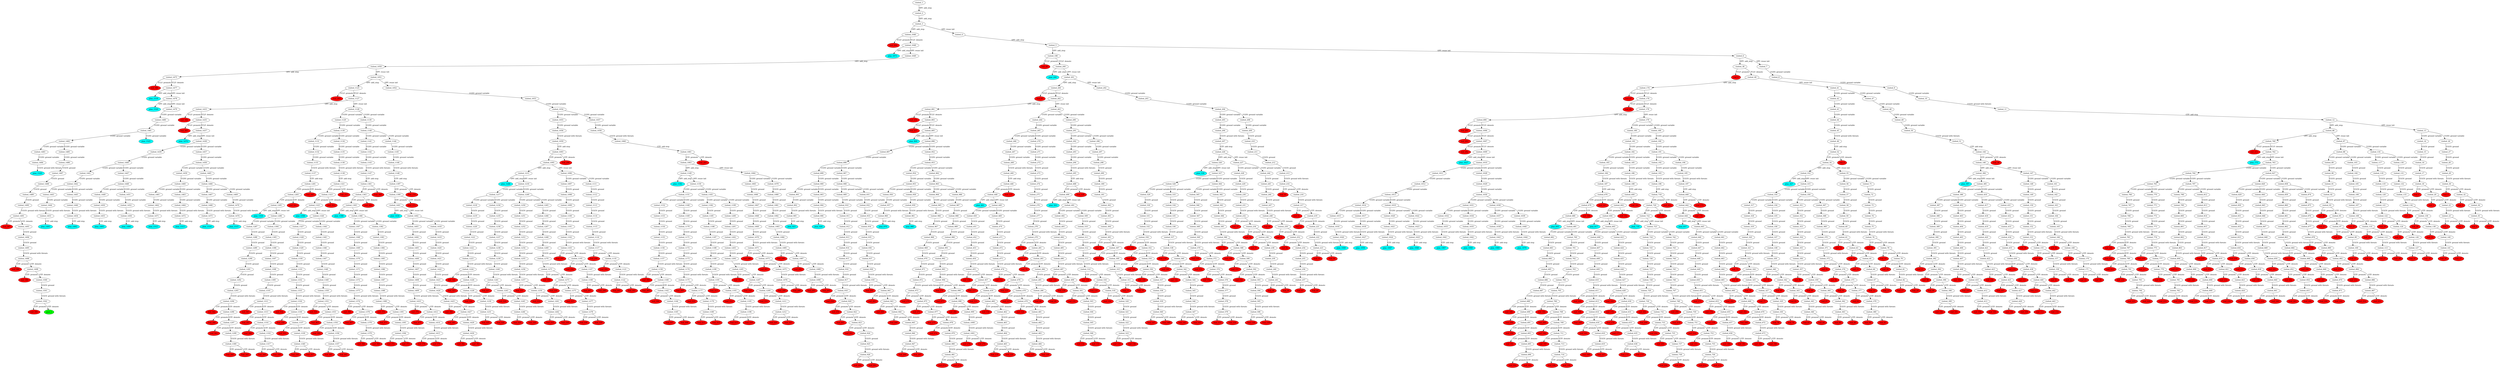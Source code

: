 digraph {
	"153f636f-bd95-dded-fe81-c8787ed51831" [label=plan_0 fillcolor=cyan style=filled]
	"153f636f-bd95-dded-fe81-c8787ed51831" [label=visited_1 fillcolor=white style=filled]
	"8e48d96a-af29-677c-1624-97493da15f50" [label=plan_1 fillcolor=cyan style=filled]
	"153f636f-bd95-dded-fe81-c8787ed51831" -> "8e48d96a-af29-677c-1624-97493da15f50" [label="OPF: add_step"]
	"8e48d96a-af29-677c-1624-97493da15f50" [label=visited_2 fillcolor=white style=filled]
	"036e6174-44e5-c77c-968d-c44e3b3027ce" [label=plan_2 fillcolor=cyan style=filled]
	"8e48d96a-af29-677c-1624-97493da15f50" -> "036e6174-44e5-c77c-968d-c44e3b3027ce" [label="OPF: add_step"]
	"036e6174-44e5-c77c-968d-c44e3b3027ce" [label=visited_3 fillcolor=white style=filled]
	"018bd203-d5b5-76b2-3a24-da9a41395f44" [label=plan_3 fillcolor=cyan style=filled]
	"036e6174-44e5-c77c-968d-c44e3b3027ce" -> "018bd203-d5b5-76b2-3a24-da9a41395f44" [label="OPF: add_step"]
	"c0db31a1-46d7-0dbe-13f4-d942d208206e" [label=plan_4 fillcolor=cyan style=filled]
	"036e6174-44e5-c77c-968d-c44e3b3027ce" -> "c0db31a1-46d7-0dbe-13f4-d942d208206e" [label="OPF: reuse init"]
	"c0db31a1-46d7-0dbe-13f4-d942d208206e" [label=visited_4 fillcolor=white style=filled]
	"bb18fdfa-1e4e-6ca5-a6e2-1b87cabcd20f" [label=plan_5 fillcolor=cyan style=filled]
	"c0db31a1-46d7-0dbe-13f4-d942d208206e" -> "bb18fdfa-1e4e-6ca5-a6e2-1b87cabcd20f" [label="OPF: add_step"]
	"bb18fdfa-1e4e-6ca5-a6e2-1b87cabcd20f" [label=visited_5 fillcolor=white style=filled]
	"8df78430-874b-1bad-9908-339700eee7a8" [label=plan_6 fillcolor=cyan style=filled]
	"bb18fdfa-1e4e-6ca5-a6e2-1b87cabcd20f" -> "8df78430-874b-1bad-9908-339700eee7a8" [label="OPF: add_step"]
	"8a45f103-1a1c-e17f-eee3-1306c3380f12" [label=plan_7 fillcolor=cyan style=filled]
	"bb18fdfa-1e4e-6ca5-a6e2-1b87cabcd20f" -> "8a45f103-1a1c-e17f-eee3-1306c3380f12" [label="OPF: reuse init"]
	"8a45f103-1a1c-e17f-eee3-1306c3380f12" [label=visited_6 fillcolor=white style=filled]
	"0c59a9cc-38aa-c758-8e0f-58dd79691085" [label=plan_8 fillcolor=cyan style=filled]
	"8a45f103-1a1c-e17f-eee3-1306c3380f12" -> "0c59a9cc-38aa-c758-8e0f-58dd79691085" [label="OPF: add_step"]
	"893d0deb-9f3a-3464-82aa-dc8453df263e" [label=plan_9 fillcolor=cyan style=filled]
	"8a45f103-1a1c-e17f-eee3-1306c3380f12" -> "893d0deb-9f3a-3464-82aa-dc8453df263e" [label="OPF: reuse init"]
	"893d0deb-9f3a-3464-82aa-dc8453df263e" [label=visited_7 fillcolor=white style=filled]
	"84f44837-8068-a394-5a23-0e1e9549e51e" [label=plan_10 fillcolor=cyan style=filled]
	"893d0deb-9f3a-3464-82aa-dc8453df263e" -> "84f44837-8068-a394-5a23-0e1e9549e51e" [label="UGSV: ground variable"]
	"84f44837-8068-a394-5a23-0e1e9549e51e" [label=visited_8 fillcolor=white style=filled]
	"4deac43c-0db1-94e7-577d-a7cc8197379f" [label=plan_11 fillcolor=cyan style=filled]
	"84f44837-8068-a394-5a23-0e1e9549e51e" -> "4deac43c-0db1-94e7-577d-a7cc8197379f" [label="UGSV: ground variable"]
	"4deac43c-0db1-94e7-577d-a7cc8197379f" [label=visited_9 fillcolor=white style=filled]
	"e8af0252-44ff-0b6b-fce5-5a2076bb6a4a" [label=plan_12 fillcolor=cyan style=filled]
	"4deac43c-0db1-94e7-577d-a7cc8197379f" -> "e8af0252-44ff-0b6b-fce5-5a2076bb6a4a" [label="UGSV: ground variable"]
	"e8af0252-44ff-0b6b-fce5-5a2076bb6a4a" [label=visited_10 fillcolor=white style=filled]
	"bc8b2015-a778-fc75-c743-73adbae71093" [label=plan_13 fillcolor=cyan style=filled]
	"e8af0252-44ff-0b6b-fce5-5a2076bb6a4a" -> "bc8b2015-a778-fc75-c743-73adbae71093" [label="UGGV: ground with threats"]
	"bc8b2015-a778-fc75-c743-73adbae71093" [label=visited_11 fillcolor=white style=filled]
	"2df4c19c-70af-00bc-3f0b-2585f14d6cb2" [label=plan_14 fillcolor=cyan style=filled]
	"bc8b2015-a778-fc75-c743-73adbae71093" -> "2df4c19c-70af-00bc-3f0b-2585f14d6cb2" [label="GTF: add step"]
	"2df4c19c-70af-00bc-3f0b-2585f14d6cb2" [label=visited_12 fillcolor=white style=filled]
	"c239a280-7105-1a1e-a2c9-3b24f259fbc7" [label=plan_15 fillcolor=cyan style=filled]
	"2df4c19c-70af-00bc-3f0b-2585f14d6cb2" -> "c239a280-7105-1a1e-a2c9-3b24f259fbc7" [label="OPF: add_step"]
	"75c3bb9e-d34d-8838-bc3d-c36a0110c4c7" [label=plan_16 fillcolor=cyan style=filled]
	"2df4c19c-70af-00bc-3f0b-2585f14d6cb2" -> "75c3bb9e-d34d-8838-bc3d-c36a0110c4c7" [label="OPF: reuse init"]
	"75c3bb9e-d34d-8838-bc3d-c36a0110c4c7" [label=visited_13 fillcolor=white style=filled]
	"7880659b-c1d3-3f6f-9136-01cdc9e58e9b" [label=plan_17 fillcolor=cyan style=filled]
	"75c3bb9e-d34d-8838-bc3d-c36a0110c4c7" -> "7880659b-c1d3-3f6f-9136-01cdc9e58e9b" [label="UGSV: ground variable"]
	"7331e0e9-f899-ecfa-4ab9-f809e0e52f78" [label=plan_18 fillcolor=cyan style=filled]
	"75c3bb9e-d34d-8838-bc3d-c36a0110c4c7" -> "7331e0e9-f899-ecfa-4ab9-f809e0e52f78" [label="UGSV: ground variable"]
	"7880659b-c1d3-3f6f-9136-01cdc9e58e9b" [label=visited_14 fillcolor=white style=filled]
	"50c761c8-7936-a4f4-43a5-41397b4a44bc" [label=plan_19 fillcolor=cyan style=filled]
	"7880659b-c1d3-3f6f-9136-01cdc9e58e9b" -> "50c761c8-7936-a4f4-43a5-41397b4a44bc" [label="UGGV: ground"]
	"50c761c8-7936-a4f4-43a5-41397b4a44bc" [label=visited_15 fillcolor=white style=filled]
	"22e20958-d81a-aca2-ab0b-ebf68d325b8d" [label=plan_20 fillcolor=cyan style=filled]
	"50c761c8-7936-a4f4-43a5-41397b4a44bc" -> "22e20958-d81a-aca2-ab0b-ebf68d325b8d" [label="UGGV: ground"]
	"22e20958-d81a-aca2-ab0b-ebf68d325b8d" [label=visited_16 fillcolor=white style=filled]
	"5ff2881f-ef41-655f-0abd-2e0b3cc5b420" [label=plan_21 fillcolor=cyan style=filled]
	"22e20958-d81a-aca2-ab0b-ebf68d325b8d" -> "5ff2881f-ef41-655f-0abd-2e0b3cc5b420" [label="UGGV: ground"]
	"5ff2881f-ef41-655f-0abd-2e0b3cc5b420" [label=visited_17 fillcolor=white style=filled]
	"b9d6c331-17fb-67a3-7809-715f579f47db" [label=plan_22 fillcolor=cyan style=filled]
	"5ff2881f-ef41-655f-0abd-2e0b3cc5b420" -> "b9d6c331-17fb-67a3-7809-715f579f47db" [label="UGGV: ground with threats"]
	"b9d6c331-17fb-67a3-7809-715f579f47db" [label=visited_18 fillcolor=white style=filled]
	"6a77f7d1-bee5-96ae-a2dc-1d86d67bf647" [label=plan_23 fillcolor=cyan style=filled]
	"b9d6c331-17fb-67a3-7809-715f579f47db" -> "6a77f7d1-bee5-96ae-a2dc-1d86d67bf647" [label="GTF: promote"]
	"4e274377-941c-63f5-1deb-2efbbc92e22f" [label=plan_24 fillcolor=cyan style=filled]
	"b9d6c331-17fb-67a3-7809-715f579f47db" -> "4e274377-941c-63f5-1deb-2efbbc92e22f" [label="GTF: demote"]
	"6a77f7d1-bee5-96ae-a2dc-1d86d67bf647" [label=visited_19 fillcolor=white style=filled]
	"6a77f7d1-bee5-96ae-a2dc-1d86d67bf647" [label=leaf_0 fillcolor=red style=filled]
	"4e274377-941c-63f5-1deb-2efbbc92e22f" [label=visited_20 fillcolor=white style=filled]
	"4e12816c-5007-b962-a0ea-04b63b41701f" [label=plan_25 fillcolor=cyan style=filled]
	"4e274377-941c-63f5-1deb-2efbbc92e22f" -> "4e12816c-5007-b962-a0ea-04b63b41701f" [label="GTF: promote"]
	"a5747509-1e2e-5c24-2bf5-a6a519cf1396" [label=plan_26 fillcolor=cyan style=filled]
	"4e274377-941c-63f5-1deb-2efbbc92e22f" -> "a5747509-1e2e-5c24-2bf5-a6a519cf1396" [label="GTF: demote"]
	"4e12816c-5007-b962-a0ea-04b63b41701f" [label=visited_21 fillcolor=white style=filled]
	"4e12816c-5007-b962-a0ea-04b63b41701f" [label=leaf_1 fillcolor=red style=filled]
	"a5747509-1e2e-5c24-2bf5-a6a519cf1396" [label=visited_22 fillcolor=white style=filled]
	"f2a605bc-f9a2-97cb-21e6-d0d9cec2e59e" [label=plan_27 fillcolor=cyan style=filled]
	"a5747509-1e2e-5c24-2bf5-a6a519cf1396" -> "f2a605bc-f9a2-97cb-21e6-d0d9cec2e59e" [label="UGGV: ground with threats"]
	"f2a605bc-f9a2-97cb-21e6-d0d9cec2e59e" [label=visited_23 fillcolor=white style=filled]
	"56679f4c-e8db-30ce-07de-94f72141455f" [label=plan_28 fillcolor=cyan style=filled]
	"f2a605bc-f9a2-97cb-21e6-d0d9cec2e59e" -> "56679f4c-e8db-30ce-07de-94f72141455f" [label="GTF: promote"]
	"330604ec-056c-7e26-e80f-70678b4a2af7" [label=plan_29 fillcolor=cyan style=filled]
	"f2a605bc-f9a2-97cb-21e6-d0d9cec2e59e" -> "330604ec-056c-7e26-e80f-70678b4a2af7" [label="GTF: demote"]
	"56679f4c-e8db-30ce-07de-94f72141455f" [label=visited_24 fillcolor=white style=filled]
	"56679f4c-e8db-30ce-07de-94f72141455f" [label=leaf_2 fillcolor=red style=filled]
	"330604ec-056c-7e26-e80f-70678b4a2af7" [label=visited_25 fillcolor=white style=filled]
	"330604ec-056c-7e26-e80f-70678b4a2af7" [label=leaf_3 fillcolor=red style=filled]
	"7331e0e9-f899-ecfa-4ab9-f809e0e52f78" [label=visited_26 fillcolor=white style=filled]
	"65bc6862-1851-b7eb-110a-5323e406ec87" [label=plan_30 fillcolor=cyan style=filled]
	"7331e0e9-f899-ecfa-4ab9-f809e0e52f78" -> "65bc6862-1851-b7eb-110a-5323e406ec87" [label="UGGV: ground"]
	"65bc6862-1851-b7eb-110a-5323e406ec87" [label=visited_27 fillcolor=white style=filled]
	"c206d6e6-05df-5964-0375-14c707ae6fd9" [label=plan_31 fillcolor=cyan style=filled]
	"65bc6862-1851-b7eb-110a-5323e406ec87" -> "c206d6e6-05df-5964-0375-14c707ae6fd9" [label="UGGV: ground"]
	"c206d6e6-05df-5964-0375-14c707ae6fd9" [label=visited_28 fillcolor=white style=filled]
	"703a9a78-f2ca-681a-d693-a96309e7a080" [label=plan_32 fillcolor=cyan style=filled]
	"c206d6e6-05df-5964-0375-14c707ae6fd9" -> "703a9a78-f2ca-681a-d693-a96309e7a080" [label="UGGV: ground"]
	"703a9a78-f2ca-681a-d693-a96309e7a080" [label=visited_29 fillcolor=white style=filled]
	"df1c9cd7-5100-4d30-ec95-c1ad49c0bff4" [label=plan_33 fillcolor=cyan style=filled]
	"703a9a78-f2ca-681a-d693-a96309e7a080" -> "df1c9cd7-5100-4d30-ec95-c1ad49c0bff4" [label="UGGV: ground with threats"]
	"df1c9cd7-5100-4d30-ec95-c1ad49c0bff4" [label=visited_30 fillcolor=white style=filled]
	"2fc21b63-d5ee-f462-041c-50f8848a5fee" [label=plan_34 fillcolor=cyan style=filled]
	"df1c9cd7-5100-4d30-ec95-c1ad49c0bff4" -> "2fc21b63-d5ee-f462-041c-50f8848a5fee" [label="GTF: promote"]
	"e00c1b31-b0c8-fe0f-94ce-fce9e4ee9ebd" [label=plan_35 fillcolor=cyan style=filled]
	"df1c9cd7-5100-4d30-ec95-c1ad49c0bff4" -> "e00c1b31-b0c8-fe0f-94ce-fce9e4ee9ebd" [label="GTF: demote"]
	"2fc21b63-d5ee-f462-041c-50f8848a5fee" [label=visited_31 fillcolor=white style=filled]
	"2fc21b63-d5ee-f462-041c-50f8848a5fee" [label=leaf_4 fillcolor=red style=filled]
	"e00c1b31-b0c8-fe0f-94ce-fce9e4ee9ebd" [label=visited_32 fillcolor=white style=filled]
	"178a2391-abff-7d32-7c7c-a630a8745adf" [label=plan_36 fillcolor=cyan style=filled]
	"e00c1b31-b0c8-fe0f-94ce-fce9e4ee9ebd" -> "178a2391-abff-7d32-7c7c-a630a8745adf" [label="GTF: promote"]
	"7fe14cbb-0941-354a-4dd2-9f82184c08f4" [label=plan_37 fillcolor=cyan style=filled]
	"e00c1b31-b0c8-fe0f-94ce-fce9e4ee9ebd" -> "7fe14cbb-0941-354a-4dd2-9f82184c08f4" [label="GTF: demote"]
	"178a2391-abff-7d32-7c7c-a630a8745adf" [label=visited_33 fillcolor=white style=filled]
	"178a2391-abff-7d32-7c7c-a630a8745adf" [label=leaf_5 fillcolor=red style=filled]
	"7fe14cbb-0941-354a-4dd2-9f82184c08f4" [label=visited_34 fillcolor=white style=filled]
	"c10662c0-5987-f2ac-fbae-65b3eff816ae" [label=plan_38 fillcolor=cyan style=filled]
	"7fe14cbb-0941-354a-4dd2-9f82184c08f4" -> "c10662c0-5987-f2ac-fbae-65b3eff816ae" [label="UGGV: ground with threats"]
	"c10662c0-5987-f2ac-fbae-65b3eff816ae" [label=visited_35 fillcolor=white style=filled]
	"6b00ab30-7bfb-2209-64df-cab7a1cdad14" [label=plan_39 fillcolor=cyan style=filled]
	"c10662c0-5987-f2ac-fbae-65b3eff816ae" -> "6b00ab30-7bfb-2209-64df-cab7a1cdad14" [label="GTF: promote"]
	"23e0ef34-61fc-8b20-347d-727b1f672599" [label=plan_40 fillcolor=cyan style=filled]
	"c10662c0-5987-f2ac-fbae-65b3eff816ae" -> "23e0ef34-61fc-8b20-347d-727b1f672599" [label="GTF: demote"]
	"6b00ab30-7bfb-2209-64df-cab7a1cdad14" [label=visited_36 fillcolor=white style=filled]
	"6b00ab30-7bfb-2209-64df-cab7a1cdad14" [label=leaf_6 fillcolor=red style=filled]
	"23e0ef34-61fc-8b20-347d-727b1f672599" [label=visited_37 fillcolor=white style=filled]
	"23e0ef34-61fc-8b20-347d-727b1f672599" [label=leaf_7 fillcolor=red style=filled]
	"0c59a9cc-38aa-c758-8e0f-58dd79691085" [label=visited_38 fillcolor=white style=filled]
	"0971ed2b-7f84-e810-eba2-02cd2638e1e4" [label=plan_41 fillcolor=cyan style=filled]
	"0c59a9cc-38aa-c758-8e0f-58dd79691085" -> "0971ed2b-7f84-e810-eba2-02cd2638e1e4" [label="TCLF: promote"]
	"70ca81e2-6194-87b6-ece8-042a68040bf7" [label=plan_42 fillcolor=cyan style=filled]
	"0c59a9cc-38aa-c758-8e0f-58dd79691085" -> "70ca81e2-6194-87b6-ece8-042a68040bf7" [label="TCLF: demote"]
	"0971ed2b-7f84-e810-eba2-02cd2638e1e4" [label=visited_39 fillcolor=white style=filled]
	"0971ed2b-7f84-e810-eba2-02cd2638e1e4" [label=leaf_8 fillcolor=red style=filled]
	"70ca81e2-6194-87b6-ece8-042a68040bf7" [label=visited_40 fillcolor=white style=filled]
	"b99c0a9b-c770-0125-aef4-7f89bd3cdccb" [label=plan_43 fillcolor=cyan style=filled]
	"70ca81e2-6194-87b6-ece8-042a68040bf7" -> "b99c0a9b-c770-0125-aef4-7f89bd3cdccb" [label="OPF: add_step"]
	"996e2d6a-46d4-d6e8-2ac1-a619c07fc520" [label=plan_44 fillcolor=cyan style=filled]
	"70ca81e2-6194-87b6-ece8-042a68040bf7" -> "996e2d6a-46d4-d6e8-2ac1-a619c07fc520" [label="OPF: reuse init"]
	"996e2d6a-46d4-d6e8-2ac1-a619c07fc520" [label=visited_41 fillcolor=white style=filled]
	"67228981-dae6-d8f0-ee2a-1715c9ec964f" [label=plan_45 fillcolor=cyan style=filled]
	"996e2d6a-46d4-d6e8-2ac1-a619c07fc520" -> "67228981-dae6-d8f0-ee2a-1715c9ec964f" [label="UGSV: ground variable"]
	"6a1a3778-d9fb-3d35-ca50-cf43cc58d6e7" [label=plan_46 fillcolor=cyan style=filled]
	"996e2d6a-46d4-d6e8-2ac1-a619c07fc520" -> "6a1a3778-d9fb-3d35-ca50-cf43cc58d6e7" [label="UGSV: ground variable"]
	"67228981-dae6-d8f0-ee2a-1715c9ec964f" [label=visited_42 fillcolor=white style=filled]
	"cf383291-b80d-ae74-9245-87f49f460935" [label=plan_47 fillcolor=cyan style=filled]
	"67228981-dae6-d8f0-ee2a-1715c9ec964f" -> "cf383291-b80d-ae74-9245-87f49f460935" [label="UGSV: ground variable"]
	"cf383291-b80d-ae74-9245-87f49f460935" [label=visited_43 fillcolor=white style=filled]
	"13ae1b64-2d58-8351-fb19-638ac863593b" [label=plan_48 fillcolor=cyan style=filled]
	"cf383291-b80d-ae74-9245-87f49f460935" -> "13ae1b64-2d58-8351-fb19-638ac863593b" [label="UGSV: ground variable"]
	"13ae1b64-2d58-8351-fb19-638ac863593b" [label=visited_44 fillcolor=white style=filled]
	"2010d13b-5c32-0f68-176b-8aeb2a7c8aa0" [label=plan_49 fillcolor=cyan style=filled]
	"13ae1b64-2d58-8351-fb19-638ac863593b" -> "2010d13b-5c32-0f68-176b-8aeb2a7c8aa0" [label="UGSV: ground variable"]
	"2010d13b-5c32-0f68-176b-8aeb2a7c8aa0" [label=visited_45 fillcolor=white style=filled]
	"a113e56d-0e43-6275-d277-178100b32ff2" [label=plan_50 fillcolor=cyan style=filled]
	"2010d13b-5c32-0f68-176b-8aeb2a7c8aa0" -> "a113e56d-0e43-6275-d277-178100b32ff2" [label="UGGV: ground with threats"]
	"a113e56d-0e43-6275-d277-178100b32ff2" [label=visited_46 fillcolor=white style=filled]
	"ebb140f4-2069-01de-2e8f-7f618a3adb11" [label=plan_51 fillcolor=cyan style=filled]
	"a113e56d-0e43-6275-d277-178100b32ff2" -> "ebb140f4-2069-01de-2e8f-7f618a3adb11" [label="GTF: add step"]
	"6a1a3778-d9fb-3d35-ca50-cf43cc58d6e7" [label=visited_47 fillcolor=white style=filled]
	"7b98c0f2-02d2-e164-4ee6-e619a7d6d449" [label=plan_52 fillcolor=cyan style=filled]
	"6a1a3778-d9fb-3d35-ca50-cf43cc58d6e7" -> "7b98c0f2-02d2-e164-4ee6-e619a7d6d449" [label="UGSV: ground variable"]
	"7b98c0f2-02d2-e164-4ee6-e619a7d6d449" [label=visited_48 fillcolor=white style=filled]
	"ab775b49-cb7e-43b3-c503-dea6af9899f5" [label=plan_53 fillcolor=cyan style=filled]
	"7b98c0f2-02d2-e164-4ee6-e619a7d6d449" -> "ab775b49-cb7e-43b3-c503-dea6af9899f5" [label="UGSV: ground variable"]
	"ab775b49-cb7e-43b3-c503-dea6af9899f5" [label=visited_49 fillcolor=white style=filled]
	"6876f669-33fb-7e8d-1a26-0a061c594d57" [label=plan_54 fillcolor=cyan style=filled]
	"ab775b49-cb7e-43b3-c503-dea6af9899f5" -> "6876f669-33fb-7e8d-1a26-0a061c594d57" [label="UGSV: ground variable"]
	"6876f669-33fb-7e8d-1a26-0a061c594d57" [label=visited_50 fillcolor=white style=filled]
	"1403b4f9-da57-c1aa-6ce4-17c7aa28d002" [label=plan_55 fillcolor=cyan style=filled]
	"6876f669-33fb-7e8d-1a26-0a061c594d57" -> "1403b4f9-da57-c1aa-6ce4-17c7aa28d002" [label="UGGV: ground with threats"]
	"1403b4f9-da57-c1aa-6ce4-17c7aa28d002" [label=visited_51 fillcolor=white style=filled]
	"995eb86c-c8c9-fa53-8ad5-f2c14168102b" [label=plan_56 fillcolor=cyan style=filled]
	"1403b4f9-da57-c1aa-6ce4-17c7aa28d002" -> "995eb86c-c8c9-fa53-8ad5-f2c14168102b" [label="GTF: add step"]
	"ebb140f4-2069-01de-2e8f-7f618a3adb11" [label=visited_52 fillcolor=white style=filled]
	"43853c2d-bc0d-9f4c-4f60-378bc225178a" [label=plan_57 fillcolor=cyan style=filled]
	"ebb140f4-2069-01de-2e8f-7f618a3adb11" -> "43853c2d-bc0d-9f4c-4f60-378bc225178a" [label="GTF: promote"]
	"d6400b70-dcc5-307f-7853-9d06c3ca63cc" [label=plan_58 fillcolor=cyan style=filled]
	"ebb140f4-2069-01de-2e8f-7f618a3adb11" -> "d6400b70-dcc5-307f-7853-9d06c3ca63cc" [label="GTF: demote"]
	"d6400b70-dcc5-307f-7853-9d06c3ca63cc" [label=visited_53 fillcolor=white style=filled]
	"d6400b70-dcc5-307f-7853-9d06c3ca63cc" [label=leaf_9 fillcolor=red style=filled]
	"43853c2d-bc0d-9f4c-4f60-378bc225178a" [label=visited_54 fillcolor=white style=filled]
	"ca144f05-5a4d-d138-b8ba-b5c8671d1757" [label=plan_59 fillcolor=cyan style=filled]
	"43853c2d-bc0d-9f4c-4f60-378bc225178a" -> "ca144f05-5a4d-d138-b8ba-b5c8671d1757" [label="OPF: add_step"]
	"e862a3fa-98a2-b5ad-5951-cf4f315a46c2" [label=plan_60 fillcolor=cyan style=filled]
	"43853c2d-bc0d-9f4c-4f60-378bc225178a" -> "e862a3fa-98a2-b5ad-5951-cf4f315a46c2" [label="OPF: reuse init"]
	"e862a3fa-98a2-b5ad-5951-cf4f315a46c2" [label=visited_55 fillcolor=white style=filled]
	"81d91118-2d82-c7f4-1d62-cdc48c68948a" [label=plan_61 fillcolor=cyan style=filled]
	"e862a3fa-98a2-b5ad-5951-cf4f315a46c2" -> "81d91118-2d82-c7f4-1d62-cdc48c68948a" [label="UGSV: ground variable"]
	"6a9cfe29-2e3f-d082-d046-db4ed8e6f74d" [label=plan_62 fillcolor=cyan style=filled]
	"e862a3fa-98a2-b5ad-5951-cf4f315a46c2" -> "6a9cfe29-2e3f-d082-d046-db4ed8e6f74d" [label="UGSV: ground variable"]
	"81d91118-2d82-c7f4-1d62-cdc48c68948a" [label=visited_56 fillcolor=white style=filled]
	"acbb49f5-db13-1528-7c2a-c7ec90670e73" [label=plan_63 fillcolor=cyan style=filled]
	"81d91118-2d82-c7f4-1d62-cdc48c68948a" -> "acbb49f5-db13-1528-7c2a-c7ec90670e73" [label="UGGV: ground"]
	"acbb49f5-db13-1528-7c2a-c7ec90670e73" [label=visited_57 fillcolor=white style=filled]
	"009e54cc-fdda-6dc3-1a3b-06d07bf950ff" [label=plan_64 fillcolor=cyan style=filled]
	"acbb49f5-db13-1528-7c2a-c7ec90670e73" -> "009e54cc-fdda-6dc3-1a3b-06d07bf950ff" [label="UGGV: ground"]
	"009e54cc-fdda-6dc3-1a3b-06d07bf950ff" [label=visited_58 fillcolor=white style=filled]
	"eb166fbe-0d37-11b7-8308-6e948da481e1" [label=plan_65 fillcolor=cyan style=filled]
	"009e54cc-fdda-6dc3-1a3b-06d07bf950ff" -> "eb166fbe-0d37-11b7-8308-6e948da481e1" [label="UGGV: ground"]
	"eb166fbe-0d37-11b7-8308-6e948da481e1" [label=visited_59 fillcolor=white style=filled]
	"f86bdfd1-fd83-8baf-e08c-a9c00afdec3b" [label=plan_66 fillcolor=cyan style=filled]
	"eb166fbe-0d37-11b7-8308-6e948da481e1" -> "f86bdfd1-fd83-8baf-e08c-a9c00afdec3b" [label="UGGV: ground"]
	"f86bdfd1-fd83-8baf-e08c-a9c00afdec3b" [label=visited_60 fillcolor=white style=filled]
	"380d7448-c6d5-c0ec-ec3c-18dc248e5b1f" [label=plan_67 fillcolor=cyan style=filled]
	"f86bdfd1-fd83-8baf-e08c-a9c00afdec3b" -> "380d7448-c6d5-c0ec-ec3c-18dc248e5b1f" [label="UGGV: ground with threats"]
	"380d7448-c6d5-c0ec-ec3c-18dc248e5b1f" [label=visited_61 fillcolor=white style=filled]
	"e9a4a112-8fef-55ee-ddf9-06fe580dfba6" [label=plan_68 fillcolor=cyan style=filled]
	"380d7448-c6d5-c0ec-ec3c-18dc248e5b1f" -> "e9a4a112-8fef-55ee-ddf9-06fe580dfba6" [label="GTF: promote"]
	"e707242d-eab6-bdf4-597e-17b43185ad07" [label=plan_69 fillcolor=cyan style=filled]
	"380d7448-c6d5-c0ec-ec3c-18dc248e5b1f" -> "e707242d-eab6-bdf4-597e-17b43185ad07" [label="GTF: demote"]
	"e9a4a112-8fef-55ee-ddf9-06fe580dfba6" [label=visited_62 fillcolor=white style=filled]
	"e9a4a112-8fef-55ee-ddf9-06fe580dfba6" [label=leaf_10 fillcolor=red style=filled]
	"e707242d-eab6-bdf4-597e-17b43185ad07" [label=visited_63 fillcolor=white style=filled]
	"4009ab2b-0524-53fe-204c-cc6d6315b16f" [label=plan_70 fillcolor=cyan style=filled]
	"e707242d-eab6-bdf4-597e-17b43185ad07" -> "4009ab2b-0524-53fe-204c-cc6d6315b16f" [label="GTF: promote"]
	"ded48c9d-fdb7-3b40-10c5-21ba27769e0e" [label=plan_71 fillcolor=cyan style=filled]
	"e707242d-eab6-bdf4-597e-17b43185ad07" -> "ded48c9d-fdb7-3b40-10c5-21ba27769e0e" [label="GTF: demote"]
	"ded48c9d-fdb7-3b40-10c5-21ba27769e0e" [label=visited_64 fillcolor=white style=filled]
	"98405a86-33cc-258a-f3bf-4d050ecdf603" [label=plan_72 fillcolor=cyan style=filled]
	"ded48c9d-fdb7-3b40-10c5-21ba27769e0e" -> "98405a86-33cc-258a-f3bf-4d050ecdf603" [label="GTF: promote"]
	"1184d9eb-e571-feb6-a09a-296185caa39d" [label=plan_73 fillcolor=cyan style=filled]
	"ded48c9d-fdb7-3b40-10c5-21ba27769e0e" -> "1184d9eb-e571-feb6-a09a-296185caa39d" [label="GTF: demote"]
	"98405a86-33cc-258a-f3bf-4d050ecdf603" [label=visited_65 fillcolor=white style=filled]
	"98405a86-33cc-258a-f3bf-4d050ecdf603" [label=leaf_11 fillcolor=red style=filled]
	"1184d9eb-e571-feb6-a09a-296185caa39d" [label=visited_66 fillcolor=white style=filled]
	"a5a6b6e5-983f-b9f2-c446-46c1d03bb0e7" [label=plan_74 fillcolor=cyan style=filled]
	"1184d9eb-e571-feb6-a09a-296185caa39d" -> "a5a6b6e5-983f-b9f2-c446-46c1d03bb0e7" [label="UGGV: ground with threats"]
	"a5a6b6e5-983f-b9f2-c446-46c1d03bb0e7" [label=visited_67 fillcolor=white style=filled]
	"08cc09af-df94-4fc5-88cf-51e99700ffdb" [label=plan_75 fillcolor=cyan style=filled]
	"a5a6b6e5-983f-b9f2-c446-46c1d03bb0e7" -> "08cc09af-df94-4fc5-88cf-51e99700ffdb" [label="GTF: promote"]
	"8387ed7f-7de2-52c1-7be9-d3edd0d1dee8" [label=plan_76 fillcolor=cyan style=filled]
	"a5a6b6e5-983f-b9f2-c446-46c1d03bb0e7" -> "8387ed7f-7de2-52c1-7be9-d3edd0d1dee8" [label="GTF: demote"]
	"08cc09af-df94-4fc5-88cf-51e99700ffdb" [label=visited_68 fillcolor=white style=filled]
	"08cc09af-df94-4fc5-88cf-51e99700ffdb" [label=leaf_12 fillcolor=red style=filled]
	"8387ed7f-7de2-52c1-7be9-d3edd0d1dee8" [label=visited_69 fillcolor=white style=filled]
	"8387ed7f-7de2-52c1-7be9-d3edd0d1dee8" [label=leaf_13 fillcolor=red style=filled]
	"4009ab2b-0524-53fe-204c-cc6d6315b16f" [label=visited_70 fillcolor=white style=filled]
	"4009ab2b-0524-53fe-204c-cc6d6315b16f" [label=leaf_14 fillcolor=red style=filled]
	"6a9cfe29-2e3f-d082-d046-db4ed8e6f74d" [label=visited_71 fillcolor=white style=filled]
	"b17debe2-5751-7a1b-63a6-0cbae0de4481" [label=plan_77 fillcolor=cyan style=filled]
	"6a9cfe29-2e3f-d082-d046-db4ed8e6f74d" -> "b17debe2-5751-7a1b-63a6-0cbae0de4481" [label="UGGV: ground"]
	"b17debe2-5751-7a1b-63a6-0cbae0de4481" [label=visited_72 fillcolor=white style=filled]
	"9b9df69f-ecd1-0b24-3b06-e9dcff2bc94d" [label=plan_78 fillcolor=cyan style=filled]
	"b17debe2-5751-7a1b-63a6-0cbae0de4481" -> "9b9df69f-ecd1-0b24-3b06-e9dcff2bc94d" [label="UGGV: ground"]
	"9b9df69f-ecd1-0b24-3b06-e9dcff2bc94d" [label=visited_73 fillcolor=white style=filled]
	"43f17a67-54ef-d864-3d70-739fc5321da4" [label=plan_79 fillcolor=cyan style=filled]
	"9b9df69f-ecd1-0b24-3b06-e9dcff2bc94d" -> "43f17a67-54ef-d864-3d70-739fc5321da4" [label="UGGV: ground"]
	"43f17a67-54ef-d864-3d70-739fc5321da4" [label=visited_74 fillcolor=white style=filled]
	"23c90c02-a359-1935-d2a9-45d7c8760f63" [label=plan_80 fillcolor=cyan style=filled]
	"43f17a67-54ef-d864-3d70-739fc5321da4" -> "23c90c02-a359-1935-d2a9-45d7c8760f63" [label="UGGV: ground"]
	"23c90c02-a359-1935-d2a9-45d7c8760f63" [label=visited_75 fillcolor=white style=filled]
	"f2ca488c-355b-ef0b-7bb8-329f7c98ef79" [label=plan_81 fillcolor=cyan style=filled]
	"23c90c02-a359-1935-d2a9-45d7c8760f63" -> "f2ca488c-355b-ef0b-7bb8-329f7c98ef79" [label="UGGV: ground with threats"]
	"f2ca488c-355b-ef0b-7bb8-329f7c98ef79" [label=visited_76 fillcolor=white style=filled]
	"5aa213c6-9492-4d6e-7fef-b3dc8564fc95" [label=plan_82 fillcolor=cyan style=filled]
	"f2ca488c-355b-ef0b-7bb8-329f7c98ef79" -> "5aa213c6-9492-4d6e-7fef-b3dc8564fc95" [label="GTF: promote"]
	"eaff62ca-c458-f586-5ec8-aecb28326855" [label=plan_83 fillcolor=cyan style=filled]
	"f2ca488c-355b-ef0b-7bb8-329f7c98ef79" -> "eaff62ca-c458-f586-5ec8-aecb28326855" [label="GTF: demote"]
	"5aa213c6-9492-4d6e-7fef-b3dc8564fc95" [label=visited_77 fillcolor=white style=filled]
	"5aa213c6-9492-4d6e-7fef-b3dc8564fc95" [label=leaf_15 fillcolor=red style=filled]
	"eaff62ca-c458-f586-5ec8-aecb28326855" [label=visited_78 fillcolor=white style=filled]
	"6c122a8e-d678-5643-a544-6d65d0a7154b" [label=plan_84 fillcolor=cyan style=filled]
	"eaff62ca-c458-f586-5ec8-aecb28326855" -> "6c122a8e-d678-5643-a544-6d65d0a7154b" [label="GTF: promote"]
	"0048989c-67da-346f-588d-66d9c9fb57aa" [label=plan_85 fillcolor=cyan style=filled]
	"eaff62ca-c458-f586-5ec8-aecb28326855" -> "0048989c-67da-346f-588d-66d9c9fb57aa" [label="GTF: demote"]
	"0048989c-67da-346f-588d-66d9c9fb57aa" [label=visited_79 fillcolor=white style=filled]
	"9f43076c-ce5d-fcb9-1d95-7265972d5b52" [label=plan_86 fillcolor=cyan style=filled]
	"0048989c-67da-346f-588d-66d9c9fb57aa" -> "9f43076c-ce5d-fcb9-1d95-7265972d5b52" [label="GTF: promote"]
	"89125962-579a-50d6-d64a-a98ecb44e051" [label=plan_87 fillcolor=cyan style=filled]
	"0048989c-67da-346f-588d-66d9c9fb57aa" -> "89125962-579a-50d6-d64a-a98ecb44e051" [label="GTF: demote"]
	"9f43076c-ce5d-fcb9-1d95-7265972d5b52" [label=visited_80 fillcolor=white style=filled]
	"9f43076c-ce5d-fcb9-1d95-7265972d5b52" [label=leaf_16 fillcolor=red style=filled]
	"89125962-579a-50d6-d64a-a98ecb44e051" [label=visited_81 fillcolor=white style=filled]
	"b4b3a546-b049-1586-7df4-dfa748b7f430" [label=plan_88 fillcolor=cyan style=filled]
	"89125962-579a-50d6-d64a-a98ecb44e051" -> "b4b3a546-b049-1586-7df4-dfa748b7f430" [label="UGGV: ground with threats"]
	"b4b3a546-b049-1586-7df4-dfa748b7f430" [label=visited_82 fillcolor=white style=filled]
	"90ce5cd1-ec4a-1d19-1d6a-6afdcaa3b716" [label=plan_89 fillcolor=cyan style=filled]
	"b4b3a546-b049-1586-7df4-dfa748b7f430" -> "90ce5cd1-ec4a-1d19-1d6a-6afdcaa3b716" [label="GTF: promote"]
	"8a345279-2fff-c08a-1119-7e6b1fd46858" [label=plan_90 fillcolor=cyan style=filled]
	"b4b3a546-b049-1586-7df4-dfa748b7f430" -> "8a345279-2fff-c08a-1119-7e6b1fd46858" [label="GTF: demote"]
	"90ce5cd1-ec4a-1d19-1d6a-6afdcaa3b716" [label=visited_83 fillcolor=white style=filled]
	"90ce5cd1-ec4a-1d19-1d6a-6afdcaa3b716" [label=leaf_17 fillcolor=red style=filled]
	"8a345279-2fff-c08a-1119-7e6b1fd46858" [label=visited_84 fillcolor=white style=filled]
	"8a345279-2fff-c08a-1119-7e6b1fd46858" [label=leaf_18 fillcolor=red style=filled]
	"6c122a8e-d678-5643-a544-6d65d0a7154b" [label=visited_85 fillcolor=white style=filled]
	"6c122a8e-d678-5643-a544-6d65d0a7154b" [label=leaf_19 fillcolor=red style=filled]
	"c239a280-7105-1a1e-a2c9-3b24f259fbc7" [label=visited_86 fillcolor=white style=filled]
	"6c458a38-c3c3-b046-7599-b93f1bd1894c" [label=plan_91 fillcolor=cyan style=filled]
	"c239a280-7105-1a1e-a2c9-3b24f259fbc7" -> "6c458a38-c3c3-b046-7599-b93f1bd1894c" [label="OPF: add_step"]
	"52d2ffc9-2381-967c-a43d-b66bac2d7ed5" [label=plan_92 fillcolor=cyan style=filled]
	"c239a280-7105-1a1e-a2c9-3b24f259fbc7" -> "52d2ffc9-2381-967c-a43d-b66bac2d7ed5" [label="OPF: reuse init"]
	"52d2ffc9-2381-967c-a43d-b66bac2d7ed5" [label=visited_87 fillcolor=white style=filled]
	"8d23ff05-21ee-7055-db0e-195843e234df" [label=plan_93 fillcolor=cyan style=filled]
	"52d2ffc9-2381-967c-a43d-b66bac2d7ed5" -> "8d23ff05-21ee-7055-db0e-195843e234df" [label="UGSV: ground variable"]
	"59b220cc-b624-7102-bc2f-1a8c1dac8403" [label=plan_94 fillcolor=cyan style=filled]
	"52d2ffc9-2381-967c-a43d-b66bac2d7ed5" -> "59b220cc-b624-7102-bc2f-1a8c1dac8403" [label="UGSV: ground variable"]
	"8d23ff05-21ee-7055-db0e-195843e234df" [label=visited_88 fillcolor=white style=filled]
	"7df6bf37-eb29-0415-936e-e5090a34b7b3" [label=plan_95 fillcolor=cyan style=filled]
	"8d23ff05-21ee-7055-db0e-195843e234df" -> "7df6bf37-eb29-0415-936e-e5090a34b7b3" [label="UGSV: ground variable"]
	"e6eead08-1b04-db3f-b39d-723440d04aee" [label=plan_96 fillcolor=cyan style=filled]
	"8d23ff05-21ee-7055-db0e-195843e234df" -> "e6eead08-1b04-db3f-b39d-723440d04aee" [label="UGSV: ground variable"]
	"7df6bf37-eb29-0415-936e-e5090a34b7b3" [label=visited_89 fillcolor=white style=filled]
	"0c5c430b-d9cd-90c5-7fbf-05a4798c9b59" [label=plan_97 fillcolor=cyan style=filled]
	"7df6bf37-eb29-0415-936e-e5090a34b7b3" -> "0c5c430b-d9cd-90c5-7fbf-05a4798c9b59" [label="UGGV: ground"]
	"0c5c430b-d9cd-90c5-7fbf-05a4798c9b59" [label=visited_90 fillcolor=white style=filled]
	"f57722f7-d89b-4093-3df5-83b60e2f4a9c" [label=plan_98 fillcolor=cyan style=filled]
	"0c5c430b-d9cd-90c5-7fbf-05a4798c9b59" -> "f57722f7-d89b-4093-3df5-83b60e2f4a9c" [label="UGGV: ground"]
	"f57722f7-d89b-4093-3df5-83b60e2f4a9c" [label=visited_91 fillcolor=white style=filled]
	"38b73e7f-5ab3-a06e-92e9-6262e1436e36" [label=plan_99 fillcolor=cyan style=filled]
	"f57722f7-d89b-4093-3df5-83b60e2f4a9c" -> "38b73e7f-5ab3-a06e-92e9-6262e1436e36" [label="UGGV: ground"]
	"38b73e7f-5ab3-a06e-92e9-6262e1436e36" [label=visited_92 fillcolor=white style=filled]
	"d3b6f1ba-4876-d1b8-df91-febd793c4cee" [label=plan_100 fillcolor=cyan style=filled]
	"38b73e7f-5ab3-a06e-92e9-6262e1436e36" -> "d3b6f1ba-4876-d1b8-df91-febd793c4cee" [label="UGGV: ground with threats"]
	"d3b6f1ba-4876-d1b8-df91-febd793c4cee" [label=visited_93 fillcolor=white style=filled]
	"47d6838b-8b44-4313-0130-4581c61c79cb" [label=plan_101 fillcolor=cyan style=filled]
	"d3b6f1ba-4876-d1b8-df91-febd793c4cee" -> "47d6838b-8b44-4313-0130-4581c61c79cb" [label="GTF: promote"]
	"2052d568-c33b-6792-cec0-78c6b233657c" [label=plan_102 fillcolor=cyan style=filled]
	"d3b6f1ba-4876-d1b8-df91-febd793c4cee" -> "2052d568-c33b-6792-cec0-78c6b233657c" [label="GTF: demote"]
	"47d6838b-8b44-4313-0130-4581c61c79cb" [label=visited_94 fillcolor=white style=filled]
	"47d6838b-8b44-4313-0130-4581c61c79cb" [label=leaf_20 fillcolor=red style=filled]
	"2052d568-c33b-6792-cec0-78c6b233657c" [label=visited_95 fillcolor=white style=filled]
	"a811b5ba-881f-7362-14e2-f51b6e482ec2" [label=plan_103 fillcolor=cyan style=filled]
	"2052d568-c33b-6792-cec0-78c6b233657c" -> "a811b5ba-881f-7362-14e2-f51b6e482ec2" [label="GTF: promote"]
	"3b89e7bb-6604-ac29-ae35-1ff6eba96be1" [label=plan_104 fillcolor=cyan style=filled]
	"2052d568-c33b-6792-cec0-78c6b233657c" -> "3b89e7bb-6604-ac29-ae35-1ff6eba96be1" [label="GTF: demote"]
	"a811b5ba-881f-7362-14e2-f51b6e482ec2" [label=visited_96 fillcolor=white style=filled]
	"a811b5ba-881f-7362-14e2-f51b6e482ec2" [label=leaf_21 fillcolor=red style=filled]
	"3b89e7bb-6604-ac29-ae35-1ff6eba96be1" [label=visited_97 fillcolor=white style=filled]
	"68f95ecc-bb18-d93a-3165-cd883dfbdd32" [label=plan_105 fillcolor=cyan style=filled]
	"3b89e7bb-6604-ac29-ae35-1ff6eba96be1" -> "68f95ecc-bb18-d93a-3165-cd883dfbdd32" [label="GTF: promote"]
	"c6695690-ab69-e47d-c6b9-2e04613e7ad1" [label=plan_106 fillcolor=cyan style=filled]
	"3b89e7bb-6604-ac29-ae35-1ff6eba96be1" -> "c6695690-ab69-e47d-c6b9-2e04613e7ad1" [label="GTF: demote"]
	"68f95ecc-bb18-d93a-3165-cd883dfbdd32" [label=visited_98 fillcolor=white style=filled]
	"68f95ecc-bb18-d93a-3165-cd883dfbdd32" [label=leaf_22 fillcolor=red style=filled]
	"c6695690-ab69-e47d-c6b9-2e04613e7ad1" [label=visited_99 fillcolor=white style=filled]
	"a4edcd33-fd02-979a-b43b-b7c35ca5cfd9" [label=plan_107 fillcolor=cyan style=filled]
	"c6695690-ab69-e47d-c6b9-2e04613e7ad1" -> "a4edcd33-fd02-979a-b43b-b7c35ca5cfd9" [label="UGGV: ground with threats"]
	"a4edcd33-fd02-979a-b43b-b7c35ca5cfd9" [label=visited_100 fillcolor=white style=filled]
	"a3d509ae-18e6-702a-638a-173158428ba9" [label=plan_108 fillcolor=cyan style=filled]
	"a4edcd33-fd02-979a-b43b-b7c35ca5cfd9" -> "a3d509ae-18e6-702a-638a-173158428ba9" [label="GTF: promote"]
	"b9cebd5c-a830-2418-1fad-f494f244870d" [label=plan_109 fillcolor=cyan style=filled]
	"a4edcd33-fd02-979a-b43b-b7c35ca5cfd9" -> "b9cebd5c-a830-2418-1fad-f494f244870d" [label="GTF: demote"]
	"a3d509ae-18e6-702a-638a-173158428ba9" [label=visited_101 fillcolor=white style=filled]
	"a3d509ae-18e6-702a-638a-173158428ba9" [label=leaf_23 fillcolor=red style=filled]
	"b9cebd5c-a830-2418-1fad-f494f244870d" [label=visited_102 fillcolor=white style=filled]
	"b9cebd5c-a830-2418-1fad-f494f244870d" [label=leaf_24 fillcolor=red style=filled]
	"e6eead08-1b04-db3f-b39d-723440d04aee" [label=visited_103 fillcolor=white style=filled]
	"7f182f45-7011-9c49-5ed3-8493bcee1a1e" [label=plan_110 fillcolor=cyan style=filled]
	"e6eead08-1b04-db3f-b39d-723440d04aee" -> "7f182f45-7011-9c49-5ed3-8493bcee1a1e" [label="UGGV: ground"]
	"7f182f45-7011-9c49-5ed3-8493bcee1a1e" [label=visited_104 fillcolor=white style=filled]
	"f15dffb0-2edd-fe03-6534-1f1b8a333f9e" [label=plan_111 fillcolor=cyan style=filled]
	"7f182f45-7011-9c49-5ed3-8493bcee1a1e" -> "f15dffb0-2edd-fe03-6534-1f1b8a333f9e" [label="UGGV: ground"]
	"f15dffb0-2edd-fe03-6534-1f1b8a333f9e" [label=visited_105 fillcolor=white style=filled]
	"3d2a9558-5a3f-e194-c45a-70fa534bda4b" [label=plan_112 fillcolor=cyan style=filled]
	"f15dffb0-2edd-fe03-6534-1f1b8a333f9e" -> "3d2a9558-5a3f-e194-c45a-70fa534bda4b" [label="UGGV: ground"]
	"3d2a9558-5a3f-e194-c45a-70fa534bda4b" [label=visited_106 fillcolor=white style=filled]
	"ac144736-eca0-2455-e98c-5ed0aff84809" [label=plan_113 fillcolor=cyan style=filled]
	"3d2a9558-5a3f-e194-c45a-70fa534bda4b" -> "ac144736-eca0-2455-e98c-5ed0aff84809" [label="UGGV: ground"]
	"ac144736-eca0-2455-e98c-5ed0aff84809" [label=visited_107 fillcolor=white style=filled]
	"fa76451b-7c00-5063-6a46-b7bdc5de493c" [label=plan_114 fillcolor=cyan style=filled]
	"ac144736-eca0-2455-e98c-5ed0aff84809" -> "fa76451b-7c00-5063-6a46-b7bdc5de493c" [label="UGGV: ground with threats"]
	"fa76451b-7c00-5063-6a46-b7bdc5de493c" [label=visited_108 fillcolor=white style=filled]
	"b43e49e9-2a4d-afe9-9ae7-850103aaac37" [label=plan_115 fillcolor=cyan style=filled]
	"fa76451b-7c00-5063-6a46-b7bdc5de493c" -> "b43e49e9-2a4d-afe9-9ae7-850103aaac37" [label="GTF: promote"]
	"2fedcd21-1ab9-18dd-a214-cf5b8f49cf61" [label=plan_116 fillcolor=cyan style=filled]
	"fa76451b-7c00-5063-6a46-b7bdc5de493c" -> "2fedcd21-1ab9-18dd-a214-cf5b8f49cf61" [label="GTF: demote"]
	"b43e49e9-2a4d-afe9-9ae7-850103aaac37" [label=visited_109 fillcolor=white style=filled]
	"b43e49e9-2a4d-afe9-9ae7-850103aaac37" [label=leaf_25 fillcolor=red style=filled]
	"2fedcd21-1ab9-18dd-a214-cf5b8f49cf61" [label=visited_110 fillcolor=white style=filled]
	"6c526511-b680-ba9f-a2d3-5fe8982cd17e" [label=plan_117 fillcolor=cyan style=filled]
	"2fedcd21-1ab9-18dd-a214-cf5b8f49cf61" -> "6c526511-b680-ba9f-a2d3-5fe8982cd17e" [label="GTF: promote"]
	"7cef9502-f094-101b-55e4-e93784c49005" [label=plan_118 fillcolor=cyan style=filled]
	"2fedcd21-1ab9-18dd-a214-cf5b8f49cf61" -> "7cef9502-f094-101b-55e4-e93784c49005" [label="GTF: demote"]
	"6c526511-b680-ba9f-a2d3-5fe8982cd17e" [label=visited_111 fillcolor=white style=filled]
	"6c526511-b680-ba9f-a2d3-5fe8982cd17e" [label=leaf_26 fillcolor=red style=filled]
	"7cef9502-f094-101b-55e4-e93784c49005" [label=visited_112 fillcolor=white style=filled]
	"74f8451e-a214-af8e-68a4-bf5682f1e06f" [label=plan_119 fillcolor=cyan style=filled]
	"7cef9502-f094-101b-55e4-e93784c49005" -> "74f8451e-a214-af8e-68a4-bf5682f1e06f" [label="UGGV: ground with threats"]
	"74f8451e-a214-af8e-68a4-bf5682f1e06f" [label=visited_113 fillcolor=white style=filled]
	"d8e31c2b-5f93-63a1-e620-a7e95b5713c7" [label=plan_120 fillcolor=cyan style=filled]
	"74f8451e-a214-af8e-68a4-bf5682f1e06f" -> "d8e31c2b-5f93-63a1-e620-a7e95b5713c7" [label="GTF: promote"]
	"76b9ad8d-195c-57e6-0694-7da47ba4a006" [label=plan_121 fillcolor=cyan style=filled]
	"74f8451e-a214-af8e-68a4-bf5682f1e06f" -> "76b9ad8d-195c-57e6-0694-7da47ba4a006" [label="GTF: demote"]
	"d8e31c2b-5f93-63a1-e620-a7e95b5713c7" [label=visited_114 fillcolor=white style=filled]
	"d8e31c2b-5f93-63a1-e620-a7e95b5713c7" [label=leaf_27 fillcolor=red style=filled]
	"76b9ad8d-195c-57e6-0694-7da47ba4a006" [label=visited_115 fillcolor=white style=filled]
	"76b9ad8d-195c-57e6-0694-7da47ba4a006" [label=leaf_28 fillcolor=red style=filled]
	"59b220cc-b624-7102-bc2f-1a8c1dac8403" [label=visited_116 fillcolor=white style=filled]
	"eacf6c5b-bb57-7086-0ea5-6009f18eaf2c" [label=plan_122 fillcolor=cyan style=filled]
	"59b220cc-b624-7102-bc2f-1a8c1dac8403" -> "eacf6c5b-bb57-7086-0ea5-6009f18eaf2c" [label="UGSV: ground variable"]
	"b2ecceea-e0e3-ce09-64e7-883032a550d4" [label=plan_123 fillcolor=cyan style=filled]
	"59b220cc-b624-7102-bc2f-1a8c1dac8403" -> "b2ecceea-e0e3-ce09-64e7-883032a550d4" [label="UGSV: ground variable"]
	"eacf6c5b-bb57-7086-0ea5-6009f18eaf2c" [label=visited_117 fillcolor=white style=filled]
	"ebc51f26-137e-a0cb-3117-822d7368ef62" [label=plan_124 fillcolor=cyan style=filled]
	"eacf6c5b-bb57-7086-0ea5-6009f18eaf2c" -> "ebc51f26-137e-a0cb-3117-822d7368ef62" [label="UGGV: ground"]
	"ebc51f26-137e-a0cb-3117-822d7368ef62" [label=visited_118 fillcolor=white style=filled]
	"0767bd8a-84b2-0914-0dbc-fc92ede4fe25" [label=plan_125 fillcolor=cyan style=filled]
	"ebc51f26-137e-a0cb-3117-822d7368ef62" -> "0767bd8a-84b2-0914-0dbc-fc92ede4fe25" [label="UGGV: ground"]
	"0767bd8a-84b2-0914-0dbc-fc92ede4fe25" [label=visited_119 fillcolor=white style=filled]
	"b731e27e-9ebf-f355-95a2-b18ed65a0a56" [label=plan_126 fillcolor=cyan style=filled]
	"0767bd8a-84b2-0914-0dbc-fc92ede4fe25" -> "b731e27e-9ebf-f355-95a2-b18ed65a0a56" [label="UGGV: ground"]
	"b731e27e-9ebf-f355-95a2-b18ed65a0a56" [label=visited_120 fillcolor=white style=filled]
	"f7134065-e067-9629-ecce-056e4e250c79" [label=plan_127 fillcolor=cyan style=filled]
	"b731e27e-9ebf-f355-95a2-b18ed65a0a56" -> "f7134065-e067-9629-ecce-056e4e250c79" [label="UGGV: ground"]
	"f7134065-e067-9629-ecce-056e4e250c79" [label=visited_121 fillcolor=white style=filled]
	"7c202f03-8998-4284-edcc-69a87ef42094" [label=plan_128 fillcolor=cyan style=filled]
	"f7134065-e067-9629-ecce-056e4e250c79" -> "7c202f03-8998-4284-edcc-69a87ef42094" [label="UGGV: ground with threats"]
	"7c202f03-8998-4284-edcc-69a87ef42094" [label=visited_122 fillcolor=white style=filled]
	"f02dc984-b025-93ee-fe9b-df67af026a98" [label=plan_129 fillcolor=cyan style=filled]
	"7c202f03-8998-4284-edcc-69a87ef42094" -> "f02dc984-b025-93ee-fe9b-df67af026a98" [label="GTF: promote"]
	"d119e018-bead-5dca-fff0-faafdf573730" [label=plan_130 fillcolor=cyan style=filled]
	"7c202f03-8998-4284-edcc-69a87ef42094" -> "d119e018-bead-5dca-fff0-faafdf573730" [label="GTF: demote"]
	"f02dc984-b025-93ee-fe9b-df67af026a98" [label=visited_123 fillcolor=white style=filled]
	"f02dc984-b025-93ee-fe9b-df67af026a98" [label=leaf_29 fillcolor=red style=filled]
	"d119e018-bead-5dca-fff0-faafdf573730" [label=visited_124 fillcolor=white style=filled]
	"c9f9bf21-eff1-ee8f-2900-778a32c2014e" [label=plan_131 fillcolor=cyan style=filled]
	"d119e018-bead-5dca-fff0-faafdf573730" -> "c9f9bf21-eff1-ee8f-2900-778a32c2014e" [label="GTF: promote"]
	"5b9967f8-e748-bb80-3b9b-070222b88517" [label=plan_132 fillcolor=cyan style=filled]
	"d119e018-bead-5dca-fff0-faafdf573730" -> "5b9967f8-e748-bb80-3b9b-070222b88517" [label="GTF: demote"]
	"c9f9bf21-eff1-ee8f-2900-778a32c2014e" [label=visited_125 fillcolor=white style=filled]
	"c9f9bf21-eff1-ee8f-2900-778a32c2014e" [label=leaf_30 fillcolor=red style=filled]
	"5b9967f8-e748-bb80-3b9b-070222b88517" [label=visited_126 fillcolor=white style=filled]
	"25f2e303-c19c-bd9b-a089-87bf4f9681ff" [label=plan_133 fillcolor=cyan style=filled]
	"5b9967f8-e748-bb80-3b9b-070222b88517" -> "25f2e303-c19c-bd9b-a089-87bf4f9681ff" [label="UGGV: ground with threats"]
	"25f2e303-c19c-bd9b-a089-87bf4f9681ff" [label=visited_127 fillcolor=white style=filled]
	"bf9636db-c637-c7d4-2cd8-940c19778473" [label=plan_134 fillcolor=cyan style=filled]
	"25f2e303-c19c-bd9b-a089-87bf4f9681ff" -> "bf9636db-c637-c7d4-2cd8-940c19778473" [label="GTF: promote"]
	"122db8d8-ee17-132a-80d8-cc63a94b847f" [label=plan_135 fillcolor=cyan style=filled]
	"25f2e303-c19c-bd9b-a089-87bf4f9681ff" -> "122db8d8-ee17-132a-80d8-cc63a94b847f" [label="GTF: demote"]
	"bf9636db-c637-c7d4-2cd8-940c19778473" [label=visited_128 fillcolor=white style=filled]
	"bf9636db-c637-c7d4-2cd8-940c19778473" [label=leaf_31 fillcolor=red style=filled]
	"122db8d8-ee17-132a-80d8-cc63a94b847f" [label=visited_129 fillcolor=white style=filled]
	"122db8d8-ee17-132a-80d8-cc63a94b847f" [label=leaf_32 fillcolor=red style=filled]
	"b2ecceea-e0e3-ce09-64e7-883032a550d4" [label=visited_130 fillcolor=white style=filled]
	"01b3f7ee-45b0-ae23-ed4e-ab41005744d4" [label=plan_136 fillcolor=cyan style=filled]
	"b2ecceea-e0e3-ce09-64e7-883032a550d4" -> "01b3f7ee-45b0-ae23-ed4e-ab41005744d4" [label="UGGV: ground"]
	"01b3f7ee-45b0-ae23-ed4e-ab41005744d4" [label=visited_131 fillcolor=white style=filled]
	"a9a2de9a-a819-9329-2be0-9aab4cf72aea" [label=plan_137 fillcolor=cyan style=filled]
	"01b3f7ee-45b0-ae23-ed4e-ab41005744d4" -> "a9a2de9a-a819-9329-2be0-9aab4cf72aea" [label="UGGV: ground"]
	"a9a2de9a-a819-9329-2be0-9aab4cf72aea" [label=visited_132 fillcolor=white style=filled]
	"35aaf364-865d-b283-c442-c13d663e9389" [label=plan_138 fillcolor=cyan style=filled]
	"a9a2de9a-a819-9329-2be0-9aab4cf72aea" -> "35aaf364-865d-b283-c442-c13d663e9389" [label="UGGV: ground"]
	"35aaf364-865d-b283-c442-c13d663e9389" [label=visited_133 fillcolor=white style=filled]
	"2b5b6d05-7e19-89c6-e7e9-2f0f7b960664" [label=plan_139 fillcolor=cyan style=filled]
	"35aaf364-865d-b283-c442-c13d663e9389" -> "2b5b6d05-7e19-89c6-e7e9-2f0f7b960664" [label="UGGV: ground with threats"]
	"2b5b6d05-7e19-89c6-e7e9-2f0f7b960664" [label=visited_134 fillcolor=white style=filled]
	"7012028b-adef-faa5-6cce-679e59f489d0" [label=plan_140 fillcolor=cyan style=filled]
	"2b5b6d05-7e19-89c6-e7e9-2f0f7b960664" -> "7012028b-adef-faa5-6cce-679e59f489d0" [label="GTF: promote"]
	"40c12ce1-ca80-4bea-c3ca-e0d32af5f514" [label=plan_141 fillcolor=cyan style=filled]
	"2b5b6d05-7e19-89c6-e7e9-2f0f7b960664" -> "40c12ce1-ca80-4bea-c3ca-e0d32af5f514" [label="GTF: demote"]
	"7012028b-adef-faa5-6cce-679e59f489d0" [label=visited_135 fillcolor=white style=filled]
	"7012028b-adef-faa5-6cce-679e59f489d0" [label=leaf_33 fillcolor=red style=filled]
	"40c12ce1-ca80-4bea-c3ca-e0d32af5f514" [label=visited_136 fillcolor=white style=filled]
	"9aa84816-25f1-e36c-9d0f-7cb3b224b6d9" [label=plan_142 fillcolor=cyan style=filled]
	"40c12ce1-ca80-4bea-c3ca-e0d32af5f514" -> "9aa84816-25f1-e36c-9d0f-7cb3b224b6d9" [label="GTF: promote"]
	"83e20b99-2265-377f-f911-3459fec46cc5" [label=plan_143 fillcolor=cyan style=filled]
	"40c12ce1-ca80-4bea-c3ca-e0d32af5f514" -> "83e20b99-2265-377f-f911-3459fec46cc5" [label="GTF: demote"]
	"9aa84816-25f1-e36c-9d0f-7cb3b224b6d9" [label=visited_137 fillcolor=white style=filled]
	"9aa84816-25f1-e36c-9d0f-7cb3b224b6d9" [label=leaf_34 fillcolor=red style=filled]
	"83e20b99-2265-377f-f911-3459fec46cc5" [label=visited_138 fillcolor=white style=filled]
	"bdc54a54-5f8a-35c0-f349-bc7faa72ea23" [label=plan_144 fillcolor=cyan style=filled]
	"83e20b99-2265-377f-f911-3459fec46cc5" -> "bdc54a54-5f8a-35c0-f349-bc7faa72ea23" [label="GTF: promote"]
	"1685a181-adee-f622-597f-9d2ea54f17e9" [label=plan_145 fillcolor=cyan style=filled]
	"83e20b99-2265-377f-f911-3459fec46cc5" -> "1685a181-adee-f622-597f-9d2ea54f17e9" [label="GTF: demote"]
	"bdc54a54-5f8a-35c0-f349-bc7faa72ea23" [label=visited_139 fillcolor=white style=filled]
	"bdc54a54-5f8a-35c0-f349-bc7faa72ea23" [label=leaf_35 fillcolor=red style=filled]
	"1685a181-adee-f622-597f-9d2ea54f17e9" [label=visited_140 fillcolor=white style=filled]
	"c2fdeef7-5ca8-b95c-7e96-31be0d5232ae" [label=plan_146 fillcolor=cyan style=filled]
	"1685a181-adee-f622-597f-9d2ea54f17e9" -> "c2fdeef7-5ca8-b95c-7e96-31be0d5232ae" [label="UGGV: ground with threats"]
	"c2fdeef7-5ca8-b95c-7e96-31be0d5232ae" [label=visited_141 fillcolor=white style=filled]
	"2007d434-b1c1-8f4b-15dc-652c62974a7a" [label=plan_147 fillcolor=cyan style=filled]
	"c2fdeef7-5ca8-b95c-7e96-31be0d5232ae" -> "2007d434-b1c1-8f4b-15dc-652c62974a7a" [label="GTF: promote"]
	"b9c0b9b0-ba09-b3fd-48fd-36d0038480ff" [label=plan_148 fillcolor=cyan style=filled]
	"c2fdeef7-5ca8-b95c-7e96-31be0d5232ae" -> "b9c0b9b0-ba09-b3fd-48fd-36d0038480ff" [label="GTF: demote"]
	"2007d434-b1c1-8f4b-15dc-652c62974a7a" [label=visited_142 fillcolor=white style=filled]
	"2007d434-b1c1-8f4b-15dc-652c62974a7a" [label=leaf_36 fillcolor=red style=filled]
	"b9c0b9b0-ba09-b3fd-48fd-36d0038480ff" [label=visited_143 fillcolor=white style=filled]
	"b9c0b9b0-ba09-b3fd-48fd-36d0038480ff" [label=leaf_37 fillcolor=red style=filled]
	"995eb86c-c8c9-fa53-8ad5-f2c14168102b" [label=visited_144 fillcolor=white style=filled]
	"8abb8b34-63aa-25d4-762d-7c8afa710c8d" [label=plan_149 fillcolor=cyan style=filled]
	"995eb86c-c8c9-fa53-8ad5-f2c14168102b" -> "8abb8b34-63aa-25d4-762d-7c8afa710c8d" [label="GTF: promote"]
	"c6e5fe57-63e8-7d8b-619a-f371e58258cb" [label=plan_150 fillcolor=cyan style=filled]
	"995eb86c-c8c9-fa53-8ad5-f2c14168102b" -> "c6e5fe57-63e8-7d8b-619a-f371e58258cb" [label="GTF: demote"]
	"c6e5fe57-63e8-7d8b-619a-f371e58258cb" [label=visited_145 fillcolor=white style=filled]
	"c6e5fe57-63e8-7d8b-619a-f371e58258cb" [label=leaf_38 fillcolor=red style=filled]
	"8abb8b34-63aa-25d4-762d-7c8afa710c8d" [label=visited_146 fillcolor=white style=filled]
	"c357713d-516c-842b-9028-2acf4e9af840" [label=plan_151 fillcolor=cyan style=filled]
	"8abb8b34-63aa-25d4-762d-7c8afa710c8d" -> "c357713d-516c-842b-9028-2acf4e9af840" [label="OPF: add_step"]
	"a132ddae-a6f8-53ac-10a5-7f06037f049b" [label=plan_152 fillcolor=cyan style=filled]
	"8abb8b34-63aa-25d4-762d-7c8afa710c8d" -> "a132ddae-a6f8-53ac-10a5-7f06037f049b" [label="OPF: reuse init"]
	"a132ddae-a6f8-53ac-10a5-7f06037f049b" [label=visited_147 fillcolor=white style=filled]
	"37d14c4e-fa72-890d-eddb-cf512357bf59" [label=plan_153 fillcolor=cyan style=filled]
	"a132ddae-a6f8-53ac-10a5-7f06037f049b" -> "37d14c4e-fa72-890d-eddb-cf512357bf59" [label="UGSV: ground variable"]
	"06562974-0f34-102e-4f48-c3dfd5a8bb8d" [label=plan_154 fillcolor=cyan style=filled]
	"a132ddae-a6f8-53ac-10a5-7f06037f049b" -> "06562974-0f34-102e-4f48-c3dfd5a8bb8d" [label="UGSV: ground variable"]
	"37d14c4e-fa72-890d-eddb-cf512357bf59" [label=visited_148 fillcolor=white style=filled]
	"5325aa15-14a7-6053-9b79-bb3b99c3602a" [label=plan_155 fillcolor=cyan style=filled]
	"37d14c4e-fa72-890d-eddb-cf512357bf59" -> "5325aa15-14a7-6053-9b79-bb3b99c3602a" [label="UGGV: ground"]
	"5325aa15-14a7-6053-9b79-bb3b99c3602a" [label=visited_149 fillcolor=white style=filled]
	"f270a438-ea1a-fe43-0fe5-4872f4b582d1" [label=plan_156 fillcolor=cyan style=filled]
	"5325aa15-14a7-6053-9b79-bb3b99c3602a" -> "f270a438-ea1a-fe43-0fe5-4872f4b582d1" [label="UGGV: ground"]
	"f270a438-ea1a-fe43-0fe5-4872f4b582d1" [label=visited_150 fillcolor=white style=filled]
	"e8667e2a-ef7d-1283-8dd1-49dd2f3b55f8" [label=plan_157 fillcolor=cyan style=filled]
	"f270a438-ea1a-fe43-0fe5-4872f4b582d1" -> "e8667e2a-ef7d-1283-8dd1-49dd2f3b55f8" [label="UGGV: ground"]
	"e8667e2a-ef7d-1283-8dd1-49dd2f3b55f8" [label=visited_151 fillcolor=white style=filled]
	"bdeb1669-c7f3-2aec-6708-b34e23566178" [label=plan_158 fillcolor=cyan style=filled]
	"e8667e2a-ef7d-1283-8dd1-49dd2f3b55f8" -> "bdeb1669-c7f3-2aec-6708-b34e23566178" [label="UGGV: ground"]
	"bdeb1669-c7f3-2aec-6708-b34e23566178" [label=visited_152 fillcolor=white style=filled]
	"ac22d0ee-478c-0bf0-14a2-286980364925" [label=plan_159 fillcolor=cyan style=filled]
	"bdeb1669-c7f3-2aec-6708-b34e23566178" -> "ac22d0ee-478c-0bf0-14a2-286980364925" [label="UGGV: ground with threats"]
	"ac22d0ee-478c-0bf0-14a2-286980364925" [label=visited_153 fillcolor=white style=filled]
	"acd7c5ae-3af9-1f77-ca36-dd4c461fe2f2" [label=plan_160 fillcolor=cyan style=filled]
	"ac22d0ee-478c-0bf0-14a2-286980364925" -> "acd7c5ae-3af9-1f77-ca36-dd4c461fe2f2" [label="GTF: promote"]
	"824178c6-f704-9ad2-ada9-fb2f4c06e218" [label=plan_161 fillcolor=cyan style=filled]
	"ac22d0ee-478c-0bf0-14a2-286980364925" -> "824178c6-f704-9ad2-ada9-fb2f4c06e218" [label="GTF: demote"]
	"acd7c5ae-3af9-1f77-ca36-dd4c461fe2f2" [label=visited_154 fillcolor=white style=filled]
	"acd7c5ae-3af9-1f77-ca36-dd4c461fe2f2" [label=leaf_39 fillcolor=red style=filled]
	"824178c6-f704-9ad2-ada9-fb2f4c06e218" [label=visited_155 fillcolor=white style=filled]
	"410c92d4-6166-b6f6-5c55-f50f27ba7939" [label=plan_162 fillcolor=cyan style=filled]
	"824178c6-f704-9ad2-ada9-fb2f4c06e218" -> "410c92d4-6166-b6f6-5c55-f50f27ba7939" [label="GTF: promote"]
	"92ad5e5f-9177-22ea-ca85-6a29f25c60e5" [label=plan_163 fillcolor=cyan style=filled]
	"824178c6-f704-9ad2-ada9-fb2f4c06e218" -> "92ad5e5f-9177-22ea-ca85-6a29f25c60e5" [label="GTF: demote"]
	"410c92d4-6166-b6f6-5c55-f50f27ba7939" [label=visited_156 fillcolor=white style=filled]
	"410c92d4-6166-b6f6-5c55-f50f27ba7939" [label=leaf_40 fillcolor=red style=filled]
	"92ad5e5f-9177-22ea-ca85-6a29f25c60e5" [label=visited_157 fillcolor=white style=filled]
	"ee5022f4-d9e0-9020-a0cf-e0be32fc3c5d" [label=plan_164 fillcolor=cyan style=filled]
	"92ad5e5f-9177-22ea-ca85-6a29f25c60e5" -> "ee5022f4-d9e0-9020-a0cf-e0be32fc3c5d" [label="UGGV: ground with threats"]
	"ee5022f4-d9e0-9020-a0cf-e0be32fc3c5d" [label=visited_158 fillcolor=white style=filled]
	"0619d0ab-ebe2-2b4b-3dff-4efe45b61e93" [label=plan_165 fillcolor=cyan style=filled]
	"ee5022f4-d9e0-9020-a0cf-e0be32fc3c5d" -> "0619d0ab-ebe2-2b4b-3dff-4efe45b61e93" [label="GTF: promote"]
	"eaa65ae9-ccdf-3fa2-011e-ab7f666bcda1" [label=plan_166 fillcolor=cyan style=filled]
	"ee5022f4-d9e0-9020-a0cf-e0be32fc3c5d" -> "eaa65ae9-ccdf-3fa2-011e-ab7f666bcda1" [label="GTF: demote"]
	"0619d0ab-ebe2-2b4b-3dff-4efe45b61e93" [label=visited_159 fillcolor=white style=filled]
	"0619d0ab-ebe2-2b4b-3dff-4efe45b61e93" [label=leaf_41 fillcolor=red style=filled]
	"eaa65ae9-ccdf-3fa2-011e-ab7f666bcda1" [label=visited_160 fillcolor=white style=filled]
	"eaa65ae9-ccdf-3fa2-011e-ab7f666bcda1" [label=leaf_42 fillcolor=red style=filled]
	"06562974-0f34-102e-4f48-c3dfd5a8bb8d" [label=visited_161 fillcolor=white style=filled]
	"f8cb3dce-8b61-a4d8-aee6-4c14d3da4ad2" [label=plan_167 fillcolor=cyan style=filled]
	"06562974-0f34-102e-4f48-c3dfd5a8bb8d" -> "f8cb3dce-8b61-a4d8-aee6-4c14d3da4ad2" [label="UGGV: ground"]
	"f8cb3dce-8b61-a4d8-aee6-4c14d3da4ad2" [label=visited_162 fillcolor=white style=filled]
	"953491f5-ba9c-ac3f-2ac5-654353ef0637" [label=plan_168 fillcolor=cyan style=filled]
	"f8cb3dce-8b61-a4d8-aee6-4c14d3da4ad2" -> "953491f5-ba9c-ac3f-2ac5-654353ef0637" [label="UGGV: ground"]
	"953491f5-ba9c-ac3f-2ac5-654353ef0637" [label=visited_163 fillcolor=white style=filled]
	"cc212a29-34e9-77c7-2471-8b4eb0fa870e" [label=plan_169 fillcolor=cyan style=filled]
	"953491f5-ba9c-ac3f-2ac5-654353ef0637" -> "cc212a29-34e9-77c7-2471-8b4eb0fa870e" [label="UGGV: ground"]
	"cc212a29-34e9-77c7-2471-8b4eb0fa870e" [label=visited_164 fillcolor=white style=filled]
	"95a5d567-ccd9-a45b-e970-66109820523a" [label=plan_170 fillcolor=cyan style=filled]
	"cc212a29-34e9-77c7-2471-8b4eb0fa870e" -> "95a5d567-ccd9-a45b-e970-66109820523a" [label="UGGV: ground"]
	"95a5d567-ccd9-a45b-e970-66109820523a" [label=visited_165 fillcolor=white style=filled]
	"11f8e10d-da31-bc12-194c-0a6e9876d73d" [label=plan_171 fillcolor=cyan style=filled]
	"95a5d567-ccd9-a45b-e970-66109820523a" -> "11f8e10d-da31-bc12-194c-0a6e9876d73d" [label="UGGV: ground with threats"]
	"11f8e10d-da31-bc12-194c-0a6e9876d73d" [label=visited_166 fillcolor=white style=filled]
	"de13d2ae-7d5f-de3a-654b-13636176c1e1" [label=plan_172 fillcolor=cyan style=filled]
	"11f8e10d-da31-bc12-194c-0a6e9876d73d" -> "de13d2ae-7d5f-de3a-654b-13636176c1e1" [label="GTF: promote"]
	"7727470f-e8de-5522-2324-e515960ebd8e" [label=plan_173 fillcolor=cyan style=filled]
	"11f8e10d-da31-bc12-194c-0a6e9876d73d" -> "7727470f-e8de-5522-2324-e515960ebd8e" [label="GTF: demote"]
	"de13d2ae-7d5f-de3a-654b-13636176c1e1" [label=visited_167 fillcolor=white style=filled]
	"de13d2ae-7d5f-de3a-654b-13636176c1e1" [label=leaf_43 fillcolor=red style=filled]
	"7727470f-e8de-5522-2324-e515960ebd8e" [label=visited_168 fillcolor=white style=filled]
	"b2045737-59cf-5fdc-925a-7c021f6d95b6" [label=plan_174 fillcolor=cyan style=filled]
	"7727470f-e8de-5522-2324-e515960ebd8e" -> "b2045737-59cf-5fdc-925a-7c021f6d95b6" [label="GTF: promote"]
	"cd3b3512-480d-4a3d-1990-a6229615afcb" [label=plan_175 fillcolor=cyan style=filled]
	"7727470f-e8de-5522-2324-e515960ebd8e" -> "cd3b3512-480d-4a3d-1990-a6229615afcb" [label="GTF: demote"]
	"b2045737-59cf-5fdc-925a-7c021f6d95b6" [label=visited_169 fillcolor=white style=filled]
	"b2045737-59cf-5fdc-925a-7c021f6d95b6" [label=leaf_44 fillcolor=red style=filled]
	"cd3b3512-480d-4a3d-1990-a6229615afcb" [label=visited_170 fillcolor=white style=filled]
	"013a7c2b-8ac7-6441-65e5-247a9e1be3bf" [label=plan_176 fillcolor=cyan style=filled]
	"cd3b3512-480d-4a3d-1990-a6229615afcb" -> "013a7c2b-8ac7-6441-65e5-247a9e1be3bf" [label="UGGV: ground with threats"]
	"013a7c2b-8ac7-6441-65e5-247a9e1be3bf" [label=visited_171 fillcolor=white style=filled]
	"4382e631-33d7-abd8-842a-8e3ca15edb5f" [label=plan_177 fillcolor=cyan style=filled]
	"013a7c2b-8ac7-6441-65e5-247a9e1be3bf" -> "4382e631-33d7-abd8-842a-8e3ca15edb5f" [label="GTF: promote"]
	"ebbd93e8-c5f0-38d3-4666-263e2429f1b4" [label=plan_178 fillcolor=cyan style=filled]
	"013a7c2b-8ac7-6441-65e5-247a9e1be3bf" -> "ebbd93e8-c5f0-38d3-4666-263e2429f1b4" [label="GTF: demote"]
	"4382e631-33d7-abd8-842a-8e3ca15edb5f" [label=visited_172 fillcolor=white style=filled]
	"4382e631-33d7-abd8-842a-8e3ca15edb5f" [label=leaf_45 fillcolor=red style=filled]
	"ebbd93e8-c5f0-38d3-4666-263e2429f1b4" [label=visited_173 fillcolor=white style=filled]
	"ebbd93e8-c5f0-38d3-4666-263e2429f1b4" [label=leaf_46 fillcolor=red style=filled]
	"b99c0a9b-c770-0125-aef4-7f89bd3cdccb" [label=visited_174 fillcolor=white style=filled]
	"0705f82b-13f6-daf1-4ed0-415df67c054c" [label=plan_179 fillcolor=cyan style=filled]
	"b99c0a9b-c770-0125-aef4-7f89bd3cdccb" -> "0705f82b-13f6-daf1-4ed0-415df67c054c" [label="TCLF: promote"]
	"c803ff82-1b18-ed38-a02f-e7ac136f1f16" [label=plan_180 fillcolor=cyan style=filled]
	"b99c0a9b-c770-0125-aef4-7f89bd3cdccb" -> "c803ff82-1b18-ed38-a02f-e7ac136f1f16" [label="TCLF: demote"]
	"0705f82b-13f6-daf1-4ed0-415df67c054c" [label=visited_175 fillcolor=white style=filled]
	"0705f82b-13f6-daf1-4ed0-415df67c054c" [label=leaf_47 fillcolor=red style=filled]
	"c803ff82-1b18-ed38-a02f-e7ac136f1f16" [label=visited_176 fillcolor=white style=filled]
	"f5dc9d12-4c2f-95e0-40c9-8ef055b05e9d" [label=plan_181 fillcolor=cyan style=filled]
	"c803ff82-1b18-ed38-a02f-e7ac136f1f16" -> "f5dc9d12-4c2f-95e0-40c9-8ef055b05e9d" [label="TCLF: promote"]
	"d1ac2331-3d28-05bb-3ca1-9dbc8e6fca31" [label=plan_182 fillcolor=cyan style=filled]
	"c803ff82-1b18-ed38-a02f-e7ac136f1f16" -> "d1ac2331-3d28-05bb-3ca1-9dbc8e6fca31" [label="TCLF: demote"]
	"f5dc9d12-4c2f-95e0-40c9-8ef055b05e9d" [label=visited_177 fillcolor=white style=filled]
	"f5dc9d12-4c2f-95e0-40c9-8ef055b05e9d" [label=leaf_48 fillcolor=red style=filled]
	"d1ac2331-3d28-05bb-3ca1-9dbc8e6fca31" [label=visited_178 fillcolor=white style=filled]
	"29d51d90-0559-bb09-2c3c-fe83f2993ba1" [label=plan_183 fillcolor=cyan style=filled]
	"d1ac2331-3d28-05bb-3ca1-9dbc8e6fca31" -> "29d51d90-0559-bb09-2c3c-fe83f2993ba1" [label="OPF: add_step"]
	"30f87100-10ad-de51-2535-12233f07e39a" [label=plan_184 fillcolor=cyan style=filled]
	"d1ac2331-3d28-05bb-3ca1-9dbc8e6fca31" -> "30f87100-10ad-de51-2535-12233f07e39a" [label="OPF: reuse init"]
	"30f87100-10ad-de51-2535-12233f07e39a" [label=visited_179 fillcolor=white style=filled]
	"0073ec7b-6c87-944b-050b-2c8775800699" [label=plan_185 fillcolor=cyan style=filled]
	"30f87100-10ad-de51-2535-12233f07e39a" -> "0073ec7b-6c87-944b-050b-2c8775800699" [label="UGSV: ground variable"]
	"a9a41f56-2d5f-ffb6-6f01-c6873c784ce2" [label=plan_186 fillcolor=cyan style=filled]
	"30f87100-10ad-de51-2535-12233f07e39a" -> "a9a41f56-2d5f-ffb6-6f01-c6873c784ce2" [label="UGSV: ground variable"]
	"0073ec7b-6c87-944b-050b-2c8775800699" [label=visited_180 fillcolor=white style=filled]
	"84346bba-8d4f-5bf6-ff4f-3f791438af51" [label=plan_187 fillcolor=cyan style=filled]
	"0073ec7b-6c87-944b-050b-2c8775800699" -> "84346bba-8d4f-5bf6-ff4f-3f791438af51" [label="UGSV: ground variable"]
	"84346bba-8d4f-5bf6-ff4f-3f791438af51" [label=visited_181 fillcolor=white style=filled]
	"ef7f0f12-ce8f-9d67-87d9-8502d496cfcf" [label=plan_188 fillcolor=cyan style=filled]
	"84346bba-8d4f-5bf6-ff4f-3f791438af51" -> "ef7f0f12-ce8f-9d67-87d9-8502d496cfcf" [label="UGSV: ground variable"]
	"ef7f0f12-ce8f-9d67-87d9-8502d496cfcf" [label=visited_182 fillcolor=white style=filled]
	"eb4f0535-9dcc-6812-2fa8-8825c984c5cc" [label=plan_189 fillcolor=cyan style=filled]
	"ef7f0f12-ce8f-9d67-87d9-8502d496cfcf" -> "eb4f0535-9dcc-6812-2fa8-8825c984c5cc" [label="UGSV: ground variable"]
	"e2d6e351-9ea4-0224-274f-c8df212b43bc" [label=plan_190 fillcolor=cyan style=filled]
	"ef7f0f12-ce8f-9d67-87d9-8502d496cfcf" -> "e2d6e351-9ea4-0224-274f-c8df212b43bc" [label="UGSV: ground variable"]
	"eb4f0535-9dcc-6812-2fa8-8825c984c5cc" [label=visited_183 fillcolor=white style=filled]
	"a32e2bed-36d3-f19e-f6a5-cfdb7ce5aeb6" [label=plan_191 fillcolor=cyan style=filled]
	"eb4f0535-9dcc-6812-2fa8-8825c984c5cc" -> "a32e2bed-36d3-f19e-f6a5-cfdb7ce5aeb6" [label="UGSV: ground variable"]
	"a32e2bed-36d3-f19e-f6a5-cfdb7ce5aeb6" [label=visited_184 fillcolor=white style=filled]
	"a471543f-2b1d-1df3-bdf8-91026a674bce" [label=plan_192 fillcolor=cyan style=filled]
	"a32e2bed-36d3-f19e-f6a5-cfdb7ce5aeb6" -> "a471543f-2b1d-1df3-bdf8-91026a674bce" [label="UGGV: ground with threats"]
	"e2d6e351-9ea4-0224-274f-c8df212b43bc" [label=visited_185 fillcolor=white style=filled]
	"52509aff-4531-7d9e-b914-7bee2a852f19" [label=plan_193 fillcolor=cyan style=filled]
	"e2d6e351-9ea4-0224-274f-c8df212b43bc" -> "52509aff-4531-7d9e-b914-7bee2a852f19" [label="UGSV: ground variable"]
	"52509aff-4531-7d9e-b914-7bee2a852f19" [label=visited_186 fillcolor=white style=filled]
	"d50c0530-8898-020c-3551-9b1dd9582c69" [label=plan_194 fillcolor=cyan style=filled]
	"52509aff-4531-7d9e-b914-7bee2a852f19" -> "d50c0530-8898-020c-3551-9b1dd9582c69" [label="UGGV: ground with threats"]
	"a471543f-2b1d-1df3-bdf8-91026a674bce" [label=visited_187 fillcolor=white style=filled]
	"d5f41590-2e72-f2f1-2d20-8c0378038e29" [label=plan_195 fillcolor=cyan style=filled]
	"a471543f-2b1d-1df3-bdf8-91026a674bce" -> "d5f41590-2e72-f2f1-2d20-8c0378038e29" [label="GTF: add step"]
	"d50c0530-8898-020c-3551-9b1dd9582c69" [label=visited_188 fillcolor=white style=filled]
	"6d590660-c545-9d4b-4a51-1860fdce0794" [label=plan_196 fillcolor=cyan style=filled]
	"d50c0530-8898-020c-3551-9b1dd9582c69" -> "6d590660-c545-9d4b-4a51-1860fdce0794" [label="GTF: add step"]
	"a9a41f56-2d5f-ffb6-6f01-c6873c784ce2" [label=visited_189 fillcolor=white style=filled]
	"e75ef324-cfbe-4df5-e177-d5a59a3bddfc" [label=plan_197 fillcolor=cyan style=filled]
	"a9a41f56-2d5f-ffb6-6f01-c6873c784ce2" -> "e75ef324-cfbe-4df5-e177-d5a59a3bddfc" [label="UGSV: ground variable"]
	"e75ef324-cfbe-4df5-e177-d5a59a3bddfc" [label=visited_190 fillcolor=white style=filled]
	"7d79904c-50e5-170a-9fa0-1d4982b5f19f" [label=plan_198 fillcolor=cyan style=filled]
	"e75ef324-cfbe-4df5-e177-d5a59a3bddfc" -> "7d79904c-50e5-170a-9fa0-1d4982b5f19f" [label="UGSV: ground variable"]
	"7d79904c-50e5-170a-9fa0-1d4982b5f19f" [label=visited_191 fillcolor=white style=filled]
	"08bf867c-fa20-d6ee-fb0a-64127b7d28ab" [label=plan_199 fillcolor=cyan style=filled]
	"7d79904c-50e5-170a-9fa0-1d4982b5f19f" -> "08bf867c-fa20-d6ee-fb0a-64127b7d28ab" [label="UGSV: ground variable"]
	"ab8867d5-f597-cb7e-2fbe-ad0a2b951746" [label=plan_200 fillcolor=cyan style=filled]
	"7d79904c-50e5-170a-9fa0-1d4982b5f19f" -> "ab8867d5-f597-cb7e-2fbe-ad0a2b951746" [label="UGSV: ground variable"]
	"08bf867c-fa20-d6ee-fb0a-64127b7d28ab" [label=visited_192 fillcolor=white style=filled]
	"b8f09225-98a5-d6e5-cbd1-4aac31bda600" [label=plan_201 fillcolor=cyan style=filled]
	"08bf867c-fa20-d6ee-fb0a-64127b7d28ab" -> "b8f09225-98a5-d6e5-cbd1-4aac31bda600" [label="UGSV: ground variable"]
	"b8f09225-98a5-d6e5-cbd1-4aac31bda600" [label=visited_193 fillcolor=white style=filled]
	"30f6d481-431c-7be2-68cd-ee47978082ab" [label=plan_202 fillcolor=cyan style=filled]
	"b8f09225-98a5-d6e5-cbd1-4aac31bda600" -> "30f6d481-431c-7be2-68cd-ee47978082ab" [label="UGGV: ground with threats"]
	"ab8867d5-f597-cb7e-2fbe-ad0a2b951746" [label=visited_194 fillcolor=white style=filled]
	"ae0ffb93-769d-e39b-0518-1416ea188d1a" [label=plan_203 fillcolor=cyan style=filled]
	"ab8867d5-f597-cb7e-2fbe-ad0a2b951746" -> "ae0ffb93-769d-e39b-0518-1416ea188d1a" [label="UGSV: ground variable"]
	"ae0ffb93-769d-e39b-0518-1416ea188d1a" [label=visited_195 fillcolor=white style=filled]
	"5f4a3dba-3c46-98a7-cca5-de45d778d4fe" [label=plan_204 fillcolor=cyan style=filled]
	"ae0ffb93-769d-e39b-0518-1416ea188d1a" -> "5f4a3dba-3c46-98a7-cca5-de45d778d4fe" [label="UGGV: ground with threats"]
	"30f6d481-431c-7be2-68cd-ee47978082ab" [label=visited_196 fillcolor=white style=filled]
	"2e34c408-c7c5-b8ed-434f-793bf505a92c" [label=plan_205 fillcolor=cyan style=filled]
	"30f6d481-431c-7be2-68cd-ee47978082ab" -> "2e34c408-c7c5-b8ed-434f-793bf505a92c" [label="GTF: add step"]
	"5f4a3dba-3c46-98a7-cca5-de45d778d4fe" [label=visited_197 fillcolor=white style=filled]
	"09ff70fa-534d-0657-de94-1d97c4fd1713" [label=plan_206 fillcolor=cyan style=filled]
	"5f4a3dba-3c46-98a7-cca5-de45d778d4fe" -> "09ff70fa-534d-0657-de94-1d97c4fd1713" [label="GTF: add step"]
	"8df78430-874b-1bad-9908-339700eee7a8" [label=visited_198 fillcolor=white style=filled]
	"a837fc40-c3e0-12ea-ed1d-f3393c827287" [label=plan_207 fillcolor=cyan style=filled]
	"8df78430-874b-1bad-9908-339700eee7a8" -> "a837fc40-c3e0-12ea-ed1d-f3393c827287" [label="TCLF: promote"]
	"05db59c0-d621-2e7e-1629-bce7c51848bf" [label=plan_208 fillcolor=cyan style=filled]
	"8df78430-874b-1bad-9908-339700eee7a8" -> "05db59c0-d621-2e7e-1629-bce7c51848bf" [label="TCLF: demote"]
	"a837fc40-c3e0-12ea-ed1d-f3393c827287" [label=visited_199 fillcolor=white style=filled]
	"a837fc40-c3e0-12ea-ed1d-f3393c827287" [label=leaf_49 fillcolor=red style=filled]
	"05db59c0-d621-2e7e-1629-bce7c51848bf" [label=visited_200 fillcolor=white style=filled]
	"0b2cee2c-ebee-859f-1d73-7cfa5d65a125" [label=plan_209 fillcolor=cyan style=filled]
	"05db59c0-d621-2e7e-1629-bce7c51848bf" -> "0b2cee2c-ebee-859f-1d73-7cfa5d65a125" [label="OPF: add_step"]
	"50ba9a1d-136f-278e-a8e0-e10b23779d75" [label=plan_210 fillcolor=cyan style=filled]
	"05db59c0-d621-2e7e-1629-bce7c51848bf" -> "50ba9a1d-136f-278e-a8e0-e10b23779d75" [label="OPF: reuse init"]
	"50ba9a1d-136f-278e-a8e0-e10b23779d75" [label=visited_201 fillcolor=white style=filled]
	"ff15e85f-b7a6-b869-a41c-588dbfe6c70d" [label=plan_211 fillcolor=cyan style=filled]
	"50ba9a1d-136f-278e-a8e0-e10b23779d75" -> "ff15e85f-b7a6-b869-a41c-588dbfe6c70d" [label="OPF: add_step"]
	"06b6e5cc-bc2a-1c03-4fe5-aed3a353d80d" [label=plan_212 fillcolor=cyan style=filled]
	"50ba9a1d-136f-278e-a8e0-e10b23779d75" -> "06b6e5cc-bc2a-1c03-4fe5-aed3a353d80d" [label="OPF: reuse init"]
	"06b6e5cc-bc2a-1c03-4fe5-aed3a353d80d" [label=visited_202 fillcolor=white style=filled]
	"b1905b77-a963-1ad7-8a45-c8f11e7dd2eb" [label=plan_213 fillcolor=cyan style=filled]
	"06b6e5cc-bc2a-1c03-4fe5-aed3a353d80d" -> "b1905b77-a963-1ad7-8a45-c8f11e7dd2eb" [label="UGSV: ground variable"]
	"b1905b77-a963-1ad7-8a45-c8f11e7dd2eb" [label=visited_203 fillcolor=white style=filled]
	"995a0ddc-2425-d9a4-d678-ba8c075e3dd7" [label=plan_214 fillcolor=cyan style=filled]
	"b1905b77-a963-1ad7-8a45-c8f11e7dd2eb" -> "995a0ddc-2425-d9a4-d678-ba8c075e3dd7" [label="UGSV: ground variable"]
	"995a0ddc-2425-d9a4-d678-ba8c075e3dd7" [label=visited_204 fillcolor=white style=filled]
	"f691a285-489a-46e6-77e0-075a599a3098" [label=plan_215 fillcolor=cyan style=filled]
	"995a0ddc-2425-d9a4-d678-ba8c075e3dd7" -> "f691a285-489a-46e6-77e0-075a599a3098" [label="UGSV: ground variable"]
	"28c53735-d996-b2bc-a465-2996d9246a0b" [label=plan_216 fillcolor=cyan style=filled]
	"995a0ddc-2425-d9a4-d678-ba8c075e3dd7" -> "28c53735-d996-b2bc-a465-2996d9246a0b" [label="UGSV: ground variable"]
	"f691a285-489a-46e6-77e0-075a599a3098" [label=visited_205 fillcolor=white style=filled]
	"cec84a6c-5cdb-2172-170b-41b7c67a9b51" [label=plan_217 fillcolor=cyan style=filled]
	"f691a285-489a-46e6-77e0-075a599a3098" -> "cec84a6c-5cdb-2172-170b-41b7c67a9b51" [label="UGSV: ground variable"]
	"cec84a6c-5cdb-2172-170b-41b7c67a9b51" [label=visited_206 fillcolor=white style=filled]
	"eb50bdfe-4e00-9479-6dde-58c4555133f2" [label=plan_218 fillcolor=cyan style=filled]
	"cec84a6c-5cdb-2172-170b-41b7c67a9b51" -> "eb50bdfe-4e00-9479-6dde-58c4555133f2" [label="UGGV: ground with threats"]
	"eb50bdfe-4e00-9479-6dde-58c4555133f2" [label=visited_207 fillcolor=white style=filled]
	"4ab9cdf0-660c-7060-7c2f-74ecae8e9598" [label=plan_219 fillcolor=cyan style=filled]
	"eb50bdfe-4e00-9479-6dde-58c4555133f2" -> "4ab9cdf0-660c-7060-7c2f-74ecae8e9598" [label="GTF: add step"]
	"28c53735-d996-b2bc-a465-2996d9246a0b" [label=visited_208 fillcolor=white style=filled]
	"ab482f90-bdd8-af9a-04a1-97f081a36e48" [label=plan_220 fillcolor=cyan style=filled]
	"28c53735-d996-b2bc-a465-2996d9246a0b" -> "ab482f90-bdd8-af9a-04a1-97f081a36e48" [label="UGSV: ground variable"]
	"ab482f90-bdd8-af9a-04a1-97f081a36e48" [label=visited_209 fillcolor=white style=filled]
	"8e9a8593-e37f-8925-af07-21cf1d108d1d" [label=plan_221 fillcolor=cyan style=filled]
	"ab482f90-bdd8-af9a-04a1-97f081a36e48" -> "8e9a8593-e37f-8925-af07-21cf1d108d1d" [label="UGGV: ground"]
	"8e9a8593-e37f-8925-af07-21cf1d108d1d" [label=visited_210 fillcolor=white style=filled]
	"7f8260da-1253-a9dd-6802-c9ff5370adbc" [label=plan_222 fillcolor=cyan style=filled]
	"8e9a8593-e37f-8925-af07-21cf1d108d1d" -> "7f8260da-1253-a9dd-6802-c9ff5370adbc" [label="UGGV: ground"]
	"7f8260da-1253-a9dd-6802-c9ff5370adbc" [label=visited_211 fillcolor=white style=filled]
	"64c57480-8f6a-0502-14b4-d58008af42d1" [label=plan_223 fillcolor=cyan style=filled]
	"7f8260da-1253-a9dd-6802-c9ff5370adbc" -> "64c57480-8f6a-0502-14b4-d58008af42d1" [label="UGGV: ground"]
	"64c57480-8f6a-0502-14b4-d58008af42d1" [label=visited_212 fillcolor=white style=filled]
	"ffcfa319-01c8-9dd5-5f65-4a0760d1b6f1" [label=plan_224 fillcolor=cyan style=filled]
	"64c57480-8f6a-0502-14b4-d58008af42d1" -> "ffcfa319-01c8-9dd5-5f65-4a0760d1b6f1" [label="UGGV: ground"]
	"ffcfa319-01c8-9dd5-5f65-4a0760d1b6f1" [label=visited_213 fillcolor=white style=filled]
	"34e5b2b6-fd2d-b801-d5dc-d554ba470967" [label=plan_225 fillcolor=cyan style=filled]
	"ffcfa319-01c8-9dd5-5f65-4a0760d1b6f1" -> "34e5b2b6-fd2d-b801-d5dc-d554ba470967" [label="UGGV: ground with threats"]
	"34e5b2b6-fd2d-b801-d5dc-d554ba470967" [label=visited_214 fillcolor=white style=filled]
	"06ce911e-90bf-0c14-f8d0-f93d6ef3fcc9" [label=plan_226 fillcolor=cyan style=filled]
	"34e5b2b6-fd2d-b801-d5dc-d554ba470967" -> "06ce911e-90bf-0c14-f8d0-f93d6ef3fcc9" [label="GTF: promote"]
	"f2332bc5-5109-71c2-42a0-06e71b4533cf" [label=plan_227 fillcolor=cyan style=filled]
	"34e5b2b6-fd2d-b801-d5dc-d554ba470967" -> "f2332bc5-5109-71c2-42a0-06e71b4533cf" [label="GTF: demote"]
	"06ce911e-90bf-0c14-f8d0-f93d6ef3fcc9" [label=visited_215 fillcolor=white style=filled]
	"06ce911e-90bf-0c14-f8d0-f93d6ef3fcc9" [label=leaf_50 fillcolor=red style=filled]
	"f2332bc5-5109-71c2-42a0-06e71b4533cf" [label=visited_216 fillcolor=white style=filled]
	"1eaf54cd-97f7-cab4-ddf1-63aee0d2872e" [label=plan_228 fillcolor=cyan style=filled]
	"f2332bc5-5109-71c2-42a0-06e71b4533cf" -> "1eaf54cd-97f7-cab4-ddf1-63aee0d2872e" [label="UGGV: ground with threats"]
	"1eaf54cd-97f7-cab4-ddf1-63aee0d2872e" [label=visited_217 fillcolor=white style=filled]
	"ab4e485d-3c39-db02-4ae4-b33f63ee0f0e" [label=plan_229 fillcolor=cyan style=filled]
	"1eaf54cd-97f7-cab4-ddf1-63aee0d2872e" -> "ab4e485d-3c39-db02-4ae4-b33f63ee0f0e" [label="GTF: promote"]
	"14b72939-bb77-d749-19b9-277f2ade0c45" [label=plan_230 fillcolor=cyan style=filled]
	"1eaf54cd-97f7-cab4-ddf1-63aee0d2872e" -> "14b72939-bb77-d749-19b9-277f2ade0c45" [label="GTF: demote"]
	"ab4e485d-3c39-db02-4ae4-b33f63ee0f0e" [label=visited_218 fillcolor=white style=filled]
	"ab4e485d-3c39-db02-4ae4-b33f63ee0f0e" [label=leaf_51 fillcolor=red style=filled]
	"14b72939-bb77-d749-19b9-277f2ade0c45" [label=visited_219 fillcolor=white style=filled]
	"a1289836-a18a-0da2-892b-0db592031e17" [label=plan_231 fillcolor=cyan style=filled]
	"14b72939-bb77-d749-19b9-277f2ade0c45" -> "a1289836-a18a-0da2-892b-0db592031e17" [label="GTF: promote"]
	"8c45b8c6-0dac-e276-3c40-f6e66243add6" [label=plan_232 fillcolor=cyan style=filled]
	"14b72939-bb77-d749-19b9-277f2ade0c45" -> "8c45b8c6-0dac-e276-3c40-f6e66243add6" [label="GTF: demote"]
	"a1289836-a18a-0da2-892b-0db592031e17" [label=visited_220 fillcolor=white style=filled]
	"a1289836-a18a-0da2-892b-0db592031e17" [label=leaf_52 fillcolor=red style=filled]
	"8c45b8c6-0dac-e276-3c40-f6e66243add6" [label=visited_221 fillcolor=white style=filled]
	"61b380cc-bee7-87d5-5496-f4d6c3ba6b8c" [label=plan_233 fillcolor=cyan style=filled]
	"8c45b8c6-0dac-e276-3c40-f6e66243add6" -> "61b380cc-bee7-87d5-5496-f4d6c3ba6b8c" [label="UGGV: ground"]
	"61b380cc-bee7-87d5-5496-f4d6c3ba6b8c" [label=visited_222 fillcolor=white style=filled]
	"6c921660-3e89-8831-2a97-a2924ceaf991" [label=plan_234 fillcolor=cyan style=filled]
	"61b380cc-bee7-87d5-5496-f4d6c3ba6b8c" -> "6c921660-3e89-8831-2a97-a2924ceaf991" [label="UGGV: ground with threats"]
	"6c921660-3e89-8831-2a97-a2924ceaf991" [label=visited_223 fillcolor=white style=filled]
	"cf62fda6-24f5-1906-89d8-69998f709ef0" [label=plan_235 fillcolor=cyan style=filled]
	"6c921660-3e89-8831-2a97-a2924ceaf991" -> "cf62fda6-24f5-1906-89d8-69998f709ef0" [label="GTF: promote"]
	"f5f14a2b-1ca2-6fed-65e3-e769d640952e" [label=plan_236 fillcolor=cyan style=filled]
	"6c921660-3e89-8831-2a97-a2924ceaf991" -> "f5f14a2b-1ca2-6fed-65e3-e769d640952e" [label="GTF: demote"]
	"cf62fda6-24f5-1906-89d8-69998f709ef0" [label=visited_224 fillcolor=white style=filled]
	"cf62fda6-24f5-1906-89d8-69998f709ef0" [label=leaf_53 fillcolor=red style=filled]
	"f5f14a2b-1ca2-6fed-65e3-e769d640952e" [label=visited_225 fillcolor=white style=filled]
	"f5f14a2b-1ca2-6fed-65e3-e769d640952e" [label=leaf_54 fillcolor=red style=filled]
	"4ab9cdf0-660c-7060-7c2f-74ecae8e9598" [label=visited_226 fillcolor=white style=filled]
	"b7f5e8fe-3a4e-b1a2-27b8-eb8654b70e20" [label=plan_237 fillcolor=cyan style=filled]
	"4ab9cdf0-660c-7060-7c2f-74ecae8e9598" -> "b7f5e8fe-3a4e-b1a2-27b8-eb8654b70e20" [label="OPF: add_step"]
	"d3bbb32c-20eb-620e-52da-1a08f2406adf" [label=plan_238 fillcolor=cyan style=filled]
	"4ab9cdf0-660c-7060-7c2f-74ecae8e9598" -> "d3bbb32c-20eb-620e-52da-1a08f2406adf" [label="OPF: reuse init"]
	"d3bbb32c-20eb-620e-52da-1a08f2406adf" [label=visited_227 fillcolor=white style=filled]
	"b8f6c35f-7a14-dbea-fafe-5618a105e78d" [label=plan_239 fillcolor=cyan style=filled]
	"d3bbb32c-20eb-620e-52da-1a08f2406adf" -> "b8f6c35f-7a14-dbea-fafe-5618a105e78d" [label="UGSV: ground variable"]
	"5362ab68-48d4-a7fc-2690-c83b41307e8d" [label=plan_240 fillcolor=cyan style=filled]
	"d3bbb32c-20eb-620e-52da-1a08f2406adf" -> "5362ab68-48d4-a7fc-2690-c83b41307e8d" [label="UGSV: ground variable"]
	"b8f6c35f-7a14-dbea-fafe-5618a105e78d" [label=visited_228 fillcolor=white style=filled]
	"6da7352c-3637-8b7b-3aff-1e43dea202c6" [label=plan_241 fillcolor=cyan style=filled]
	"b8f6c35f-7a14-dbea-fafe-5618a105e78d" -> "6da7352c-3637-8b7b-3aff-1e43dea202c6" [label="UGGV: ground"]
	"6da7352c-3637-8b7b-3aff-1e43dea202c6" [label=visited_229 fillcolor=white style=filled]
	"024e1a86-bd3e-817e-87db-c29826c5b21c" [label=plan_242 fillcolor=cyan style=filled]
	"6da7352c-3637-8b7b-3aff-1e43dea202c6" -> "024e1a86-bd3e-817e-87db-c29826c5b21c" [label="UGGV: ground"]
	"024e1a86-bd3e-817e-87db-c29826c5b21c" [label=visited_230 fillcolor=white style=filled]
	"1e225ba0-10b9-54f5-c6e5-2679b856d321" [label=plan_243 fillcolor=cyan style=filled]
	"024e1a86-bd3e-817e-87db-c29826c5b21c" -> "1e225ba0-10b9-54f5-c6e5-2679b856d321" [label="UGGV: ground"]
	"1e225ba0-10b9-54f5-c6e5-2679b856d321" [label=visited_231 fillcolor=white style=filled]
	"7ffffd81-7f84-0274-604b-4bc9f10b3ef1" [label=plan_244 fillcolor=cyan style=filled]
	"1e225ba0-10b9-54f5-c6e5-2679b856d321" -> "7ffffd81-7f84-0274-604b-4bc9f10b3ef1" [label="UGGV: ground with threats"]
	"7ffffd81-7f84-0274-604b-4bc9f10b3ef1" [label=visited_232 fillcolor=white style=filled]
	"38ff40b7-36cc-7d5b-c32f-3de24ecd375c" [label=plan_245 fillcolor=cyan style=filled]
	"7ffffd81-7f84-0274-604b-4bc9f10b3ef1" -> "38ff40b7-36cc-7d5b-c32f-3de24ecd375c" [label="GTF: promote"]
	"5ea77efe-7282-1f9d-778f-4c86d89d4e6b" [label=plan_246 fillcolor=cyan style=filled]
	"7ffffd81-7f84-0274-604b-4bc9f10b3ef1" -> "5ea77efe-7282-1f9d-778f-4c86d89d4e6b" [label="GTF: demote"]
	"38ff40b7-36cc-7d5b-c32f-3de24ecd375c" [label=visited_233 fillcolor=white style=filled]
	"38ff40b7-36cc-7d5b-c32f-3de24ecd375c" [label=leaf_55 fillcolor=red style=filled]
	"5ea77efe-7282-1f9d-778f-4c86d89d4e6b" [label=visited_234 fillcolor=white style=filled]
	"fbce0f23-ccaa-115e-b972-7a4e6049ae6e" [label=plan_247 fillcolor=cyan style=filled]
	"5ea77efe-7282-1f9d-778f-4c86d89d4e6b" -> "fbce0f23-ccaa-115e-b972-7a4e6049ae6e" [label="GTF: promote"]
	"2b3acb2c-9276-bc6d-4f23-45091db41904" [label=plan_248 fillcolor=cyan style=filled]
	"5ea77efe-7282-1f9d-778f-4c86d89d4e6b" -> "2b3acb2c-9276-bc6d-4f23-45091db41904" [label="GTF: demote"]
	"fbce0f23-ccaa-115e-b972-7a4e6049ae6e" [label=visited_235 fillcolor=white style=filled]
	"fbce0f23-ccaa-115e-b972-7a4e6049ae6e" [label=leaf_56 fillcolor=red style=filled]
	"2b3acb2c-9276-bc6d-4f23-45091db41904" [label=visited_236 fillcolor=white style=filled]
	"bf8e89b0-0e61-017f-b847-c6272eeb3dca" [label=plan_249 fillcolor=cyan style=filled]
	"2b3acb2c-9276-bc6d-4f23-45091db41904" -> "bf8e89b0-0e61-017f-b847-c6272eeb3dca" [label="GTF: promote"]
	"ab83c6d1-89aa-fd0f-f035-2b9f12ca1707" [label=plan_250 fillcolor=cyan style=filled]
	"2b3acb2c-9276-bc6d-4f23-45091db41904" -> "ab83c6d1-89aa-fd0f-f035-2b9f12ca1707" [label="GTF: demote"]
	"bf8e89b0-0e61-017f-b847-c6272eeb3dca" [label=visited_237 fillcolor=white style=filled]
	"bf8e89b0-0e61-017f-b847-c6272eeb3dca" [label=leaf_57 fillcolor=red style=filled]
	"ab83c6d1-89aa-fd0f-f035-2b9f12ca1707" [label=visited_238 fillcolor=white style=filled]
	"065e8031-9e20-2d2d-a12d-7ace25305568" [label=plan_251 fillcolor=cyan style=filled]
	"ab83c6d1-89aa-fd0f-f035-2b9f12ca1707" -> "065e8031-9e20-2d2d-a12d-7ace25305568" [label="UGGV: ground"]
	"065e8031-9e20-2d2d-a12d-7ace25305568" [label=visited_239 fillcolor=white style=filled]
	"6e9e7841-499e-1051-0da8-101ed0960117" [label=plan_252 fillcolor=cyan style=filled]
	"065e8031-9e20-2d2d-a12d-7ace25305568" -> "6e9e7841-499e-1051-0da8-101ed0960117" [label="UGGV: ground"]
	"6e9e7841-499e-1051-0da8-101ed0960117" [label=visited_240 fillcolor=white style=filled]
	"ed821db2-bcca-f549-919e-076a0d22ad3d" [label=plan_253 fillcolor=cyan style=filled]
	"6e9e7841-499e-1051-0da8-101ed0960117" -> "ed821db2-bcca-f549-919e-076a0d22ad3d" [label="UGGV: ground with threats"]
	"ed821db2-bcca-f549-919e-076a0d22ad3d" [label=visited_241 fillcolor=white style=filled]
	"b4e5f4ca-d1dc-6a54-fdef-880d15aa21c9" [label=plan_254 fillcolor=cyan style=filled]
	"ed821db2-bcca-f549-919e-076a0d22ad3d" -> "b4e5f4ca-d1dc-6a54-fdef-880d15aa21c9" [label="GTF: promote"]
	"0af5cd78-6e12-1767-dbe5-6744c020db8e" [label=plan_255 fillcolor=cyan style=filled]
	"ed821db2-bcca-f549-919e-076a0d22ad3d" -> "0af5cd78-6e12-1767-dbe5-6744c020db8e" [label="GTF: demote"]
	"b4e5f4ca-d1dc-6a54-fdef-880d15aa21c9" [label=visited_242 fillcolor=white style=filled]
	"b4e5f4ca-d1dc-6a54-fdef-880d15aa21c9" [label=leaf_58 fillcolor=red style=filled]
	"0af5cd78-6e12-1767-dbe5-6744c020db8e" [label=visited_243 fillcolor=white style=filled]
	"0af5cd78-6e12-1767-dbe5-6744c020db8e" [label=leaf_59 fillcolor=red style=filled]
	"5362ab68-48d4-a7fc-2690-c83b41307e8d" [label=visited_244 fillcolor=white style=filled]
	"9a1a2547-e3e7-ee37-32d8-eac477cd067c" [label=plan_256 fillcolor=cyan style=filled]
	"5362ab68-48d4-a7fc-2690-c83b41307e8d" -> "9a1a2547-e3e7-ee37-32d8-eac477cd067c" [label="UGGV: ground"]
	"9a1a2547-e3e7-ee37-32d8-eac477cd067c" [label=visited_245 fillcolor=white style=filled]
	"08c030a8-831a-f4b5-43ca-fce071c68090" [label=plan_257 fillcolor=cyan style=filled]
	"9a1a2547-e3e7-ee37-32d8-eac477cd067c" -> "08c030a8-831a-f4b5-43ca-fce071c68090" [label="UGGV: ground"]
	"08c030a8-831a-f4b5-43ca-fce071c68090" [label=visited_246 fillcolor=white style=filled]
	"24adff35-6145-f99a-d40e-ecc1703c7582" [label=plan_258 fillcolor=cyan style=filled]
	"08c030a8-831a-f4b5-43ca-fce071c68090" -> "24adff35-6145-f99a-d40e-ecc1703c7582" [label="UGGV: ground"]
	"24adff35-6145-f99a-d40e-ecc1703c7582" [label=visited_247 fillcolor=white style=filled]
	"cd704fea-8247-3612-fe44-1201c8495024" [label=plan_259 fillcolor=cyan style=filled]
	"24adff35-6145-f99a-d40e-ecc1703c7582" -> "cd704fea-8247-3612-fe44-1201c8495024" [label="UGGV: ground with threats"]
	"cd704fea-8247-3612-fe44-1201c8495024" [label=visited_248 fillcolor=white style=filled]
	"eacf1c4c-428b-26da-a1ab-223f2c3c8df0" [label=plan_260 fillcolor=cyan style=filled]
	"cd704fea-8247-3612-fe44-1201c8495024" -> "eacf1c4c-428b-26da-a1ab-223f2c3c8df0" [label="GTF: promote"]
	"0f03d255-375b-c23b-070d-3a48f9102511" [label=plan_261 fillcolor=cyan style=filled]
	"cd704fea-8247-3612-fe44-1201c8495024" -> "0f03d255-375b-c23b-070d-3a48f9102511" [label="GTF: demote"]
	"eacf1c4c-428b-26da-a1ab-223f2c3c8df0" [label=visited_249 fillcolor=white style=filled]
	"eacf1c4c-428b-26da-a1ab-223f2c3c8df0" [label=leaf_60 fillcolor=red style=filled]
	"0f03d255-375b-c23b-070d-3a48f9102511" [label=visited_250 fillcolor=white style=filled]
	"3dd4fa5b-3cba-1e55-fc58-4a2f74ed2c10" [label=plan_262 fillcolor=cyan style=filled]
	"0f03d255-375b-c23b-070d-3a48f9102511" -> "3dd4fa5b-3cba-1e55-fc58-4a2f74ed2c10" [label="GTF: promote"]
	"7e005b5b-cfdc-04de-81c8-7bae8024164f" [label=plan_263 fillcolor=cyan style=filled]
	"0f03d255-375b-c23b-070d-3a48f9102511" -> "7e005b5b-cfdc-04de-81c8-7bae8024164f" [label="GTF: demote"]
	"3dd4fa5b-3cba-1e55-fc58-4a2f74ed2c10" [label=visited_251 fillcolor=white style=filled]
	"3dd4fa5b-3cba-1e55-fc58-4a2f74ed2c10" [label=leaf_61 fillcolor=red style=filled]
	"7e005b5b-cfdc-04de-81c8-7bae8024164f" [label=visited_252 fillcolor=white style=filled]
	"fc274ca7-3d60-4151-ed28-86abf02b525f" [label=plan_264 fillcolor=cyan style=filled]
	"7e005b5b-cfdc-04de-81c8-7bae8024164f" -> "fc274ca7-3d60-4151-ed28-86abf02b525f" [label="GTF: promote"]
	"68a381d7-fe2a-a078-f143-676d11be1b8f" [label=plan_265 fillcolor=cyan style=filled]
	"7e005b5b-cfdc-04de-81c8-7bae8024164f" -> "68a381d7-fe2a-a078-f143-676d11be1b8f" [label="GTF: demote"]
	"fc274ca7-3d60-4151-ed28-86abf02b525f" [label=visited_253 fillcolor=white style=filled]
	"fc274ca7-3d60-4151-ed28-86abf02b525f" [label=leaf_62 fillcolor=red style=filled]
	"68a381d7-fe2a-a078-f143-676d11be1b8f" [label=visited_254 fillcolor=white style=filled]
	"6dae1708-cf48-80f5-7bf8-2c207bd1d8cf" [label=plan_266 fillcolor=cyan style=filled]
	"68a381d7-fe2a-a078-f143-676d11be1b8f" -> "6dae1708-cf48-80f5-7bf8-2c207bd1d8cf" [label="UGGV: ground"]
	"6dae1708-cf48-80f5-7bf8-2c207bd1d8cf" [label=visited_255 fillcolor=white style=filled]
	"c9b20b42-f920-2b7b-1cdb-0295292e887d" [label=plan_267 fillcolor=cyan style=filled]
	"6dae1708-cf48-80f5-7bf8-2c207bd1d8cf" -> "c9b20b42-f920-2b7b-1cdb-0295292e887d" [label="UGGV: ground"]
	"c9b20b42-f920-2b7b-1cdb-0295292e887d" [label=visited_256 fillcolor=white style=filled]
	"af760c41-6776-ff24-180d-7b168730cce7" [label=plan_268 fillcolor=cyan style=filled]
	"c9b20b42-f920-2b7b-1cdb-0295292e887d" -> "af760c41-6776-ff24-180d-7b168730cce7" [label="UGGV: ground with threats"]
	"af760c41-6776-ff24-180d-7b168730cce7" [label=visited_257 fillcolor=white style=filled]
	"7bc864e0-0ecb-71d7-7030-92ac8f03efc7" [label=plan_269 fillcolor=cyan style=filled]
	"af760c41-6776-ff24-180d-7b168730cce7" -> "7bc864e0-0ecb-71d7-7030-92ac8f03efc7" [label="GTF: promote"]
	"7c4df9c2-08ca-dcb4-e356-abf8c79feab8" [label=plan_270 fillcolor=cyan style=filled]
	"af760c41-6776-ff24-180d-7b168730cce7" -> "7c4df9c2-08ca-dcb4-e356-abf8c79feab8" [label="GTF: demote"]
	"7bc864e0-0ecb-71d7-7030-92ac8f03efc7" [label=visited_258 fillcolor=white style=filled]
	"7bc864e0-0ecb-71d7-7030-92ac8f03efc7" [label=leaf_63 fillcolor=red style=filled]
	"7c4df9c2-08ca-dcb4-e356-abf8c79feab8" [label=visited_259 fillcolor=white style=filled]
	"7c4df9c2-08ca-dcb4-e356-abf8c79feab8" [label=leaf_64 fillcolor=red style=filled]
	"ff15e85f-b7a6-b869-a41c-588dbfe6c70d" [label=visited_260 fillcolor=white style=filled]
	"ddff645b-1e31-2c9c-a6ac-f6f7214ad3da" [label=plan_271 fillcolor=cyan style=filled]
	"ff15e85f-b7a6-b869-a41c-588dbfe6c70d" -> "ddff645b-1e31-2c9c-a6ac-f6f7214ad3da" [label="TCLF: promote"]
	"e4ef7f45-6cc7-0b54-c28c-b4baba12e594" [label=plan_272 fillcolor=cyan style=filled]
	"ff15e85f-b7a6-b869-a41c-588dbfe6c70d" -> "e4ef7f45-6cc7-0b54-c28c-b4baba12e594" [label="TCLF: demote"]
	"ddff645b-1e31-2c9c-a6ac-f6f7214ad3da" [label=visited_261 fillcolor=white style=filled]
	"ddff645b-1e31-2c9c-a6ac-f6f7214ad3da" [label=leaf_65 fillcolor=red style=filled]
	"e4ef7f45-6cc7-0b54-c28c-b4baba12e594" [label=visited_262 fillcolor=white style=filled]
	"548b73e4-3e84-39da-e725-3e11eaa00551" [label=plan_273 fillcolor=cyan style=filled]
	"e4ef7f45-6cc7-0b54-c28c-b4baba12e594" -> "548b73e4-3e84-39da-e725-3e11eaa00551" [label="OPF: add_step"]
	"e6458f9f-304a-9529-285e-db7139c77274" [label=plan_274 fillcolor=cyan style=filled]
	"e4ef7f45-6cc7-0b54-c28c-b4baba12e594" -> "e6458f9f-304a-9529-285e-db7139c77274" [label="OPF: reuse init"]
	"e6458f9f-304a-9529-285e-db7139c77274" [label=visited_263 fillcolor=white style=filled]
	"5059e2f7-8983-56f4-9a49-0bba3677ca6f" [label=plan_275 fillcolor=cyan style=filled]
	"e6458f9f-304a-9529-285e-db7139c77274" -> "5059e2f7-8983-56f4-9a49-0bba3677ca6f" [label="UGSV: ground variable"]
	"3218b0ed-d1bd-f809-b268-187a4751db5f" [label=plan_276 fillcolor=cyan style=filled]
	"e6458f9f-304a-9529-285e-db7139c77274" -> "3218b0ed-d1bd-f809-b268-187a4751db5f" [label="UGSV: ground variable"]
	"5059e2f7-8983-56f4-9a49-0bba3677ca6f" [label=visited_264 fillcolor=white style=filled]
	"bc3322bb-b61c-1c36-696a-0211707baaf4" [label=plan_277 fillcolor=cyan style=filled]
	"5059e2f7-8983-56f4-9a49-0bba3677ca6f" -> "bc3322bb-b61c-1c36-696a-0211707baaf4" [label="UGSV: ground variable"]
	"bc3322bb-b61c-1c36-696a-0211707baaf4" [label=visited_265 fillcolor=white style=filled]
	"4b515992-1944-20ac-d984-427217d8fbef" [label=plan_278 fillcolor=cyan style=filled]
	"bc3322bb-b61c-1c36-696a-0211707baaf4" -> "4b515992-1944-20ac-d984-427217d8fbef" [label="UGSV: ground variable"]
	"99e03f57-c7bc-ca67-03cd-8be3eb155107" [label=plan_279 fillcolor=cyan style=filled]
	"bc3322bb-b61c-1c36-696a-0211707baaf4" -> "99e03f57-c7bc-ca67-03cd-8be3eb155107" [label="UGSV: ground variable"]
	"4b515992-1944-20ac-d984-427217d8fbef" [label=visited_266 fillcolor=white style=filled]
	"7ca03c13-201e-5bad-1bba-dc517ff0498c" [label=plan_280 fillcolor=cyan style=filled]
	"4b515992-1944-20ac-d984-427217d8fbef" -> "7ca03c13-201e-5bad-1bba-dc517ff0498c" [label="UGSV: ground variable"]
	"7ca03c13-201e-5bad-1bba-dc517ff0498c" [label=visited_267 fillcolor=white style=filled]
	"62284240-d8c4-8c63-2fba-d1caf13b1ec1" [label=plan_281 fillcolor=cyan style=filled]
	"7ca03c13-201e-5bad-1bba-dc517ff0498c" -> "62284240-d8c4-8c63-2fba-d1caf13b1ec1" [label="UGSV: ground variable"]
	"62284240-d8c4-8c63-2fba-d1caf13b1ec1" [label=visited_268 fillcolor=white style=filled]
	"c29131a6-1a91-b684-485f-659b2e6d42f3" [label=plan_282 fillcolor=cyan style=filled]
	"62284240-d8c4-8c63-2fba-d1caf13b1ec1" -> "c29131a6-1a91-b684-485f-659b2e6d42f3" [label="UGGV: ground with threats"]
	"c29131a6-1a91-b684-485f-659b2e6d42f3" [label=visited_269 fillcolor=white style=filled]
	"8818cd6c-0dc6-0d91-a36c-28554dceaee7" [label=plan_283 fillcolor=cyan style=filled]
	"c29131a6-1a91-b684-485f-659b2e6d42f3" -> "8818cd6c-0dc6-0d91-a36c-28554dceaee7" [label="GTF: add step"]
	"99e03f57-c7bc-ca67-03cd-8be3eb155107" [label=visited_270 fillcolor=white style=filled]
	"2f498ac4-1329-4708-136e-4a35365d511a" [label=plan_284 fillcolor=cyan style=filled]
	"99e03f57-c7bc-ca67-03cd-8be3eb155107" -> "2f498ac4-1329-4708-136e-4a35365d511a" [label="UGSV: ground variable"]
	"2f498ac4-1329-4708-136e-4a35365d511a" [label=visited_271 fillcolor=white style=filled]
	"a07c4f80-0021-eaae-e6bd-ffdd3cc6e22d" [label=plan_285 fillcolor=cyan style=filled]
	"2f498ac4-1329-4708-136e-4a35365d511a" -> "a07c4f80-0021-eaae-e6bd-ffdd3cc6e22d" [label="UGSV: ground variable"]
	"a07c4f80-0021-eaae-e6bd-ffdd3cc6e22d" [label=visited_272 fillcolor=white style=filled]
	"1da6944f-60c6-40e1-2c7c-8ca6b4236694" [label=plan_286 fillcolor=cyan style=filled]
	"a07c4f80-0021-eaae-e6bd-ffdd3cc6e22d" -> "1da6944f-60c6-40e1-2c7c-8ca6b4236694" [label="UGGV: ground"]
	"1da6944f-60c6-40e1-2c7c-8ca6b4236694" [label=visited_273 fillcolor=white style=filled]
	"f6d5c7fe-4777-7015-fe1a-addaa96fb72b" [label=plan_287 fillcolor=cyan style=filled]
	"1da6944f-60c6-40e1-2c7c-8ca6b4236694" -> "f6d5c7fe-4777-7015-fe1a-addaa96fb72b" [label="UGGV: ground"]
	"f6d5c7fe-4777-7015-fe1a-addaa96fb72b" [label=visited_274 fillcolor=white style=filled]
	"5297d5cb-869a-3b84-1f9e-65ab2b8d2b52" [label=plan_288 fillcolor=cyan style=filled]
	"f6d5c7fe-4777-7015-fe1a-addaa96fb72b" -> "5297d5cb-869a-3b84-1f9e-65ab2b8d2b52" [label="UGGV: ground"]
	"5297d5cb-869a-3b84-1f9e-65ab2b8d2b52" [label=visited_275 fillcolor=white style=filled]
	"ddf93b5d-a149-cbae-b1ac-377cee5b672a" [label=plan_289 fillcolor=cyan style=filled]
	"5297d5cb-869a-3b84-1f9e-65ab2b8d2b52" -> "ddf93b5d-a149-cbae-b1ac-377cee5b672a" [label="UGGV: ground"]
	"ddf93b5d-a149-cbae-b1ac-377cee5b672a" [label=visited_276 fillcolor=white style=filled]
	"451bd896-ec07-290a-4f2b-8d421e67dfba" [label=plan_290 fillcolor=cyan style=filled]
	"ddf93b5d-a149-cbae-b1ac-377cee5b672a" -> "451bd896-ec07-290a-4f2b-8d421e67dfba" [label="UGGV: ground"]
	"451bd896-ec07-290a-4f2b-8d421e67dfba" [label=visited_277 fillcolor=white style=filled]
	"c16cf037-172a-79b3-427f-f35acd5b8610" [label=plan_291 fillcolor=cyan style=filled]
	"451bd896-ec07-290a-4f2b-8d421e67dfba" -> "c16cf037-172a-79b3-427f-f35acd5b8610" [label="UGGV: ground"]
	"c16cf037-172a-79b3-427f-f35acd5b8610" [label=visited_278 fillcolor=white style=filled]
	"7f1817e4-4352-62b9-16ec-c3b8cc849c82" [label=plan_292 fillcolor=cyan style=filled]
	"c16cf037-172a-79b3-427f-f35acd5b8610" -> "7f1817e4-4352-62b9-16ec-c3b8cc849c82" [label="UGGV: ground with threats"]
	"7f1817e4-4352-62b9-16ec-c3b8cc849c82" [label=visited_279 fillcolor=white style=filled]
	"5ca90204-3451-667b-7407-d45e8ec01921" [label=plan_293 fillcolor=cyan style=filled]
	"7f1817e4-4352-62b9-16ec-c3b8cc849c82" -> "5ca90204-3451-667b-7407-d45e8ec01921" [label="GTF: promote"]
	"42564166-04cc-d20d-ee68-be2a37f930ac" [label=plan_294 fillcolor=cyan style=filled]
	"7f1817e4-4352-62b9-16ec-c3b8cc849c82" -> "42564166-04cc-d20d-ee68-be2a37f930ac" [label="GTF: demote"]
	"5ca90204-3451-667b-7407-d45e8ec01921" [label=visited_280 fillcolor=white style=filled]
	"5ca90204-3451-667b-7407-d45e8ec01921" [label=leaf_66 fillcolor=red style=filled]
	"42564166-04cc-d20d-ee68-be2a37f930ac" [label=visited_281 fillcolor=white style=filled]
	"8bd9c270-ab77-2b51-2f5f-351e2c9f7c77" [label=plan_295 fillcolor=cyan style=filled]
	"42564166-04cc-d20d-ee68-be2a37f930ac" -> "8bd9c270-ab77-2b51-2f5f-351e2c9f7c77" [label="GTF: promote"]
	"402575a9-a72f-2da9-bbef-ecb724a74514" [label=plan_296 fillcolor=cyan style=filled]
	"42564166-04cc-d20d-ee68-be2a37f930ac" -> "402575a9-a72f-2da9-bbef-ecb724a74514" [label="GTF: demote"]
	"8bd9c270-ab77-2b51-2f5f-351e2c9f7c77" [label=visited_282 fillcolor=white style=filled]
	"8bd9c270-ab77-2b51-2f5f-351e2c9f7c77" [label=leaf_67 fillcolor=red style=filled]
	"402575a9-a72f-2da9-bbef-ecb724a74514" [label=visited_283 fillcolor=white style=filled]
	"7f8e34d4-ff72-7bc7-8587-ac3a4169a955" [label=plan_297 fillcolor=cyan style=filled]
	"402575a9-a72f-2da9-bbef-ecb724a74514" -> "7f8e34d4-ff72-7bc7-8587-ac3a4169a955" [label="GTF: promote"]
	"23d8c241-02da-a71d-5333-1a932eef73c0" [label=plan_298 fillcolor=cyan style=filled]
	"402575a9-a72f-2da9-bbef-ecb724a74514" -> "23d8c241-02da-a71d-5333-1a932eef73c0" [label="GTF: demote"]
	"23d8c241-02da-a71d-5333-1a932eef73c0" [label=visited_284 fillcolor=white style=filled]
	"41139457-9afa-117e-a8a7-7103ea0d045a" [label=plan_299 fillcolor=cyan style=filled]
	"23d8c241-02da-a71d-5333-1a932eef73c0" -> "41139457-9afa-117e-a8a7-7103ea0d045a" [label="UGGV: ground"]
	"41139457-9afa-117e-a8a7-7103ea0d045a" [label=visited_285 fillcolor=white style=filled]
	"c17dd706-0639-1248-1a70-07a4659b80e6" [label=plan_300 fillcolor=cyan style=filled]
	"41139457-9afa-117e-a8a7-7103ea0d045a" -> "c17dd706-0639-1248-1a70-07a4659b80e6" [label="UGGV: ground with threats"]
	"c17dd706-0639-1248-1a70-07a4659b80e6" [label=visited_286 fillcolor=white style=filled]
	"72b46526-006a-f91f-b874-c28884aefde8" [label=plan_301 fillcolor=cyan style=filled]
	"c17dd706-0639-1248-1a70-07a4659b80e6" -> "72b46526-006a-f91f-b874-c28884aefde8" [label="GTF: promote"]
	"54a15293-17ee-88f3-f4e8-075668df550a" [label=plan_302 fillcolor=cyan style=filled]
	"c17dd706-0639-1248-1a70-07a4659b80e6" -> "54a15293-17ee-88f3-f4e8-075668df550a" [label="GTF: demote"]
	"72b46526-006a-f91f-b874-c28884aefde8" [label=visited_287 fillcolor=white style=filled]
	"72b46526-006a-f91f-b874-c28884aefde8" [label=leaf_68 fillcolor=red style=filled]
	"54a15293-17ee-88f3-f4e8-075668df550a" [label=visited_288 fillcolor=white style=filled]
	"54a15293-17ee-88f3-f4e8-075668df550a" [label=leaf_69 fillcolor=red style=filled]
	"7f8e34d4-ff72-7bc7-8587-ac3a4169a955" [label=visited_289 fillcolor=white style=filled]
	"7f8e34d4-ff72-7bc7-8587-ac3a4169a955" [label=leaf_70 fillcolor=red style=filled]
	"3218b0ed-d1bd-f809-b268-187a4751db5f" [label=visited_290 fillcolor=white style=filled]
	"b5d4c75f-38ae-070b-08e5-d6a066554bc5" [label=plan_303 fillcolor=cyan style=filled]
	"3218b0ed-d1bd-f809-b268-187a4751db5f" -> "b5d4c75f-38ae-070b-08e5-d6a066554bc5" [label="UGSV: ground variable"]
	"b5d4c75f-38ae-070b-08e5-d6a066554bc5" [label=visited_291 fillcolor=white style=filled]
	"57a24496-472b-87c2-1403-2a3b40bdcd9f" [label=plan_304 fillcolor=cyan style=filled]
	"b5d4c75f-38ae-070b-08e5-d6a066554bc5" -> "57a24496-472b-87c2-1403-2a3b40bdcd9f" [label="UGSV: ground variable"]
	"3e12491d-4d0d-7aee-c952-a2910c4645e4" [label=plan_305 fillcolor=cyan style=filled]
	"b5d4c75f-38ae-070b-08e5-d6a066554bc5" -> "3e12491d-4d0d-7aee-c952-a2910c4645e4" [label="UGSV: ground variable"]
	"57a24496-472b-87c2-1403-2a3b40bdcd9f" [label=visited_292 fillcolor=white style=filled]
	"0fb98b2d-34d1-b793-06a8-3a516fef86a1" [label=plan_306 fillcolor=cyan style=filled]
	"57a24496-472b-87c2-1403-2a3b40bdcd9f" -> "0fb98b2d-34d1-b793-06a8-3a516fef86a1" [label="UGSV: ground variable"]
	"0fb98b2d-34d1-b793-06a8-3a516fef86a1" [label=visited_293 fillcolor=white style=filled]
	"388c034f-0664-ad72-0e28-3fb987779f15" [label=plan_307 fillcolor=cyan style=filled]
	"0fb98b2d-34d1-b793-06a8-3a516fef86a1" -> "388c034f-0664-ad72-0e28-3fb987779f15" [label="UGSV: ground variable"]
	"388c034f-0664-ad72-0e28-3fb987779f15" [label=visited_294 fillcolor=white style=filled]
	"f1b73684-168d-841c-3bf2-6f984fe905a3" [label=plan_308 fillcolor=cyan style=filled]
	"388c034f-0664-ad72-0e28-3fb987779f15" -> "f1b73684-168d-841c-3bf2-6f984fe905a3" [label="UGGV: ground with threats"]
	"f1b73684-168d-841c-3bf2-6f984fe905a3" [label=visited_295 fillcolor=white style=filled]
	"d6ef8308-c883-2d75-1ac8-830473df5a9e" [label=plan_309 fillcolor=cyan style=filled]
	"f1b73684-168d-841c-3bf2-6f984fe905a3" -> "d6ef8308-c883-2d75-1ac8-830473df5a9e" [label="GTF: add step"]
	"3e12491d-4d0d-7aee-c952-a2910c4645e4" [label=visited_296 fillcolor=white style=filled]
	"0120e91e-a0cd-ff53-1937-7fdb721322a4" [label=plan_310 fillcolor=cyan style=filled]
	"3e12491d-4d0d-7aee-c952-a2910c4645e4" -> "0120e91e-a0cd-ff53-1937-7fdb721322a4" [label="UGSV: ground variable"]
	"0120e91e-a0cd-ff53-1937-7fdb721322a4" [label=visited_297 fillcolor=white style=filled]
	"6efc18a4-0e1f-b6ab-d823-6bd3715c7d47" [label=plan_311 fillcolor=cyan style=filled]
	"0120e91e-a0cd-ff53-1937-7fdb721322a4" -> "6efc18a4-0e1f-b6ab-d823-6bd3715c7d47" [label="UGSV: ground variable"]
	"6efc18a4-0e1f-b6ab-d823-6bd3715c7d47" [label=visited_298 fillcolor=white style=filled]
	"6b2de79b-2b31-a6e8-b485-aebed077577f" [label=plan_312 fillcolor=cyan style=filled]
	"6efc18a4-0e1f-b6ab-d823-6bd3715c7d47" -> "6b2de79b-2b31-a6e8-b485-aebed077577f" [label="UGGV: ground"]
	"6b2de79b-2b31-a6e8-b485-aebed077577f" [label=visited_299 fillcolor=white style=filled]
	"54f43a6f-ef5c-ba83-13b8-97fddd7e7f9c" [label=plan_313 fillcolor=cyan style=filled]
	"6b2de79b-2b31-a6e8-b485-aebed077577f" -> "54f43a6f-ef5c-ba83-13b8-97fddd7e7f9c" [label="UGGV: ground"]
	"54f43a6f-ef5c-ba83-13b8-97fddd7e7f9c" [label=visited_300 fillcolor=white style=filled]
	"abe346cd-1fe7-ae26-8440-ea7feb1ffd47" [label=plan_314 fillcolor=cyan style=filled]
	"54f43a6f-ef5c-ba83-13b8-97fddd7e7f9c" -> "abe346cd-1fe7-ae26-8440-ea7feb1ffd47" [label="UGGV: ground"]
	"abe346cd-1fe7-ae26-8440-ea7feb1ffd47" [label=visited_301 fillcolor=white style=filled]
	"36389d44-27ca-869c-1d4d-bf36f3c2e543" [label=plan_315 fillcolor=cyan style=filled]
	"abe346cd-1fe7-ae26-8440-ea7feb1ffd47" -> "36389d44-27ca-869c-1d4d-bf36f3c2e543" [label="UGGV: ground"]
	"36389d44-27ca-869c-1d4d-bf36f3c2e543" [label=visited_302 fillcolor=white style=filled]
	"6e521dcb-3ac2-bd4a-22bb-6ace2c219c9c" [label=plan_316 fillcolor=cyan style=filled]
	"36389d44-27ca-869c-1d4d-bf36f3c2e543" -> "6e521dcb-3ac2-bd4a-22bb-6ace2c219c9c" [label="UGGV: ground"]
	"6e521dcb-3ac2-bd4a-22bb-6ace2c219c9c" [label=visited_303 fillcolor=white style=filled]
	"fa6b2b3b-57ab-cb9c-4012-d01344c21fbf" [label=plan_317 fillcolor=cyan style=filled]
	"6e521dcb-3ac2-bd4a-22bb-6ace2c219c9c" -> "fa6b2b3b-57ab-cb9c-4012-d01344c21fbf" [label="UGGV: ground"]
	"fa6b2b3b-57ab-cb9c-4012-d01344c21fbf" [label=visited_304 fillcolor=white style=filled]
	"73ec5b83-7246-e267-bed4-da72a0d3d8fb" [label=plan_318 fillcolor=cyan style=filled]
	"fa6b2b3b-57ab-cb9c-4012-d01344c21fbf" -> "73ec5b83-7246-e267-bed4-da72a0d3d8fb" [label="UGGV: ground with threats"]
	"73ec5b83-7246-e267-bed4-da72a0d3d8fb" [label=visited_305 fillcolor=white style=filled]
	"d64ac36f-34c4-6d8c-2ee6-f5448767dbd7" [label=plan_319 fillcolor=cyan style=filled]
	"73ec5b83-7246-e267-bed4-da72a0d3d8fb" -> "d64ac36f-34c4-6d8c-2ee6-f5448767dbd7" [label="GTF: promote"]
	"3ccef06b-26dd-95ea-1b7e-eb9503caae78" [label=plan_320 fillcolor=cyan style=filled]
	"73ec5b83-7246-e267-bed4-da72a0d3d8fb" -> "3ccef06b-26dd-95ea-1b7e-eb9503caae78" [label="GTF: demote"]
	"d64ac36f-34c4-6d8c-2ee6-f5448767dbd7" [label=visited_306 fillcolor=white style=filled]
	"d64ac36f-34c4-6d8c-2ee6-f5448767dbd7" [label=leaf_71 fillcolor=red style=filled]
	"3ccef06b-26dd-95ea-1b7e-eb9503caae78" [label=visited_307 fillcolor=white style=filled]
	"f676c141-37ab-8797-5508-f9bad9f3c489" [label=plan_321 fillcolor=cyan style=filled]
	"3ccef06b-26dd-95ea-1b7e-eb9503caae78" -> "f676c141-37ab-8797-5508-f9bad9f3c489" [label="GTF: promote"]
	"467104a5-2a98-74bb-5b3c-bd2399559b16" [label=plan_322 fillcolor=cyan style=filled]
	"3ccef06b-26dd-95ea-1b7e-eb9503caae78" -> "467104a5-2a98-74bb-5b3c-bd2399559b16" [label="GTF: demote"]
	"f676c141-37ab-8797-5508-f9bad9f3c489" [label=visited_308 fillcolor=white style=filled]
	"f676c141-37ab-8797-5508-f9bad9f3c489" [label=leaf_72 fillcolor=red style=filled]
	"467104a5-2a98-74bb-5b3c-bd2399559b16" [label=visited_309 fillcolor=white style=filled]
	"d7da2c20-e51d-42c9-d128-50e4992d09b3" [label=plan_323 fillcolor=cyan style=filled]
	"467104a5-2a98-74bb-5b3c-bd2399559b16" -> "d7da2c20-e51d-42c9-d128-50e4992d09b3" [label="UGGV: ground"]
	"d7da2c20-e51d-42c9-d128-50e4992d09b3" [label=visited_310 fillcolor=white style=filled]
	"40101363-11fc-9377-54cc-405dc02c1423" [label=plan_324 fillcolor=cyan style=filled]
	"d7da2c20-e51d-42c9-d128-50e4992d09b3" -> "40101363-11fc-9377-54cc-405dc02c1423" [label="UGGV: ground with threats"]
	"40101363-11fc-9377-54cc-405dc02c1423" [label=visited_311 fillcolor=white style=filled]
	"a3ffed99-d54d-cccb-d4d7-4cb68533bfef" [label=plan_325 fillcolor=cyan style=filled]
	"40101363-11fc-9377-54cc-405dc02c1423" -> "a3ffed99-d54d-cccb-d4d7-4cb68533bfef" [label="GTF: promote"]
	"a61fbeb1-22df-0fce-a34f-c8deb134a830" [label=plan_326 fillcolor=cyan style=filled]
	"40101363-11fc-9377-54cc-405dc02c1423" -> "a61fbeb1-22df-0fce-a34f-c8deb134a830" [label="GTF: demote"]
	"a3ffed99-d54d-cccb-d4d7-4cb68533bfef" [label=visited_312 fillcolor=white style=filled]
	"a3ffed99-d54d-cccb-d4d7-4cb68533bfef" [label=leaf_73 fillcolor=red style=filled]
	"a61fbeb1-22df-0fce-a34f-c8deb134a830" [label=visited_313 fillcolor=white style=filled]
	"a61fbeb1-22df-0fce-a34f-c8deb134a830" [label=leaf_74 fillcolor=red style=filled]
	"ca144f05-5a4d-d138-b8ba-b5c8671d1757" [label=visited_314 fillcolor=white style=filled]
	"c312cd3c-dacb-e254-7b4c-7892ee844653" [label=plan_327 fillcolor=cyan style=filled]
	"ca144f05-5a4d-d138-b8ba-b5c8671d1757" -> "c312cd3c-dacb-e254-7b4c-7892ee844653" [label="OPF: add_step"]
	"232f9c76-2133-ed10-0e0f-b7f3004f8349" [label=plan_328 fillcolor=cyan style=filled]
	"ca144f05-5a4d-d138-b8ba-b5c8671d1757" -> "232f9c76-2133-ed10-0e0f-b7f3004f8349" [label="OPF: reuse init"]
	"232f9c76-2133-ed10-0e0f-b7f3004f8349" [label=visited_315 fillcolor=white style=filled]
	"f236bb01-5d4a-5fa4-5dd4-564fd5d7521e" [label=plan_329 fillcolor=cyan style=filled]
	"232f9c76-2133-ed10-0e0f-b7f3004f8349" -> "f236bb01-5d4a-5fa4-5dd4-564fd5d7521e" [label="UGSV: ground variable"]
	"18fa85bc-e595-54d1-cc8e-9cbb98a45d37" [label=plan_330 fillcolor=cyan style=filled]
	"232f9c76-2133-ed10-0e0f-b7f3004f8349" -> "18fa85bc-e595-54d1-cc8e-9cbb98a45d37" [label="UGSV: ground variable"]
	"f236bb01-5d4a-5fa4-5dd4-564fd5d7521e" [label=visited_316 fillcolor=white style=filled]
	"6bd4df90-4ef4-c313-bc8b-8e299a34f6e9" [label=plan_331 fillcolor=cyan style=filled]
	"f236bb01-5d4a-5fa4-5dd4-564fd5d7521e" -> "6bd4df90-4ef4-c313-bc8b-8e299a34f6e9" [label="UGSV: ground variable"]
	"de39ba74-729a-1ae4-d2e8-80072525e766" [label=plan_332 fillcolor=cyan style=filled]
	"f236bb01-5d4a-5fa4-5dd4-564fd5d7521e" -> "de39ba74-729a-1ae4-d2e8-80072525e766" [label="UGSV: ground variable"]
	"6bd4df90-4ef4-c313-bc8b-8e299a34f6e9" [label=visited_317 fillcolor=white style=filled]
	"a1be9bed-df6d-cf29-c4d1-236cc73ca751" [label=plan_333 fillcolor=cyan style=filled]
	"6bd4df90-4ef4-c313-bc8b-8e299a34f6e9" -> "a1be9bed-df6d-cf29-c4d1-236cc73ca751" [label="UGGV: ground"]
	"a1be9bed-df6d-cf29-c4d1-236cc73ca751" [label=visited_318 fillcolor=white style=filled]
	"4cd096a3-4cd8-ee12-4308-053c92ee367d" [label=plan_334 fillcolor=cyan style=filled]
	"a1be9bed-df6d-cf29-c4d1-236cc73ca751" -> "4cd096a3-4cd8-ee12-4308-053c92ee367d" [label="UGGV: ground"]
	"4cd096a3-4cd8-ee12-4308-053c92ee367d" [label=visited_319 fillcolor=white style=filled]
	"b754b384-601a-3c9d-c6a5-59f149d00d8a" [label=plan_335 fillcolor=cyan style=filled]
	"4cd096a3-4cd8-ee12-4308-053c92ee367d" -> "b754b384-601a-3c9d-c6a5-59f149d00d8a" [label="UGGV: ground"]
	"b754b384-601a-3c9d-c6a5-59f149d00d8a" [label=visited_320 fillcolor=white style=filled]
	"5c893dc4-8136-adde-eb3b-51b3bd1f0e59" [label=plan_336 fillcolor=cyan style=filled]
	"b754b384-601a-3c9d-c6a5-59f149d00d8a" -> "5c893dc4-8136-adde-eb3b-51b3bd1f0e59" [label="UGGV: ground"]
	"5c893dc4-8136-adde-eb3b-51b3bd1f0e59" [label=visited_321 fillcolor=white style=filled]
	"4207a454-d633-04fb-d3ab-2373bf0330fd" [label=plan_337 fillcolor=cyan style=filled]
	"5c893dc4-8136-adde-eb3b-51b3bd1f0e59" -> "4207a454-d633-04fb-d3ab-2373bf0330fd" [label="UGGV: ground with threats"]
	"4207a454-d633-04fb-d3ab-2373bf0330fd" [label=visited_322 fillcolor=white style=filled]
	"cad3d0da-cae2-76d2-5a7e-09f292bdf3ac" [label=plan_338 fillcolor=cyan style=filled]
	"4207a454-d633-04fb-d3ab-2373bf0330fd" -> "cad3d0da-cae2-76d2-5a7e-09f292bdf3ac" [label="GTF: promote"]
	"69434f83-699f-b7a9-6413-bbfa967794ed" [label=plan_339 fillcolor=cyan style=filled]
	"4207a454-d633-04fb-d3ab-2373bf0330fd" -> "69434f83-699f-b7a9-6413-bbfa967794ed" [label="GTF: demote"]
	"cad3d0da-cae2-76d2-5a7e-09f292bdf3ac" [label=visited_323 fillcolor=white style=filled]
	"cad3d0da-cae2-76d2-5a7e-09f292bdf3ac" [label=leaf_75 fillcolor=red style=filled]
	"69434f83-699f-b7a9-6413-bbfa967794ed" [label=visited_324 fillcolor=white style=filled]
	"d8427ab1-ce3a-bff9-4f99-fe4978b443ce" [label=plan_340 fillcolor=cyan style=filled]
	"69434f83-699f-b7a9-6413-bbfa967794ed" -> "d8427ab1-ce3a-bff9-4f99-fe4978b443ce" [label="GTF: promote"]
	"3afc8a26-443c-faf2-3a99-7da03a3d17b3" [label=plan_341 fillcolor=cyan style=filled]
	"69434f83-699f-b7a9-6413-bbfa967794ed" -> "3afc8a26-443c-faf2-3a99-7da03a3d17b3" [label="GTF: demote"]
	"3afc8a26-443c-faf2-3a99-7da03a3d17b3" [label=visited_325 fillcolor=white style=filled]
	"71809eaf-9c61-1e39-8683-a97a3c753da5" [label=plan_342 fillcolor=cyan style=filled]
	"3afc8a26-443c-faf2-3a99-7da03a3d17b3" -> "71809eaf-9c61-1e39-8683-a97a3c753da5" [label="GTF: promote"]
	"814b55a1-9898-d1cc-06ac-fb4c677905c4" [label=plan_343 fillcolor=cyan style=filled]
	"3afc8a26-443c-faf2-3a99-7da03a3d17b3" -> "814b55a1-9898-d1cc-06ac-fb4c677905c4" [label="GTF: demote"]
	"71809eaf-9c61-1e39-8683-a97a3c753da5" [label=visited_326 fillcolor=white style=filled]
	"71809eaf-9c61-1e39-8683-a97a3c753da5" [label=leaf_76 fillcolor=red style=filled]
	"814b55a1-9898-d1cc-06ac-fb4c677905c4" [label=visited_327 fillcolor=white style=filled]
	"27c58702-f3fb-7910-cbab-9112128a7af4" [label=plan_344 fillcolor=cyan style=filled]
	"814b55a1-9898-d1cc-06ac-fb4c677905c4" -> "27c58702-f3fb-7910-cbab-9112128a7af4" [label="GTF: promote"]
	"f7715156-7d71-1be8-7669-77889f2f639b" [label=plan_345 fillcolor=cyan style=filled]
	"814b55a1-9898-d1cc-06ac-fb4c677905c4" -> "f7715156-7d71-1be8-7669-77889f2f639b" [label="GTF: demote"]
	"27c58702-f3fb-7910-cbab-9112128a7af4" [label=visited_328 fillcolor=white style=filled]
	"27c58702-f3fb-7910-cbab-9112128a7af4" [label=leaf_77 fillcolor=red style=filled]
	"f7715156-7d71-1be8-7669-77889f2f639b" [label=visited_329 fillcolor=white style=filled]
	"c3d166ba-5c18-9cf9-7518-213c15803e41" [label=plan_346 fillcolor=cyan style=filled]
	"f7715156-7d71-1be8-7669-77889f2f639b" -> "c3d166ba-5c18-9cf9-7518-213c15803e41" [label="UGGV: ground with threats"]
	"c3d166ba-5c18-9cf9-7518-213c15803e41" [label=visited_330 fillcolor=white style=filled]
	"6daf51ab-ccdb-46b5-6ed2-f4ce2159996f" [label=plan_347 fillcolor=cyan style=filled]
	"c3d166ba-5c18-9cf9-7518-213c15803e41" -> "6daf51ab-ccdb-46b5-6ed2-f4ce2159996f" [label="GTF: promote"]
	"eebfe408-6b87-3b55-a69f-014deac73d0f" [label=plan_348 fillcolor=cyan style=filled]
	"c3d166ba-5c18-9cf9-7518-213c15803e41" -> "eebfe408-6b87-3b55-a69f-014deac73d0f" [label="GTF: demote"]
	"6daf51ab-ccdb-46b5-6ed2-f4ce2159996f" [label=visited_331 fillcolor=white style=filled]
	"6daf51ab-ccdb-46b5-6ed2-f4ce2159996f" [label=leaf_78 fillcolor=red style=filled]
	"eebfe408-6b87-3b55-a69f-014deac73d0f" [label=visited_332 fillcolor=white style=filled]
	"eebfe408-6b87-3b55-a69f-014deac73d0f" [label=leaf_79 fillcolor=red style=filled]
	"d8427ab1-ce3a-bff9-4f99-fe4978b443ce" [label=visited_333 fillcolor=white style=filled]
	"d8427ab1-ce3a-bff9-4f99-fe4978b443ce" [label=leaf_80 fillcolor=red style=filled]
	"de39ba74-729a-1ae4-d2e8-80072525e766" [label=visited_334 fillcolor=white style=filled]
	"c745fa4d-cd91-e40e-5b73-198a8d4f66eb" [label=plan_349 fillcolor=cyan style=filled]
	"de39ba74-729a-1ae4-d2e8-80072525e766" -> "c745fa4d-cd91-e40e-5b73-198a8d4f66eb" [label="UGGV: ground"]
	"c745fa4d-cd91-e40e-5b73-198a8d4f66eb" [label=visited_335 fillcolor=white style=filled]
	"254ca6a0-928a-2cbc-5a25-472789ea71ae" [label=plan_350 fillcolor=cyan style=filled]
	"c745fa4d-cd91-e40e-5b73-198a8d4f66eb" -> "254ca6a0-928a-2cbc-5a25-472789ea71ae" [label="UGGV: ground"]
	"254ca6a0-928a-2cbc-5a25-472789ea71ae" [label=visited_336 fillcolor=white style=filled]
	"71e15cce-8d47-105f-5bbb-d77c6ece5825" [label=plan_351 fillcolor=cyan style=filled]
	"254ca6a0-928a-2cbc-5a25-472789ea71ae" -> "71e15cce-8d47-105f-5bbb-d77c6ece5825" [label="UGGV: ground"]
	"71e15cce-8d47-105f-5bbb-d77c6ece5825" [label=visited_337 fillcolor=white style=filled]
	"16991265-aad8-166d-2963-0792ae8105e3" [label=plan_352 fillcolor=cyan style=filled]
	"71e15cce-8d47-105f-5bbb-d77c6ece5825" -> "16991265-aad8-166d-2963-0792ae8105e3" [label="UGGV: ground"]
	"16991265-aad8-166d-2963-0792ae8105e3" [label=visited_338 fillcolor=white style=filled]
	"af7d748d-17e8-e298-8721-0198e440df45" [label=plan_353 fillcolor=cyan style=filled]
	"16991265-aad8-166d-2963-0792ae8105e3" -> "af7d748d-17e8-e298-8721-0198e440df45" [label="UGGV: ground"]
	"af7d748d-17e8-e298-8721-0198e440df45" [label=visited_339 fillcolor=white style=filled]
	"cb436082-f58f-3293-0725-29596c4c3d03" [label=plan_354 fillcolor=cyan style=filled]
	"af7d748d-17e8-e298-8721-0198e440df45" -> "cb436082-f58f-3293-0725-29596c4c3d03" [label="UGGV: ground with threats"]
	"cb436082-f58f-3293-0725-29596c4c3d03" [label=visited_340 fillcolor=white style=filled]
	"664cca50-74d8-825d-bb6f-7d172635c9ec" [label=plan_355 fillcolor=cyan style=filled]
	"cb436082-f58f-3293-0725-29596c4c3d03" -> "664cca50-74d8-825d-bb6f-7d172635c9ec" [label="GTF: promote"]
	"ed4f2ee7-168a-df35-4d93-71436518e2fe" [label=plan_356 fillcolor=cyan style=filled]
	"cb436082-f58f-3293-0725-29596c4c3d03" -> "ed4f2ee7-168a-df35-4d93-71436518e2fe" [label="GTF: demote"]
	"664cca50-74d8-825d-bb6f-7d172635c9ec" [label=visited_341 fillcolor=white style=filled]
	"664cca50-74d8-825d-bb6f-7d172635c9ec" [label=leaf_81 fillcolor=red style=filled]
	"ed4f2ee7-168a-df35-4d93-71436518e2fe" [label=visited_342 fillcolor=white style=filled]
	"5c48d6b6-059d-c00d-08f0-57b5f8c23ca5" [label=plan_357 fillcolor=cyan style=filled]
	"ed4f2ee7-168a-df35-4d93-71436518e2fe" -> "5c48d6b6-059d-c00d-08f0-57b5f8c23ca5" [label="GTF: promote"]
	"6970b41c-230e-33d0-5d34-27078aa03241" [label=plan_358 fillcolor=cyan style=filled]
	"ed4f2ee7-168a-df35-4d93-71436518e2fe" -> "6970b41c-230e-33d0-5d34-27078aa03241" [label="GTF: demote"]
	"6970b41c-230e-33d0-5d34-27078aa03241" [label=visited_343 fillcolor=white style=filled]
	"c4836b7b-b648-c6bc-e9c6-916b86dffdc1" [label=plan_359 fillcolor=cyan style=filled]
	"6970b41c-230e-33d0-5d34-27078aa03241" -> "c4836b7b-b648-c6bc-e9c6-916b86dffdc1" [label="GTF: promote"]
	"f035a510-9f5f-2cf1-8b52-e89230640fa2" [label=plan_360 fillcolor=cyan style=filled]
	"6970b41c-230e-33d0-5d34-27078aa03241" -> "f035a510-9f5f-2cf1-8b52-e89230640fa2" [label="GTF: demote"]
	"c4836b7b-b648-c6bc-e9c6-916b86dffdc1" [label=visited_344 fillcolor=white style=filled]
	"c4836b7b-b648-c6bc-e9c6-916b86dffdc1" [label=leaf_82 fillcolor=red style=filled]
	"f035a510-9f5f-2cf1-8b52-e89230640fa2" [label=visited_345 fillcolor=white style=filled]
	"d25de2f7-1b57-abde-d405-d28077a4537e" [label=plan_361 fillcolor=cyan style=filled]
	"f035a510-9f5f-2cf1-8b52-e89230640fa2" -> "d25de2f7-1b57-abde-d405-d28077a4537e" [label="UGGV: ground with threats"]
	"d25de2f7-1b57-abde-d405-d28077a4537e" [label=visited_346 fillcolor=white style=filled]
	"99d524d5-9fd2-7526-01e3-22931b0de3c5" [label=plan_362 fillcolor=cyan style=filled]
	"d25de2f7-1b57-abde-d405-d28077a4537e" -> "99d524d5-9fd2-7526-01e3-22931b0de3c5" [label="GTF: promote"]
	"9e069061-7e7a-051c-3ab5-25e486289bae" [label=plan_363 fillcolor=cyan style=filled]
	"d25de2f7-1b57-abde-d405-d28077a4537e" -> "9e069061-7e7a-051c-3ab5-25e486289bae" [label="GTF: demote"]
	"99d524d5-9fd2-7526-01e3-22931b0de3c5" [label=visited_347 fillcolor=white style=filled]
	"99d524d5-9fd2-7526-01e3-22931b0de3c5" [label=leaf_83 fillcolor=red style=filled]
	"9e069061-7e7a-051c-3ab5-25e486289bae" [label=visited_348 fillcolor=white style=filled]
	"9e069061-7e7a-051c-3ab5-25e486289bae" [label=leaf_84 fillcolor=red style=filled]
	"5c48d6b6-059d-c00d-08f0-57b5f8c23ca5" [label=visited_349 fillcolor=white style=filled]
	"5c48d6b6-059d-c00d-08f0-57b5f8c23ca5" [label=leaf_85 fillcolor=red style=filled]
	"18fa85bc-e595-54d1-cc8e-9cbb98a45d37" [label=visited_350 fillcolor=white style=filled]
	"74bfb0bd-360d-2e17-3766-00105b603093" [label=plan_364 fillcolor=cyan style=filled]
	"18fa85bc-e595-54d1-cc8e-9cbb98a45d37" -> "74bfb0bd-360d-2e17-3766-00105b603093" [label="UGSV: ground variable"]
	"57dbe9fd-7fbf-0327-8538-88cdea298ddd" [label=plan_365 fillcolor=cyan style=filled]
	"18fa85bc-e595-54d1-cc8e-9cbb98a45d37" -> "57dbe9fd-7fbf-0327-8538-88cdea298ddd" [label="UGSV: ground variable"]
	"74bfb0bd-360d-2e17-3766-00105b603093" [label=visited_351 fillcolor=white style=filled]
	"bca8c4df-6665-0eed-c612-3389f36bb87e" [label=plan_366 fillcolor=cyan style=filled]
	"74bfb0bd-360d-2e17-3766-00105b603093" -> "bca8c4df-6665-0eed-c612-3389f36bb87e" [label="UGGV: ground"]
	"bca8c4df-6665-0eed-c612-3389f36bb87e" [label=visited_352 fillcolor=white style=filled]
	"9641f7a8-7a15-2313-4c29-b4512a4d7312" [label=plan_367 fillcolor=cyan style=filled]
	"bca8c4df-6665-0eed-c612-3389f36bb87e" -> "9641f7a8-7a15-2313-4c29-b4512a4d7312" [label="UGGV: ground"]
	"9641f7a8-7a15-2313-4c29-b4512a4d7312" [label=visited_353 fillcolor=white style=filled]
	"a516cdb2-557a-5066-b11e-66cf40cd76e8" [label=plan_368 fillcolor=cyan style=filled]
	"9641f7a8-7a15-2313-4c29-b4512a4d7312" -> "a516cdb2-557a-5066-b11e-66cf40cd76e8" [label="UGGV: ground"]
	"a516cdb2-557a-5066-b11e-66cf40cd76e8" [label=visited_354 fillcolor=white style=filled]
	"d376577a-351c-8f7c-8669-fbf08986fc45" [label=plan_369 fillcolor=cyan style=filled]
	"a516cdb2-557a-5066-b11e-66cf40cd76e8" -> "d376577a-351c-8f7c-8669-fbf08986fc45" [label="UGGV: ground"]
	"d376577a-351c-8f7c-8669-fbf08986fc45" [label=visited_355 fillcolor=white style=filled]
	"4f0b5ed1-be14-a4b3-8773-4f4f0d45beda" [label=plan_370 fillcolor=cyan style=filled]
	"d376577a-351c-8f7c-8669-fbf08986fc45" -> "4f0b5ed1-be14-a4b3-8773-4f4f0d45beda" [label="UGGV: ground"]
	"4f0b5ed1-be14-a4b3-8773-4f4f0d45beda" [label=visited_356 fillcolor=white style=filled]
	"1db0702a-a907-43f0-4246-770b749d8ca0" [label=plan_371 fillcolor=cyan style=filled]
	"4f0b5ed1-be14-a4b3-8773-4f4f0d45beda" -> "1db0702a-a907-43f0-4246-770b749d8ca0" [label="UGGV: ground with threats"]
	"1db0702a-a907-43f0-4246-770b749d8ca0" [label=visited_357 fillcolor=white style=filled]
	"0c083587-a431-9668-90d4-f9e3f1d42a9f" [label=plan_372 fillcolor=cyan style=filled]
	"1db0702a-a907-43f0-4246-770b749d8ca0" -> "0c083587-a431-9668-90d4-f9e3f1d42a9f" [label="GTF: promote"]
	"32605358-c566-160b-94dd-126a9764a626" [label=plan_373 fillcolor=cyan style=filled]
	"1db0702a-a907-43f0-4246-770b749d8ca0" -> "32605358-c566-160b-94dd-126a9764a626" [label="GTF: demote"]
	"0c083587-a431-9668-90d4-f9e3f1d42a9f" [label=visited_358 fillcolor=white style=filled]
	"0c083587-a431-9668-90d4-f9e3f1d42a9f" [label=leaf_86 fillcolor=red style=filled]
	"32605358-c566-160b-94dd-126a9764a626" [label=visited_359 fillcolor=white style=filled]
	"34d33e32-63e8-be99-a629-ad0ad28ed236" [label=plan_374 fillcolor=cyan style=filled]
	"32605358-c566-160b-94dd-126a9764a626" -> "34d33e32-63e8-be99-a629-ad0ad28ed236" [label="GTF: promote"]
	"344d993c-1559-0705-6c47-90a37ef38045" [label=plan_375 fillcolor=cyan style=filled]
	"32605358-c566-160b-94dd-126a9764a626" -> "344d993c-1559-0705-6c47-90a37ef38045" [label="GTF: demote"]
	"344d993c-1559-0705-6c47-90a37ef38045" [label=visited_360 fillcolor=white style=filled]
	"3f6be71f-cde4-c31f-3335-29c7c73d08f4" [label=plan_376 fillcolor=cyan style=filled]
	"344d993c-1559-0705-6c47-90a37ef38045" -> "3f6be71f-cde4-c31f-3335-29c7c73d08f4" [label="GTF: promote"]
	"1f596346-c3f5-09b4-8819-fb29f8986317" [label=plan_377 fillcolor=cyan style=filled]
	"344d993c-1559-0705-6c47-90a37ef38045" -> "1f596346-c3f5-09b4-8819-fb29f8986317" [label="GTF: demote"]
	"3f6be71f-cde4-c31f-3335-29c7c73d08f4" [label=visited_361 fillcolor=white style=filled]
	"3f6be71f-cde4-c31f-3335-29c7c73d08f4" [label=leaf_87 fillcolor=red style=filled]
	"1f596346-c3f5-09b4-8819-fb29f8986317" [label=visited_362 fillcolor=white style=filled]
	"fb37edd3-00dc-262e-bd5e-4787e142872b" [label=plan_378 fillcolor=cyan style=filled]
	"1f596346-c3f5-09b4-8819-fb29f8986317" -> "fb37edd3-00dc-262e-bd5e-4787e142872b" [label="UGGV: ground with threats"]
	"fb37edd3-00dc-262e-bd5e-4787e142872b" [label=visited_363 fillcolor=white style=filled]
	"ab3dba7e-f329-7a47-f98b-aa4e02084acc" [label=plan_379 fillcolor=cyan style=filled]
	"fb37edd3-00dc-262e-bd5e-4787e142872b" -> "ab3dba7e-f329-7a47-f98b-aa4e02084acc" [label="GTF: promote"]
	"d0f2bb7e-f95a-eb1d-79fe-92cc74cb3690" [label=plan_380 fillcolor=cyan style=filled]
	"fb37edd3-00dc-262e-bd5e-4787e142872b" -> "d0f2bb7e-f95a-eb1d-79fe-92cc74cb3690" [label="GTF: demote"]
	"ab3dba7e-f329-7a47-f98b-aa4e02084acc" [label=visited_364 fillcolor=white style=filled]
	"ab3dba7e-f329-7a47-f98b-aa4e02084acc" [label=leaf_88 fillcolor=red style=filled]
	"d0f2bb7e-f95a-eb1d-79fe-92cc74cb3690" [label=visited_365 fillcolor=white style=filled]
	"d0f2bb7e-f95a-eb1d-79fe-92cc74cb3690" [label=leaf_89 fillcolor=red style=filled]
	"34d33e32-63e8-be99-a629-ad0ad28ed236" [label=visited_366 fillcolor=white style=filled]
	"34d33e32-63e8-be99-a629-ad0ad28ed236" [label=leaf_90 fillcolor=red style=filled]
	"57dbe9fd-7fbf-0327-8538-88cdea298ddd" [label=visited_367 fillcolor=white style=filled]
	"58d6a173-87ab-ae24-e723-3045f583e917" [label=plan_381 fillcolor=cyan style=filled]
	"57dbe9fd-7fbf-0327-8538-88cdea298ddd" -> "58d6a173-87ab-ae24-e723-3045f583e917" [label="UGGV: ground"]
	"58d6a173-87ab-ae24-e723-3045f583e917" [label=visited_368 fillcolor=white style=filled]
	"0d8bc619-6d0a-b7f2-505b-065d1a757785" [label=plan_382 fillcolor=cyan style=filled]
	"58d6a173-87ab-ae24-e723-3045f583e917" -> "0d8bc619-6d0a-b7f2-505b-065d1a757785" [label="UGGV: ground"]
	"0d8bc619-6d0a-b7f2-505b-065d1a757785" [label=visited_369 fillcolor=white style=filled]
	"efc3e765-deb5-0dc1-ea06-1988c28a065e" [label=plan_383 fillcolor=cyan style=filled]
	"0d8bc619-6d0a-b7f2-505b-065d1a757785" -> "efc3e765-deb5-0dc1-ea06-1988c28a065e" [label="UGGV: ground"]
	"efc3e765-deb5-0dc1-ea06-1988c28a065e" [label=visited_370 fillcolor=white style=filled]
	"701991b9-f26a-80d6-8921-2fae0198f644" [label=plan_384 fillcolor=cyan style=filled]
	"efc3e765-deb5-0dc1-ea06-1988c28a065e" -> "701991b9-f26a-80d6-8921-2fae0198f644" [label="UGGV: ground"]
	"701991b9-f26a-80d6-8921-2fae0198f644" [label=visited_371 fillcolor=white style=filled]
	"c6f2f357-a822-d2ac-ae28-25eb99a96c42" [label=plan_385 fillcolor=cyan style=filled]
	"701991b9-f26a-80d6-8921-2fae0198f644" -> "c6f2f357-a822-d2ac-ae28-25eb99a96c42" [label="UGGV: ground with threats"]
	"c6f2f357-a822-d2ac-ae28-25eb99a96c42" [label=visited_372 fillcolor=white style=filled]
	"4739b0e9-0de8-37ce-231c-d1ccfdc3bda1" [label=plan_386 fillcolor=cyan style=filled]
	"c6f2f357-a822-d2ac-ae28-25eb99a96c42" -> "4739b0e9-0de8-37ce-231c-d1ccfdc3bda1" [label="GTF: promote"]
	"045e902f-628b-de67-b643-2a7c90774f72" [label=plan_387 fillcolor=cyan style=filled]
	"c6f2f357-a822-d2ac-ae28-25eb99a96c42" -> "045e902f-628b-de67-b643-2a7c90774f72" [label="GTF: demote"]
	"4739b0e9-0de8-37ce-231c-d1ccfdc3bda1" [label=visited_373 fillcolor=white style=filled]
	"4739b0e9-0de8-37ce-231c-d1ccfdc3bda1" [label=leaf_91 fillcolor=red style=filled]
	"045e902f-628b-de67-b643-2a7c90774f72" [label=visited_374 fillcolor=white style=filled]
	"475d03b5-4af4-524b-2423-e30898b2fa35" [label=plan_388 fillcolor=cyan style=filled]
	"045e902f-628b-de67-b643-2a7c90774f72" -> "475d03b5-4af4-524b-2423-e30898b2fa35" [label="GTF: promote"]
	"1d045440-cce7-6149-0036-59a3afb6b508" [label=plan_389 fillcolor=cyan style=filled]
	"045e902f-628b-de67-b643-2a7c90774f72" -> "1d045440-cce7-6149-0036-59a3afb6b508" [label="GTF: demote"]
	"1d045440-cce7-6149-0036-59a3afb6b508" [label=visited_375 fillcolor=white style=filled]
	"b464107f-80d0-ddf3-21e7-31ab138e13cb" [label=plan_390 fillcolor=cyan style=filled]
	"1d045440-cce7-6149-0036-59a3afb6b508" -> "b464107f-80d0-ddf3-21e7-31ab138e13cb" [label="GTF: promote"]
	"f77ead00-2074-2d04-ea77-fb50a7cff8fc" [label=plan_391 fillcolor=cyan style=filled]
	"1d045440-cce7-6149-0036-59a3afb6b508" -> "f77ead00-2074-2d04-ea77-fb50a7cff8fc" [label="GTF: demote"]
	"b464107f-80d0-ddf3-21e7-31ab138e13cb" [label=visited_376 fillcolor=white style=filled]
	"b464107f-80d0-ddf3-21e7-31ab138e13cb" [label=leaf_92 fillcolor=red style=filled]
	"f77ead00-2074-2d04-ea77-fb50a7cff8fc" [label=visited_377 fillcolor=white style=filled]
	"5f01b5ff-80c6-1589-2c60-e4568d1aac05" [label=plan_392 fillcolor=cyan style=filled]
	"f77ead00-2074-2d04-ea77-fb50a7cff8fc" -> "5f01b5ff-80c6-1589-2c60-e4568d1aac05" [label="GTF: promote"]
	"40fdd7e0-ccfe-ac15-a06d-5893f87a079f" [label=plan_393 fillcolor=cyan style=filled]
	"f77ead00-2074-2d04-ea77-fb50a7cff8fc" -> "40fdd7e0-ccfe-ac15-a06d-5893f87a079f" [label="GTF: demote"]
	"5f01b5ff-80c6-1589-2c60-e4568d1aac05" [label=visited_378 fillcolor=white style=filled]
	"5f01b5ff-80c6-1589-2c60-e4568d1aac05" [label=leaf_93 fillcolor=red style=filled]
	"40fdd7e0-ccfe-ac15-a06d-5893f87a079f" [label=visited_379 fillcolor=white style=filled]
	"e9c890a1-a2c5-6643-3693-985a53256df7" [label=plan_394 fillcolor=cyan style=filled]
	"40fdd7e0-ccfe-ac15-a06d-5893f87a079f" -> "e9c890a1-a2c5-6643-3693-985a53256df7" [label="UGGV: ground with threats"]
	"e9c890a1-a2c5-6643-3693-985a53256df7" [label=visited_380 fillcolor=white style=filled]
	"e2870806-fd98-a990-cbb7-dc6025ae42be" [label=plan_395 fillcolor=cyan style=filled]
	"e9c890a1-a2c5-6643-3693-985a53256df7" -> "e2870806-fd98-a990-cbb7-dc6025ae42be" [label="GTF: promote"]
	"cefc729d-3d9a-d8a6-80dc-2012f8ec3cef" [label=plan_396 fillcolor=cyan style=filled]
	"e9c890a1-a2c5-6643-3693-985a53256df7" -> "cefc729d-3d9a-d8a6-80dc-2012f8ec3cef" [label="GTF: demote"]
	"e2870806-fd98-a990-cbb7-dc6025ae42be" [label=visited_381 fillcolor=white style=filled]
	"e2870806-fd98-a990-cbb7-dc6025ae42be" [label=leaf_94 fillcolor=red style=filled]
	"cefc729d-3d9a-d8a6-80dc-2012f8ec3cef" [label=visited_382 fillcolor=white style=filled]
	"cefc729d-3d9a-d8a6-80dc-2012f8ec3cef" [label=leaf_95 fillcolor=red style=filled]
	"475d03b5-4af4-524b-2423-e30898b2fa35" [label=visited_383 fillcolor=white style=filled]
	"475d03b5-4af4-524b-2423-e30898b2fa35" [label=leaf_96 fillcolor=red style=filled]
	"c357713d-516c-842b-9028-2acf4e9af840" [label=visited_384 fillcolor=white style=filled]
	"761cd42c-a903-de16-6945-ea8654698853" [label=plan_397 fillcolor=cyan style=filled]
	"c357713d-516c-842b-9028-2acf4e9af840" -> "761cd42c-a903-de16-6945-ea8654698853" [label="OPF: add_step"]
	"5620cb85-abd8-27ee-4191-0a17f93b0047" [label=plan_398 fillcolor=cyan style=filled]
	"c357713d-516c-842b-9028-2acf4e9af840" -> "5620cb85-abd8-27ee-4191-0a17f93b0047" [label="OPF: reuse init"]
	"5620cb85-abd8-27ee-4191-0a17f93b0047" [label=visited_385 fillcolor=white style=filled]
	"53b55213-cbf2-4a6f-fb8d-2f5195a650c6" [label=plan_399 fillcolor=cyan style=filled]
	"5620cb85-abd8-27ee-4191-0a17f93b0047" -> "53b55213-cbf2-4a6f-fb8d-2f5195a650c6" [label="UGSV: ground variable"]
	"7791d00a-2c49-deca-c0af-87c6e7b561ec" [label=plan_400 fillcolor=cyan style=filled]
	"5620cb85-abd8-27ee-4191-0a17f93b0047" -> "7791d00a-2c49-deca-c0af-87c6e7b561ec" [label="UGSV: ground variable"]
	"53b55213-cbf2-4a6f-fb8d-2f5195a650c6" [label=visited_386 fillcolor=white style=filled]
	"58b74bfc-0b80-c853-bc0c-b8a11ec143ee" [label=plan_401 fillcolor=cyan style=filled]
	"53b55213-cbf2-4a6f-fb8d-2f5195a650c6" -> "58b74bfc-0b80-c853-bc0c-b8a11ec143ee" [label="UGSV: ground variable"]
	"0d0b0837-a62d-1ce9-0044-094be36b8777" [label=plan_402 fillcolor=cyan style=filled]
	"53b55213-cbf2-4a6f-fb8d-2f5195a650c6" -> "0d0b0837-a62d-1ce9-0044-094be36b8777" [label="UGSV: ground variable"]
	"58b74bfc-0b80-c853-bc0c-b8a11ec143ee" [label=visited_387 fillcolor=white style=filled]
	"55339183-ac7c-56ab-6ea9-b28524c0f2ef" [label=plan_403 fillcolor=cyan style=filled]
	"58b74bfc-0b80-c853-bc0c-b8a11ec143ee" -> "55339183-ac7c-56ab-6ea9-b28524c0f2ef" [label="UGGV: ground"]
	"55339183-ac7c-56ab-6ea9-b28524c0f2ef" [label=visited_388 fillcolor=white style=filled]
	"d14bc85c-920c-2b3b-fb7f-93a2d81b9246" [label=plan_404 fillcolor=cyan style=filled]
	"55339183-ac7c-56ab-6ea9-b28524c0f2ef" -> "d14bc85c-920c-2b3b-fb7f-93a2d81b9246" [label="UGGV: ground"]
	"d14bc85c-920c-2b3b-fb7f-93a2d81b9246" [label=visited_389 fillcolor=white style=filled]
	"ee9a4bab-94c8-e485-dd26-7ca5440fa287" [label=plan_405 fillcolor=cyan style=filled]
	"d14bc85c-920c-2b3b-fb7f-93a2d81b9246" -> "ee9a4bab-94c8-e485-dd26-7ca5440fa287" [label="UGGV: ground"]
	"ee9a4bab-94c8-e485-dd26-7ca5440fa287" [label=visited_390 fillcolor=white style=filled]
	"7eb3d64f-7a46-0801-62f6-f3692f9d0e76" [label=plan_406 fillcolor=cyan style=filled]
	"ee9a4bab-94c8-e485-dd26-7ca5440fa287" -> "7eb3d64f-7a46-0801-62f6-f3692f9d0e76" [label="UGGV: ground"]
	"7eb3d64f-7a46-0801-62f6-f3692f9d0e76" [label=visited_391 fillcolor=white style=filled]
	"9533c9e6-627e-eb0d-a1e8-ae03e8e1b6d4" [label=plan_407 fillcolor=cyan style=filled]
	"7eb3d64f-7a46-0801-62f6-f3692f9d0e76" -> "9533c9e6-627e-eb0d-a1e8-ae03e8e1b6d4" [label="UGGV: ground with threats"]
	"9533c9e6-627e-eb0d-a1e8-ae03e8e1b6d4" [label=visited_392 fillcolor=white style=filled]
	"86630dad-69b8-89c0-de10-263deb2f8aab" [label=plan_408 fillcolor=cyan style=filled]
	"9533c9e6-627e-eb0d-a1e8-ae03e8e1b6d4" -> "86630dad-69b8-89c0-de10-263deb2f8aab" [label="GTF: promote"]
	"98721ea2-94f2-9f9f-6c2f-e8c12b6f1f6f" [label=plan_409 fillcolor=cyan style=filled]
	"9533c9e6-627e-eb0d-a1e8-ae03e8e1b6d4" -> "98721ea2-94f2-9f9f-6c2f-e8c12b6f1f6f" [label="GTF: demote"]
	"86630dad-69b8-89c0-de10-263deb2f8aab" [label=visited_393 fillcolor=white style=filled]
	"86630dad-69b8-89c0-de10-263deb2f8aab" [label=leaf_97 fillcolor=red style=filled]
	"98721ea2-94f2-9f9f-6c2f-e8c12b6f1f6f" [label=visited_394 fillcolor=white style=filled]
	"6747d00a-79fc-c908-fcb7-11f5ea004054" [label=plan_410 fillcolor=cyan style=filled]
	"98721ea2-94f2-9f9f-6c2f-e8c12b6f1f6f" -> "6747d00a-79fc-c908-fcb7-11f5ea004054" [label="GTF: promote"]
	"ca1223cf-f98e-22f8-649a-708fda823343" [label=plan_411 fillcolor=cyan style=filled]
	"98721ea2-94f2-9f9f-6c2f-e8c12b6f1f6f" -> "ca1223cf-f98e-22f8-649a-708fda823343" [label="GTF: demote"]
	"6747d00a-79fc-c908-fcb7-11f5ea004054" [label=visited_395 fillcolor=white style=filled]
	"6747d00a-79fc-c908-fcb7-11f5ea004054" [label=leaf_98 fillcolor=red style=filled]
	"ca1223cf-f98e-22f8-649a-708fda823343" [label=visited_396 fillcolor=white style=filled]
	"d25f60c2-cb91-f81b-3fe6-a9e585d0d632" [label=plan_412 fillcolor=cyan style=filled]
	"ca1223cf-f98e-22f8-649a-708fda823343" -> "d25f60c2-cb91-f81b-3fe6-a9e585d0d632" [label="GTF: promote"]
	"59e29868-b3af-9836-c76f-87684c6427cb" [label=plan_413 fillcolor=cyan style=filled]
	"ca1223cf-f98e-22f8-649a-708fda823343" -> "59e29868-b3af-9836-c76f-87684c6427cb" [label="GTF: demote"]
	"d25f60c2-cb91-f81b-3fe6-a9e585d0d632" [label=visited_397 fillcolor=white style=filled]
	"d25f60c2-cb91-f81b-3fe6-a9e585d0d632" [label=leaf_99 fillcolor=red style=filled]
	"59e29868-b3af-9836-c76f-87684c6427cb" [label=visited_398 fillcolor=white style=filled]
	"a8c41917-5998-5d76-a273-0e21be2dc918" [label=plan_414 fillcolor=cyan style=filled]
	"59e29868-b3af-9836-c76f-87684c6427cb" -> "a8c41917-5998-5d76-a273-0e21be2dc918" [label="UGGV: ground with threats"]
	"a8c41917-5998-5d76-a273-0e21be2dc918" [label=visited_399 fillcolor=white style=filled]
	"56d671f8-3a99-bcc1-92aa-6ea67155f4c2" [label=plan_415 fillcolor=cyan style=filled]
	"a8c41917-5998-5d76-a273-0e21be2dc918" -> "56d671f8-3a99-bcc1-92aa-6ea67155f4c2" [label="GTF: promote"]
	"5bf26276-a4df-6f0e-c5d5-5c1280f65fe0" [label=plan_416 fillcolor=cyan style=filled]
	"a8c41917-5998-5d76-a273-0e21be2dc918" -> "5bf26276-a4df-6f0e-c5d5-5c1280f65fe0" [label="GTF: demote"]
	"56d671f8-3a99-bcc1-92aa-6ea67155f4c2" [label=visited_400 fillcolor=white style=filled]
	"56d671f8-3a99-bcc1-92aa-6ea67155f4c2" [label=leaf_100 fillcolor=red style=filled]
	"5bf26276-a4df-6f0e-c5d5-5c1280f65fe0" [label=visited_401 fillcolor=white style=filled]
	"5bf26276-a4df-6f0e-c5d5-5c1280f65fe0" [label=leaf_101 fillcolor=red style=filled]
	"0d0b0837-a62d-1ce9-0044-094be36b8777" [label=visited_402 fillcolor=white style=filled]
	"0f24a0df-ecf8-881d-247b-2392f8f039e5" [label=plan_417 fillcolor=cyan style=filled]
	"0d0b0837-a62d-1ce9-0044-094be36b8777" -> "0f24a0df-ecf8-881d-247b-2392f8f039e5" [label="UGGV: ground"]
	"0f24a0df-ecf8-881d-247b-2392f8f039e5" [label=visited_403 fillcolor=white style=filled]
	"94c4d14d-596a-ff77-5ac7-32443a98bfd8" [label=plan_418 fillcolor=cyan style=filled]
	"0f24a0df-ecf8-881d-247b-2392f8f039e5" -> "94c4d14d-596a-ff77-5ac7-32443a98bfd8" [label="UGGV: ground"]
	"94c4d14d-596a-ff77-5ac7-32443a98bfd8" [label=visited_404 fillcolor=white style=filled]
	"d1db846f-d714-cd26-4fa9-4b982cd819a3" [label=plan_419 fillcolor=cyan style=filled]
	"94c4d14d-596a-ff77-5ac7-32443a98bfd8" -> "d1db846f-d714-cd26-4fa9-4b982cd819a3" [label="UGGV: ground"]
	"d1db846f-d714-cd26-4fa9-4b982cd819a3" [label=visited_405 fillcolor=white style=filled]
	"9ff4a2ab-debb-527a-8f89-0443b7446422" [label=plan_420 fillcolor=cyan style=filled]
	"d1db846f-d714-cd26-4fa9-4b982cd819a3" -> "9ff4a2ab-debb-527a-8f89-0443b7446422" [label="UGGV: ground"]
	"9ff4a2ab-debb-527a-8f89-0443b7446422" [label=visited_406 fillcolor=white style=filled]
	"48735205-30ed-55da-04a4-6985f31c66ce" [label=plan_421 fillcolor=cyan style=filled]
	"9ff4a2ab-debb-527a-8f89-0443b7446422" -> "48735205-30ed-55da-04a4-6985f31c66ce" [label="UGGV: ground"]
	"48735205-30ed-55da-04a4-6985f31c66ce" [label=visited_407 fillcolor=white style=filled]
	"44e45e3a-cd14-f47a-c051-68407c092f4a" [label=plan_422 fillcolor=cyan style=filled]
	"48735205-30ed-55da-04a4-6985f31c66ce" -> "44e45e3a-cd14-f47a-c051-68407c092f4a" [label="UGGV: ground with threats"]
	"44e45e3a-cd14-f47a-c051-68407c092f4a" [label=visited_408 fillcolor=white style=filled]
	"a96d3053-04f2-b4aa-0a7d-77bb481a34d0" [label=plan_423 fillcolor=cyan style=filled]
	"44e45e3a-cd14-f47a-c051-68407c092f4a" -> "a96d3053-04f2-b4aa-0a7d-77bb481a34d0" [label="GTF: promote"]
	"6af9ed42-d9bb-dc6a-f747-0e210a69507b" [label=plan_424 fillcolor=cyan style=filled]
	"44e45e3a-cd14-f47a-c051-68407c092f4a" -> "6af9ed42-d9bb-dc6a-f747-0e210a69507b" [label="GTF: demote"]
	"a96d3053-04f2-b4aa-0a7d-77bb481a34d0" [label=visited_409 fillcolor=white style=filled]
	"a96d3053-04f2-b4aa-0a7d-77bb481a34d0" [label=leaf_102 fillcolor=red style=filled]
	"6af9ed42-d9bb-dc6a-f747-0e210a69507b" [label=visited_410 fillcolor=white style=filled]
	"60f8e5b7-8e0e-98a4-2e40-cf207fcbb0f7" [label=plan_425 fillcolor=cyan style=filled]
	"6af9ed42-d9bb-dc6a-f747-0e210a69507b" -> "60f8e5b7-8e0e-98a4-2e40-cf207fcbb0f7" [label="GTF: promote"]
	"7db56b57-47e5-5976-5182-b7abcef689e1" [label=plan_426 fillcolor=cyan style=filled]
	"6af9ed42-d9bb-dc6a-f747-0e210a69507b" -> "7db56b57-47e5-5976-5182-b7abcef689e1" [label="GTF: demote"]
	"60f8e5b7-8e0e-98a4-2e40-cf207fcbb0f7" [label=visited_411 fillcolor=white style=filled]
	"60f8e5b7-8e0e-98a4-2e40-cf207fcbb0f7" [label=leaf_103 fillcolor=red style=filled]
	"7db56b57-47e5-5976-5182-b7abcef689e1" [label=visited_412 fillcolor=white style=filled]
	"3daa6d12-9107-9504-4cb1-4de065d621e2" [label=plan_427 fillcolor=cyan style=filled]
	"7db56b57-47e5-5976-5182-b7abcef689e1" -> "3daa6d12-9107-9504-4cb1-4de065d621e2" [label="UGGV: ground with threats"]
	"3daa6d12-9107-9504-4cb1-4de065d621e2" [label=visited_413 fillcolor=white style=filled]
	"e97a11ce-1dda-3ff8-b720-20c6b23a7b80" [label=plan_428 fillcolor=cyan style=filled]
	"3daa6d12-9107-9504-4cb1-4de065d621e2" -> "e97a11ce-1dda-3ff8-b720-20c6b23a7b80" [label="GTF: promote"]
	"96aebbeb-c69e-d040-cdf9-6e91bf2f4cc0" [label=plan_429 fillcolor=cyan style=filled]
	"3daa6d12-9107-9504-4cb1-4de065d621e2" -> "96aebbeb-c69e-d040-cdf9-6e91bf2f4cc0" [label="GTF: demote"]
	"e97a11ce-1dda-3ff8-b720-20c6b23a7b80" [label=visited_414 fillcolor=white style=filled]
	"e97a11ce-1dda-3ff8-b720-20c6b23a7b80" [label=leaf_104 fillcolor=red style=filled]
	"96aebbeb-c69e-d040-cdf9-6e91bf2f4cc0" [label=visited_415 fillcolor=white style=filled]
	"96aebbeb-c69e-d040-cdf9-6e91bf2f4cc0" [label=leaf_105 fillcolor=red style=filled]
	"7791d00a-2c49-deca-c0af-87c6e7b561ec" [label=visited_416 fillcolor=white style=filled]
	"9356af4f-4e2d-f58b-4f3d-35c0045f325c" [label=plan_430 fillcolor=cyan style=filled]
	"7791d00a-2c49-deca-c0af-87c6e7b561ec" -> "9356af4f-4e2d-f58b-4f3d-35c0045f325c" [label="UGSV: ground variable"]
	"097a9452-f33c-d043-a00f-41324c8eeca4" [label=plan_431 fillcolor=cyan style=filled]
	"7791d00a-2c49-deca-c0af-87c6e7b561ec" -> "097a9452-f33c-d043-a00f-41324c8eeca4" [label="UGSV: ground variable"]
	"9356af4f-4e2d-f58b-4f3d-35c0045f325c" [label=visited_417 fillcolor=white style=filled]
	"08ea72f4-0b92-96ae-5ebc-b98457eaec9f" [label=plan_432 fillcolor=cyan style=filled]
	"9356af4f-4e2d-f58b-4f3d-35c0045f325c" -> "08ea72f4-0b92-96ae-5ebc-b98457eaec9f" [label="UGGV: ground"]
	"08ea72f4-0b92-96ae-5ebc-b98457eaec9f" [label=visited_418 fillcolor=white style=filled]
	"f8668d22-3054-f987-09d2-b4fb1007eaa8" [label=plan_433 fillcolor=cyan style=filled]
	"08ea72f4-0b92-96ae-5ebc-b98457eaec9f" -> "f8668d22-3054-f987-09d2-b4fb1007eaa8" [label="UGGV: ground"]
	"f8668d22-3054-f987-09d2-b4fb1007eaa8" [label=visited_419 fillcolor=white style=filled]
	"483f1f2f-a236-f553-a0ea-17d9c4675a58" [label=plan_434 fillcolor=cyan style=filled]
	"f8668d22-3054-f987-09d2-b4fb1007eaa8" -> "483f1f2f-a236-f553-a0ea-17d9c4675a58" [label="UGGV: ground"]
	"483f1f2f-a236-f553-a0ea-17d9c4675a58" [label=visited_420 fillcolor=white style=filled]
	"a7866c7d-98c9-a2c4-38ea-51f3b15aa4de" [label=plan_435 fillcolor=cyan style=filled]
	"483f1f2f-a236-f553-a0ea-17d9c4675a58" -> "a7866c7d-98c9-a2c4-38ea-51f3b15aa4de" [label="UGGV: ground"]
	"a7866c7d-98c9-a2c4-38ea-51f3b15aa4de" [label=visited_421 fillcolor=white style=filled]
	"1d125e63-4e47-df60-11ec-22773a6eaae8" [label=plan_436 fillcolor=cyan style=filled]
	"a7866c7d-98c9-a2c4-38ea-51f3b15aa4de" -> "1d125e63-4e47-df60-11ec-22773a6eaae8" [label="UGGV: ground"]
	"1d125e63-4e47-df60-11ec-22773a6eaae8" [label=visited_422 fillcolor=white style=filled]
	"1a6e02c8-ca73-34d4-832d-9340ce727421" [label=plan_437 fillcolor=cyan style=filled]
	"1d125e63-4e47-df60-11ec-22773a6eaae8" -> "1a6e02c8-ca73-34d4-832d-9340ce727421" [label="UGGV: ground with threats"]
	"1a6e02c8-ca73-34d4-832d-9340ce727421" [label=visited_423 fillcolor=white style=filled]
	"4b840ddd-abfe-7c04-b127-dc7b08af928c" [label=plan_438 fillcolor=cyan style=filled]
	"1a6e02c8-ca73-34d4-832d-9340ce727421" -> "4b840ddd-abfe-7c04-b127-dc7b08af928c" [label="GTF: promote"]
	"e9c99b9d-bc9b-693e-1fbd-0834d8640a80" [label=plan_439 fillcolor=cyan style=filled]
	"1a6e02c8-ca73-34d4-832d-9340ce727421" -> "e9c99b9d-bc9b-693e-1fbd-0834d8640a80" [label="GTF: demote"]
	"4b840ddd-abfe-7c04-b127-dc7b08af928c" [label=visited_424 fillcolor=white style=filled]
	"4b840ddd-abfe-7c04-b127-dc7b08af928c" [label=leaf_106 fillcolor=red style=filled]
	"e9c99b9d-bc9b-693e-1fbd-0834d8640a80" [label=visited_425 fillcolor=white style=filled]
	"757e5cae-41b0-cbf7-4c40-86d132cd6257" [label=plan_440 fillcolor=cyan style=filled]
	"e9c99b9d-bc9b-693e-1fbd-0834d8640a80" -> "757e5cae-41b0-cbf7-4c40-86d132cd6257" [label="GTF: promote"]
	"86d4e34c-a359-92cf-633d-8995422ad005" [label=plan_441 fillcolor=cyan style=filled]
	"e9c99b9d-bc9b-693e-1fbd-0834d8640a80" -> "86d4e34c-a359-92cf-633d-8995422ad005" [label="GTF: demote"]
	"757e5cae-41b0-cbf7-4c40-86d132cd6257" [label=visited_426 fillcolor=white style=filled]
	"757e5cae-41b0-cbf7-4c40-86d132cd6257" [label=leaf_107 fillcolor=red style=filled]
	"86d4e34c-a359-92cf-633d-8995422ad005" [label=visited_427 fillcolor=white style=filled]
	"e80ccc4e-cea8-8b2d-9e9e-ec54298eed03" [label=plan_442 fillcolor=cyan style=filled]
	"86d4e34c-a359-92cf-633d-8995422ad005" -> "e80ccc4e-cea8-8b2d-9e9e-ec54298eed03" [label="UGGV: ground with threats"]
	"e80ccc4e-cea8-8b2d-9e9e-ec54298eed03" [label=visited_428 fillcolor=white style=filled]
	"7c003288-70b0-7bb5-8e0c-251f86f06224" [label=plan_443 fillcolor=cyan style=filled]
	"e80ccc4e-cea8-8b2d-9e9e-ec54298eed03" -> "7c003288-70b0-7bb5-8e0c-251f86f06224" [label="GTF: promote"]
	"20cb26f1-4496-c9a8-542a-8ecc6cd1ed59" [label=plan_444 fillcolor=cyan style=filled]
	"e80ccc4e-cea8-8b2d-9e9e-ec54298eed03" -> "20cb26f1-4496-c9a8-542a-8ecc6cd1ed59" [label="GTF: demote"]
	"7c003288-70b0-7bb5-8e0c-251f86f06224" [label=visited_429 fillcolor=white style=filled]
	"7c003288-70b0-7bb5-8e0c-251f86f06224" [label=leaf_108 fillcolor=red style=filled]
	"20cb26f1-4496-c9a8-542a-8ecc6cd1ed59" [label=visited_430 fillcolor=white style=filled]
	"20cb26f1-4496-c9a8-542a-8ecc6cd1ed59" [label=leaf_109 fillcolor=red style=filled]
	"097a9452-f33c-d043-a00f-41324c8eeca4" [label=visited_431 fillcolor=white style=filled]
	"e83784dd-899d-511c-ef0e-cd067d74ca3f" [label=plan_445 fillcolor=cyan style=filled]
	"097a9452-f33c-d043-a00f-41324c8eeca4" -> "e83784dd-899d-511c-ef0e-cd067d74ca3f" [label="UGGV: ground"]
	"e83784dd-899d-511c-ef0e-cd067d74ca3f" [label=visited_432 fillcolor=white style=filled]
	"c2c3f541-ed56-83f1-5f21-7a4c5f65a190" [label=plan_446 fillcolor=cyan style=filled]
	"e83784dd-899d-511c-ef0e-cd067d74ca3f" -> "c2c3f541-ed56-83f1-5f21-7a4c5f65a190" [label="UGGV: ground"]
	"c2c3f541-ed56-83f1-5f21-7a4c5f65a190" [label=visited_433 fillcolor=white style=filled]
	"1ffa24d0-dc1a-59d3-b2a8-903bea4515b3" [label=plan_447 fillcolor=cyan style=filled]
	"c2c3f541-ed56-83f1-5f21-7a4c5f65a190" -> "1ffa24d0-dc1a-59d3-b2a8-903bea4515b3" [label="UGGV: ground"]
	"1ffa24d0-dc1a-59d3-b2a8-903bea4515b3" [label=visited_434 fillcolor=white style=filled]
	"a8175675-3be3-e1e3-a68d-058ff984bd6d" [label=plan_448 fillcolor=cyan style=filled]
	"1ffa24d0-dc1a-59d3-b2a8-903bea4515b3" -> "a8175675-3be3-e1e3-a68d-058ff984bd6d" [label="UGGV: ground"]
	"a8175675-3be3-e1e3-a68d-058ff984bd6d" [label=visited_435 fillcolor=white style=filled]
	"a7ef9bcc-8978-de71-30ff-2ab02d381e83" [label=plan_449 fillcolor=cyan style=filled]
	"a8175675-3be3-e1e3-a68d-058ff984bd6d" -> "a7ef9bcc-8978-de71-30ff-2ab02d381e83" [label="UGGV: ground with threats"]
	"a7ef9bcc-8978-de71-30ff-2ab02d381e83" [label=visited_436 fillcolor=white style=filled]
	"b590bb56-a066-bc1f-5444-3ac1e743f79c" [label=plan_450 fillcolor=cyan style=filled]
	"a7ef9bcc-8978-de71-30ff-2ab02d381e83" -> "b590bb56-a066-bc1f-5444-3ac1e743f79c" [label="GTF: promote"]
	"154ecadc-1714-108b-b456-bba435368729" [label=plan_451 fillcolor=cyan style=filled]
	"a7ef9bcc-8978-de71-30ff-2ab02d381e83" -> "154ecadc-1714-108b-b456-bba435368729" [label="GTF: demote"]
	"b590bb56-a066-bc1f-5444-3ac1e743f79c" [label=visited_437 fillcolor=white style=filled]
	"b590bb56-a066-bc1f-5444-3ac1e743f79c" [label=leaf_110 fillcolor=red style=filled]
	"154ecadc-1714-108b-b456-bba435368729" [label=visited_438 fillcolor=white style=filled]
	"102f760e-a39e-7989-47d4-1b09edef4395" [label=plan_452 fillcolor=cyan style=filled]
	"154ecadc-1714-108b-b456-bba435368729" -> "102f760e-a39e-7989-47d4-1b09edef4395" [label="GTF: promote"]
	"651a4d17-02d1-f996-d2b5-7f030fca44c5" [label=plan_453 fillcolor=cyan style=filled]
	"154ecadc-1714-108b-b456-bba435368729" -> "651a4d17-02d1-f996-d2b5-7f030fca44c5" [label="GTF: demote"]
	"102f760e-a39e-7989-47d4-1b09edef4395" [label=visited_439 fillcolor=white style=filled]
	"102f760e-a39e-7989-47d4-1b09edef4395" [label=leaf_111 fillcolor=red style=filled]
	"651a4d17-02d1-f996-d2b5-7f030fca44c5" [label=visited_440 fillcolor=white style=filled]
	"8fbabb59-2865-a323-8a82-c55c36a31469" [label=plan_454 fillcolor=cyan style=filled]
	"651a4d17-02d1-f996-d2b5-7f030fca44c5" -> "8fbabb59-2865-a323-8a82-c55c36a31469" [label="GTF: promote"]
	"1010fbf8-8969-e79a-155f-3496bccd56fa" [label=plan_455 fillcolor=cyan style=filled]
	"651a4d17-02d1-f996-d2b5-7f030fca44c5" -> "1010fbf8-8969-e79a-155f-3496bccd56fa" [label="GTF: demote"]
	"8fbabb59-2865-a323-8a82-c55c36a31469" [label=visited_441 fillcolor=white style=filled]
	"8fbabb59-2865-a323-8a82-c55c36a31469" [label=leaf_112 fillcolor=red style=filled]
	"1010fbf8-8969-e79a-155f-3496bccd56fa" [label=visited_442 fillcolor=white style=filled]
	"65bc2337-3d8e-8336-f2ce-9dddfe2eea92" [label=plan_456 fillcolor=cyan style=filled]
	"1010fbf8-8969-e79a-155f-3496bccd56fa" -> "65bc2337-3d8e-8336-f2ce-9dddfe2eea92" [label="UGGV: ground with threats"]
	"65bc2337-3d8e-8336-f2ce-9dddfe2eea92" [label=visited_443 fillcolor=white style=filled]
	"ad7bdb5a-332e-6340-fd87-f3f5cd2168ae" [label=plan_457 fillcolor=cyan style=filled]
	"65bc2337-3d8e-8336-f2ce-9dddfe2eea92" -> "ad7bdb5a-332e-6340-fd87-f3f5cd2168ae" [label="GTF: promote"]
	"6344c610-c371-dbf7-8a9c-16a758b3c1ad" [label=plan_458 fillcolor=cyan style=filled]
	"65bc2337-3d8e-8336-f2ce-9dddfe2eea92" -> "6344c610-c371-dbf7-8a9c-16a758b3c1ad" [label="GTF: demote"]
	"ad7bdb5a-332e-6340-fd87-f3f5cd2168ae" [label=visited_444 fillcolor=white style=filled]
	"ad7bdb5a-332e-6340-fd87-f3f5cd2168ae" [label=leaf_113 fillcolor=red style=filled]
	"6344c610-c371-dbf7-8a9c-16a758b3c1ad" [label=visited_445 fillcolor=white style=filled]
	"6344c610-c371-dbf7-8a9c-16a758b3c1ad" [label=leaf_114 fillcolor=red style=filled]
	"8818cd6c-0dc6-0d91-a36c-28554dceaee7" [label=visited_446 fillcolor=white style=filled]
	"a592fef6-2b67-c5e8-1b27-70d8d8067c9f" [label=plan_459 fillcolor=cyan style=filled]
	"8818cd6c-0dc6-0d91-a36c-28554dceaee7" -> "a592fef6-2b67-c5e8-1b27-70d8d8067c9f" [label="GTF: promote"]
	"caa9467b-c9ea-dae0-6311-1469a36e35cf" [label=plan_460 fillcolor=cyan style=filled]
	"8818cd6c-0dc6-0d91-a36c-28554dceaee7" -> "caa9467b-c9ea-dae0-6311-1469a36e35cf" [label="GTF: demote"]
	"caa9467b-c9ea-dae0-6311-1469a36e35cf" [label=visited_447 fillcolor=white style=filled]
	"caa9467b-c9ea-dae0-6311-1469a36e35cf" [label=leaf_115 fillcolor=red style=filled]
	"a592fef6-2b67-c5e8-1b27-70d8d8067c9f" [label=visited_448 fillcolor=white style=filled]
	"c8291b9b-14d1-0f8d-8ab5-7fe16bb8164b" [label=plan_461 fillcolor=cyan style=filled]
	"a592fef6-2b67-c5e8-1b27-70d8d8067c9f" -> "c8291b9b-14d1-0f8d-8ab5-7fe16bb8164b" [label="OPF: add_step"]
	"59fbacbb-a9aa-ee03-3eea-01f35ae07c25" [label=plan_462 fillcolor=cyan style=filled]
	"a592fef6-2b67-c5e8-1b27-70d8d8067c9f" -> "59fbacbb-a9aa-ee03-3eea-01f35ae07c25" [label="OPF: reuse init"]
	"59fbacbb-a9aa-ee03-3eea-01f35ae07c25" [label=visited_449 fillcolor=white style=filled]
	"a81ff333-ce2a-4ff9-9887-37223bcbe75c" [label=plan_463 fillcolor=cyan style=filled]
	"59fbacbb-a9aa-ee03-3eea-01f35ae07c25" -> "a81ff333-ce2a-4ff9-9887-37223bcbe75c" [label="UGSV: ground variable"]
	"9862c2d1-b6c9-ec03-00ee-6edae6a33439" [label=plan_464 fillcolor=cyan style=filled]
	"59fbacbb-a9aa-ee03-3eea-01f35ae07c25" -> "9862c2d1-b6c9-ec03-00ee-6edae6a33439" [label="UGSV: ground variable"]
	"a81ff333-ce2a-4ff9-9887-37223bcbe75c" [label=visited_450 fillcolor=white style=filled]
	"c2261eb2-b7bc-999f-a73e-6c91052d8332" [label=plan_465 fillcolor=cyan style=filled]
	"a81ff333-ce2a-4ff9-9887-37223bcbe75c" -> "c2261eb2-b7bc-999f-a73e-6c91052d8332" [label="UGGV: ground"]
	"c2261eb2-b7bc-999f-a73e-6c91052d8332" [label=visited_451 fillcolor=white style=filled]
	"ad24e4c5-6337-fc10-da72-0b728dca46bf" [label=plan_466 fillcolor=cyan style=filled]
	"c2261eb2-b7bc-999f-a73e-6c91052d8332" -> "ad24e4c5-6337-fc10-da72-0b728dca46bf" [label="UGGV: ground"]
	"ad24e4c5-6337-fc10-da72-0b728dca46bf" [label=visited_452 fillcolor=white style=filled]
	"bcb4c3de-6d93-00b0-6d31-9eb515df7148" [label=plan_467 fillcolor=cyan style=filled]
	"ad24e4c5-6337-fc10-da72-0b728dca46bf" -> "bcb4c3de-6d93-00b0-6d31-9eb515df7148" [label="UGGV: ground"]
	"bcb4c3de-6d93-00b0-6d31-9eb515df7148" [label=visited_453 fillcolor=white style=filled]
	"3048dada-e32c-d3d1-3613-3ac390910ec1" [label=plan_468 fillcolor=cyan style=filled]
	"bcb4c3de-6d93-00b0-6d31-9eb515df7148" -> "3048dada-e32c-d3d1-3613-3ac390910ec1" [label="UGGV: ground"]
	"3048dada-e32c-d3d1-3613-3ac390910ec1" [label=visited_454 fillcolor=white style=filled]
	"c17f0fbe-4340-6ec7-826a-ab21e556e670" [label=plan_469 fillcolor=cyan style=filled]
	"3048dada-e32c-d3d1-3613-3ac390910ec1" -> "c17f0fbe-4340-6ec7-826a-ab21e556e670" [label="UGGV: ground with threats"]
	"c17f0fbe-4340-6ec7-826a-ab21e556e670" [label=visited_455 fillcolor=white style=filled]
	"86d556b5-664e-8cea-b583-18413e154674" [label=plan_470 fillcolor=cyan style=filled]
	"c17f0fbe-4340-6ec7-826a-ab21e556e670" -> "86d556b5-664e-8cea-b583-18413e154674" [label="GTF: promote"]
	"5a944ec3-7bcb-18b3-88d8-c978bcb35823" [label=plan_471 fillcolor=cyan style=filled]
	"c17f0fbe-4340-6ec7-826a-ab21e556e670" -> "5a944ec3-7bcb-18b3-88d8-c978bcb35823" [label="GTF: demote"]
	"86d556b5-664e-8cea-b583-18413e154674" [label=visited_456 fillcolor=white style=filled]
	"86d556b5-664e-8cea-b583-18413e154674" [label=leaf_116 fillcolor=red style=filled]
	"5a944ec3-7bcb-18b3-88d8-c978bcb35823" [label=visited_457 fillcolor=white style=filled]
	"63efa7f4-3e5e-42ba-a43e-cf2e62db52ab" [label=plan_472 fillcolor=cyan style=filled]
	"5a944ec3-7bcb-18b3-88d8-c978bcb35823" -> "63efa7f4-3e5e-42ba-a43e-cf2e62db52ab" [label="GTF: promote"]
	"aec4e5df-7502-96a7-9e81-4d92df201dcb" [label=plan_473 fillcolor=cyan style=filled]
	"5a944ec3-7bcb-18b3-88d8-c978bcb35823" -> "aec4e5df-7502-96a7-9e81-4d92df201dcb" [label="GTF: demote"]
	"63efa7f4-3e5e-42ba-a43e-cf2e62db52ab" [label=visited_458 fillcolor=white style=filled]
	"63efa7f4-3e5e-42ba-a43e-cf2e62db52ab" [label=leaf_117 fillcolor=red style=filled]
	"aec4e5df-7502-96a7-9e81-4d92df201dcb" [label=visited_459 fillcolor=white style=filled]
	"91d28d74-45c0-62c7-da6d-728d6a3b8443" [label=plan_474 fillcolor=cyan style=filled]
	"aec4e5df-7502-96a7-9e81-4d92df201dcb" -> "91d28d74-45c0-62c7-da6d-728d6a3b8443" [label="GTF: promote"]
	"c3f7b54c-9bdd-4337-e24f-1eb53d4e80f8" [label=plan_475 fillcolor=cyan style=filled]
	"aec4e5df-7502-96a7-9e81-4d92df201dcb" -> "c3f7b54c-9bdd-4337-e24f-1eb53d4e80f8" [label="GTF: demote"]
	"c3f7b54c-9bdd-4337-e24f-1eb53d4e80f8" [label=visited_460 fillcolor=white style=filled]
	"60e4ad96-9367-8d2d-e648-5f5899f4a152" [label=plan_476 fillcolor=cyan style=filled]
	"c3f7b54c-9bdd-4337-e24f-1eb53d4e80f8" -> "60e4ad96-9367-8d2d-e648-5f5899f4a152" [label="GTF: promote"]
	"d4c241b6-8e00-9d7d-7842-6f2393734f4a" [label=plan_477 fillcolor=cyan style=filled]
	"c3f7b54c-9bdd-4337-e24f-1eb53d4e80f8" -> "d4c241b6-8e00-9d7d-7842-6f2393734f4a" [label="GTF: demote"]
	"60e4ad96-9367-8d2d-e648-5f5899f4a152" [label=visited_461 fillcolor=white style=filled]
	"60e4ad96-9367-8d2d-e648-5f5899f4a152" [label=leaf_118 fillcolor=red style=filled]
	"d4c241b6-8e00-9d7d-7842-6f2393734f4a" [label=visited_462 fillcolor=white style=filled]
	"16025209-2719-3042-ebad-85a18014cf0d" [label=plan_478 fillcolor=cyan style=filled]
	"d4c241b6-8e00-9d7d-7842-6f2393734f4a" -> "16025209-2719-3042-ebad-85a18014cf0d" [label="UGGV: ground"]
	"16025209-2719-3042-ebad-85a18014cf0d" [label=visited_463 fillcolor=white style=filled]
	"473772d1-fbf4-7d8e-b12a-534befff80d1" [label=plan_479 fillcolor=cyan style=filled]
	"16025209-2719-3042-ebad-85a18014cf0d" -> "473772d1-fbf4-7d8e-b12a-534befff80d1" [label="UGGV: ground"]
	"473772d1-fbf4-7d8e-b12a-534befff80d1" [label=visited_464 fillcolor=white style=filled]
	"ef2038c6-34ec-051a-03ff-8af4d3e74f81" [label=plan_480 fillcolor=cyan style=filled]
	"473772d1-fbf4-7d8e-b12a-534befff80d1" -> "ef2038c6-34ec-051a-03ff-8af4d3e74f81" [label="UGGV: ground with threats"]
	"ef2038c6-34ec-051a-03ff-8af4d3e74f81" [label=visited_465 fillcolor=white style=filled]
	"01103709-09e0-1d91-9d2d-11ec82a8e8f4" [label=plan_481 fillcolor=cyan style=filled]
	"ef2038c6-34ec-051a-03ff-8af4d3e74f81" -> "01103709-09e0-1d91-9d2d-11ec82a8e8f4" [label="GTF: promote"]
	"46836147-5e5d-f317-e99f-e372e0271ad3" [label=plan_482 fillcolor=cyan style=filled]
	"ef2038c6-34ec-051a-03ff-8af4d3e74f81" -> "46836147-5e5d-f317-e99f-e372e0271ad3" [label="GTF: demote"]
	"01103709-09e0-1d91-9d2d-11ec82a8e8f4" [label=visited_466 fillcolor=white style=filled]
	"01103709-09e0-1d91-9d2d-11ec82a8e8f4" [label=leaf_119 fillcolor=red style=filled]
	"46836147-5e5d-f317-e99f-e372e0271ad3" [label=visited_467 fillcolor=white style=filled]
	"46836147-5e5d-f317-e99f-e372e0271ad3" [label=leaf_120 fillcolor=red style=filled]
	"91d28d74-45c0-62c7-da6d-728d6a3b8443" [label=visited_468 fillcolor=white style=filled]
	"91d28d74-45c0-62c7-da6d-728d6a3b8443" [label=leaf_121 fillcolor=red style=filled]
	"9862c2d1-b6c9-ec03-00ee-6edae6a33439" [label=visited_469 fillcolor=white style=filled]
	"df2e51f0-7b7d-3f46-ee29-14014f669fc8" [label=plan_483 fillcolor=cyan style=filled]
	"9862c2d1-b6c9-ec03-00ee-6edae6a33439" -> "df2e51f0-7b7d-3f46-ee29-14014f669fc8" [label="UGGV: ground"]
	"df2e51f0-7b7d-3f46-ee29-14014f669fc8" [label=visited_470 fillcolor=white style=filled]
	"fe105ff9-a808-2af6-0ef0-43b326d627a2" [label=plan_484 fillcolor=cyan style=filled]
	"df2e51f0-7b7d-3f46-ee29-14014f669fc8" -> "fe105ff9-a808-2af6-0ef0-43b326d627a2" [label="UGGV: ground"]
	"fe105ff9-a808-2af6-0ef0-43b326d627a2" [label=visited_471 fillcolor=white style=filled]
	"452f9c04-7a89-8163-e814-7c1f3c1d5f3f" [label=plan_485 fillcolor=cyan style=filled]
	"fe105ff9-a808-2af6-0ef0-43b326d627a2" -> "452f9c04-7a89-8163-e814-7c1f3c1d5f3f" [label="UGGV: ground"]
	"452f9c04-7a89-8163-e814-7c1f3c1d5f3f" [label=visited_472 fillcolor=white style=filled]
	"40502e24-7d5b-3a19-a6f3-4f55936b7e54" [label=plan_486 fillcolor=cyan style=filled]
	"452f9c04-7a89-8163-e814-7c1f3c1d5f3f" -> "40502e24-7d5b-3a19-a6f3-4f55936b7e54" [label="UGGV: ground"]
	"40502e24-7d5b-3a19-a6f3-4f55936b7e54" [label=visited_473 fillcolor=white style=filled]
	"a0c075f6-f448-c8b6-2823-49e722d61715" [label=plan_487 fillcolor=cyan style=filled]
	"40502e24-7d5b-3a19-a6f3-4f55936b7e54" -> "a0c075f6-f448-c8b6-2823-49e722d61715" [label="UGGV: ground with threats"]
	"a0c075f6-f448-c8b6-2823-49e722d61715" [label=visited_474 fillcolor=white style=filled]
	"936b148d-88ac-6ebe-2fa4-dee92985b3b4" [label=plan_488 fillcolor=cyan style=filled]
	"a0c075f6-f448-c8b6-2823-49e722d61715" -> "936b148d-88ac-6ebe-2fa4-dee92985b3b4" [label="GTF: promote"]
	"92d7a3a3-c4ca-e018-9d86-70ee2bcbd36b" [label=plan_489 fillcolor=cyan style=filled]
	"a0c075f6-f448-c8b6-2823-49e722d61715" -> "92d7a3a3-c4ca-e018-9d86-70ee2bcbd36b" [label="GTF: demote"]
	"936b148d-88ac-6ebe-2fa4-dee92985b3b4" [label=visited_475 fillcolor=white style=filled]
	"936b148d-88ac-6ebe-2fa4-dee92985b3b4" [label=leaf_122 fillcolor=red style=filled]
	"92d7a3a3-c4ca-e018-9d86-70ee2bcbd36b" [label=visited_476 fillcolor=white style=filled]
	"83018793-d8d0-a5f3-50d5-159604336c6e" [label=plan_490 fillcolor=cyan style=filled]
	"92d7a3a3-c4ca-e018-9d86-70ee2bcbd36b" -> "83018793-d8d0-a5f3-50d5-159604336c6e" [label="GTF: promote"]
	"2c4c4c5c-45d2-3c82-8ed5-ec862af3fbdf" [label=plan_491 fillcolor=cyan style=filled]
	"92d7a3a3-c4ca-e018-9d86-70ee2bcbd36b" -> "2c4c4c5c-45d2-3c82-8ed5-ec862af3fbdf" [label="GTF: demote"]
	"83018793-d8d0-a5f3-50d5-159604336c6e" [label=visited_477 fillcolor=white style=filled]
	"83018793-d8d0-a5f3-50d5-159604336c6e" [label=leaf_123 fillcolor=red style=filled]
	"2c4c4c5c-45d2-3c82-8ed5-ec862af3fbdf" [label=visited_478 fillcolor=white style=filled]
	"c1ac89fa-8d19-df57-a6cc-9064cf8b4b7f" [label=plan_492 fillcolor=cyan style=filled]
	"2c4c4c5c-45d2-3c82-8ed5-ec862af3fbdf" -> "c1ac89fa-8d19-df57-a6cc-9064cf8b4b7f" [label="GTF: promote"]
	"348fbcbb-0b63-d755-9eb0-61193ee4572a" [label=plan_493 fillcolor=cyan style=filled]
	"2c4c4c5c-45d2-3c82-8ed5-ec862af3fbdf" -> "348fbcbb-0b63-d755-9eb0-61193ee4572a" [label="GTF: demote"]
	"348fbcbb-0b63-d755-9eb0-61193ee4572a" [label=visited_479 fillcolor=white style=filled]
	"6b182bfb-c8a2-ca84-4c76-d0133fa7ebfb" [label=plan_494 fillcolor=cyan style=filled]
	"348fbcbb-0b63-d755-9eb0-61193ee4572a" -> "6b182bfb-c8a2-ca84-4c76-d0133fa7ebfb" [label="GTF: promote"]
	"e354b2a8-fb2d-67d0-275d-9b046d2667ee" [label=plan_495 fillcolor=cyan style=filled]
	"348fbcbb-0b63-d755-9eb0-61193ee4572a" -> "e354b2a8-fb2d-67d0-275d-9b046d2667ee" [label="GTF: demote"]
	"6b182bfb-c8a2-ca84-4c76-d0133fa7ebfb" [label=visited_480 fillcolor=white style=filled]
	"6b182bfb-c8a2-ca84-4c76-d0133fa7ebfb" [label=leaf_124 fillcolor=red style=filled]
	"e354b2a8-fb2d-67d0-275d-9b046d2667ee" [label=visited_481 fillcolor=white style=filled]
	"76059415-87e5-5a99-3a9d-1274e6e0a254" [label=plan_496 fillcolor=cyan style=filled]
	"e354b2a8-fb2d-67d0-275d-9b046d2667ee" -> "76059415-87e5-5a99-3a9d-1274e6e0a254" [label="UGGV: ground"]
	"76059415-87e5-5a99-3a9d-1274e6e0a254" [label=visited_482 fillcolor=white style=filled]
	"143b66ef-9836-3cd3-d07d-45252085ebe5" [label=plan_497 fillcolor=cyan style=filled]
	"76059415-87e5-5a99-3a9d-1274e6e0a254" -> "143b66ef-9836-3cd3-d07d-45252085ebe5" [label="UGGV: ground"]
	"143b66ef-9836-3cd3-d07d-45252085ebe5" [label=visited_483 fillcolor=white style=filled]
	"35e9a0a8-badf-6edd-0e0e-c4660ac514b3" [label=plan_498 fillcolor=cyan style=filled]
	"143b66ef-9836-3cd3-d07d-45252085ebe5" -> "35e9a0a8-badf-6edd-0e0e-c4660ac514b3" [label="UGGV: ground with threats"]
	"35e9a0a8-badf-6edd-0e0e-c4660ac514b3" [label=visited_484 fillcolor=white style=filled]
	"bd731933-241d-550c-eb5c-621089193bf3" [label=plan_499 fillcolor=cyan style=filled]
	"35e9a0a8-badf-6edd-0e0e-c4660ac514b3" -> "bd731933-241d-550c-eb5c-621089193bf3" [label="GTF: promote"]
	"b10e4ec5-e3de-222e-79d4-575875f0ea6a" [label=plan_500 fillcolor=cyan style=filled]
	"35e9a0a8-badf-6edd-0e0e-c4660ac514b3" -> "b10e4ec5-e3de-222e-79d4-575875f0ea6a" [label="GTF: demote"]
	"bd731933-241d-550c-eb5c-621089193bf3" [label=visited_485 fillcolor=white style=filled]
	"bd731933-241d-550c-eb5c-621089193bf3" [label=leaf_125 fillcolor=red style=filled]
	"b10e4ec5-e3de-222e-79d4-575875f0ea6a" [label=visited_486 fillcolor=white style=filled]
	"b10e4ec5-e3de-222e-79d4-575875f0ea6a" [label=leaf_126 fillcolor=red style=filled]
	"c1ac89fa-8d19-df57-a6cc-9064cf8b4b7f" [label=visited_487 fillcolor=white style=filled]
	"c1ac89fa-8d19-df57-a6cc-9064cf8b4b7f" [label=leaf_127 fillcolor=red style=filled]
	"d6ef8308-c883-2d75-1ac8-830473df5a9e" [label=visited_488 fillcolor=white style=filled]
	"f9dd21d1-f409-fdb1-3a22-dbdc651625cd" [label=plan_501 fillcolor=cyan style=filled]
	"d6ef8308-c883-2d75-1ac8-830473df5a9e" -> "f9dd21d1-f409-fdb1-3a22-dbdc651625cd" [label="GTF: promote"]
	"30092962-afb4-8056-f4e4-63c41eb41bcf" [label=plan_502 fillcolor=cyan style=filled]
	"d6ef8308-c883-2d75-1ac8-830473df5a9e" -> "30092962-afb4-8056-f4e4-63c41eb41bcf" [label="GTF: demote"]
	"30092962-afb4-8056-f4e4-63c41eb41bcf" [label=visited_489 fillcolor=white style=filled]
	"30092962-afb4-8056-f4e4-63c41eb41bcf" [label=leaf_128 fillcolor=red style=filled]
	"f9dd21d1-f409-fdb1-3a22-dbdc651625cd" [label=visited_490 fillcolor=white style=filled]
	"eb6feda7-4b97-7040-79c2-6e913b48ea7b" [label=plan_503 fillcolor=cyan style=filled]
	"f9dd21d1-f409-fdb1-3a22-dbdc651625cd" -> "eb6feda7-4b97-7040-79c2-6e913b48ea7b" [label="OPF: add_step"]
	"0146507c-bf47-f672-bc3f-ec7376f48bb0" [label=plan_504 fillcolor=cyan style=filled]
	"f9dd21d1-f409-fdb1-3a22-dbdc651625cd" -> "0146507c-bf47-f672-bc3f-ec7376f48bb0" [label="OPF: reuse init"]
	"0146507c-bf47-f672-bc3f-ec7376f48bb0" [label=visited_491 fillcolor=white style=filled]
	"0ef92a79-bf0b-5a4e-6ab6-5d8f7a594873" [label=plan_505 fillcolor=cyan style=filled]
	"0146507c-bf47-f672-bc3f-ec7376f48bb0" -> "0ef92a79-bf0b-5a4e-6ab6-5d8f7a594873" [label="UGSV: ground variable"]
	"85d206ee-edc8-9e12-455a-9e57dae53a6e" [label=plan_506 fillcolor=cyan style=filled]
	"0146507c-bf47-f672-bc3f-ec7376f48bb0" -> "85d206ee-edc8-9e12-455a-9e57dae53a6e" [label="UGSV: ground variable"]
	"0ef92a79-bf0b-5a4e-6ab6-5d8f7a594873" [label=visited_492 fillcolor=white style=filled]
	"3c815e87-2e8c-b40b-6bb2-0d2e35e96b6b" [label=plan_507 fillcolor=cyan style=filled]
	"0ef92a79-bf0b-5a4e-6ab6-5d8f7a594873" -> "3c815e87-2e8c-b40b-6bb2-0d2e35e96b6b" [label="UGGV: ground"]
	"3c815e87-2e8c-b40b-6bb2-0d2e35e96b6b" [label=visited_493 fillcolor=white style=filled]
	"794e01c1-919d-56b3-afe5-018d0b05167d" [label=plan_508 fillcolor=cyan style=filled]
	"3c815e87-2e8c-b40b-6bb2-0d2e35e96b6b" -> "794e01c1-919d-56b3-afe5-018d0b05167d" [label="UGGV: ground"]
	"794e01c1-919d-56b3-afe5-018d0b05167d" [label=visited_494 fillcolor=white style=filled]
	"70cbcd5e-9877-33b2-e9ef-ce043659b08d" [label=plan_509 fillcolor=cyan style=filled]
	"794e01c1-919d-56b3-afe5-018d0b05167d" -> "70cbcd5e-9877-33b2-e9ef-ce043659b08d" [label="UGGV: ground"]
	"70cbcd5e-9877-33b2-e9ef-ce043659b08d" [label=visited_495 fillcolor=white style=filled]
	"48ef3670-5ee0-f50e-d9fe-b5d5837efe5f" [label=plan_510 fillcolor=cyan style=filled]
	"70cbcd5e-9877-33b2-e9ef-ce043659b08d" -> "48ef3670-5ee0-f50e-d9fe-b5d5837efe5f" [label="UGGV: ground"]
	"48ef3670-5ee0-f50e-d9fe-b5d5837efe5f" [label=visited_496 fillcolor=white style=filled]
	"b5f68198-f0ed-2bf4-0495-30d7af6a02c1" [label=plan_511 fillcolor=cyan style=filled]
	"48ef3670-5ee0-f50e-d9fe-b5d5837efe5f" -> "b5f68198-f0ed-2bf4-0495-30d7af6a02c1" [label="UGGV: ground with threats"]
	"b5f68198-f0ed-2bf4-0495-30d7af6a02c1" [label=visited_497 fillcolor=white style=filled]
	"efba265a-c9bf-2b76-f50e-25f522bdfb49" [label=plan_512 fillcolor=cyan style=filled]
	"b5f68198-f0ed-2bf4-0495-30d7af6a02c1" -> "efba265a-c9bf-2b76-f50e-25f522bdfb49" [label="GTF: promote"]
	"9b3612ea-5d78-ab93-eb01-532140b91557" [label=plan_513 fillcolor=cyan style=filled]
	"b5f68198-f0ed-2bf4-0495-30d7af6a02c1" -> "9b3612ea-5d78-ab93-eb01-532140b91557" [label="GTF: demote"]
	"efba265a-c9bf-2b76-f50e-25f522bdfb49" [label=visited_498 fillcolor=white style=filled]
	"efba265a-c9bf-2b76-f50e-25f522bdfb49" [label=leaf_129 fillcolor=red style=filled]
	"9b3612ea-5d78-ab93-eb01-532140b91557" [label=visited_499 fillcolor=white style=filled]
	"004603c0-511f-18df-1096-7fc1149eb6f6" [label=plan_514 fillcolor=cyan style=filled]
	"9b3612ea-5d78-ab93-eb01-532140b91557" -> "004603c0-511f-18df-1096-7fc1149eb6f6" [label="GTF: promote"]
	"a0ad80cd-323c-c9f8-e31c-18f2f7d5c39a" [label=plan_515 fillcolor=cyan style=filled]
	"9b3612ea-5d78-ab93-eb01-532140b91557" -> "a0ad80cd-323c-c9f8-e31c-18f2f7d5c39a" [label="GTF: demote"]
	"004603c0-511f-18df-1096-7fc1149eb6f6" [label=visited_500 fillcolor=white style=filled]
	"004603c0-511f-18df-1096-7fc1149eb6f6" [label=leaf_130 fillcolor=red style=filled]
	"a0ad80cd-323c-c9f8-e31c-18f2f7d5c39a" [label=visited_501 fillcolor=white style=filled]
	"44f2c80a-56f4-06bb-5848-4c413fdaee3b" [label=plan_516 fillcolor=cyan style=filled]
	"a0ad80cd-323c-c9f8-e31c-18f2f7d5c39a" -> "44f2c80a-56f4-06bb-5848-4c413fdaee3b" [label="GTF: promote"]
	"8f345167-1f5f-0bf1-88a3-fa627e4d38e4" [label=plan_517 fillcolor=cyan style=filled]
	"a0ad80cd-323c-c9f8-e31c-18f2f7d5c39a" -> "8f345167-1f5f-0bf1-88a3-fa627e4d38e4" [label="GTF: demote"]
	"44f2c80a-56f4-06bb-5848-4c413fdaee3b" [label=visited_502 fillcolor=white style=filled]
	"44f2c80a-56f4-06bb-5848-4c413fdaee3b" [label=leaf_131 fillcolor=red style=filled]
	"8f345167-1f5f-0bf1-88a3-fa627e4d38e4" [label=visited_503 fillcolor=white style=filled]
	"e37cec0d-a7e5-bd9f-2a50-be888ad57dda" [label=plan_518 fillcolor=cyan style=filled]
	"8f345167-1f5f-0bf1-88a3-fa627e4d38e4" -> "e37cec0d-a7e5-bd9f-2a50-be888ad57dda" [label="UGGV: ground"]
	"e37cec0d-a7e5-bd9f-2a50-be888ad57dda" [label=visited_504 fillcolor=white style=filled]
	"263e9590-6df1-21bc-efe2-c78957dcd53d" [label=plan_519 fillcolor=cyan style=filled]
	"e37cec0d-a7e5-bd9f-2a50-be888ad57dda" -> "263e9590-6df1-21bc-efe2-c78957dcd53d" [label="UGGV: ground"]
	"263e9590-6df1-21bc-efe2-c78957dcd53d" [label=visited_505 fillcolor=white style=filled]
	"408093f9-d2bc-c8c4-56d4-c82a27f4f44a" [label=plan_520 fillcolor=cyan style=filled]
	"263e9590-6df1-21bc-efe2-c78957dcd53d" -> "408093f9-d2bc-c8c4-56d4-c82a27f4f44a" [label="UGGV: ground with threats"]
	"408093f9-d2bc-c8c4-56d4-c82a27f4f44a" [label=visited_506 fillcolor=white style=filled]
	"8cd9ced8-a4d7-a219-8b0a-18c3cf68af2e" [label=plan_521 fillcolor=cyan style=filled]
	"408093f9-d2bc-c8c4-56d4-c82a27f4f44a" -> "8cd9ced8-a4d7-a219-8b0a-18c3cf68af2e" [label="GTF: promote"]
	"649ff956-823a-db7a-40b2-da3c389bd400" [label=plan_522 fillcolor=cyan style=filled]
	"408093f9-d2bc-c8c4-56d4-c82a27f4f44a" -> "649ff956-823a-db7a-40b2-da3c389bd400" [label="GTF: demote"]
	"8cd9ced8-a4d7-a219-8b0a-18c3cf68af2e" [label=visited_507 fillcolor=white style=filled]
	"8cd9ced8-a4d7-a219-8b0a-18c3cf68af2e" [label=leaf_132 fillcolor=red style=filled]
	"649ff956-823a-db7a-40b2-da3c389bd400" [label=visited_508 fillcolor=white style=filled]
	"649ff956-823a-db7a-40b2-da3c389bd400" [label=leaf_133 fillcolor=red style=filled]
	"85d206ee-edc8-9e12-455a-9e57dae53a6e" [label=visited_509 fillcolor=white style=filled]
	"8a8ac258-f248-d878-dd66-ae23c602ba70" [label=plan_523 fillcolor=cyan style=filled]
	"85d206ee-edc8-9e12-455a-9e57dae53a6e" -> "8a8ac258-f248-d878-dd66-ae23c602ba70" [label="UGGV: ground"]
	"8a8ac258-f248-d878-dd66-ae23c602ba70" [label=visited_510 fillcolor=white style=filled]
	"ae67ca03-a2d5-a7d5-2465-86451d08a0e0" [label=plan_524 fillcolor=cyan style=filled]
	"8a8ac258-f248-d878-dd66-ae23c602ba70" -> "ae67ca03-a2d5-a7d5-2465-86451d08a0e0" [label="UGGV: ground"]
	"ae67ca03-a2d5-a7d5-2465-86451d08a0e0" [label=visited_511 fillcolor=white style=filled]
	"0434e992-8b75-88e9-7dd3-c6bfeb1149b9" [label=plan_525 fillcolor=cyan style=filled]
	"ae67ca03-a2d5-a7d5-2465-86451d08a0e0" -> "0434e992-8b75-88e9-7dd3-c6bfeb1149b9" [label="UGGV: ground"]
	"0434e992-8b75-88e9-7dd3-c6bfeb1149b9" [label=visited_512 fillcolor=white style=filled]
	"9dbe7a28-500c-1d06-5097-3b99779b884a" [label=plan_526 fillcolor=cyan style=filled]
	"0434e992-8b75-88e9-7dd3-c6bfeb1149b9" -> "9dbe7a28-500c-1d06-5097-3b99779b884a" [label="UGGV: ground"]
	"9dbe7a28-500c-1d06-5097-3b99779b884a" [label=visited_513 fillcolor=white style=filled]
	"8536e2b7-0403-e1e5-33a0-34ee693303d9" [label=plan_527 fillcolor=cyan style=filled]
	"9dbe7a28-500c-1d06-5097-3b99779b884a" -> "8536e2b7-0403-e1e5-33a0-34ee693303d9" [label="UGGV: ground with threats"]
	"8536e2b7-0403-e1e5-33a0-34ee693303d9" [label=visited_514 fillcolor=white style=filled]
	"52d4eccf-1648-2148-d2f1-828123113cd0" [label=plan_528 fillcolor=cyan style=filled]
	"8536e2b7-0403-e1e5-33a0-34ee693303d9" -> "52d4eccf-1648-2148-d2f1-828123113cd0" [label="GTF: promote"]
	"5daaa6d5-1c91-be74-33fb-accb04631edb" [label=plan_529 fillcolor=cyan style=filled]
	"8536e2b7-0403-e1e5-33a0-34ee693303d9" -> "5daaa6d5-1c91-be74-33fb-accb04631edb" [label="GTF: demote"]
	"52d4eccf-1648-2148-d2f1-828123113cd0" [label=visited_515 fillcolor=white style=filled]
	"52d4eccf-1648-2148-d2f1-828123113cd0" [label=leaf_134 fillcolor=red style=filled]
	"5daaa6d5-1c91-be74-33fb-accb04631edb" [label=visited_516 fillcolor=white style=filled]
	"fc62bcb0-9b1e-a6bd-9d3f-7da1064977fe" [label=plan_530 fillcolor=cyan style=filled]
	"5daaa6d5-1c91-be74-33fb-accb04631edb" -> "fc62bcb0-9b1e-a6bd-9d3f-7da1064977fe" [label="GTF: promote"]
	"da35a485-2691-239e-557c-1bb1f9eec029" [label=plan_531 fillcolor=cyan style=filled]
	"5daaa6d5-1c91-be74-33fb-accb04631edb" -> "da35a485-2691-239e-557c-1bb1f9eec029" [label="GTF: demote"]
	"fc62bcb0-9b1e-a6bd-9d3f-7da1064977fe" [label=visited_517 fillcolor=white style=filled]
	"fc62bcb0-9b1e-a6bd-9d3f-7da1064977fe" [label=leaf_135 fillcolor=red style=filled]
	"da35a485-2691-239e-557c-1bb1f9eec029" [label=visited_518 fillcolor=white style=filled]
	"8dbdfce5-a5a3-1151-4bd0-acc5ab1ca823" [label=plan_532 fillcolor=cyan style=filled]
	"da35a485-2691-239e-557c-1bb1f9eec029" -> "8dbdfce5-a5a3-1151-4bd0-acc5ab1ca823" [label="GTF: promote"]
	"2f257ecb-531b-1081-4e88-f17a9a31eb6f" [label=plan_533 fillcolor=cyan style=filled]
	"da35a485-2691-239e-557c-1bb1f9eec029" -> "2f257ecb-531b-1081-4e88-f17a9a31eb6f" [label="GTF: demote"]
	"8dbdfce5-a5a3-1151-4bd0-acc5ab1ca823" [label=visited_519 fillcolor=white style=filled]
	"8dbdfce5-a5a3-1151-4bd0-acc5ab1ca823" [label=leaf_136 fillcolor=red style=filled]
	"2f257ecb-531b-1081-4e88-f17a9a31eb6f" [label=visited_520 fillcolor=white style=filled]
	"6ca6b433-6660-1f8c-292d-8eb7dd79011a" [label=plan_534 fillcolor=cyan style=filled]
	"2f257ecb-531b-1081-4e88-f17a9a31eb6f" -> "6ca6b433-6660-1f8c-292d-8eb7dd79011a" [label="UGGV: ground"]
	"6ca6b433-6660-1f8c-292d-8eb7dd79011a" [label=visited_521 fillcolor=white style=filled]
	"9d5232cd-673b-2d0c-ac26-4a457cb312ce" [label=plan_535 fillcolor=cyan style=filled]
	"6ca6b433-6660-1f8c-292d-8eb7dd79011a" -> "9d5232cd-673b-2d0c-ac26-4a457cb312ce" [label="UGGV: ground"]
	"9d5232cd-673b-2d0c-ac26-4a457cb312ce" [label=visited_522 fillcolor=white style=filled]
	"8f2b3ac3-5545-85e9-afc6-fdb69d6bafb3" [label=plan_536 fillcolor=cyan style=filled]
	"9d5232cd-673b-2d0c-ac26-4a457cb312ce" -> "8f2b3ac3-5545-85e9-afc6-fdb69d6bafb3" [label="UGGV: ground with threats"]
	"8f2b3ac3-5545-85e9-afc6-fdb69d6bafb3" [label=visited_523 fillcolor=white style=filled]
	"58a4f0d2-5ef2-8a23-8fe1-69c99c8c5aff" [label=plan_537 fillcolor=cyan style=filled]
	"8f2b3ac3-5545-85e9-afc6-fdb69d6bafb3" -> "58a4f0d2-5ef2-8a23-8fe1-69c99c8c5aff" [label="GTF: promote"]
	"6d3b4080-a2fb-f928-26bf-dbee06242ac0" [label=plan_538 fillcolor=cyan style=filled]
	"8f2b3ac3-5545-85e9-afc6-fdb69d6bafb3" -> "6d3b4080-a2fb-f928-26bf-dbee06242ac0" [label="GTF: demote"]
	"58a4f0d2-5ef2-8a23-8fe1-69c99c8c5aff" [label=visited_524 fillcolor=white style=filled]
	"58a4f0d2-5ef2-8a23-8fe1-69c99c8c5aff" [label=leaf_137 fillcolor=red style=filled]
	"6d3b4080-a2fb-f928-26bf-dbee06242ac0" [label=visited_525 fillcolor=white style=filled]
	"6d3b4080-a2fb-f928-26bf-dbee06242ac0" [label=leaf_138 fillcolor=red style=filled]
	"b7f5e8fe-3a4e-b1a2-27b8-eb8654b70e20" [label=visited_526 fillcolor=white style=filled]
	"ad11457f-adad-19d6-86be-f6b2ba7d7a4a" [label=plan_539 fillcolor=cyan style=filled]
	"b7f5e8fe-3a4e-b1a2-27b8-eb8654b70e20" -> "ad11457f-adad-19d6-86be-f6b2ba7d7a4a" [label="OPF: add_step"]
	"ba09896b-f4cd-4810-cf39-d45ee2645533" [label=plan_540 fillcolor=cyan style=filled]
	"b7f5e8fe-3a4e-b1a2-27b8-eb8654b70e20" -> "ba09896b-f4cd-4810-cf39-d45ee2645533" [label="OPF: reuse init"]
	"ba09896b-f4cd-4810-cf39-d45ee2645533" [label=visited_527 fillcolor=white style=filled]
	"18604c25-9f97-02c0-0b64-1f386b4e317f" [label=plan_541 fillcolor=cyan style=filled]
	"ba09896b-f4cd-4810-cf39-d45ee2645533" -> "18604c25-9f97-02c0-0b64-1f386b4e317f" [label="UGSV: ground variable"]
	"5ca7bfe5-97d9-d5c3-c266-681754e50370" [label=plan_542 fillcolor=cyan style=filled]
	"ba09896b-f4cd-4810-cf39-d45ee2645533" -> "5ca7bfe5-97d9-d5c3-c266-681754e50370" [label="UGSV: ground variable"]
	"18604c25-9f97-02c0-0b64-1f386b4e317f" [label=visited_528 fillcolor=white style=filled]
	"285bb809-162e-b894-df58-bf7d35327c67" [label=plan_543 fillcolor=cyan style=filled]
	"18604c25-9f97-02c0-0b64-1f386b4e317f" -> "285bb809-162e-b894-df58-bf7d35327c67" [label="UGSV: ground variable"]
	"7c624f85-5c13-da5b-79ab-e977720ed70c" [label=plan_544 fillcolor=cyan style=filled]
	"18604c25-9f97-02c0-0b64-1f386b4e317f" -> "7c624f85-5c13-da5b-79ab-e977720ed70c" [label="UGSV: ground variable"]
	"285bb809-162e-b894-df58-bf7d35327c67" [label=visited_529 fillcolor=white style=filled]
	"411e82df-ce01-a113-9b19-feb77ff64db9" [label=plan_545 fillcolor=cyan style=filled]
	"285bb809-162e-b894-df58-bf7d35327c67" -> "411e82df-ce01-a113-9b19-feb77ff64db9" [label="UGGV: ground"]
	"411e82df-ce01-a113-9b19-feb77ff64db9" [label=visited_530 fillcolor=white style=filled]
	"16542295-3575-2099-5ea2-630bb6d6cf04" [label=plan_546 fillcolor=cyan style=filled]
	"411e82df-ce01-a113-9b19-feb77ff64db9" -> "16542295-3575-2099-5ea2-630bb6d6cf04" [label="UGGV: ground"]
	"16542295-3575-2099-5ea2-630bb6d6cf04" [label=visited_531 fillcolor=white style=filled]
	"f49a053a-8abf-e005-f97e-1807dcf08be4" [label=plan_547 fillcolor=cyan style=filled]
	"16542295-3575-2099-5ea2-630bb6d6cf04" -> "f49a053a-8abf-e005-f97e-1807dcf08be4" [label="UGGV: ground"]
	"f49a053a-8abf-e005-f97e-1807dcf08be4" [label=visited_532 fillcolor=white style=filled]
	"9dfafab8-1c0d-2d32-b00b-a254c391d38e" [label=plan_548 fillcolor=cyan style=filled]
	"f49a053a-8abf-e005-f97e-1807dcf08be4" -> "9dfafab8-1c0d-2d32-b00b-a254c391d38e" [label="UGGV: ground with threats"]
	"7c624f85-5c13-da5b-79ab-e977720ed70c" [label=visited_533 fillcolor=white style=filled]
	"1893d30b-ac6a-4c54-2ca2-f2ed926caa5c" [label=plan_549 fillcolor=cyan style=filled]
	"7c624f85-5c13-da5b-79ab-e977720ed70c" -> "1893d30b-ac6a-4c54-2ca2-f2ed926caa5c" [label="UGGV: ground"]
	"1893d30b-ac6a-4c54-2ca2-f2ed926caa5c" [label=visited_534 fillcolor=white style=filled]
	"d34593c6-0114-8800-e601-a9a02c82d5cd" [label=plan_550 fillcolor=cyan style=filled]
	"1893d30b-ac6a-4c54-2ca2-f2ed926caa5c" -> "d34593c6-0114-8800-e601-a9a02c82d5cd" [label="UGGV: ground"]
	"d34593c6-0114-8800-e601-a9a02c82d5cd" [label=visited_535 fillcolor=white style=filled]
	"b4aca890-5ff1-9aee-93a6-964a21c0fa6b" [label=plan_551 fillcolor=cyan style=filled]
	"d34593c6-0114-8800-e601-a9a02c82d5cd" -> "b4aca890-5ff1-9aee-93a6-964a21c0fa6b" [label="UGGV: ground"]
	"b4aca890-5ff1-9aee-93a6-964a21c0fa6b" [label=visited_536 fillcolor=white style=filled]
	"935e54d7-3373-8166-a0f9-36ccef417793" [label=plan_552 fillcolor=cyan style=filled]
	"b4aca890-5ff1-9aee-93a6-964a21c0fa6b" -> "935e54d7-3373-8166-a0f9-36ccef417793" [label="UGGV: ground"]
	"935e54d7-3373-8166-a0f9-36ccef417793" [label=visited_537 fillcolor=white style=filled]
	"07cad9a4-ceb8-9e26-8937-3433be63ba15" [label=plan_553 fillcolor=cyan style=filled]
	"935e54d7-3373-8166-a0f9-36ccef417793" -> "07cad9a4-ceb8-9e26-8937-3433be63ba15" [label="UGGV: ground with threats"]
	"07cad9a4-ceb8-9e26-8937-3433be63ba15" [label=visited_538 fillcolor=white style=filled]
	"b4ed6d8e-310a-8ed9-4d3f-829c6a00ee46" [label=plan_554 fillcolor=cyan style=filled]
	"07cad9a4-ceb8-9e26-8937-3433be63ba15" -> "b4ed6d8e-310a-8ed9-4d3f-829c6a00ee46" [label="GTF: promote"]
	"63d76952-5904-54a2-8e1c-e8c686adbb4d" [label=plan_555 fillcolor=cyan style=filled]
	"07cad9a4-ceb8-9e26-8937-3433be63ba15" -> "63d76952-5904-54a2-8e1c-e8c686adbb4d" [label="GTF: demote"]
	"b4ed6d8e-310a-8ed9-4d3f-829c6a00ee46" [label=visited_539 fillcolor=white style=filled]
	"b4ed6d8e-310a-8ed9-4d3f-829c6a00ee46" [label=leaf_139 fillcolor=red style=filled]
	"63d76952-5904-54a2-8e1c-e8c686adbb4d" [label=visited_540 fillcolor=white style=filled]
	"da882fb5-57c1-9180-ca58-864143505753" [label=plan_556 fillcolor=cyan style=filled]
	"63d76952-5904-54a2-8e1c-e8c686adbb4d" -> "da882fb5-57c1-9180-ca58-864143505753" [label="GTF: promote"]
	"46581b3f-c428-7284-f821-eb4b95026f57" [label=plan_557 fillcolor=cyan style=filled]
	"63d76952-5904-54a2-8e1c-e8c686adbb4d" -> "46581b3f-c428-7284-f821-eb4b95026f57" [label="GTF: demote"]
	"da882fb5-57c1-9180-ca58-864143505753" [label=visited_541 fillcolor=white style=filled]
	"da882fb5-57c1-9180-ca58-864143505753" [label=leaf_140 fillcolor=red style=filled]
	"46581b3f-c428-7284-f821-eb4b95026f57" [label=visited_542 fillcolor=white style=filled]
	"7525e52f-6398-aa21-d65b-868bdef3ba2d" [label=plan_558 fillcolor=cyan style=filled]
	"46581b3f-c428-7284-f821-eb4b95026f57" -> "7525e52f-6398-aa21-d65b-868bdef3ba2d" [label="GTF: promote"]
	"16365a64-c397-cf11-0a72-f9d9346e5a10" [label=plan_559 fillcolor=cyan style=filled]
	"46581b3f-c428-7284-f821-eb4b95026f57" -> "16365a64-c397-cf11-0a72-f9d9346e5a10" [label="GTF: demote"]
	"7525e52f-6398-aa21-d65b-868bdef3ba2d" [label=visited_543 fillcolor=white style=filled]
	"7525e52f-6398-aa21-d65b-868bdef3ba2d" [label=leaf_141 fillcolor=red style=filled]
	"16365a64-c397-cf11-0a72-f9d9346e5a10" [label=visited_544 fillcolor=white style=filled]
	"6a913227-5b76-b57e-ea65-e8fb0e82fde3" [label=plan_560 fillcolor=cyan style=filled]
	"16365a64-c397-cf11-0a72-f9d9346e5a10" -> "6a913227-5b76-b57e-ea65-e8fb0e82fde3" [label="UGGV: ground"]
	"6a913227-5b76-b57e-ea65-e8fb0e82fde3" [label=visited_545 fillcolor=white style=filled]
	"b235f971-1809-8613-f567-20e818868de5" [label=plan_561 fillcolor=cyan style=filled]
	"6a913227-5b76-b57e-ea65-e8fb0e82fde3" -> "b235f971-1809-8613-f567-20e818868de5" [label="UGGV: ground"]
	"b235f971-1809-8613-f567-20e818868de5" [label=visited_546 fillcolor=white style=filled]
	"61cf0dfc-9c2c-e34b-eff9-595f2457622b" [label=plan_562 fillcolor=cyan style=filled]
	"b235f971-1809-8613-f567-20e818868de5" -> "61cf0dfc-9c2c-e34b-eff9-595f2457622b" [label="UGGV: ground with threats"]
	"61cf0dfc-9c2c-e34b-eff9-595f2457622b" [label=visited_547 fillcolor=white style=filled]
	"a318a25e-35ad-c682-4114-c04e6c3ab35e" [label=plan_563 fillcolor=cyan style=filled]
	"61cf0dfc-9c2c-e34b-eff9-595f2457622b" -> "a318a25e-35ad-c682-4114-c04e6c3ab35e" [label="GTF: promote"]
	"e722fc63-cb96-9f9f-692c-9088d0f81319" [label=plan_564 fillcolor=cyan style=filled]
	"61cf0dfc-9c2c-e34b-eff9-595f2457622b" -> "e722fc63-cb96-9f9f-692c-9088d0f81319" [label="GTF: demote"]
	"a318a25e-35ad-c682-4114-c04e6c3ab35e" [label=visited_548 fillcolor=white style=filled]
	"a318a25e-35ad-c682-4114-c04e6c3ab35e" [label=leaf_142 fillcolor=red style=filled]
	"e722fc63-cb96-9f9f-692c-9088d0f81319" [label=visited_549 fillcolor=white style=filled]
	"e722fc63-cb96-9f9f-692c-9088d0f81319" [label=leaf_143 fillcolor=red style=filled]
	"9dfafab8-1c0d-2d32-b00b-a254c391d38e" [label=visited_550 fillcolor=white style=filled]
	"836c8e90-181c-2ddc-1a52-566f935f71fa" [label=plan_565 fillcolor=cyan style=filled]
	"9dfafab8-1c0d-2d32-b00b-a254c391d38e" -> "836c8e90-181c-2ddc-1a52-566f935f71fa" [label="GTF: promote"]
	"844dbeca-86e2-54f0-cf81-249dfa3e6a64" [label=plan_566 fillcolor=cyan style=filled]
	"9dfafab8-1c0d-2d32-b00b-a254c391d38e" -> "844dbeca-86e2-54f0-cf81-249dfa3e6a64" [label="GTF: demote"]
	"836c8e90-181c-2ddc-1a52-566f935f71fa" [label=visited_551 fillcolor=white style=filled]
	"836c8e90-181c-2ddc-1a52-566f935f71fa" [label=leaf_144 fillcolor=red style=filled]
	"844dbeca-86e2-54f0-cf81-249dfa3e6a64" [label=visited_552 fillcolor=white style=filled]
	"0033697c-6e3b-f1ef-35c1-35a46c4bdf30" [label=plan_567 fillcolor=cyan style=filled]
	"844dbeca-86e2-54f0-cf81-249dfa3e6a64" -> "0033697c-6e3b-f1ef-35c1-35a46c4bdf30" [label="GTF: promote"]
	"a1434066-dc08-4e1a-2eb9-a6efc939bfd6" [label=plan_568 fillcolor=cyan style=filled]
	"844dbeca-86e2-54f0-cf81-249dfa3e6a64" -> "a1434066-dc08-4e1a-2eb9-a6efc939bfd6" [label="GTF: demote"]
	"0033697c-6e3b-f1ef-35c1-35a46c4bdf30" [label=visited_553 fillcolor=white style=filled]
	"0033697c-6e3b-f1ef-35c1-35a46c4bdf30" [label=leaf_145 fillcolor=red style=filled]
	"a1434066-dc08-4e1a-2eb9-a6efc939bfd6" [label=visited_554 fillcolor=white style=filled]
	"a6c8e454-98d8-8ae2-a228-bda2ef977232" [label=plan_569 fillcolor=cyan style=filled]
	"a1434066-dc08-4e1a-2eb9-a6efc939bfd6" -> "a6c8e454-98d8-8ae2-a228-bda2ef977232" [label="GTF: promote"]
	"2dd894e2-65a5-f6d8-08f9-40978fe4d8b5" [label=plan_570 fillcolor=cyan style=filled]
	"a1434066-dc08-4e1a-2eb9-a6efc939bfd6" -> "2dd894e2-65a5-f6d8-08f9-40978fe4d8b5" [label="GTF: demote"]
	"a6c8e454-98d8-8ae2-a228-bda2ef977232" [label=visited_555 fillcolor=white style=filled]
	"a6c8e454-98d8-8ae2-a228-bda2ef977232" [label=leaf_146 fillcolor=red style=filled]
	"2dd894e2-65a5-f6d8-08f9-40978fe4d8b5" [label=visited_556 fillcolor=white style=filled]
	"2b8715ed-7964-9903-6305-74079eb78b90" [label=plan_571 fillcolor=cyan style=filled]
	"2dd894e2-65a5-f6d8-08f9-40978fe4d8b5" -> "2b8715ed-7964-9903-6305-74079eb78b90" [label="GTF: promote"]
	"257934b8-9130-4ff3-1313-e3051973ec68" [label=plan_572 fillcolor=cyan style=filled]
	"2dd894e2-65a5-f6d8-08f9-40978fe4d8b5" -> "257934b8-9130-4ff3-1313-e3051973ec68" [label="GTF: demote"]
	"257934b8-9130-4ff3-1313-e3051973ec68" [label=visited_557 fillcolor=white style=filled]
	"a7860de8-df02-1a40-99b2-2392800b20b3" [label=plan_573 fillcolor=cyan style=filled]
	"257934b8-9130-4ff3-1313-e3051973ec68" -> "a7860de8-df02-1a40-99b2-2392800b20b3" [label="UGGV: ground"]
	"a7860de8-df02-1a40-99b2-2392800b20b3" [label=visited_558 fillcolor=white style=filled]
	"e05f4d5f-7998-89af-2cd7-a81351aa306b" [label=plan_574 fillcolor=cyan style=filled]
	"a7860de8-df02-1a40-99b2-2392800b20b3" -> "e05f4d5f-7998-89af-2cd7-a81351aa306b" [label="UGGV: ground"]
	"e05f4d5f-7998-89af-2cd7-a81351aa306b" [label=visited_559 fillcolor=white style=filled]
	"f08d0c26-e1bd-910a-812d-c44942d1db9a" [label=plan_575 fillcolor=cyan style=filled]
	"e05f4d5f-7998-89af-2cd7-a81351aa306b" -> "f08d0c26-e1bd-910a-812d-c44942d1db9a" [label="UGGV: ground with threats"]
	"f08d0c26-e1bd-910a-812d-c44942d1db9a" [label=visited_560 fillcolor=white style=filled]
	"9f50a293-4a8d-542b-c009-f032a4422a48" [label=plan_576 fillcolor=cyan style=filled]
	"f08d0c26-e1bd-910a-812d-c44942d1db9a" -> "9f50a293-4a8d-542b-c009-f032a4422a48" [label="GTF: promote"]
	"c13caabe-436f-ff8e-63b8-5626e629b348" [label=plan_577 fillcolor=cyan style=filled]
	"f08d0c26-e1bd-910a-812d-c44942d1db9a" -> "c13caabe-436f-ff8e-63b8-5626e629b348" [label="GTF: demote"]
	"9f50a293-4a8d-542b-c009-f032a4422a48" [label=visited_561 fillcolor=white style=filled]
	"9f50a293-4a8d-542b-c009-f032a4422a48" [label=leaf_147 fillcolor=red style=filled]
	"c13caabe-436f-ff8e-63b8-5626e629b348" [label=visited_562 fillcolor=white style=filled]
	"c13caabe-436f-ff8e-63b8-5626e629b348" [label=leaf_148 fillcolor=red style=filled]
	"2b8715ed-7964-9903-6305-74079eb78b90" [label=visited_563 fillcolor=white style=filled]
	"2b8715ed-7964-9903-6305-74079eb78b90" [label=leaf_149 fillcolor=red style=filled]
	"5ca7bfe5-97d9-d5c3-c266-681754e50370" [label=visited_564 fillcolor=white style=filled]
	"1ff7ce5a-ab8d-9921-1ad6-28783cec197e" [label=plan_578 fillcolor=cyan style=filled]
	"5ca7bfe5-97d9-d5c3-c266-681754e50370" -> "1ff7ce5a-ab8d-9921-1ad6-28783cec197e" [label="UGSV: ground variable"]
	"19354911-0635-0bc7-52f6-ca503abbc5e9" [label=plan_579 fillcolor=cyan style=filled]
	"5ca7bfe5-97d9-d5c3-c266-681754e50370" -> "19354911-0635-0bc7-52f6-ca503abbc5e9" [label="UGSV: ground variable"]
	"1ff7ce5a-ab8d-9921-1ad6-28783cec197e" [label=visited_565 fillcolor=white style=filled]
	"f9add34e-a95c-b3de-c12b-43821a1b3c36" [label=plan_580 fillcolor=cyan style=filled]
	"1ff7ce5a-ab8d-9921-1ad6-28783cec197e" -> "f9add34e-a95c-b3de-c12b-43821a1b3c36" [label="UGGV: ground"]
	"f9add34e-a95c-b3de-c12b-43821a1b3c36" [label=visited_566 fillcolor=white style=filled]
	"43a505de-c8d1-c401-adc3-abee77a60dc9" [label=plan_581 fillcolor=cyan style=filled]
	"f9add34e-a95c-b3de-c12b-43821a1b3c36" -> "43a505de-c8d1-c401-adc3-abee77a60dc9" [label="UGGV: ground"]
	"43a505de-c8d1-c401-adc3-abee77a60dc9" [label=visited_567 fillcolor=white style=filled]
	"38423c13-3b32-9572-741b-9e47e995a3ba" [label=plan_582 fillcolor=cyan style=filled]
	"43a505de-c8d1-c401-adc3-abee77a60dc9" -> "38423c13-3b32-9572-741b-9e47e995a3ba" [label="UGGV: ground"]
	"38423c13-3b32-9572-741b-9e47e995a3ba" [label=visited_568 fillcolor=white style=filled]
	"c7b0b5ea-95b3-2372-3d3d-e4dc7e5c3ec0" [label=plan_583 fillcolor=cyan style=filled]
	"38423c13-3b32-9572-741b-9e47e995a3ba" -> "c7b0b5ea-95b3-2372-3d3d-e4dc7e5c3ec0" [label="UGGV: ground"]
	"c7b0b5ea-95b3-2372-3d3d-e4dc7e5c3ec0" [label=visited_569 fillcolor=white style=filled]
	"c8ac164b-776c-6555-21b3-cb79b920e01d" [label=plan_584 fillcolor=cyan style=filled]
	"c7b0b5ea-95b3-2372-3d3d-e4dc7e5c3ec0" -> "c8ac164b-776c-6555-21b3-cb79b920e01d" [label="UGGV: ground with threats"]
	"c8ac164b-776c-6555-21b3-cb79b920e01d" [label=visited_570 fillcolor=white style=filled]
	"9e34486a-8afc-b9ac-77a1-92bf497534f0" [label=plan_585 fillcolor=cyan style=filled]
	"c8ac164b-776c-6555-21b3-cb79b920e01d" -> "9e34486a-8afc-b9ac-77a1-92bf497534f0" [label="GTF: promote"]
	"97e898d6-fde5-08c4-665a-c82355d5aeb5" [label=plan_586 fillcolor=cyan style=filled]
	"c8ac164b-776c-6555-21b3-cb79b920e01d" -> "97e898d6-fde5-08c4-665a-c82355d5aeb5" [label="GTF: demote"]
	"9e34486a-8afc-b9ac-77a1-92bf497534f0" [label=visited_571 fillcolor=white style=filled]
	"9e34486a-8afc-b9ac-77a1-92bf497534f0" [label=leaf_150 fillcolor=red style=filled]
	"97e898d6-fde5-08c4-665a-c82355d5aeb5" [label=visited_572 fillcolor=white style=filled]
	"1b34412d-cd14-16c0-31e4-1bc3e92c0e8a" [label=plan_587 fillcolor=cyan style=filled]
	"97e898d6-fde5-08c4-665a-c82355d5aeb5" -> "1b34412d-cd14-16c0-31e4-1bc3e92c0e8a" [label="GTF: promote"]
	"3ccfb4f7-0c66-13ef-2348-5c3f3be7ecca" [label=plan_588 fillcolor=cyan style=filled]
	"97e898d6-fde5-08c4-665a-c82355d5aeb5" -> "3ccfb4f7-0c66-13ef-2348-5c3f3be7ecca" [label="GTF: demote"]
	"1b34412d-cd14-16c0-31e4-1bc3e92c0e8a" [label=visited_573 fillcolor=white style=filled]
	"1b34412d-cd14-16c0-31e4-1bc3e92c0e8a" [label=leaf_151 fillcolor=red style=filled]
	"3ccfb4f7-0c66-13ef-2348-5c3f3be7ecca" [label=visited_574 fillcolor=white style=filled]
	"c877c67d-cbfa-480a-20b6-6325677e27fd" [label=plan_589 fillcolor=cyan style=filled]
	"3ccfb4f7-0c66-13ef-2348-5c3f3be7ecca" -> "c877c67d-cbfa-480a-20b6-6325677e27fd" [label="GTF: promote"]
	"219fde41-d557-1557-5378-78a2cdc2a1c5" [label=plan_590 fillcolor=cyan style=filled]
	"3ccfb4f7-0c66-13ef-2348-5c3f3be7ecca" -> "219fde41-d557-1557-5378-78a2cdc2a1c5" [label="GTF: demote"]
	"c877c67d-cbfa-480a-20b6-6325677e27fd" [label=visited_575 fillcolor=white style=filled]
	"c877c67d-cbfa-480a-20b6-6325677e27fd" [label=leaf_152 fillcolor=red style=filled]
	"219fde41-d557-1557-5378-78a2cdc2a1c5" [label=visited_576 fillcolor=white style=filled]
	"8ef39d8d-843d-9a03-7b17-717b333f0d22" [label=plan_591 fillcolor=cyan style=filled]
	"219fde41-d557-1557-5378-78a2cdc2a1c5" -> "8ef39d8d-843d-9a03-7b17-717b333f0d22" [label="UGGV: ground"]
	"8ef39d8d-843d-9a03-7b17-717b333f0d22" [label=visited_577 fillcolor=white style=filled]
	"26e50fe4-bc1c-4f5e-e2b5-820ca8cac4bf" [label=plan_592 fillcolor=cyan style=filled]
	"8ef39d8d-843d-9a03-7b17-717b333f0d22" -> "26e50fe4-bc1c-4f5e-e2b5-820ca8cac4bf" [label="UGGV: ground"]
	"26e50fe4-bc1c-4f5e-e2b5-820ca8cac4bf" [label=visited_578 fillcolor=white style=filled]
	"7e473bbd-9721-6dfe-34a4-4e7c247175b5" [label=plan_593 fillcolor=cyan style=filled]
	"26e50fe4-bc1c-4f5e-e2b5-820ca8cac4bf" -> "7e473bbd-9721-6dfe-34a4-4e7c247175b5" [label="UGGV: ground with threats"]
	"7e473bbd-9721-6dfe-34a4-4e7c247175b5" [label=visited_579 fillcolor=white style=filled]
	"94c4db7f-9ac8-ffa3-961d-02072a700c2e" [label=plan_594 fillcolor=cyan style=filled]
	"7e473bbd-9721-6dfe-34a4-4e7c247175b5" -> "94c4db7f-9ac8-ffa3-961d-02072a700c2e" [label="GTF: promote"]
	"a8f77316-e07b-1634-e3ce-3cd615229e85" [label=plan_595 fillcolor=cyan style=filled]
	"7e473bbd-9721-6dfe-34a4-4e7c247175b5" -> "a8f77316-e07b-1634-e3ce-3cd615229e85" [label="GTF: demote"]
	"94c4db7f-9ac8-ffa3-961d-02072a700c2e" [label=visited_580 fillcolor=white style=filled]
	"94c4db7f-9ac8-ffa3-961d-02072a700c2e" [label=leaf_153 fillcolor=red style=filled]
	"a8f77316-e07b-1634-e3ce-3cd615229e85" [label=visited_581 fillcolor=white style=filled]
	"a8f77316-e07b-1634-e3ce-3cd615229e85" [label=leaf_154 fillcolor=red style=filled]
	"19354911-0635-0bc7-52f6-ca503abbc5e9" [label=visited_582 fillcolor=white style=filled]
	"cdb3dec8-b05d-aa0f-ec0b-08c38de589ca" [label=plan_596 fillcolor=cyan style=filled]
	"19354911-0635-0bc7-52f6-ca503abbc5e9" -> "cdb3dec8-b05d-aa0f-ec0b-08c38de589ca" [label="UGGV: ground"]
	"cdb3dec8-b05d-aa0f-ec0b-08c38de589ca" [label=visited_583 fillcolor=white style=filled]
	"e67baf11-68b4-66fc-0bb3-edc88cdb184f" [label=plan_597 fillcolor=cyan style=filled]
	"cdb3dec8-b05d-aa0f-ec0b-08c38de589ca" -> "e67baf11-68b4-66fc-0bb3-edc88cdb184f" [label="UGGV: ground"]
	"e67baf11-68b4-66fc-0bb3-edc88cdb184f" [label=visited_584 fillcolor=white style=filled]
	"8e17a6ea-5636-ebcf-9d0c-995ad93213f1" [label=plan_598 fillcolor=cyan style=filled]
	"e67baf11-68b4-66fc-0bb3-edc88cdb184f" -> "8e17a6ea-5636-ebcf-9d0c-995ad93213f1" [label="UGGV: ground"]
	"8e17a6ea-5636-ebcf-9d0c-995ad93213f1" [label=visited_585 fillcolor=white style=filled]
	"5a780c4e-7143-aa12-72b2-cb5f1a20d2b2" [label=plan_599 fillcolor=cyan style=filled]
	"8e17a6ea-5636-ebcf-9d0c-995ad93213f1" -> "5a780c4e-7143-aa12-72b2-cb5f1a20d2b2" [label="UGGV: ground with threats"]
	"5a780c4e-7143-aa12-72b2-cb5f1a20d2b2" [label=visited_586 fillcolor=white style=filled]
	"36e51b42-8195-01c4-38dc-34000dbda56a" [label=plan_600 fillcolor=cyan style=filled]
	"5a780c4e-7143-aa12-72b2-cb5f1a20d2b2" -> "36e51b42-8195-01c4-38dc-34000dbda56a" [label="GTF: promote"]
	"6ba5094e-4a12-76b5-671d-46aa2e7e17c9" [label=plan_601 fillcolor=cyan style=filled]
	"5a780c4e-7143-aa12-72b2-cb5f1a20d2b2" -> "6ba5094e-4a12-76b5-671d-46aa2e7e17c9" [label="GTF: demote"]
	"36e51b42-8195-01c4-38dc-34000dbda56a" [label=visited_587 fillcolor=white style=filled]
	"36e51b42-8195-01c4-38dc-34000dbda56a" [label=leaf_155 fillcolor=red style=filled]
	"6ba5094e-4a12-76b5-671d-46aa2e7e17c9" [label=visited_588 fillcolor=white style=filled]
	"08f5ea98-a27d-ed23-af02-5fcb7b349ce2" [label=plan_602 fillcolor=cyan style=filled]
	"6ba5094e-4a12-76b5-671d-46aa2e7e17c9" -> "08f5ea98-a27d-ed23-af02-5fcb7b349ce2" [label="GTF: promote"]
	"a95ddf73-4a50-dd3b-dfa9-ede4f50eb122" [label=plan_603 fillcolor=cyan style=filled]
	"6ba5094e-4a12-76b5-671d-46aa2e7e17c9" -> "a95ddf73-4a50-dd3b-dfa9-ede4f50eb122" [label="GTF: demote"]
	"08f5ea98-a27d-ed23-af02-5fcb7b349ce2" [label=visited_589 fillcolor=white style=filled]
	"08f5ea98-a27d-ed23-af02-5fcb7b349ce2" [label=leaf_156 fillcolor=red style=filled]
	"a95ddf73-4a50-dd3b-dfa9-ede4f50eb122" [label=visited_590 fillcolor=white style=filled]
	"b1f90ef2-89e5-b223-ce2e-9be11f2866e0" [label=plan_604 fillcolor=cyan style=filled]
	"a95ddf73-4a50-dd3b-dfa9-ede4f50eb122" -> "b1f90ef2-89e5-b223-ce2e-9be11f2866e0" [label="GTF: promote"]
	"992b350e-4806-00c3-a1b5-84203ed61b87" [label=plan_605 fillcolor=cyan style=filled]
	"a95ddf73-4a50-dd3b-dfa9-ede4f50eb122" -> "992b350e-4806-00c3-a1b5-84203ed61b87" [label="GTF: demote"]
	"b1f90ef2-89e5-b223-ce2e-9be11f2866e0" [label=visited_591 fillcolor=white style=filled]
	"b1f90ef2-89e5-b223-ce2e-9be11f2866e0" [label=leaf_157 fillcolor=red style=filled]
	"992b350e-4806-00c3-a1b5-84203ed61b87" [label=visited_592 fillcolor=white style=filled]
	"c8bf0cd5-607f-809d-01a4-6ac10b0692d5" [label=plan_606 fillcolor=cyan style=filled]
	"992b350e-4806-00c3-a1b5-84203ed61b87" -> "c8bf0cd5-607f-809d-01a4-6ac10b0692d5" [label="GTF: promote"]
	"6491072d-aab3-ec6c-e3d5-30ff6c4af7de" [label=plan_607 fillcolor=cyan style=filled]
	"992b350e-4806-00c3-a1b5-84203ed61b87" -> "6491072d-aab3-ec6c-e3d5-30ff6c4af7de" [label="GTF: demote"]
	"6491072d-aab3-ec6c-e3d5-30ff6c4af7de" [label=visited_593 fillcolor=white style=filled]
	"ef6955e1-61a6-1266-9ab5-41baf00ef6a9" [label=plan_608 fillcolor=cyan style=filled]
	"6491072d-aab3-ec6c-e3d5-30ff6c4af7de" -> "ef6955e1-61a6-1266-9ab5-41baf00ef6a9" [label="UGGV: ground"]
	"ef6955e1-61a6-1266-9ab5-41baf00ef6a9" [label=visited_594 fillcolor=white style=filled]
	"d1b50b65-e556-86d8-d71d-bf18d70cad8d" [label=plan_609 fillcolor=cyan style=filled]
	"ef6955e1-61a6-1266-9ab5-41baf00ef6a9" -> "d1b50b65-e556-86d8-d71d-bf18d70cad8d" [label="UGGV: ground"]
	"d1b50b65-e556-86d8-d71d-bf18d70cad8d" [label=visited_595 fillcolor=white style=filled]
	"29f15cb3-c956-c057-7d69-16ed6e90ca61" [label=plan_610 fillcolor=cyan style=filled]
	"d1b50b65-e556-86d8-d71d-bf18d70cad8d" -> "29f15cb3-c956-c057-7d69-16ed6e90ca61" [label="UGGV: ground with threats"]
	"29f15cb3-c956-c057-7d69-16ed6e90ca61" [label=visited_596 fillcolor=white style=filled]
	"d7da854a-ea80-4161-647c-4fe00657b9f0" [label=plan_611 fillcolor=cyan style=filled]
	"29f15cb3-c956-c057-7d69-16ed6e90ca61" -> "d7da854a-ea80-4161-647c-4fe00657b9f0" [label="GTF: promote"]
	"068ec711-6b56-bd09-20b7-455640f210d5" [label=plan_612 fillcolor=cyan style=filled]
	"29f15cb3-c956-c057-7d69-16ed6e90ca61" -> "068ec711-6b56-bd09-20b7-455640f210d5" [label="GTF: demote"]
	"d7da854a-ea80-4161-647c-4fe00657b9f0" [label=visited_597 fillcolor=white style=filled]
	"d7da854a-ea80-4161-647c-4fe00657b9f0" [label=leaf_158 fillcolor=red style=filled]
	"068ec711-6b56-bd09-20b7-455640f210d5" [label=visited_598 fillcolor=white style=filled]
	"068ec711-6b56-bd09-20b7-455640f210d5" [label=leaf_159 fillcolor=red style=filled]
	"c8bf0cd5-607f-809d-01a4-6ac10b0692d5" [label=visited_599 fillcolor=white style=filled]
	"c8bf0cd5-607f-809d-01a4-6ac10b0692d5" [label=leaf_160 fillcolor=red style=filled]
	"6d590660-c545-9d4b-4a51-1860fdce0794" [label=visited_600 fillcolor=white style=filled]
	"33b20b95-2489-50d4-b9ac-53ec20f9c88f" [label=plan_613 fillcolor=cyan style=filled]
	"6d590660-c545-9d4b-4a51-1860fdce0794" -> "33b20b95-2489-50d4-b9ac-53ec20f9c88f" [label="GTF: promote"]
	"e33eb816-c188-e82c-4586-0f699ad84d3c" [label=plan_614 fillcolor=cyan style=filled]
	"6d590660-c545-9d4b-4a51-1860fdce0794" -> "e33eb816-c188-e82c-4586-0f699ad84d3c" [label="GTF: demote"]
	"e33eb816-c188-e82c-4586-0f699ad84d3c" [label=visited_601 fillcolor=white style=filled]
	"e33eb816-c188-e82c-4586-0f699ad84d3c" [label=leaf_161 fillcolor=red style=filled]
	"33b20b95-2489-50d4-b9ac-53ec20f9c88f" [label=visited_602 fillcolor=white style=filled]
	"10dfd599-bd54-cc48-f912-8b62ce71cd8d" [label=plan_615 fillcolor=cyan style=filled]
	"33b20b95-2489-50d4-b9ac-53ec20f9c88f" -> "10dfd599-bd54-cc48-f912-8b62ce71cd8d" [label="GTF: promote"]
	"d3a8831d-452c-7477-a34c-d0ffd1714bd1" [label=plan_616 fillcolor=cyan style=filled]
	"33b20b95-2489-50d4-b9ac-53ec20f9c88f" -> "d3a8831d-452c-7477-a34c-d0ffd1714bd1" [label="GTF: demote"]
	"d3a8831d-452c-7477-a34c-d0ffd1714bd1" [label=visited_603 fillcolor=white style=filled]
	"d3a8831d-452c-7477-a34c-d0ffd1714bd1" [label=leaf_162 fillcolor=red style=filled]
	"10dfd599-bd54-cc48-f912-8b62ce71cd8d" [label=visited_604 fillcolor=white style=filled]
	"1fc2b2a4-156e-0627-96cc-c6257c2f4710" [label=plan_617 fillcolor=cyan style=filled]
	"10dfd599-bd54-cc48-f912-8b62ce71cd8d" -> "1fc2b2a4-156e-0627-96cc-c6257c2f4710" [label="OPF: add_step"]
	"bd34d8f0-f50f-6c86-e87f-bdf206e76a56" [label=plan_618 fillcolor=cyan style=filled]
	"10dfd599-bd54-cc48-f912-8b62ce71cd8d" -> "bd34d8f0-f50f-6c86-e87f-bdf206e76a56" [label="OPF: reuse init"]
	"bd34d8f0-f50f-6c86-e87f-bdf206e76a56" [label=visited_605 fillcolor=white style=filled]
	"f9f21141-16c6-0f80-8fda-5d1151265ea2" [label=plan_619 fillcolor=cyan style=filled]
	"bd34d8f0-f50f-6c86-e87f-bdf206e76a56" -> "f9f21141-16c6-0f80-8fda-5d1151265ea2" [label="UGSV: ground variable"]
	"76c98b0e-821f-6971-ca89-1626ac49032d" [label=plan_620 fillcolor=cyan style=filled]
	"bd34d8f0-f50f-6c86-e87f-bdf206e76a56" -> "76c98b0e-821f-6971-ca89-1626ac49032d" [label="UGSV: ground variable"]
	"f9f21141-16c6-0f80-8fda-5d1151265ea2" [label=visited_606 fillcolor=white style=filled]
	"6dfca463-bd6c-e6a1-043c-25ac3b443ab1" [label=plan_621 fillcolor=cyan style=filled]
	"f9f21141-16c6-0f80-8fda-5d1151265ea2" -> "6dfca463-bd6c-e6a1-043c-25ac3b443ab1" [label="UGGV: ground"]
	"6dfca463-bd6c-e6a1-043c-25ac3b443ab1" [label=visited_607 fillcolor=white style=filled]
	"780a9b28-a237-beb9-22b4-702aa584b38a" [label=plan_622 fillcolor=cyan style=filled]
	"6dfca463-bd6c-e6a1-043c-25ac3b443ab1" -> "780a9b28-a237-beb9-22b4-702aa584b38a" [label="UGGV: ground"]
	"780a9b28-a237-beb9-22b4-702aa584b38a" [label=visited_608 fillcolor=white style=filled]
	"f4e669fd-1a77-9682-a124-68ca2947d7bf" [label=plan_623 fillcolor=cyan style=filled]
	"780a9b28-a237-beb9-22b4-702aa584b38a" -> "f4e669fd-1a77-9682-a124-68ca2947d7bf" [label="UGGV: ground"]
	"f4e669fd-1a77-9682-a124-68ca2947d7bf" [label=visited_609 fillcolor=white style=filled]
	"f253c5ea-e496-1033-dc69-96783fe2c214" [label=plan_624 fillcolor=cyan style=filled]
	"f4e669fd-1a77-9682-a124-68ca2947d7bf" -> "f253c5ea-e496-1033-dc69-96783fe2c214" [label="UGGV: ground"]
	"f253c5ea-e496-1033-dc69-96783fe2c214" [label=visited_610 fillcolor=white style=filled]
	"106ba009-2aac-1cfe-2755-62c25b042a8c" [label=plan_625 fillcolor=cyan style=filled]
	"f253c5ea-e496-1033-dc69-96783fe2c214" -> "106ba009-2aac-1cfe-2755-62c25b042a8c" [label="UGGV: ground with threats"]
	"106ba009-2aac-1cfe-2755-62c25b042a8c" [label=visited_611 fillcolor=white style=filled]
	"14ff44e9-c886-1717-5815-ca9a45116eef" [label=plan_626 fillcolor=cyan style=filled]
	"106ba009-2aac-1cfe-2755-62c25b042a8c" -> "14ff44e9-c886-1717-5815-ca9a45116eef" [label="GTF: promote"]
	"b6c805d9-be2b-854e-064f-940fb122c80e" [label=plan_627 fillcolor=cyan style=filled]
	"106ba009-2aac-1cfe-2755-62c25b042a8c" -> "b6c805d9-be2b-854e-064f-940fb122c80e" [label="GTF: demote"]
	"14ff44e9-c886-1717-5815-ca9a45116eef" [label=visited_612 fillcolor=white style=filled]
	"14ff44e9-c886-1717-5815-ca9a45116eef" [label=leaf_163 fillcolor=red style=filled]
	"b6c805d9-be2b-854e-064f-940fb122c80e" [label=visited_613 fillcolor=white style=filled]
	"3fdcac7e-befd-e5de-c5b6-d929c9d21148" [label=plan_628 fillcolor=cyan style=filled]
	"b6c805d9-be2b-854e-064f-940fb122c80e" -> "3fdcac7e-befd-e5de-c5b6-d929c9d21148" [label="GTF: promote"]
	"12cf9497-a50d-8fb0-a548-3b03005ab984" [label=plan_629 fillcolor=cyan style=filled]
	"b6c805d9-be2b-854e-064f-940fb122c80e" -> "12cf9497-a50d-8fb0-a548-3b03005ab984" [label="GTF: demote"]
	"12cf9497-a50d-8fb0-a548-3b03005ab984" [label=visited_614 fillcolor=white style=filled]
	"b8bb7f08-9c09-22c6-7912-579120b5d4fa" [label=plan_630 fillcolor=cyan style=filled]
	"12cf9497-a50d-8fb0-a548-3b03005ab984" -> "b8bb7f08-9c09-22c6-7912-579120b5d4fa" [label="GTF: promote"]
	"e6603124-653c-89d0-99bf-4ac590ac88dc" [label=plan_631 fillcolor=cyan style=filled]
	"12cf9497-a50d-8fb0-a548-3b03005ab984" -> "e6603124-653c-89d0-99bf-4ac590ac88dc" [label="GTF: demote"]
	"b8bb7f08-9c09-22c6-7912-579120b5d4fa" [label=visited_615 fillcolor=white style=filled]
	"b8bb7f08-9c09-22c6-7912-579120b5d4fa" [label=leaf_164 fillcolor=red style=filled]
	"e6603124-653c-89d0-99bf-4ac590ac88dc" [label=visited_616 fillcolor=white style=filled]
	"1f1b4f28-5730-610f-e66a-4543db5773fc" [label=plan_632 fillcolor=cyan style=filled]
	"e6603124-653c-89d0-99bf-4ac590ac88dc" -> "1f1b4f28-5730-610f-e66a-4543db5773fc" [label="GTF: promote"]
	"393645c4-ce6e-5145-5795-8092cbdf98df" [label=plan_633 fillcolor=cyan style=filled]
	"e6603124-653c-89d0-99bf-4ac590ac88dc" -> "393645c4-ce6e-5145-5795-8092cbdf98df" [label="GTF: demote"]
	"1f1b4f28-5730-610f-e66a-4543db5773fc" [label=visited_617 fillcolor=white style=filled]
	"1f1b4f28-5730-610f-e66a-4543db5773fc" [label=leaf_165 fillcolor=red style=filled]
	"393645c4-ce6e-5145-5795-8092cbdf98df" [label=visited_618 fillcolor=white style=filled]
	"11a65375-0d88-79ff-09cc-8e4b7e742d9f" [label=plan_634 fillcolor=cyan style=filled]
	"393645c4-ce6e-5145-5795-8092cbdf98df" -> "11a65375-0d88-79ff-09cc-8e4b7e742d9f" [label="UGGV: ground with threats"]
	"11a65375-0d88-79ff-09cc-8e4b7e742d9f" [label=visited_619 fillcolor=white style=filled]
	"93b32ff6-8092-e292-fd9e-387758896c8e" [label=plan_635 fillcolor=cyan style=filled]
	"11a65375-0d88-79ff-09cc-8e4b7e742d9f" -> "93b32ff6-8092-e292-fd9e-387758896c8e" [label="GTF: promote"]
	"113c8c3c-85dc-5fd8-a3f1-53a1bef54ccf" [label=plan_636 fillcolor=cyan style=filled]
	"11a65375-0d88-79ff-09cc-8e4b7e742d9f" -> "113c8c3c-85dc-5fd8-a3f1-53a1bef54ccf" [label="GTF: demote"]
	"93b32ff6-8092-e292-fd9e-387758896c8e" [label=visited_620 fillcolor=white style=filled]
	"93b32ff6-8092-e292-fd9e-387758896c8e" [label=leaf_166 fillcolor=red style=filled]
	"113c8c3c-85dc-5fd8-a3f1-53a1bef54ccf" [label=visited_621 fillcolor=white style=filled]
	"113c8c3c-85dc-5fd8-a3f1-53a1bef54ccf" [label=leaf_167 fillcolor=red style=filled]
	"3fdcac7e-befd-e5de-c5b6-d929c9d21148" [label=visited_622 fillcolor=white style=filled]
	"3fdcac7e-befd-e5de-c5b6-d929c9d21148" [label=leaf_168 fillcolor=red style=filled]
	"76c98b0e-821f-6971-ca89-1626ac49032d" [label=visited_623 fillcolor=white style=filled]
	"9f06799d-2cfa-bfe6-f897-da3d63caf4c4" [label=plan_637 fillcolor=cyan style=filled]
	"76c98b0e-821f-6971-ca89-1626ac49032d" -> "9f06799d-2cfa-bfe6-f897-da3d63caf4c4" [label="UGGV: ground"]
	"9f06799d-2cfa-bfe6-f897-da3d63caf4c4" [label=visited_624 fillcolor=white style=filled]
	"40a8c528-c83d-feb0-12f9-1fec75fee21e" [label=plan_638 fillcolor=cyan style=filled]
	"9f06799d-2cfa-bfe6-f897-da3d63caf4c4" -> "40a8c528-c83d-feb0-12f9-1fec75fee21e" [label="UGGV: ground"]
	"40a8c528-c83d-feb0-12f9-1fec75fee21e" [label=visited_625 fillcolor=white style=filled]
	"8b840462-9716-77d6-77d0-eeb66b87dc29" [label=plan_639 fillcolor=cyan style=filled]
	"40a8c528-c83d-feb0-12f9-1fec75fee21e" -> "8b840462-9716-77d6-77d0-eeb66b87dc29" [label="UGGV: ground"]
	"8b840462-9716-77d6-77d0-eeb66b87dc29" [label=visited_626 fillcolor=white style=filled]
	"23f583f5-a4ed-f2bd-223a-f036eb960ebb" [label=plan_640 fillcolor=cyan style=filled]
	"8b840462-9716-77d6-77d0-eeb66b87dc29" -> "23f583f5-a4ed-f2bd-223a-f036eb960ebb" [label="UGGV: ground"]
	"23f583f5-a4ed-f2bd-223a-f036eb960ebb" [label=visited_627 fillcolor=white style=filled]
	"a018bd18-7dae-c78c-9305-b15c433b73b2" [label=plan_641 fillcolor=cyan style=filled]
	"23f583f5-a4ed-f2bd-223a-f036eb960ebb" -> "a018bd18-7dae-c78c-9305-b15c433b73b2" [label="UGGV: ground with threats"]
	"a018bd18-7dae-c78c-9305-b15c433b73b2" [label=visited_628 fillcolor=white style=filled]
	"3a4ab4f7-6da1-183f-ffa1-58bca6e93882" [label=plan_642 fillcolor=cyan style=filled]
	"a018bd18-7dae-c78c-9305-b15c433b73b2" -> "3a4ab4f7-6da1-183f-ffa1-58bca6e93882" [label="GTF: promote"]
	"8a159170-a715-605c-2bd2-e2532f0a69ef" [label=plan_643 fillcolor=cyan style=filled]
	"a018bd18-7dae-c78c-9305-b15c433b73b2" -> "8a159170-a715-605c-2bd2-e2532f0a69ef" [label="GTF: demote"]
	"3a4ab4f7-6da1-183f-ffa1-58bca6e93882" [label=visited_629 fillcolor=white style=filled]
	"3a4ab4f7-6da1-183f-ffa1-58bca6e93882" [label=leaf_169 fillcolor=red style=filled]
	"8a159170-a715-605c-2bd2-e2532f0a69ef" [label=visited_630 fillcolor=white style=filled]
	"ef918e7d-1381-f574-06ef-c4fde27af8d4" [label=plan_644 fillcolor=cyan style=filled]
	"8a159170-a715-605c-2bd2-e2532f0a69ef" -> "ef918e7d-1381-f574-06ef-c4fde27af8d4" [label="GTF: promote"]
	"53639bea-114b-68c2-263c-8cd50efcc98c" [label=plan_645 fillcolor=cyan style=filled]
	"8a159170-a715-605c-2bd2-e2532f0a69ef" -> "53639bea-114b-68c2-263c-8cd50efcc98c" [label="GTF: demote"]
	"53639bea-114b-68c2-263c-8cd50efcc98c" [label=visited_631 fillcolor=white style=filled]
	"c2c43534-9c06-91c0-a6ad-2641a3331208" [label=plan_646 fillcolor=cyan style=filled]
	"53639bea-114b-68c2-263c-8cd50efcc98c" -> "c2c43534-9c06-91c0-a6ad-2641a3331208" [label="GTF: promote"]
	"fdc5d9fa-aef9-9c3c-5193-debc258e190b" [label=plan_647 fillcolor=cyan style=filled]
	"53639bea-114b-68c2-263c-8cd50efcc98c" -> "fdc5d9fa-aef9-9c3c-5193-debc258e190b" [label="GTF: demote"]
	"c2c43534-9c06-91c0-a6ad-2641a3331208" [label=visited_632 fillcolor=white style=filled]
	"c2c43534-9c06-91c0-a6ad-2641a3331208" [label=leaf_170 fillcolor=red style=filled]
	"fdc5d9fa-aef9-9c3c-5193-debc258e190b" [label=visited_633 fillcolor=white style=filled]
	"f4269195-3aab-6f33-ee62-c6d8d450a562" [label=plan_648 fillcolor=cyan style=filled]
	"fdc5d9fa-aef9-9c3c-5193-debc258e190b" -> "f4269195-3aab-6f33-ee62-c6d8d450a562" [label="GTF: promote"]
	"0fafd582-62e6-b2a8-e878-4a36db163c5b" [label=plan_649 fillcolor=cyan style=filled]
	"fdc5d9fa-aef9-9c3c-5193-debc258e190b" -> "0fafd582-62e6-b2a8-e878-4a36db163c5b" [label="GTF: demote"]
	"f4269195-3aab-6f33-ee62-c6d8d450a562" [label=visited_634 fillcolor=white style=filled]
	"f4269195-3aab-6f33-ee62-c6d8d450a562" [label=leaf_171 fillcolor=red style=filled]
	"0fafd582-62e6-b2a8-e878-4a36db163c5b" [label=visited_635 fillcolor=white style=filled]
	"c060a413-7fa1-405d-ef0e-a2a3655065d5" [label=plan_650 fillcolor=cyan style=filled]
	"0fafd582-62e6-b2a8-e878-4a36db163c5b" -> "c060a413-7fa1-405d-ef0e-a2a3655065d5" [label="UGGV: ground with threats"]
	"c060a413-7fa1-405d-ef0e-a2a3655065d5" [label=visited_636 fillcolor=white style=filled]
	"143aa3b4-7924-00be-3548-22ffe4fd6570" [label=plan_651 fillcolor=cyan style=filled]
	"c060a413-7fa1-405d-ef0e-a2a3655065d5" -> "143aa3b4-7924-00be-3548-22ffe4fd6570" [label="GTF: promote"]
	"7c56ccd9-f050-430f-ce35-9d32781d8347" [label=plan_652 fillcolor=cyan style=filled]
	"c060a413-7fa1-405d-ef0e-a2a3655065d5" -> "7c56ccd9-f050-430f-ce35-9d32781d8347" [label="GTF: demote"]
	"143aa3b4-7924-00be-3548-22ffe4fd6570" [label=visited_637 fillcolor=white style=filled]
	"143aa3b4-7924-00be-3548-22ffe4fd6570" [label=leaf_172 fillcolor=red style=filled]
	"7c56ccd9-f050-430f-ce35-9d32781d8347" [label=visited_638 fillcolor=white style=filled]
	"7c56ccd9-f050-430f-ce35-9d32781d8347" [label=leaf_173 fillcolor=red style=filled]
	"ef918e7d-1381-f574-06ef-c4fde27af8d4" [label=visited_639 fillcolor=white style=filled]
	"ef918e7d-1381-f574-06ef-c4fde27af8d4" [label=leaf_174 fillcolor=red style=filled]
	"09ff70fa-534d-0657-de94-1d97c4fd1713" [label=visited_640 fillcolor=white style=filled]
	"f2f2916e-3ce8-7682-8f19-14d3b92e930a" [label=plan_653 fillcolor=cyan style=filled]
	"09ff70fa-534d-0657-de94-1d97c4fd1713" -> "f2f2916e-3ce8-7682-8f19-14d3b92e930a" [label="GTF: promote"]
	"bc2484c0-e112-71b3-b719-3a46e4f6d257" [label=plan_654 fillcolor=cyan style=filled]
	"09ff70fa-534d-0657-de94-1d97c4fd1713" -> "bc2484c0-e112-71b3-b719-3a46e4f6d257" [label="GTF: demote"]
	"bc2484c0-e112-71b3-b719-3a46e4f6d257" [label=visited_641 fillcolor=white style=filled]
	"bc2484c0-e112-71b3-b719-3a46e4f6d257" [label=leaf_175 fillcolor=red style=filled]
	"f2f2916e-3ce8-7682-8f19-14d3b92e930a" [label=visited_642 fillcolor=white style=filled]
	"1ef2335d-5f78-eaa6-fd4a-000ee57bd4fc" [label=plan_655 fillcolor=cyan style=filled]
	"f2f2916e-3ce8-7682-8f19-14d3b92e930a" -> "1ef2335d-5f78-eaa6-fd4a-000ee57bd4fc" [label="GTF: promote"]
	"8fda2396-0014-4698-da22-3d85b192185b" [label=plan_656 fillcolor=cyan style=filled]
	"f2f2916e-3ce8-7682-8f19-14d3b92e930a" -> "8fda2396-0014-4698-da22-3d85b192185b" [label="GTF: demote"]
	"8fda2396-0014-4698-da22-3d85b192185b" [label=visited_643 fillcolor=white style=filled]
	"8fda2396-0014-4698-da22-3d85b192185b" [label=leaf_176 fillcolor=red style=filled]
	"1ef2335d-5f78-eaa6-fd4a-000ee57bd4fc" [label=visited_644 fillcolor=white style=filled]
	"9ce1249c-8145-6a3a-e0a6-a49cdb90e264" [label=plan_657 fillcolor=cyan style=filled]
	"1ef2335d-5f78-eaa6-fd4a-000ee57bd4fc" -> "9ce1249c-8145-6a3a-e0a6-a49cdb90e264" [label="OPF: add_step"]
	"972bfd53-5ee8-f103-0f27-6fca583b208e" [label=plan_658 fillcolor=cyan style=filled]
	"1ef2335d-5f78-eaa6-fd4a-000ee57bd4fc" -> "972bfd53-5ee8-f103-0f27-6fca583b208e" [label="OPF: reuse init"]
	"972bfd53-5ee8-f103-0f27-6fca583b208e" [label=visited_645 fillcolor=white style=filled]
	"78dcc795-c3c9-e081-7847-701a00b43a4b" [label=plan_659 fillcolor=cyan style=filled]
	"972bfd53-5ee8-f103-0f27-6fca583b208e" -> "78dcc795-c3c9-e081-7847-701a00b43a4b" [label="UGSV: ground variable"]
	"aa66b2e2-96de-3639-d8b1-7abcc8e5f392" [label=plan_660 fillcolor=cyan style=filled]
	"972bfd53-5ee8-f103-0f27-6fca583b208e" -> "aa66b2e2-96de-3639-d8b1-7abcc8e5f392" [label="UGSV: ground variable"]
	"78dcc795-c3c9-e081-7847-701a00b43a4b" [label=visited_646 fillcolor=white style=filled]
	"588eb500-7c52-c8db-df9f-76885c5c9b9e" [label=plan_661 fillcolor=cyan style=filled]
	"78dcc795-c3c9-e081-7847-701a00b43a4b" -> "588eb500-7c52-c8db-df9f-76885c5c9b9e" [label="UGGV: ground"]
	"588eb500-7c52-c8db-df9f-76885c5c9b9e" [label=visited_647 fillcolor=white style=filled]
	"19c79b8e-1acd-1bbb-5731-8e6b3f8669e4" [label=plan_662 fillcolor=cyan style=filled]
	"588eb500-7c52-c8db-df9f-76885c5c9b9e" -> "19c79b8e-1acd-1bbb-5731-8e6b3f8669e4" [label="UGGV: ground"]
	"19c79b8e-1acd-1bbb-5731-8e6b3f8669e4" [label=visited_648 fillcolor=white style=filled]
	"55e634f6-5f54-75de-63a9-ff8b29a4787a" [label=plan_663 fillcolor=cyan style=filled]
	"19c79b8e-1acd-1bbb-5731-8e6b3f8669e4" -> "55e634f6-5f54-75de-63a9-ff8b29a4787a" [label="UGGV: ground"]
	"55e634f6-5f54-75de-63a9-ff8b29a4787a" [label=visited_649 fillcolor=white style=filled]
	"348955d0-03ca-60be-a1fe-6b116afbbab7" [label=plan_664 fillcolor=cyan style=filled]
	"55e634f6-5f54-75de-63a9-ff8b29a4787a" -> "348955d0-03ca-60be-a1fe-6b116afbbab7" [label="UGGV: ground"]
	"348955d0-03ca-60be-a1fe-6b116afbbab7" [label=visited_650 fillcolor=white style=filled]
	"9c317af8-6748-18eb-7078-a667a586c384" [label=plan_665 fillcolor=cyan style=filled]
	"348955d0-03ca-60be-a1fe-6b116afbbab7" -> "9c317af8-6748-18eb-7078-a667a586c384" [label="UGGV: ground with threats"]
	"9c317af8-6748-18eb-7078-a667a586c384" [label=visited_651 fillcolor=white style=filled]
	"e364acc5-4929-b827-b44e-46fb240de530" [label=plan_666 fillcolor=cyan style=filled]
	"9c317af8-6748-18eb-7078-a667a586c384" -> "e364acc5-4929-b827-b44e-46fb240de530" [label="GTF: promote"]
	"55e0d5f6-9cde-05ed-eeba-1f50c4fc68b9" [label=plan_667 fillcolor=cyan style=filled]
	"9c317af8-6748-18eb-7078-a667a586c384" -> "55e0d5f6-9cde-05ed-eeba-1f50c4fc68b9" [label="GTF: demote"]
	"e364acc5-4929-b827-b44e-46fb240de530" [label=visited_652 fillcolor=white style=filled]
	"e364acc5-4929-b827-b44e-46fb240de530" [label=leaf_177 fillcolor=red style=filled]
	"55e0d5f6-9cde-05ed-eeba-1f50c4fc68b9" [label=visited_653 fillcolor=white style=filled]
	"4efc8e8f-dea2-ba39-778e-2449ceb93d54" [label=plan_668 fillcolor=cyan style=filled]
	"55e0d5f6-9cde-05ed-eeba-1f50c4fc68b9" -> "4efc8e8f-dea2-ba39-778e-2449ceb93d54" [label="GTF: promote"]
	"5b6a9cd3-bfa3-3d79-2b51-335af28383e6" [label=plan_669 fillcolor=cyan style=filled]
	"55e0d5f6-9cde-05ed-eeba-1f50c4fc68b9" -> "5b6a9cd3-bfa3-3d79-2b51-335af28383e6" [label="GTF: demote"]
	"4efc8e8f-dea2-ba39-778e-2449ceb93d54" [label=visited_654 fillcolor=white style=filled]
	"4efc8e8f-dea2-ba39-778e-2449ceb93d54" [label=leaf_178 fillcolor=red style=filled]
	"5b6a9cd3-bfa3-3d79-2b51-335af28383e6" [label=visited_655 fillcolor=white style=filled]
	"8727cef8-7675-743e-baed-5d82eecbd414" [label=plan_670 fillcolor=cyan style=filled]
	"5b6a9cd3-bfa3-3d79-2b51-335af28383e6" -> "8727cef8-7675-743e-baed-5d82eecbd414" [label="GTF: promote"]
	"04f07e94-11f8-c244-ee76-2a002a1de03d" [label=plan_671 fillcolor=cyan style=filled]
	"5b6a9cd3-bfa3-3d79-2b51-335af28383e6" -> "04f07e94-11f8-c244-ee76-2a002a1de03d" [label="GTF: demote"]
	"8727cef8-7675-743e-baed-5d82eecbd414" [label=visited_656 fillcolor=white style=filled]
	"8727cef8-7675-743e-baed-5d82eecbd414" [label=leaf_179 fillcolor=red style=filled]
	"04f07e94-11f8-c244-ee76-2a002a1de03d" [label=visited_657 fillcolor=white style=filled]
	"1b220049-4e7a-153f-39a2-1cfe8da41e52" [label=plan_672 fillcolor=cyan style=filled]
	"04f07e94-11f8-c244-ee76-2a002a1de03d" -> "1b220049-4e7a-153f-39a2-1cfe8da41e52" [label="UGGV: ground with threats"]
	"1b220049-4e7a-153f-39a2-1cfe8da41e52" [label=visited_658 fillcolor=white style=filled]
	"becef212-a1bb-8dc9-14c8-0ee585f73b14" [label=plan_673 fillcolor=cyan style=filled]
	"1b220049-4e7a-153f-39a2-1cfe8da41e52" -> "becef212-a1bb-8dc9-14c8-0ee585f73b14" [label="GTF: promote"]
	"ef3bee90-32af-52df-d7af-b7e9d2ac38e5" [label=plan_674 fillcolor=cyan style=filled]
	"1b220049-4e7a-153f-39a2-1cfe8da41e52" -> "ef3bee90-32af-52df-d7af-b7e9d2ac38e5" [label="GTF: demote"]
	"becef212-a1bb-8dc9-14c8-0ee585f73b14" [label=visited_659 fillcolor=white style=filled]
	"becef212-a1bb-8dc9-14c8-0ee585f73b14" [label=leaf_180 fillcolor=red style=filled]
	"ef3bee90-32af-52df-d7af-b7e9d2ac38e5" [label=visited_660 fillcolor=white style=filled]
	"ef3bee90-32af-52df-d7af-b7e9d2ac38e5" [label=leaf_181 fillcolor=red style=filled]
	"aa66b2e2-96de-3639-d8b1-7abcc8e5f392" [label=visited_661 fillcolor=white style=filled]
	"77aab142-8338-3627-a3db-575d9ccadeba" [label=plan_675 fillcolor=cyan style=filled]
	"aa66b2e2-96de-3639-d8b1-7abcc8e5f392" -> "77aab142-8338-3627-a3db-575d9ccadeba" [label="UGGV: ground"]
	"77aab142-8338-3627-a3db-575d9ccadeba" [label=visited_662 fillcolor=white style=filled]
	"41849e3e-6272-37d3-c4c9-0e2294973534" [label=plan_676 fillcolor=cyan style=filled]
	"77aab142-8338-3627-a3db-575d9ccadeba" -> "41849e3e-6272-37d3-c4c9-0e2294973534" [label="UGGV: ground"]
	"41849e3e-6272-37d3-c4c9-0e2294973534" [label=visited_663 fillcolor=white style=filled]
	"d5b3e154-a136-070d-a360-d3df40b202dc" [label=plan_677 fillcolor=cyan style=filled]
	"41849e3e-6272-37d3-c4c9-0e2294973534" -> "d5b3e154-a136-070d-a360-d3df40b202dc" [label="UGGV: ground"]
	"d5b3e154-a136-070d-a360-d3df40b202dc" [label=visited_664 fillcolor=white style=filled]
	"7e84f35c-1f2f-e6f3-0c8f-76fdbe0fce3c" [label=plan_678 fillcolor=cyan style=filled]
	"d5b3e154-a136-070d-a360-d3df40b202dc" -> "7e84f35c-1f2f-e6f3-0c8f-76fdbe0fce3c" [label="UGGV: ground"]
	"7e84f35c-1f2f-e6f3-0c8f-76fdbe0fce3c" [label=visited_665 fillcolor=white style=filled]
	"157888d3-10d6-e1cd-a9b8-ae7282698706" [label=plan_679 fillcolor=cyan style=filled]
	"7e84f35c-1f2f-e6f3-0c8f-76fdbe0fce3c" -> "157888d3-10d6-e1cd-a9b8-ae7282698706" [label="UGGV: ground with threats"]
	"157888d3-10d6-e1cd-a9b8-ae7282698706" [label=visited_666 fillcolor=white style=filled]
	"7f3d6470-d3ba-b090-945a-f5ff2bdd201e" [label=plan_680 fillcolor=cyan style=filled]
	"157888d3-10d6-e1cd-a9b8-ae7282698706" -> "7f3d6470-d3ba-b090-945a-f5ff2bdd201e" [label="GTF: promote"]
	"643b413e-7140-d690-1809-11dc20e7d479" [label=plan_681 fillcolor=cyan style=filled]
	"157888d3-10d6-e1cd-a9b8-ae7282698706" -> "643b413e-7140-d690-1809-11dc20e7d479" [label="GTF: demote"]
	"7f3d6470-d3ba-b090-945a-f5ff2bdd201e" [label=visited_667 fillcolor=white style=filled]
	"7f3d6470-d3ba-b090-945a-f5ff2bdd201e" [label=leaf_182 fillcolor=red style=filled]
	"643b413e-7140-d690-1809-11dc20e7d479" [label=visited_668 fillcolor=white style=filled]
	"f74ced0e-0f91-138d-2271-53f5e76817dd" [label=plan_682 fillcolor=cyan style=filled]
	"643b413e-7140-d690-1809-11dc20e7d479" -> "f74ced0e-0f91-138d-2271-53f5e76817dd" [label="GTF: promote"]
	"d91ddf60-2ccd-dfa5-9aad-52d68832f081" [label=plan_683 fillcolor=cyan style=filled]
	"643b413e-7140-d690-1809-11dc20e7d479" -> "d91ddf60-2ccd-dfa5-9aad-52d68832f081" [label="GTF: demote"]
	"f74ced0e-0f91-138d-2271-53f5e76817dd" [label=visited_669 fillcolor=white style=filled]
	"f74ced0e-0f91-138d-2271-53f5e76817dd" [label=leaf_183 fillcolor=red style=filled]
	"d91ddf60-2ccd-dfa5-9aad-52d68832f081" [label=visited_670 fillcolor=white style=filled]
	"6226efc5-50d3-b01f-fc8f-4e54eaf231b1" [label=plan_684 fillcolor=cyan style=filled]
	"d91ddf60-2ccd-dfa5-9aad-52d68832f081" -> "6226efc5-50d3-b01f-fc8f-4e54eaf231b1" [label="GTF: promote"]
	"b65f978e-4b8f-c05a-6e46-3af5a7af5cc0" [label=plan_685 fillcolor=cyan style=filled]
	"d91ddf60-2ccd-dfa5-9aad-52d68832f081" -> "b65f978e-4b8f-c05a-6e46-3af5a7af5cc0" [label="GTF: demote"]
	"6226efc5-50d3-b01f-fc8f-4e54eaf231b1" [label=visited_671 fillcolor=white style=filled]
	"6226efc5-50d3-b01f-fc8f-4e54eaf231b1" [label=leaf_184 fillcolor=red style=filled]
	"b65f978e-4b8f-c05a-6e46-3af5a7af5cc0" [label=visited_672 fillcolor=white style=filled]
	"54d41d44-ff38-0250-92bc-dc5b8a764633" [label=plan_686 fillcolor=cyan style=filled]
	"b65f978e-4b8f-c05a-6e46-3af5a7af5cc0" -> "54d41d44-ff38-0250-92bc-dc5b8a764633" [label="UGGV: ground with threats"]
	"54d41d44-ff38-0250-92bc-dc5b8a764633" [label=visited_673 fillcolor=white style=filled]
	"edc414c1-2fec-95d2-8670-28b094e70964" [label=plan_687 fillcolor=cyan style=filled]
	"54d41d44-ff38-0250-92bc-dc5b8a764633" -> "edc414c1-2fec-95d2-8670-28b094e70964" [label="GTF: promote"]
	"04d2338e-b2dd-f7cd-8c4e-59e170d3aacf" [label=plan_688 fillcolor=cyan style=filled]
	"54d41d44-ff38-0250-92bc-dc5b8a764633" -> "04d2338e-b2dd-f7cd-8c4e-59e170d3aacf" [label="GTF: demote"]
	"edc414c1-2fec-95d2-8670-28b094e70964" [label=visited_674 fillcolor=white style=filled]
	"edc414c1-2fec-95d2-8670-28b094e70964" [label=leaf_185 fillcolor=red style=filled]
	"04d2338e-b2dd-f7cd-8c4e-59e170d3aacf" [label=visited_675 fillcolor=white style=filled]
	"04d2338e-b2dd-f7cd-8c4e-59e170d3aacf" [label=leaf_186 fillcolor=red style=filled]
	"d5f41590-2e72-f2f1-2d20-8c0378038e29" [label=visited_676 fillcolor=white style=filled]
	"b8bd00d3-e958-2f51-9026-e855da046d21" [label=plan_689 fillcolor=cyan style=filled]
	"d5f41590-2e72-f2f1-2d20-8c0378038e29" -> "b8bd00d3-e958-2f51-9026-e855da046d21" [label="GTF: promote"]
	"527097e7-5f1f-0b94-d50a-29709e4c552f" [label=plan_690 fillcolor=cyan style=filled]
	"d5f41590-2e72-f2f1-2d20-8c0378038e29" -> "527097e7-5f1f-0b94-d50a-29709e4c552f" [label="GTF: demote"]
	"527097e7-5f1f-0b94-d50a-29709e4c552f" [label=visited_677 fillcolor=white style=filled]
	"527097e7-5f1f-0b94-d50a-29709e4c552f" [label=leaf_187 fillcolor=red style=filled]
	"b8bd00d3-e958-2f51-9026-e855da046d21" [label=visited_678 fillcolor=white style=filled]
	"63bc9f30-81ed-d8bc-dffa-ff208eedbcdb" [label=plan_691 fillcolor=cyan style=filled]
	"b8bd00d3-e958-2f51-9026-e855da046d21" -> "63bc9f30-81ed-d8bc-dffa-ff208eedbcdb" [label="GTF: promote"]
	"e5fb9d2b-4cbf-9ceb-43e8-8d2b1aef1838" [label=plan_692 fillcolor=cyan style=filled]
	"b8bd00d3-e958-2f51-9026-e855da046d21" -> "e5fb9d2b-4cbf-9ceb-43e8-8d2b1aef1838" [label="GTF: demote"]
	"e5fb9d2b-4cbf-9ceb-43e8-8d2b1aef1838" [label=visited_679 fillcolor=white style=filled]
	"e5fb9d2b-4cbf-9ceb-43e8-8d2b1aef1838" [label=leaf_188 fillcolor=red style=filled]
	"63bc9f30-81ed-d8bc-dffa-ff208eedbcdb" [label=visited_680 fillcolor=white style=filled]
	"eebc2af7-9b62-b258-2354-bb749851aa19" [label=plan_693 fillcolor=cyan style=filled]
	"63bc9f30-81ed-d8bc-dffa-ff208eedbcdb" -> "eebc2af7-9b62-b258-2354-bb749851aa19" [label="OPF: add_step"]
	"9bf4f668-f2b3-e6ad-a62a-d6a297eff5ec" [label=plan_694 fillcolor=cyan style=filled]
	"63bc9f30-81ed-d8bc-dffa-ff208eedbcdb" -> "9bf4f668-f2b3-e6ad-a62a-d6a297eff5ec" [label="OPF: reuse init"]
	"9bf4f668-f2b3-e6ad-a62a-d6a297eff5ec" [label=visited_681 fillcolor=white style=filled]
	"75b4db4d-7f8a-a775-8538-e1ee016ddfa6" [label=plan_695 fillcolor=cyan style=filled]
	"9bf4f668-f2b3-e6ad-a62a-d6a297eff5ec" -> "75b4db4d-7f8a-a775-8538-e1ee016ddfa6" [label="UGSV: ground variable"]
	"f07b30f5-b3a7-8044-200b-b2e373a339f9" [label=plan_696 fillcolor=cyan style=filled]
	"9bf4f668-f2b3-e6ad-a62a-d6a297eff5ec" -> "f07b30f5-b3a7-8044-200b-b2e373a339f9" [label="UGSV: ground variable"]
	"75b4db4d-7f8a-a775-8538-e1ee016ddfa6" [label=visited_682 fillcolor=white style=filled]
	"5b652c95-337c-b5f6-f16f-51bb492954c3" [label=plan_697 fillcolor=cyan style=filled]
	"75b4db4d-7f8a-a775-8538-e1ee016ddfa6" -> "5b652c95-337c-b5f6-f16f-51bb492954c3" [label="UGGV: ground"]
	"5b652c95-337c-b5f6-f16f-51bb492954c3" [label=visited_683 fillcolor=white style=filled]
	"c9824fec-2b10-e5c1-4630-6d6f66cf1fa2" [label=plan_698 fillcolor=cyan style=filled]
	"5b652c95-337c-b5f6-f16f-51bb492954c3" -> "c9824fec-2b10-e5c1-4630-6d6f66cf1fa2" [label="UGGV: ground"]
	"c9824fec-2b10-e5c1-4630-6d6f66cf1fa2" [label=visited_684 fillcolor=white style=filled]
	"0824e950-59b6-6cd5-5516-30dc77b8f104" [label=plan_699 fillcolor=cyan style=filled]
	"c9824fec-2b10-e5c1-4630-6d6f66cf1fa2" -> "0824e950-59b6-6cd5-5516-30dc77b8f104" [label="UGGV: ground"]
	"0824e950-59b6-6cd5-5516-30dc77b8f104" [label=visited_685 fillcolor=white style=filled]
	"a9c90785-1740-a4e2-572e-c6897f2595b5" [label=plan_700 fillcolor=cyan style=filled]
	"0824e950-59b6-6cd5-5516-30dc77b8f104" -> "a9c90785-1740-a4e2-572e-c6897f2595b5" [label="UGGV: ground"]
	"a9c90785-1740-a4e2-572e-c6897f2595b5" [label=visited_686 fillcolor=white style=filled]
	"5616457d-a7c8-c729-8904-27016b19d400" [label=plan_701 fillcolor=cyan style=filled]
	"a9c90785-1740-a4e2-572e-c6897f2595b5" -> "5616457d-a7c8-c729-8904-27016b19d400" [label="UGGV: ground"]
	"5616457d-a7c8-c729-8904-27016b19d400" [label=visited_687 fillcolor=white style=filled]
	"b1783c5d-7ede-9a85-2df8-957e8bf3b9cc" [label=plan_702 fillcolor=cyan style=filled]
	"5616457d-a7c8-c729-8904-27016b19d400" -> "b1783c5d-7ede-9a85-2df8-957e8bf3b9cc" [label="UGGV: ground with threats"]
	"b1783c5d-7ede-9a85-2df8-957e8bf3b9cc" [label=visited_688 fillcolor=white style=filled]
	"b6648bff-90a0-0fb9-aa58-e6bb40fe8bc1" [label=plan_703 fillcolor=cyan style=filled]
	"b1783c5d-7ede-9a85-2df8-957e8bf3b9cc" -> "b6648bff-90a0-0fb9-aa58-e6bb40fe8bc1" [label="GTF: promote"]
	"e4f92f23-5753-9c71-03ac-38d35783af2d" [label=plan_704 fillcolor=cyan style=filled]
	"b1783c5d-7ede-9a85-2df8-957e8bf3b9cc" -> "e4f92f23-5753-9c71-03ac-38d35783af2d" [label="GTF: demote"]
	"b6648bff-90a0-0fb9-aa58-e6bb40fe8bc1" [label=visited_689 fillcolor=white style=filled]
	"b6648bff-90a0-0fb9-aa58-e6bb40fe8bc1" [label=leaf_189 fillcolor=red style=filled]
	"e4f92f23-5753-9c71-03ac-38d35783af2d" [label=visited_690 fillcolor=white style=filled]
	"5b86352e-afbc-3d42-a39a-3478ba36ec40" [label=plan_705 fillcolor=cyan style=filled]
	"e4f92f23-5753-9c71-03ac-38d35783af2d" -> "5b86352e-afbc-3d42-a39a-3478ba36ec40" [label="GTF: promote"]
	"2f0b28c8-16b0-57a9-abe3-5f72f43eb0d6" [label=plan_706 fillcolor=cyan style=filled]
	"e4f92f23-5753-9c71-03ac-38d35783af2d" -> "2f0b28c8-16b0-57a9-abe3-5f72f43eb0d6" [label="GTF: demote"]
	"2f0b28c8-16b0-57a9-abe3-5f72f43eb0d6" [label=visited_691 fillcolor=white style=filled]
	"2ab93f04-9717-692d-0bbf-9c43540e8428" [label=plan_707 fillcolor=cyan style=filled]
	"2f0b28c8-16b0-57a9-abe3-5f72f43eb0d6" -> "2ab93f04-9717-692d-0bbf-9c43540e8428" [label="GTF: promote"]
	"8c904e17-6a36-1143-7bbc-a6c772e3bef0" [label=plan_708 fillcolor=cyan style=filled]
	"2f0b28c8-16b0-57a9-abe3-5f72f43eb0d6" -> "8c904e17-6a36-1143-7bbc-a6c772e3bef0" [label="GTF: demote"]
	"2ab93f04-9717-692d-0bbf-9c43540e8428" [label=visited_692 fillcolor=white style=filled]
	"2ab93f04-9717-692d-0bbf-9c43540e8428" [label=leaf_190 fillcolor=red style=filled]
	"8c904e17-6a36-1143-7bbc-a6c772e3bef0" [label=visited_693 fillcolor=white style=filled]
	"1b855785-dd83-e820-9225-f9326e4754b4" [label=plan_709 fillcolor=cyan style=filled]
	"8c904e17-6a36-1143-7bbc-a6c772e3bef0" -> "1b855785-dd83-e820-9225-f9326e4754b4" [label="GTF: promote"]
	"01310bbc-d991-c56a-dddc-000ef63e7f69" [label=plan_710 fillcolor=cyan style=filled]
	"8c904e17-6a36-1143-7bbc-a6c772e3bef0" -> "01310bbc-d991-c56a-dddc-000ef63e7f69" [label="GTF: demote"]
	"1b855785-dd83-e820-9225-f9326e4754b4" [label=visited_694 fillcolor=white style=filled]
	"1b855785-dd83-e820-9225-f9326e4754b4" [label=leaf_191 fillcolor=red style=filled]
	"01310bbc-d991-c56a-dddc-000ef63e7f69" [label=visited_695 fillcolor=white style=filled]
	"dd65fae8-dbb2-35fc-e2ab-4fe12d604f58" [label=plan_711 fillcolor=cyan style=filled]
	"01310bbc-d991-c56a-dddc-000ef63e7f69" -> "dd65fae8-dbb2-35fc-e2ab-4fe12d604f58" [label="UGGV: ground with threats"]
	"dd65fae8-dbb2-35fc-e2ab-4fe12d604f58" [label=visited_696 fillcolor=white style=filled]
	"c7c2a39e-eb79-0782-6a12-042e90d0d03b" [label=plan_712 fillcolor=cyan style=filled]
	"dd65fae8-dbb2-35fc-e2ab-4fe12d604f58" -> "c7c2a39e-eb79-0782-6a12-042e90d0d03b" [label="GTF: promote"]
	"4cd09391-c993-034d-2d76-2721d83d905f" [label=plan_713 fillcolor=cyan style=filled]
	"dd65fae8-dbb2-35fc-e2ab-4fe12d604f58" -> "4cd09391-c993-034d-2d76-2721d83d905f" [label="GTF: demote"]
	"c7c2a39e-eb79-0782-6a12-042e90d0d03b" [label=visited_697 fillcolor=white style=filled]
	"c7c2a39e-eb79-0782-6a12-042e90d0d03b" [label=leaf_192 fillcolor=red style=filled]
	"4cd09391-c993-034d-2d76-2721d83d905f" [label=visited_698 fillcolor=white style=filled]
	"4cd09391-c993-034d-2d76-2721d83d905f" [label=leaf_193 fillcolor=red style=filled]
	"5b86352e-afbc-3d42-a39a-3478ba36ec40" [label=visited_699 fillcolor=white style=filled]
	"5b86352e-afbc-3d42-a39a-3478ba36ec40" [label=leaf_194 fillcolor=red style=filled]
	"f07b30f5-b3a7-8044-200b-b2e373a339f9" [label=visited_700 fillcolor=white style=filled]
	"b7ca49eb-854b-dac1-e941-b32f0b7cdfc5" [label=plan_714 fillcolor=cyan style=filled]
	"f07b30f5-b3a7-8044-200b-b2e373a339f9" -> "b7ca49eb-854b-dac1-e941-b32f0b7cdfc5" [label="UGGV: ground"]
	"b7ca49eb-854b-dac1-e941-b32f0b7cdfc5" [label=visited_701 fillcolor=white style=filled]
	"64686d41-3bce-b589-76c8-9602d5f80767" [label=plan_715 fillcolor=cyan style=filled]
	"b7ca49eb-854b-dac1-e941-b32f0b7cdfc5" -> "64686d41-3bce-b589-76c8-9602d5f80767" [label="UGGV: ground"]
	"64686d41-3bce-b589-76c8-9602d5f80767" [label=visited_702 fillcolor=white style=filled]
	"aaf200e4-7cfe-7a27-94a6-72b94fcd080d" [label=plan_716 fillcolor=cyan style=filled]
	"64686d41-3bce-b589-76c8-9602d5f80767" -> "aaf200e4-7cfe-7a27-94a6-72b94fcd080d" [label="UGGV: ground"]
	"aaf200e4-7cfe-7a27-94a6-72b94fcd080d" [label=visited_703 fillcolor=white style=filled]
	"14b95835-13be-70e5-c25c-cad6b632b541" [label=plan_717 fillcolor=cyan style=filled]
	"aaf200e4-7cfe-7a27-94a6-72b94fcd080d" -> "14b95835-13be-70e5-c25c-cad6b632b541" [label="UGGV: ground"]
	"14b95835-13be-70e5-c25c-cad6b632b541" [label=visited_704 fillcolor=white style=filled]
	"1a8b867d-3025-21ab-6c08-0dc58f39018a" [label=plan_718 fillcolor=cyan style=filled]
	"14b95835-13be-70e5-c25c-cad6b632b541" -> "1a8b867d-3025-21ab-6c08-0dc58f39018a" [label="UGGV: ground"]
	"1a8b867d-3025-21ab-6c08-0dc58f39018a" [label=visited_705 fillcolor=white style=filled]
	"5c0234de-f9e9-9c13-2e2f-ce74400766dd" [label=plan_719 fillcolor=cyan style=filled]
	"1a8b867d-3025-21ab-6c08-0dc58f39018a" -> "5c0234de-f9e9-9c13-2e2f-ce74400766dd" [label="UGGV: ground with threats"]
	"5c0234de-f9e9-9c13-2e2f-ce74400766dd" [label=visited_706 fillcolor=white style=filled]
	"9af9b97e-804e-5737-a128-65849b4e02e3" [label=plan_720 fillcolor=cyan style=filled]
	"5c0234de-f9e9-9c13-2e2f-ce74400766dd" -> "9af9b97e-804e-5737-a128-65849b4e02e3" [label="GTF: promote"]
	"76840eea-b95c-de2e-979f-68394fc8f76d" [label=plan_721 fillcolor=cyan style=filled]
	"5c0234de-f9e9-9c13-2e2f-ce74400766dd" -> "76840eea-b95c-de2e-979f-68394fc8f76d" [label="GTF: demote"]
	"9af9b97e-804e-5737-a128-65849b4e02e3" [label=visited_707 fillcolor=white style=filled]
	"9af9b97e-804e-5737-a128-65849b4e02e3" [label=leaf_195 fillcolor=red style=filled]
	"76840eea-b95c-de2e-979f-68394fc8f76d" [label=visited_708 fillcolor=white style=filled]
	"0de8ef01-ce23-27d9-c676-192b0d891a90" [label=plan_722 fillcolor=cyan style=filled]
	"76840eea-b95c-de2e-979f-68394fc8f76d" -> "0de8ef01-ce23-27d9-c676-192b0d891a90" [label="GTF: promote"]
	"b22ecff1-c24b-1dfc-19ad-74428cddd71f" [label=plan_723 fillcolor=cyan style=filled]
	"76840eea-b95c-de2e-979f-68394fc8f76d" -> "b22ecff1-c24b-1dfc-19ad-74428cddd71f" [label="GTF: demote"]
	"b22ecff1-c24b-1dfc-19ad-74428cddd71f" [label=visited_709 fillcolor=white style=filled]
	"34c5e6ed-8d58-691b-18a7-30ae0be483ed" [label=plan_724 fillcolor=cyan style=filled]
	"b22ecff1-c24b-1dfc-19ad-74428cddd71f" -> "34c5e6ed-8d58-691b-18a7-30ae0be483ed" [label="GTF: promote"]
	"e76bb2db-97cf-6661-97e6-20141097da12" [label=plan_725 fillcolor=cyan style=filled]
	"b22ecff1-c24b-1dfc-19ad-74428cddd71f" -> "e76bb2db-97cf-6661-97e6-20141097da12" [label="GTF: demote"]
	"34c5e6ed-8d58-691b-18a7-30ae0be483ed" [label=visited_710 fillcolor=white style=filled]
	"34c5e6ed-8d58-691b-18a7-30ae0be483ed" [label=leaf_196 fillcolor=red style=filled]
	"e76bb2db-97cf-6661-97e6-20141097da12" [label=visited_711 fillcolor=white style=filled]
	"772e66e1-0b3d-a1af-56f3-19792751a2ee" [label=plan_726 fillcolor=cyan style=filled]
	"e76bb2db-97cf-6661-97e6-20141097da12" -> "772e66e1-0b3d-a1af-56f3-19792751a2ee" [label="GTF: promote"]
	"80279b21-ccf9-0870-ff08-f9b5ba2e1cfc" [label=plan_727 fillcolor=cyan style=filled]
	"e76bb2db-97cf-6661-97e6-20141097da12" -> "80279b21-ccf9-0870-ff08-f9b5ba2e1cfc" [label="GTF: demote"]
	"772e66e1-0b3d-a1af-56f3-19792751a2ee" [label=visited_712 fillcolor=white style=filled]
	"772e66e1-0b3d-a1af-56f3-19792751a2ee" [label=leaf_197 fillcolor=red style=filled]
	"80279b21-ccf9-0870-ff08-f9b5ba2e1cfc" [label=visited_713 fillcolor=white style=filled]
	"b6d0fdae-9107-f6d3-7195-a80ca49fc598" [label=plan_728 fillcolor=cyan style=filled]
	"80279b21-ccf9-0870-ff08-f9b5ba2e1cfc" -> "b6d0fdae-9107-f6d3-7195-a80ca49fc598" [label="UGGV: ground with threats"]
	"b6d0fdae-9107-f6d3-7195-a80ca49fc598" [label=visited_714 fillcolor=white style=filled]
	"a177f266-ee8b-9c96-6881-6a89f5f29565" [label=plan_729 fillcolor=cyan style=filled]
	"b6d0fdae-9107-f6d3-7195-a80ca49fc598" -> "a177f266-ee8b-9c96-6881-6a89f5f29565" [label="GTF: promote"]
	"2707eda1-d4bf-de3e-269d-77f4676cabee" [label=plan_730 fillcolor=cyan style=filled]
	"b6d0fdae-9107-f6d3-7195-a80ca49fc598" -> "2707eda1-d4bf-de3e-269d-77f4676cabee" [label="GTF: demote"]
	"a177f266-ee8b-9c96-6881-6a89f5f29565" [label=visited_715 fillcolor=white style=filled]
	"a177f266-ee8b-9c96-6881-6a89f5f29565" [label=leaf_198 fillcolor=red style=filled]
	"2707eda1-d4bf-de3e-269d-77f4676cabee" [label=visited_716 fillcolor=white style=filled]
	"2707eda1-d4bf-de3e-269d-77f4676cabee" [label=leaf_199 fillcolor=red style=filled]
	"0de8ef01-ce23-27d9-c676-192b0d891a90" [label=visited_717 fillcolor=white style=filled]
	"0de8ef01-ce23-27d9-c676-192b0d891a90" [label=leaf_200 fillcolor=red style=filled]
	"2e34c408-c7c5-b8ed-434f-793bf505a92c" [label=visited_718 fillcolor=white style=filled]
	"a7c16801-2062-9de2-a484-f421e657ce38" [label=plan_731 fillcolor=cyan style=filled]
	"2e34c408-c7c5-b8ed-434f-793bf505a92c" -> "a7c16801-2062-9de2-a484-f421e657ce38" [label="GTF: promote"]
	"9dbe1243-2a43-bbe4-922d-0172f755dc3a" [label=plan_732 fillcolor=cyan style=filled]
	"2e34c408-c7c5-b8ed-434f-793bf505a92c" -> "9dbe1243-2a43-bbe4-922d-0172f755dc3a" [label="GTF: demote"]
	"9dbe1243-2a43-bbe4-922d-0172f755dc3a" [label=visited_719 fillcolor=white style=filled]
	"9dbe1243-2a43-bbe4-922d-0172f755dc3a" [label=leaf_201 fillcolor=red style=filled]
	"a7c16801-2062-9de2-a484-f421e657ce38" [label=visited_720 fillcolor=white style=filled]
	"be72ff73-1838-8ae7-f5ef-a3cd700cec2e" [label=plan_733 fillcolor=cyan style=filled]
	"a7c16801-2062-9de2-a484-f421e657ce38" -> "be72ff73-1838-8ae7-f5ef-a3cd700cec2e" [label="GTF: promote"]
	"9ae07e40-29f5-0d59-01d0-163a508e8e00" [label=plan_734 fillcolor=cyan style=filled]
	"a7c16801-2062-9de2-a484-f421e657ce38" -> "9ae07e40-29f5-0d59-01d0-163a508e8e00" [label="GTF: demote"]
	"9ae07e40-29f5-0d59-01d0-163a508e8e00" [label=visited_721 fillcolor=white style=filled]
	"9ae07e40-29f5-0d59-01d0-163a508e8e00" [label=leaf_202 fillcolor=red style=filled]
	"be72ff73-1838-8ae7-f5ef-a3cd700cec2e" [label=visited_722 fillcolor=white style=filled]
	"b841c179-36cd-d846-a9ff-d1c8dd125bbf" [label=plan_735 fillcolor=cyan style=filled]
	"be72ff73-1838-8ae7-f5ef-a3cd700cec2e" -> "b841c179-36cd-d846-a9ff-d1c8dd125bbf" [label="OPF: add_step"]
	"ebfcca64-b526-6ce8-c919-567edbaf6726" [label=plan_736 fillcolor=cyan style=filled]
	"be72ff73-1838-8ae7-f5ef-a3cd700cec2e" -> "ebfcca64-b526-6ce8-c919-567edbaf6726" [label="OPF: reuse init"]
	"ebfcca64-b526-6ce8-c919-567edbaf6726" [label=visited_723 fillcolor=white style=filled]
	"47ce16be-257d-39b6-1f5e-5463024ac530" [label=plan_737 fillcolor=cyan style=filled]
	"ebfcca64-b526-6ce8-c919-567edbaf6726" -> "47ce16be-257d-39b6-1f5e-5463024ac530" [label="UGSV: ground variable"]
	"85490478-c3e1-e978-3e21-fc3ef7c9b9d5" [label=plan_738 fillcolor=cyan style=filled]
	"ebfcca64-b526-6ce8-c919-567edbaf6726" -> "85490478-c3e1-e978-3e21-fc3ef7c9b9d5" [label="UGSV: ground variable"]
	"47ce16be-257d-39b6-1f5e-5463024ac530" [label=visited_724 fillcolor=white style=filled]
	"c13cbf89-6acc-d943-bff2-72b794d5e71b" [label=plan_739 fillcolor=cyan style=filled]
	"47ce16be-257d-39b6-1f5e-5463024ac530" -> "c13cbf89-6acc-d943-bff2-72b794d5e71b" [label="UGGV: ground"]
	"c13cbf89-6acc-d943-bff2-72b794d5e71b" [label=visited_725 fillcolor=white style=filled]
	"26d4085f-c6fb-88ff-02d3-e788cecfff3b" [label=plan_740 fillcolor=cyan style=filled]
	"c13cbf89-6acc-d943-bff2-72b794d5e71b" -> "26d4085f-c6fb-88ff-02d3-e788cecfff3b" [label="UGGV: ground"]
	"26d4085f-c6fb-88ff-02d3-e788cecfff3b" [label=visited_726 fillcolor=white style=filled]
	"9db783f3-2c7d-f41d-d874-831c1da61f98" [label=plan_741 fillcolor=cyan style=filled]
	"26d4085f-c6fb-88ff-02d3-e788cecfff3b" -> "9db783f3-2c7d-f41d-d874-831c1da61f98" [label="UGGV: ground"]
	"9db783f3-2c7d-f41d-d874-831c1da61f98" [label=visited_727 fillcolor=white style=filled]
	"8b9772d1-874d-ed37-dde2-b0e1ba8f5902" [label=plan_742 fillcolor=cyan style=filled]
	"9db783f3-2c7d-f41d-d874-831c1da61f98" -> "8b9772d1-874d-ed37-dde2-b0e1ba8f5902" [label="UGGV: ground"]
	"8b9772d1-874d-ed37-dde2-b0e1ba8f5902" [label=visited_728 fillcolor=white style=filled]
	"f8319376-9f86-8b0e-0713-a290c831a999" [label=plan_743 fillcolor=cyan style=filled]
	"8b9772d1-874d-ed37-dde2-b0e1ba8f5902" -> "f8319376-9f86-8b0e-0713-a290c831a999" [label="UGGV: ground"]
	"f8319376-9f86-8b0e-0713-a290c831a999" [label=visited_729 fillcolor=white style=filled]
	"dced7804-f6ce-9d7d-8d0c-a29e57d0e9c6" [label=plan_744 fillcolor=cyan style=filled]
	"f8319376-9f86-8b0e-0713-a290c831a999" -> "dced7804-f6ce-9d7d-8d0c-a29e57d0e9c6" [label="UGGV: ground with threats"]
	"dced7804-f6ce-9d7d-8d0c-a29e57d0e9c6" [label=visited_730 fillcolor=white style=filled]
	"4d66655c-9ebc-33a1-f6a1-cb4e3d5d9921" [label=plan_745 fillcolor=cyan style=filled]
	"dced7804-f6ce-9d7d-8d0c-a29e57d0e9c6" -> "4d66655c-9ebc-33a1-f6a1-cb4e3d5d9921" [label="GTF: promote"]
	"5c51418f-18b7-7ebe-653f-7dadd06c463f" [label=plan_746 fillcolor=cyan style=filled]
	"dced7804-f6ce-9d7d-8d0c-a29e57d0e9c6" -> "5c51418f-18b7-7ebe-653f-7dadd06c463f" [label="GTF: demote"]
	"4d66655c-9ebc-33a1-f6a1-cb4e3d5d9921" [label=visited_731 fillcolor=white style=filled]
	"4d66655c-9ebc-33a1-f6a1-cb4e3d5d9921" [label=leaf_203 fillcolor=red style=filled]
	"5c51418f-18b7-7ebe-653f-7dadd06c463f" [label=visited_732 fillcolor=white style=filled]
	"b08f998a-ca06-050a-55a7-9a56f8d96520" [label=plan_747 fillcolor=cyan style=filled]
	"5c51418f-18b7-7ebe-653f-7dadd06c463f" -> "b08f998a-ca06-050a-55a7-9a56f8d96520" [label="GTF: promote"]
	"2a14e035-2deb-5089-4f2d-77596483710d" [label=plan_748 fillcolor=cyan style=filled]
	"5c51418f-18b7-7ebe-653f-7dadd06c463f" -> "2a14e035-2deb-5089-4f2d-77596483710d" [label="GTF: demote"]
	"2a14e035-2deb-5089-4f2d-77596483710d" [label=visited_733 fillcolor=white style=filled]
	"d02144f9-823a-fa43-c2f6-12392d4863f2" [label=plan_749 fillcolor=cyan style=filled]
	"2a14e035-2deb-5089-4f2d-77596483710d" -> "d02144f9-823a-fa43-c2f6-12392d4863f2" [label="GTF: promote"]
	"6d93526c-58bc-511d-f3e0-09e0cd8e5262" [label=plan_750 fillcolor=cyan style=filled]
	"2a14e035-2deb-5089-4f2d-77596483710d" -> "6d93526c-58bc-511d-f3e0-09e0cd8e5262" [label="GTF: demote"]
	"d02144f9-823a-fa43-c2f6-12392d4863f2" [label=visited_734 fillcolor=white style=filled]
	"d02144f9-823a-fa43-c2f6-12392d4863f2" [label=leaf_204 fillcolor=red style=filled]
	"6d93526c-58bc-511d-f3e0-09e0cd8e5262" [label=visited_735 fillcolor=white style=filled]
	"87306c85-0327-422c-395b-0996f5221c9b" [label=plan_751 fillcolor=cyan style=filled]
	"6d93526c-58bc-511d-f3e0-09e0cd8e5262" -> "87306c85-0327-422c-395b-0996f5221c9b" [label="GTF: promote"]
	"1c091954-e5e1-b70c-813b-8a4ac4475634" [label=plan_752 fillcolor=cyan style=filled]
	"6d93526c-58bc-511d-f3e0-09e0cd8e5262" -> "1c091954-e5e1-b70c-813b-8a4ac4475634" [label="GTF: demote"]
	"87306c85-0327-422c-395b-0996f5221c9b" [label=visited_736 fillcolor=white style=filled]
	"87306c85-0327-422c-395b-0996f5221c9b" [label=leaf_205 fillcolor=red style=filled]
	"1c091954-e5e1-b70c-813b-8a4ac4475634" [label=visited_737 fillcolor=white style=filled]
	"8837c7d7-aa04-e83f-1129-a7a05f24ef0c" [label=plan_753 fillcolor=cyan style=filled]
	"1c091954-e5e1-b70c-813b-8a4ac4475634" -> "8837c7d7-aa04-e83f-1129-a7a05f24ef0c" [label="UGGV: ground with threats"]
	"8837c7d7-aa04-e83f-1129-a7a05f24ef0c" [label=visited_738 fillcolor=white style=filled]
	"e8ae5164-b7c3-0ea5-8d63-3f26a3d7d0f5" [label=plan_754 fillcolor=cyan style=filled]
	"8837c7d7-aa04-e83f-1129-a7a05f24ef0c" -> "e8ae5164-b7c3-0ea5-8d63-3f26a3d7d0f5" [label="GTF: promote"]
	"cf264b3f-7adf-1aa8-87b8-2502a34c793c" [label=plan_755 fillcolor=cyan style=filled]
	"8837c7d7-aa04-e83f-1129-a7a05f24ef0c" -> "cf264b3f-7adf-1aa8-87b8-2502a34c793c" [label="GTF: demote"]
	"e8ae5164-b7c3-0ea5-8d63-3f26a3d7d0f5" [label=visited_739 fillcolor=white style=filled]
	"e8ae5164-b7c3-0ea5-8d63-3f26a3d7d0f5" [label=leaf_206 fillcolor=red style=filled]
	"cf264b3f-7adf-1aa8-87b8-2502a34c793c" [label=visited_740 fillcolor=white style=filled]
	"cf264b3f-7adf-1aa8-87b8-2502a34c793c" [label=leaf_207 fillcolor=red style=filled]
	"b08f998a-ca06-050a-55a7-9a56f8d96520" [label=visited_741 fillcolor=white style=filled]
	"b08f998a-ca06-050a-55a7-9a56f8d96520" [label=leaf_208 fillcolor=red style=filled]
	"85490478-c3e1-e978-3e21-fc3ef7c9b9d5" [label=visited_742 fillcolor=white style=filled]
	"ea779414-b90e-d4d6-5a11-a5947b58f1c3" [label=plan_756 fillcolor=cyan style=filled]
	"85490478-c3e1-e978-3e21-fc3ef7c9b9d5" -> "ea779414-b90e-d4d6-5a11-a5947b58f1c3" [label="UGGV: ground"]
	"ea779414-b90e-d4d6-5a11-a5947b58f1c3" [label=visited_743 fillcolor=white style=filled]
	"8def94e7-fc37-c04f-905a-d86d09ba9ff3" [label=plan_757 fillcolor=cyan style=filled]
	"ea779414-b90e-d4d6-5a11-a5947b58f1c3" -> "8def94e7-fc37-c04f-905a-d86d09ba9ff3" [label="UGGV: ground"]
	"8def94e7-fc37-c04f-905a-d86d09ba9ff3" [label=visited_744 fillcolor=white style=filled]
	"2a758264-902e-9898-2175-2665fe8a9747" [label=plan_758 fillcolor=cyan style=filled]
	"8def94e7-fc37-c04f-905a-d86d09ba9ff3" -> "2a758264-902e-9898-2175-2665fe8a9747" [label="UGGV: ground"]
	"2a758264-902e-9898-2175-2665fe8a9747" [label=visited_745 fillcolor=white style=filled]
	"c5e393ce-489c-69f0-6892-d56f20132329" [label=plan_759 fillcolor=cyan style=filled]
	"2a758264-902e-9898-2175-2665fe8a9747" -> "c5e393ce-489c-69f0-6892-d56f20132329" [label="UGGV: ground"]
	"c5e393ce-489c-69f0-6892-d56f20132329" [label=visited_746 fillcolor=white style=filled]
	"b9bc7122-bf0f-dc52-44cc-c81df8830647" [label=plan_760 fillcolor=cyan style=filled]
	"c5e393ce-489c-69f0-6892-d56f20132329" -> "b9bc7122-bf0f-dc52-44cc-c81df8830647" [label="UGGV: ground"]
	"b9bc7122-bf0f-dc52-44cc-c81df8830647" [label=visited_747 fillcolor=white style=filled]
	"72dc0687-f143-cd2c-f5db-b891b8862249" [label=plan_761 fillcolor=cyan style=filled]
	"b9bc7122-bf0f-dc52-44cc-c81df8830647" -> "72dc0687-f143-cd2c-f5db-b891b8862249" [label="UGGV: ground with threats"]
	"72dc0687-f143-cd2c-f5db-b891b8862249" [label=visited_748 fillcolor=white style=filled]
	"8a628ca9-2db1-fe69-e236-787a069a8d91" [label=plan_762 fillcolor=cyan style=filled]
	"72dc0687-f143-cd2c-f5db-b891b8862249" -> "8a628ca9-2db1-fe69-e236-787a069a8d91" [label="GTF: promote"]
	"233a5ad5-d9da-8fa9-253e-3ec4e1102b0c" [label=plan_763 fillcolor=cyan style=filled]
	"72dc0687-f143-cd2c-f5db-b891b8862249" -> "233a5ad5-d9da-8fa9-253e-3ec4e1102b0c" [label="GTF: demote"]
	"8a628ca9-2db1-fe69-e236-787a069a8d91" [label=visited_749 fillcolor=white style=filled]
	"8a628ca9-2db1-fe69-e236-787a069a8d91" [label=leaf_209 fillcolor=red style=filled]
	"233a5ad5-d9da-8fa9-253e-3ec4e1102b0c" [label=visited_750 fillcolor=white style=filled]
	"f0f0e6f4-0d4a-f7cf-a0d2-b26186bc06cf" [label=plan_764 fillcolor=cyan style=filled]
	"233a5ad5-d9da-8fa9-253e-3ec4e1102b0c" -> "f0f0e6f4-0d4a-f7cf-a0d2-b26186bc06cf" [label="GTF: promote"]
	"9a6d8aba-d61e-21dd-5a8e-be584aab4b00" [label=plan_765 fillcolor=cyan style=filled]
	"233a5ad5-d9da-8fa9-253e-3ec4e1102b0c" -> "9a6d8aba-d61e-21dd-5a8e-be584aab4b00" [label="GTF: demote"]
	"9a6d8aba-d61e-21dd-5a8e-be584aab4b00" [label=visited_751 fillcolor=white style=filled]
	"a177bd72-e54a-0263-6eb1-fd93c9843a6f" [label=plan_766 fillcolor=cyan style=filled]
	"9a6d8aba-d61e-21dd-5a8e-be584aab4b00" -> "a177bd72-e54a-0263-6eb1-fd93c9843a6f" [label="GTF: promote"]
	"0ada4b1a-d22d-68f3-dc4d-563d1fc448b2" [label=plan_767 fillcolor=cyan style=filled]
	"9a6d8aba-d61e-21dd-5a8e-be584aab4b00" -> "0ada4b1a-d22d-68f3-dc4d-563d1fc448b2" [label="GTF: demote"]
	"a177bd72-e54a-0263-6eb1-fd93c9843a6f" [label=visited_752 fillcolor=white style=filled]
	"a177bd72-e54a-0263-6eb1-fd93c9843a6f" [label=leaf_210 fillcolor=red style=filled]
	"0ada4b1a-d22d-68f3-dc4d-563d1fc448b2" [label=visited_753 fillcolor=white style=filled]
	"2f79a6a0-96dc-93e4-0902-872edb715edf" [label=plan_768 fillcolor=cyan style=filled]
	"0ada4b1a-d22d-68f3-dc4d-563d1fc448b2" -> "2f79a6a0-96dc-93e4-0902-872edb715edf" [label="GTF: promote"]
	"e966aa51-6866-49e3-3986-7d93a34378f4" [label=plan_769 fillcolor=cyan style=filled]
	"0ada4b1a-d22d-68f3-dc4d-563d1fc448b2" -> "e966aa51-6866-49e3-3986-7d93a34378f4" [label="GTF: demote"]
	"2f79a6a0-96dc-93e4-0902-872edb715edf" [label=visited_754 fillcolor=white style=filled]
	"2f79a6a0-96dc-93e4-0902-872edb715edf" [label=leaf_211 fillcolor=red style=filled]
	"e966aa51-6866-49e3-3986-7d93a34378f4" [label=visited_755 fillcolor=white style=filled]
	"a3d97edb-80a7-054a-27dc-c6e47bda4446" [label=plan_770 fillcolor=cyan style=filled]
	"e966aa51-6866-49e3-3986-7d93a34378f4" -> "a3d97edb-80a7-054a-27dc-c6e47bda4446" [label="UGGV: ground with threats"]
	"a3d97edb-80a7-054a-27dc-c6e47bda4446" [label=visited_756 fillcolor=white style=filled]
	"d8f7b7d2-1b69-2e9a-a8ef-aa5ccfe8c994" [label=plan_771 fillcolor=cyan style=filled]
	"a3d97edb-80a7-054a-27dc-c6e47bda4446" -> "d8f7b7d2-1b69-2e9a-a8ef-aa5ccfe8c994" [label="GTF: promote"]
	"a7c749ae-f608-6bd3-db9d-86e7cd7fde40" [label=plan_772 fillcolor=cyan style=filled]
	"a3d97edb-80a7-054a-27dc-c6e47bda4446" -> "a7c749ae-f608-6bd3-db9d-86e7cd7fde40" [label="GTF: demote"]
	"d8f7b7d2-1b69-2e9a-a8ef-aa5ccfe8c994" [label=visited_757 fillcolor=white style=filled]
	"d8f7b7d2-1b69-2e9a-a8ef-aa5ccfe8c994" [label=leaf_212 fillcolor=red style=filled]
	"a7c749ae-f608-6bd3-db9d-86e7cd7fde40" [label=visited_758 fillcolor=white style=filled]
	"a7c749ae-f608-6bd3-db9d-86e7cd7fde40" [label=leaf_213 fillcolor=red style=filled]
	"f0f0e6f4-0d4a-f7cf-a0d2-b26186bc06cf" [label=visited_759 fillcolor=white style=filled]
	"f0f0e6f4-0d4a-f7cf-a0d2-b26186bc06cf" [label=leaf_214 fillcolor=red style=filled]
	"6c458a38-c3c3-b046-7599-b93f1bd1894c" [label=visited_760 fillcolor=white style=filled]
	"097b4bfe-fbd4-9390-145d-3345255b0697" [label=plan_773 fillcolor=cyan style=filled]
	"6c458a38-c3c3-b046-7599-b93f1bd1894c" -> "097b4bfe-fbd4-9390-145d-3345255b0697" [label="TCLF: promote"]
	"48dcb3e7-40e5-0954-6bb8-0bc08513be1f" [label=plan_774 fillcolor=cyan style=filled]
	"6c458a38-c3c3-b046-7599-b93f1bd1894c" -> "48dcb3e7-40e5-0954-6bb8-0bc08513be1f" [label="TCLF: demote"]
	"097b4bfe-fbd4-9390-145d-3345255b0697" [label=visited_761 fillcolor=white style=filled]
	"097b4bfe-fbd4-9390-145d-3345255b0697" [label=leaf_215 fillcolor=red style=filled]
	"48dcb3e7-40e5-0954-6bb8-0bc08513be1f" [label=visited_762 fillcolor=white style=filled]
	"e667791f-454d-e458-c2cc-d3c0ca1826e9" [label=plan_775 fillcolor=cyan style=filled]
	"48dcb3e7-40e5-0954-6bb8-0bc08513be1f" -> "e667791f-454d-e458-c2cc-d3c0ca1826e9" [label="OPF: add_step"]
	"3546e76f-f4de-1034-a7eb-5f00f2499b8b" [label=plan_776 fillcolor=cyan style=filled]
	"48dcb3e7-40e5-0954-6bb8-0bc08513be1f" -> "3546e76f-f4de-1034-a7eb-5f00f2499b8b" [label="OPF: reuse init"]
	"3546e76f-f4de-1034-a7eb-5f00f2499b8b" [label=visited_763 fillcolor=white style=filled]
	"0526b0a9-58cf-2cb0-d4e2-15f5b9c6a6a3" [label=plan_777 fillcolor=cyan style=filled]
	"3546e76f-f4de-1034-a7eb-5f00f2499b8b" -> "0526b0a9-58cf-2cb0-d4e2-15f5b9c6a6a3" [label="UGSV: ground variable"]
	"6ca653b7-9fb9-b839-9096-da0015a838a6" [label=plan_778 fillcolor=cyan style=filled]
	"3546e76f-f4de-1034-a7eb-5f00f2499b8b" -> "6ca653b7-9fb9-b839-9096-da0015a838a6" [label="UGSV: ground variable"]
	"0526b0a9-58cf-2cb0-d4e2-15f5b9c6a6a3" [label=visited_764 fillcolor=white style=filled]
	"57c79ee5-696c-9170-ea01-6a0425384951" [label=plan_779 fillcolor=cyan style=filled]
	"0526b0a9-58cf-2cb0-d4e2-15f5b9c6a6a3" -> "57c79ee5-696c-9170-ea01-6a0425384951" [label="UGSV: ground variable"]
	"2ac8571a-b0f4-46e1-1181-a9b7d803ca85" [label=plan_780 fillcolor=cyan style=filled]
	"0526b0a9-58cf-2cb0-d4e2-15f5b9c6a6a3" -> "2ac8571a-b0f4-46e1-1181-a9b7d803ca85" [label="UGSV: ground variable"]
	"57c79ee5-696c-9170-ea01-6a0425384951" [label=visited_765 fillcolor=white style=filled]
	"8aeb1d60-b877-6897-ebee-2fffc561985a" [label=plan_781 fillcolor=cyan style=filled]
	"57c79ee5-696c-9170-ea01-6a0425384951" -> "8aeb1d60-b877-6897-ebee-2fffc561985a" [label="UGSV: ground variable"]
	"34e0947c-9611-0236-a1a1-26297e149866" [label=plan_782 fillcolor=cyan style=filled]
	"57c79ee5-696c-9170-ea01-6a0425384951" -> "34e0947c-9611-0236-a1a1-26297e149866" [label="UGSV: ground variable"]
	"8aeb1d60-b877-6897-ebee-2fffc561985a" [label=visited_766 fillcolor=white style=filled]
	"3af6892f-40ac-2fe0-65b9-57967eb66ae8" [label=plan_783 fillcolor=cyan style=filled]
	"8aeb1d60-b877-6897-ebee-2fffc561985a" -> "3af6892f-40ac-2fe0-65b9-57967eb66ae8" [label="UGGV: ground"]
	"3af6892f-40ac-2fe0-65b9-57967eb66ae8" [label=visited_767 fillcolor=white style=filled]
	"83eee1d7-99e9-bc48-43bb-55beb3a91e0a" [label=plan_784 fillcolor=cyan style=filled]
	"3af6892f-40ac-2fe0-65b9-57967eb66ae8" -> "83eee1d7-99e9-bc48-43bb-55beb3a91e0a" [label="UGGV: ground"]
	"83eee1d7-99e9-bc48-43bb-55beb3a91e0a" [label=visited_768 fillcolor=white style=filled]
	"9a8691eb-d97a-105d-196a-438cb575009b" [label=plan_785 fillcolor=cyan style=filled]
	"83eee1d7-99e9-bc48-43bb-55beb3a91e0a" -> "9a8691eb-d97a-105d-196a-438cb575009b" [label="UGGV: ground"]
	"9a8691eb-d97a-105d-196a-438cb575009b" [label=visited_769 fillcolor=white style=filled]
	"5b5f0a80-6108-b638-c28c-4215f5a067be" [label=plan_786 fillcolor=cyan style=filled]
	"9a8691eb-d97a-105d-196a-438cb575009b" -> "5b5f0a80-6108-b638-c28c-4215f5a067be" [label="UGGV: ground with threats"]
	"34e0947c-9611-0236-a1a1-26297e149866" [label=visited_770 fillcolor=white style=filled]
	"0b523c08-1a43-6624-9210-775fa3b3288e" [label=plan_787 fillcolor=cyan style=filled]
	"34e0947c-9611-0236-a1a1-26297e149866" -> "0b523c08-1a43-6624-9210-775fa3b3288e" [label="UGGV: ground"]
	"0b523c08-1a43-6624-9210-775fa3b3288e" [label=visited_771 fillcolor=white style=filled]
	"312d53b0-948d-d533-0991-c5d9e1337810" [label=plan_788 fillcolor=cyan style=filled]
	"0b523c08-1a43-6624-9210-775fa3b3288e" -> "312d53b0-948d-d533-0991-c5d9e1337810" [label="UGGV: ground"]
	"312d53b0-948d-d533-0991-c5d9e1337810" [label=visited_772 fillcolor=white style=filled]
	"e12c336e-ae21-23d9-c000-373a1dbe069c" [label=plan_789 fillcolor=cyan style=filled]
	"312d53b0-948d-d533-0991-c5d9e1337810" -> "e12c336e-ae21-23d9-c000-373a1dbe069c" [label="UGGV: ground"]
	"e12c336e-ae21-23d9-c000-373a1dbe069c" [label=visited_773 fillcolor=white style=filled]
	"fcab840d-37e4-298d-a7c2-e24dfc55807f" [label=plan_790 fillcolor=cyan style=filled]
	"e12c336e-ae21-23d9-c000-373a1dbe069c" -> "fcab840d-37e4-298d-a7c2-e24dfc55807f" [label="UGGV: ground"]
	"fcab840d-37e4-298d-a7c2-e24dfc55807f" [label=visited_774 fillcolor=white style=filled]
	"5452642c-2ede-5f70-1cc0-e05f51186af2" [label=plan_791 fillcolor=cyan style=filled]
	"fcab840d-37e4-298d-a7c2-e24dfc55807f" -> "5452642c-2ede-5f70-1cc0-e05f51186af2" [label="UGGV: ground with threats"]
	"5452642c-2ede-5f70-1cc0-e05f51186af2" [label=visited_775 fillcolor=white style=filled]
	"61afcfa4-b60c-6e8f-8326-83a025949bc3" [label=plan_792 fillcolor=cyan style=filled]
	"5452642c-2ede-5f70-1cc0-e05f51186af2" -> "61afcfa4-b60c-6e8f-8326-83a025949bc3" [label="GTF: promote"]
	"21eea49c-0124-4ec7-245b-40d8e2114a92" [label=plan_793 fillcolor=cyan style=filled]
	"5452642c-2ede-5f70-1cc0-e05f51186af2" -> "21eea49c-0124-4ec7-245b-40d8e2114a92" [label="GTF: demote"]
	"61afcfa4-b60c-6e8f-8326-83a025949bc3" [label=visited_776 fillcolor=white style=filled]
	"61afcfa4-b60c-6e8f-8326-83a025949bc3" [label=leaf_216 fillcolor=red style=filled]
	"21eea49c-0124-4ec7-245b-40d8e2114a92" [label=visited_777 fillcolor=white style=filled]
	"9e86bea4-2b46-62ce-251f-141d1679a723" [label=plan_794 fillcolor=cyan style=filled]
	"21eea49c-0124-4ec7-245b-40d8e2114a92" -> "9e86bea4-2b46-62ce-251f-141d1679a723" [label="GTF: promote"]
	"bfec9ffd-0515-6a42-7edc-11ea0cd58217" [label=plan_795 fillcolor=cyan style=filled]
	"21eea49c-0124-4ec7-245b-40d8e2114a92" -> "bfec9ffd-0515-6a42-7edc-11ea0cd58217" [label="GTF: demote"]
	"9e86bea4-2b46-62ce-251f-141d1679a723" [label=visited_778 fillcolor=white style=filled]
	"9e86bea4-2b46-62ce-251f-141d1679a723" [label=leaf_217 fillcolor=red style=filled]
	"bfec9ffd-0515-6a42-7edc-11ea0cd58217" [label=visited_779 fillcolor=white style=filled]
	"1ca497ea-604c-18ca-5216-b12586c4cf22" [label=plan_796 fillcolor=cyan style=filled]
	"bfec9ffd-0515-6a42-7edc-11ea0cd58217" -> "1ca497ea-604c-18ca-5216-b12586c4cf22" [label="GTF: promote"]
	"d8aa7fa5-58d2-6ebd-ab2f-27be32edfd66" [label=plan_797 fillcolor=cyan style=filled]
	"bfec9ffd-0515-6a42-7edc-11ea0cd58217" -> "d8aa7fa5-58d2-6ebd-ab2f-27be32edfd66" [label="GTF: demote"]
	"1ca497ea-604c-18ca-5216-b12586c4cf22" [label=visited_780 fillcolor=white style=filled]
	"1ca497ea-604c-18ca-5216-b12586c4cf22" [label=leaf_218 fillcolor=red style=filled]
	"d8aa7fa5-58d2-6ebd-ab2f-27be32edfd66" [label=visited_781 fillcolor=white style=filled]
	"2afc7bb4-7120-48bb-1b8c-e7e0f985a676" [label=plan_798 fillcolor=cyan style=filled]
	"d8aa7fa5-58d2-6ebd-ab2f-27be32edfd66" -> "2afc7bb4-7120-48bb-1b8c-e7e0f985a676" [label="UGGV: ground with threats"]
	"2afc7bb4-7120-48bb-1b8c-e7e0f985a676" [label=visited_782 fillcolor=white style=filled]
	"526892d0-953d-d674-fc6a-3e003b3612ad" [label=plan_799 fillcolor=cyan style=filled]
	"2afc7bb4-7120-48bb-1b8c-e7e0f985a676" -> "526892d0-953d-d674-fc6a-3e003b3612ad" [label="GTF: promote"]
	"d9f1e8be-010c-5aee-7ddc-9b7ad9038b41" [label=plan_800 fillcolor=cyan style=filled]
	"2afc7bb4-7120-48bb-1b8c-e7e0f985a676" -> "d9f1e8be-010c-5aee-7ddc-9b7ad9038b41" [label="GTF: demote"]
	"526892d0-953d-d674-fc6a-3e003b3612ad" [label=visited_783 fillcolor=white style=filled]
	"526892d0-953d-d674-fc6a-3e003b3612ad" [label=leaf_219 fillcolor=red style=filled]
	"d9f1e8be-010c-5aee-7ddc-9b7ad9038b41" [label=visited_784 fillcolor=white style=filled]
	"d9f1e8be-010c-5aee-7ddc-9b7ad9038b41" [label=leaf_220 fillcolor=red style=filled]
	"5b5f0a80-6108-b638-c28c-4215f5a067be" [label=visited_785 fillcolor=white style=filled]
	"e1210191-4a36-34e5-6e7d-1511144e66bd" [label=plan_801 fillcolor=cyan style=filled]
	"5b5f0a80-6108-b638-c28c-4215f5a067be" -> "e1210191-4a36-34e5-6e7d-1511144e66bd" [label="GTF: promote"]
	"71a361df-0c7e-9474-fc84-f5cb44cc0ac8" [label=plan_802 fillcolor=cyan style=filled]
	"5b5f0a80-6108-b638-c28c-4215f5a067be" -> "71a361df-0c7e-9474-fc84-f5cb44cc0ac8" [label="GTF: demote"]
	"e1210191-4a36-34e5-6e7d-1511144e66bd" [label=visited_786 fillcolor=white style=filled]
	"e1210191-4a36-34e5-6e7d-1511144e66bd" [label=leaf_221 fillcolor=red style=filled]
	"71a361df-0c7e-9474-fc84-f5cb44cc0ac8" [label=visited_787 fillcolor=white style=filled]
	"54c0cd5a-b6d5-d886-fbf2-a62e2df77434" [label=plan_803 fillcolor=cyan style=filled]
	"71a361df-0c7e-9474-fc84-f5cb44cc0ac8" -> "54c0cd5a-b6d5-d886-fbf2-a62e2df77434" [label="GTF: promote"]
	"81d2bbac-a587-3527-857b-31e0256f01f6" [label=plan_804 fillcolor=cyan style=filled]
	"71a361df-0c7e-9474-fc84-f5cb44cc0ac8" -> "81d2bbac-a587-3527-857b-31e0256f01f6" [label="GTF: demote"]
	"54c0cd5a-b6d5-d886-fbf2-a62e2df77434" [label=visited_788 fillcolor=white style=filled]
	"54c0cd5a-b6d5-d886-fbf2-a62e2df77434" [label=leaf_222 fillcolor=red style=filled]
	"81d2bbac-a587-3527-857b-31e0256f01f6" [label=visited_789 fillcolor=white style=filled]
	"8b0f2175-ff4f-33cc-21ee-14a4f87e3f5e" [label=plan_805 fillcolor=cyan style=filled]
	"81d2bbac-a587-3527-857b-31e0256f01f6" -> "8b0f2175-ff4f-33cc-21ee-14a4f87e3f5e" [label="GTF: promote"]
	"039c21a0-6c2a-5251-b575-6ebaa8c4706e" [label=plan_806 fillcolor=cyan style=filled]
	"81d2bbac-a587-3527-857b-31e0256f01f6" -> "039c21a0-6c2a-5251-b575-6ebaa8c4706e" [label="GTF: demote"]
	"8b0f2175-ff4f-33cc-21ee-14a4f87e3f5e" [label=visited_790 fillcolor=white style=filled]
	"8b0f2175-ff4f-33cc-21ee-14a4f87e3f5e" [label=leaf_223 fillcolor=red style=filled]
	"039c21a0-6c2a-5251-b575-6ebaa8c4706e" [label=visited_791 fillcolor=white style=filled]
	"f4df1853-fe60-312f-52f3-c7232303fb92" [label=plan_807 fillcolor=cyan style=filled]
	"039c21a0-6c2a-5251-b575-6ebaa8c4706e" -> "f4df1853-fe60-312f-52f3-c7232303fb92" [label="GTF: promote"]
	"d7e660b4-e91c-ddab-312f-f2f6bf0d65bb" [label=plan_808 fillcolor=cyan style=filled]
	"039c21a0-6c2a-5251-b575-6ebaa8c4706e" -> "d7e660b4-e91c-ddab-312f-f2f6bf0d65bb" [label="GTF: demote"]
	"f4df1853-fe60-312f-52f3-c7232303fb92" [label=visited_792 fillcolor=white style=filled]
	"f4df1853-fe60-312f-52f3-c7232303fb92" [label=leaf_224 fillcolor=red style=filled]
	"d7e660b4-e91c-ddab-312f-f2f6bf0d65bb" [label=visited_793 fillcolor=white style=filled]
	"7d1eb6e3-7ae1-3344-5739-4b99f68de59d" [label=plan_809 fillcolor=cyan style=filled]
	"d7e660b4-e91c-ddab-312f-f2f6bf0d65bb" -> "7d1eb6e3-7ae1-3344-5739-4b99f68de59d" [label="UGGV: ground with threats"]
	"7d1eb6e3-7ae1-3344-5739-4b99f68de59d" [label=visited_794 fillcolor=white style=filled]
	"ed4e90d3-f249-ce9a-105e-4c9a87701d7e" [label=plan_810 fillcolor=cyan style=filled]
	"7d1eb6e3-7ae1-3344-5739-4b99f68de59d" -> "ed4e90d3-f249-ce9a-105e-4c9a87701d7e" [label="GTF: promote"]
	"03e54175-6502-dcce-de96-adfe40cc3915" [label=plan_811 fillcolor=cyan style=filled]
	"7d1eb6e3-7ae1-3344-5739-4b99f68de59d" -> "03e54175-6502-dcce-de96-adfe40cc3915" [label="GTF: demote"]
	"ed4e90d3-f249-ce9a-105e-4c9a87701d7e" [label=visited_795 fillcolor=white style=filled]
	"ed4e90d3-f249-ce9a-105e-4c9a87701d7e" [label=leaf_225 fillcolor=red style=filled]
	"03e54175-6502-dcce-de96-adfe40cc3915" [label=visited_796 fillcolor=white style=filled]
	"03e54175-6502-dcce-de96-adfe40cc3915" [label=leaf_226 fillcolor=red style=filled]
	"2ac8571a-b0f4-46e1-1181-a9b7d803ca85" [label=visited_797 fillcolor=white style=filled]
	"8de11cb0-04d3-df73-f003-ac1930c2d46f" [label=plan_812 fillcolor=cyan style=filled]
	"2ac8571a-b0f4-46e1-1181-a9b7d803ca85" -> "8de11cb0-04d3-df73-f003-ac1930c2d46f" [label="UGSV: ground variable"]
	"992f71f0-e6a7-72ae-b645-f3bb35ce61f0" [label=plan_813 fillcolor=cyan style=filled]
	"2ac8571a-b0f4-46e1-1181-a9b7d803ca85" -> "992f71f0-e6a7-72ae-b645-f3bb35ce61f0" [label="UGSV: ground variable"]
	"8de11cb0-04d3-df73-f003-ac1930c2d46f" [label=visited_798 fillcolor=white style=filled]
	"bb688c2c-780b-3ab7-46b4-8b84f3cd7717" [label=plan_814 fillcolor=cyan style=filled]
	"8de11cb0-04d3-df73-f003-ac1930c2d46f" -> "bb688c2c-780b-3ab7-46b4-8b84f3cd7717" [label="UGGV: ground"]
	"bb688c2c-780b-3ab7-46b4-8b84f3cd7717" [label=visited_799 fillcolor=white style=filled]
	"2c5a5662-d456-d661-95c8-91698262a0ee" [label=plan_815 fillcolor=cyan style=filled]
	"bb688c2c-780b-3ab7-46b4-8b84f3cd7717" -> "2c5a5662-d456-d661-95c8-91698262a0ee" [label="UGGV: ground"]
	"2c5a5662-d456-d661-95c8-91698262a0ee" [label=visited_800 fillcolor=white style=filled]
	"7e2df89f-7c9a-0271-374f-f43a777adc2b" [label=plan_816 fillcolor=cyan style=filled]
	"2c5a5662-d456-d661-95c8-91698262a0ee" -> "7e2df89f-7c9a-0271-374f-f43a777adc2b" [label="UGGV: ground"]
	"7e2df89f-7c9a-0271-374f-f43a777adc2b" [label=visited_801 fillcolor=white style=filled]
	"0d0151d0-17a0-2e72-4597-9c34c1148050" [label=plan_817 fillcolor=cyan style=filled]
	"7e2df89f-7c9a-0271-374f-f43a777adc2b" -> "0d0151d0-17a0-2e72-4597-9c34c1148050" [label="UGGV: ground"]
	"0d0151d0-17a0-2e72-4597-9c34c1148050" [label=visited_802 fillcolor=white style=filled]
	"f3b19a3d-aeac-3238-6e16-cfa87880edd3" [label=plan_818 fillcolor=cyan style=filled]
	"0d0151d0-17a0-2e72-4597-9c34c1148050" -> "f3b19a3d-aeac-3238-6e16-cfa87880edd3" [label="UGGV: ground"]
	"f3b19a3d-aeac-3238-6e16-cfa87880edd3" [label=visited_803 fillcolor=white style=filled]
	"ffcbf0f9-c85b-0c82-58c5-47d18b80b54a" [label=plan_819 fillcolor=cyan style=filled]
	"f3b19a3d-aeac-3238-6e16-cfa87880edd3" -> "ffcbf0f9-c85b-0c82-58c5-47d18b80b54a" [label="UGGV: ground with threats"]
	"ffcbf0f9-c85b-0c82-58c5-47d18b80b54a" [label=visited_804 fillcolor=white style=filled]
	"bf1159f9-fdf0-d210-e450-d740b027d2b5" [label=plan_820 fillcolor=cyan style=filled]
	"ffcbf0f9-c85b-0c82-58c5-47d18b80b54a" -> "bf1159f9-fdf0-d210-e450-d740b027d2b5" [label="GTF: promote"]
	"7310ce8a-1cfd-fe57-fdc4-e0d3435e8e1a" [label=plan_821 fillcolor=cyan style=filled]
	"ffcbf0f9-c85b-0c82-58c5-47d18b80b54a" -> "7310ce8a-1cfd-fe57-fdc4-e0d3435e8e1a" [label="GTF: demote"]
	"bf1159f9-fdf0-d210-e450-d740b027d2b5" [label=visited_805 fillcolor=white style=filled]
	"bf1159f9-fdf0-d210-e450-d740b027d2b5" [label=leaf_227 fillcolor=red style=filled]
	"7310ce8a-1cfd-fe57-fdc4-e0d3435e8e1a" [label=visited_806 fillcolor=white style=filled]
	"6832c902-8829-c4eb-c419-1a8b6a4c6a41" [label=plan_822 fillcolor=cyan style=filled]
	"7310ce8a-1cfd-fe57-fdc4-e0d3435e8e1a" -> "6832c902-8829-c4eb-c419-1a8b6a4c6a41" [label="GTF: promote"]
	"1faa3852-92b5-d43b-b79e-2ee1e0775de1" [label=plan_823 fillcolor=cyan style=filled]
	"7310ce8a-1cfd-fe57-fdc4-e0d3435e8e1a" -> "1faa3852-92b5-d43b-b79e-2ee1e0775de1" [label="GTF: demote"]
	"6832c902-8829-c4eb-c419-1a8b6a4c6a41" [label=visited_807 fillcolor=white style=filled]
	"6832c902-8829-c4eb-c419-1a8b6a4c6a41" [label=leaf_228 fillcolor=red style=filled]
	"1faa3852-92b5-d43b-b79e-2ee1e0775de1" [label=visited_808 fillcolor=white style=filled]
	"e442cf72-5c88-2d02-ace1-3d9cbd8b6a79" [label=plan_824 fillcolor=cyan style=filled]
	"1faa3852-92b5-d43b-b79e-2ee1e0775de1" -> "e442cf72-5c88-2d02-ace1-3d9cbd8b6a79" [label="UGGV: ground with threats"]
	"e442cf72-5c88-2d02-ace1-3d9cbd8b6a79" [label=visited_809 fillcolor=white style=filled]
	"ffa37bc3-4193-793e-e199-2d4f99071db4" [label=plan_825 fillcolor=cyan style=filled]
	"e442cf72-5c88-2d02-ace1-3d9cbd8b6a79" -> "ffa37bc3-4193-793e-e199-2d4f99071db4" [label="GTF: promote"]
	"b5949313-56b1-413b-d1c8-65e3c1fdafac" [label=plan_826 fillcolor=cyan style=filled]
	"e442cf72-5c88-2d02-ace1-3d9cbd8b6a79" -> "b5949313-56b1-413b-d1c8-65e3c1fdafac" [label="GTF: demote"]
	"ffa37bc3-4193-793e-e199-2d4f99071db4" [label=visited_810 fillcolor=white style=filled]
	"ffa37bc3-4193-793e-e199-2d4f99071db4" [label=leaf_229 fillcolor=red style=filled]
	"b5949313-56b1-413b-d1c8-65e3c1fdafac" [label=visited_811 fillcolor=white style=filled]
	"b5949313-56b1-413b-d1c8-65e3c1fdafac" [label=leaf_230 fillcolor=red style=filled]
	"992f71f0-e6a7-72ae-b645-f3bb35ce61f0" [label=visited_812 fillcolor=white style=filled]
	"2c4cf3e7-542f-517b-7cfc-bfae95a496c6" [label=plan_827 fillcolor=cyan style=filled]
	"992f71f0-e6a7-72ae-b645-f3bb35ce61f0" -> "2c4cf3e7-542f-517b-7cfc-bfae95a496c6" [label="UGGV: ground"]
	"2c4cf3e7-542f-517b-7cfc-bfae95a496c6" [label=visited_813 fillcolor=white style=filled]
	"e8a6c000-980c-d7c4-d930-0ed9d7d83ef4" [label=plan_828 fillcolor=cyan style=filled]
	"2c4cf3e7-542f-517b-7cfc-bfae95a496c6" -> "e8a6c000-980c-d7c4-d930-0ed9d7d83ef4" [label="UGGV: ground"]
	"e8a6c000-980c-d7c4-d930-0ed9d7d83ef4" [label=visited_814 fillcolor=white style=filled]
	"5350a1d7-10eb-9da1-7877-5cc17e8f3bc3" [label=plan_829 fillcolor=cyan style=filled]
	"e8a6c000-980c-d7c4-d930-0ed9d7d83ef4" -> "5350a1d7-10eb-9da1-7877-5cc17e8f3bc3" [label="UGGV: ground"]
	"5350a1d7-10eb-9da1-7877-5cc17e8f3bc3" [label=visited_815 fillcolor=white style=filled]
	"0e4deb7b-c77c-9dd7-e94d-2f0cf84d88c1" [label=plan_830 fillcolor=cyan style=filled]
	"5350a1d7-10eb-9da1-7877-5cc17e8f3bc3" -> "0e4deb7b-c77c-9dd7-e94d-2f0cf84d88c1" [label="UGGV: ground"]
	"0e4deb7b-c77c-9dd7-e94d-2f0cf84d88c1" [label=visited_816 fillcolor=white style=filled]
	"727556c4-ba38-e0e6-179b-29857b3d7c9f" [label=plan_831 fillcolor=cyan style=filled]
	"0e4deb7b-c77c-9dd7-e94d-2f0cf84d88c1" -> "727556c4-ba38-e0e6-179b-29857b3d7c9f" [label="UGGV: ground with threats"]
	"727556c4-ba38-e0e6-179b-29857b3d7c9f" [label=visited_817 fillcolor=white style=filled]
	"6b5fb6e9-094e-62ef-01a0-9fdd3f5b666b" [label=plan_832 fillcolor=cyan style=filled]
	"727556c4-ba38-e0e6-179b-29857b3d7c9f" -> "6b5fb6e9-094e-62ef-01a0-9fdd3f5b666b" [label="GTF: promote"]
	"9b9ee34e-8753-0e1b-f19a-26a03b79b0e7" [label=plan_833 fillcolor=cyan style=filled]
	"727556c4-ba38-e0e6-179b-29857b3d7c9f" -> "9b9ee34e-8753-0e1b-f19a-26a03b79b0e7" [label="GTF: demote"]
	"6b5fb6e9-094e-62ef-01a0-9fdd3f5b666b" [label=visited_818 fillcolor=white style=filled]
	"6b5fb6e9-094e-62ef-01a0-9fdd3f5b666b" [label=leaf_231 fillcolor=red style=filled]
	"9b9ee34e-8753-0e1b-f19a-26a03b79b0e7" [label=visited_819 fillcolor=white style=filled]
	"f27c4a9e-5d42-7ce4-96b4-fa1739b95512" [label=plan_834 fillcolor=cyan style=filled]
	"9b9ee34e-8753-0e1b-f19a-26a03b79b0e7" -> "f27c4a9e-5d42-7ce4-96b4-fa1739b95512" [label="GTF: promote"]
	"48769636-de19-0532-1ec9-ea1fb8914c27" [label=plan_835 fillcolor=cyan style=filled]
	"9b9ee34e-8753-0e1b-f19a-26a03b79b0e7" -> "48769636-de19-0532-1ec9-ea1fb8914c27" [label="GTF: demote"]
	"f27c4a9e-5d42-7ce4-96b4-fa1739b95512" [label=visited_820 fillcolor=white style=filled]
	"f27c4a9e-5d42-7ce4-96b4-fa1739b95512" [label=leaf_232 fillcolor=red style=filled]
	"48769636-de19-0532-1ec9-ea1fb8914c27" [label=visited_821 fillcolor=white style=filled]
	"93685401-3b4b-7b41-e3b1-7958936ee9f7" [label=plan_836 fillcolor=cyan style=filled]
	"48769636-de19-0532-1ec9-ea1fb8914c27" -> "93685401-3b4b-7b41-e3b1-7958936ee9f7" [label="GTF: promote"]
	"d25309ba-8936-2856-9c7b-306db0c432b1" [label=plan_837 fillcolor=cyan style=filled]
	"48769636-de19-0532-1ec9-ea1fb8914c27" -> "d25309ba-8936-2856-9c7b-306db0c432b1" [label="GTF: demote"]
	"93685401-3b4b-7b41-e3b1-7958936ee9f7" [label=visited_822 fillcolor=white style=filled]
	"93685401-3b4b-7b41-e3b1-7958936ee9f7" [label=leaf_233 fillcolor=red style=filled]
	"d25309ba-8936-2856-9c7b-306db0c432b1" [label=visited_823 fillcolor=white style=filled]
	"22b38130-76da-4361-3cf9-5cebd8f96b02" [label=plan_838 fillcolor=cyan style=filled]
	"d25309ba-8936-2856-9c7b-306db0c432b1" -> "22b38130-76da-4361-3cf9-5cebd8f96b02" [label="UGGV: ground with threats"]
	"22b38130-76da-4361-3cf9-5cebd8f96b02" [label=visited_824 fillcolor=white style=filled]
	"f9c00138-1d3e-c627-3f26-3d1ddb9ba9f5" [label=plan_839 fillcolor=cyan style=filled]
	"22b38130-76da-4361-3cf9-5cebd8f96b02" -> "f9c00138-1d3e-c627-3f26-3d1ddb9ba9f5" [label="GTF: promote"]
	"33fec0c2-682b-7482-d584-ef44cdafe275" [label=plan_840 fillcolor=cyan style=filled]
	"22b38130-76da-4361-3cf9-5cebd8f96b02" -> "33fec0c2-682b-7482-d584-ef44cdafe275" [label="GTF: demote"]
	"f9c00138-1d3e-c627-3f26-3d1ddb9ba9f5" [label=visited_825 fillcolor=white style=filled]
	"f9c00138-1d3e-c627-3f26-3d1ddb9ba9f5" [label=leaf_234 fillcolor=red style=filled]
	"33fec0c2-682b-7482-d584-ef44cdafe275" [label=visited_826 fillcolor=white style=filled]
	"33fec0c2-682b-7482-d584-ef44cdafe275" [label=leaf_235 fillcolor=red style=filled]
	"6ca653b7-9fb9-b839-9096-da0015a838a6" [label=visited_827 fillcolor=white style=filled]
	"4f21365b-0052-9b93-7f01-accb6b3d0610" [label=plan_841 fillcolor=cyan style=filled]
	"6ca653b7-9fb9-b839-9096-da0015a838a6" -> "4f21365b-0052-9b93-7f01-accb6b3d0610" [label="UGSV: ground variable"]
	"09285bbd-b331-ecd2-031a-bd75610a4012" [label=plan_842 fillcolor=cyan style=filled]
	"6ca653b7-9fb9-b839-9096-da0015a838a6" -> "09285bbd-b331-ecd2-031a-bd75610a4012" [label="UGSV: ground variable"]
	"4f21365b-0052-9b93-7f01-accb6b3d0610" [label=visited_828 fillcolor=white style=filled]
	"e637e95d-ff5e-82b1-a32d-cc1cf9d1ca7a" [label=plan_843 fillcolor=cyan style=filled]
	"4f21365b-0052-9b93-7f01-accb6b3d0610" -> "e637e95d-ff5e-82b1-a32d-cc1cf9d1ca7a" [label="UGSV: ground variable"]
	"29c358b4-4a63-1253-5dae-1d99427b8a3f" [label=plan_844 fillcolor=cyan style=filled]
	"4f21365b-0052-9b93-7f01-accb6b3d0610" -> "29c358b4-4a63-1253-5dae-1d99427b8a3f" [label="UGSV: ground variable"]
	"e637e95d-ff5e-82b1-a32d-cc1cf9d1ca7a" [label=visited_829 fillcolor=white style=filled]
	"7e1cb9f8-a08b-2e93-7a54-1dab7044edd9" [label=plan_845 fillcolor=cyan style=filled]
	"e637e95d-ff5e-82b1-a32d-cc1cf9d1ca7a" -> "7e1cb9f8-a08b-2e93-7a54-1dab7044edd9" [label="UGGV: ground"]
	"7e1cb9f8-a08b-2e93-7a54-1dab7044edd9" [label=visited_830 fillcolor=white style=filled]
	"0a8c3cf3-940f-b838-14f3-a10cd69d7fe7" [label=plan_846 fillcolor=cyan style=filled]
	"7e1cb9f8-a08b-2e93-7a54-1dab7044edd9" -> "0a8c3cf3-940f-b838-14f3-a10cd69d7fe7" [label="UGGV: ground"]
	"0a8c3cf3-940f-b838-14f3-a10cd69d7fe7" [label=visited_831 fillcolor=white style=filled]
	"a8491914-0f56-c6b1-1274-c56b85ac1e48" [label=plan_847 fillcolor=cyan style=filled]
	"0a8c3cf3-940f-b838-14f3-a10cd69d7fe7" -> "a8491914-0f56-c6b1-1274-c56b85ac1e48" [label="UGGV: ground"]
	"a8491914-0f56-c6b1-1274-c56b85ac1e48" [label=visited_832 fillcolor=white style=filled]
	"97b8b0bf-263a-3088-26d9-b47670ea9fb0" [label=plan_848 fillcolor=cyan style=filled]
	"a8491914-0f56-c6b1-1274-c56b85ac1e48" -> "97b8b0bf-263a-3088-26d9-b47670ea9fb0" [label="UGGV: ground"]
	"97b8b0bf-263a-3088-26d9-b47670ea9fb0" [label=visited_833 fillcolor=white style=filled]
	"8e026f9b-39d2-3fa2-a717-b11144fa7b8f" [label=plan_849 fillcolor=cyan style=filled]
	"97b8b0bf-263a-3088-26d9-b47670ea9fb0" -> "8e026f9b-39d2-3fa2-a717-b11144fa7b8f" [label="UGGV: ground with threats"]
	"8e026f9b-39d2-3fa2-a717-b11144fa7b8f" [label=visited_834 fillcolor=white style=filled]
	"be0cbc54-f751-756f-dd78-e3437da03fb2" [label=plan_850 fillcolor=cyan style=filled]
	"8e026f9b-39d2-3fa2-a717-b11144fa7b8f" -> "be0cbc54-f751-756f-dd78-e3437da03fb2" [label="GTF: promote"]
	"0a9ec40c-fd7a-5858-32d4-4e987fb9acde" [label=plan_851 fillcolor=cyan style=filled]
	"8e026f9b-39d2-3fa2-a717-b11144fa7b8f" -> "0a9ec40c-fd7a-5858-32d4-4e987fb9acde" [label="GTF: demote"]
	"be0cbc54-f751-756f-dd78-e3437da03fb2" [label=visited_835 fillcolor=white style=filled]
	"be0cbc54-f751-756f-dd78-e3437da03fb2" [label=leaf_236 fillcolor=red style=filled]
	"0a9ec40c-fd7a-5858-32d4-4e987fb9acde" [label=visited_836 fillcolor=white style=filled]
	"2a476530-88eb-0f77-53de-ac055705ab5b" [label=plan_852 fillcolor=cyan style=filled]
	"0a9ec40c-fd7a-5858-32d4-4e987fb9acde" -> "2a476530-88eb-0f77-53de-ac055705ab5b" [label="GTF: promote"]
	"dcd22fa2-b190-bbe3-de8f-3100f98c7f60" [label=plan_853 fillcolor=cyan style=filled]
	"0a9ec40c-fd7a-5858-32d4-4e987fb9acde" -> "dcd22fa2-b190-bbe3-de8f-3100f98c7f60" [label="GTF: demote"]
	"2a476530-88eb-0f77-53de-ac055705ab5b" [label=visited_837 fillcolor=white style=filled]
	"2a476530-88eb-0f77-53de-ac055705ab5b" [label=leaf_237 fillcolor=red style=filled]
	"dcd22fa2-b190-bbe3-de8f-3100f98c7f60" [label=visited_838 fillcolor=white style=filled]
	"d2034053-0583-f0fb-c930-f102e5155a5e" [label=plan_854 fillcolor=cyan style=filled]
	"dcd22fa2-b190-bbe3-de8f-3100f98c7f60" -> "d2034053-0583-f0fb-c930-f102e5155a5e" [label="GTF: promote"]
	"a4ceac6d-658c-d12d-bc94-6390fa41e092" [label=plan_855 fillcolor=cyan style=filled]
	"dcd22fa2-b190-bbe3-de8f-3100f98c7f60" -> "a4ceac6d-658c-d12d-bc94-6390fa41e092" [label="GTF: demote"]
	"d2034053-0583-f0fb-c930-f102e5155a5e" [label=visited_839 fillcolor=white style=filled]
	"d2034053-0583-f0fb-c930-f102e5155a5e" [label=leaf_238 fillcolor=red style=filled]
	"a4ceac6d-658c-d12d-bc94-6390fa41e092" [label=visited_840 fillcolor=white style=filled]
	"b7e3215e-6a55-fee7-b54e-7bd354439919" [label=plan_856 fillcolor=cyan style=filled]
	"a4ceac6d-658c-d12d-bc94-6390fa41e092" -> "b7e3215e-6a55-fee7-b54e-7bd354439919" [label="UGGV: ground with threats"]
	"b7e3215e-6a55-fee7-b54e-7bd354439919" [label=visited_841 fillcolor=white style=filled]
	"3ea7b56d-f44a-42cb-e684-55e57edb7c32" [label=plan_857 fillcolor=cyan style=filled]
	"b7e3215e-6a55-fee7-b54e-7bd354439919" -> "3ea7b56d-f44a-42cb-e684-55e57edb7c32" [label="GTF: promote"]
	"a01b9d62-fdb2-ffdc-c1ae-44d99d0064fe" [label=plan_858 fillcolor=cyan style=filled]
	"b7e3215e-6a55-fee7-b54e-7bd354439919" -> "a01b9d62-fdb2-ffdc-c1ae-44d99d0064fe" [label="GTF: demote"]
	"3ea7b56d-f44a-42cb-e684-55e57edb7c32" [label=visited_842 fillcolor=white style=filled]
	"3ea7b56d-f44a-42cb-e684-55e57edb7c32" [label=leaf_239 fillcolor=red style=filled]
	"a01b9d62-fdb2-ffdc-c1ae-44d99d0064fe" [label=visited_843 fillcolor=white style=filled]
	"a01b9d62-fdb2-ffdc-c1ae-44d99d0064fe" [label=leaf_240 fillcolor=red style=filled]
	"29c358b4-4a63-1253-5dae-1d99427b8a3f" [label=visited_844 fillcolor=white style=filled]
	"16268d7c-fefd-e34d-1891-098c780d437b" [label=plan_859 fillcolor=cyan style=filled]
	"29c358b4-4a63-1253-5dae-1d99427b8a3f" -> "16268d7c-fefd-e34d-1891-098c780d437b" [label="UGGV: ground"]
	"16268d7c-fefd-e34d-1891-098c780d437b" [label=visited_845 fillcolor=white style=filled]
	"ffcf43ba-f1de-0a9a-1812-f0bc62281bc8" [label=plan_860 fillcolor=cyan style=filled]
	"16268d7c-fefd-e34d-1891-098c780d437b" -> "ffcf43ba-f1de-0a9a-1812-f0bc62281bc8" [label="UGGV: ground"]
	"ffcf43ba-f1de-0a9a-1812-f0bc62281bc8" [label=visited_846 fillcolor=white style=filled]
	"0efaa9a6-fe5a-0c4e-f719-dec42a0f176c" [label=plan_861 fillcolor=cyan style=filled]
	"ffcf43ba-f1de-0a9a-1812-f0bc62281bc8" -> "0efaa9a6-fe5a-0c4e-f719-dec42a0f176c" [label="UGGV: ground"]
	"0efaa9a6-fe5a-0c4e-f719-dec42a0f176c" [label=visited_847 fillcolor=white style=filled]
	"48697e71-60ac-d438-3154-caadf7859fe3" [label=plan_862 fillcolor=cyan style=filled]
	"0efaa9a6-fe5a-0c4e-f719-dec42a0f176c" -> "48697e71-60ac-d438-3154-caadf7859fe3" [label="UGGV: ground"]
	"48697e71-60ac-d438-3154-caadf7859fe3" [label=visited_848 fillcolor=white style=filled]
	"a510f7c6-6238-5b7f-7d55-1d568be2fe03" [label=plan_863 fillcolor=cyan style=filled]
	"48697e71-60ac-d438-3154-caadf7859fe3" -> "a510f7c6-6238-5b7f-7d55-1d568be2fe03" [label="UGGV: ground"]
	"a510f7c6-6238-5b7f-7d55-1d568be2fe03" [label=visited_849 fillcolor=white style=filled]
	"7bfeda7d-7169-ce03-ddd9-18d5cfabbd13" [label=plan_864 fillcolor=cyan style=filled]
	"a510f7c6-6238-5b7f-7d55-1d568be2fe03" -> "7bfeda7d-7169-ce03-ddd9-18d5cfabbd13" [label="UGGV: ground with threats"]
	"7bfeda7d-7169-ce03-ddd9-18d5cfabbd13" [label=visited_850 fillcolor=white style=filled]
	"e15b4d1f-d8ca-a2fb-d885-c2cdc4ca7eff" [label=plan_865 fillcolor=cyan style=filled]
	"7bfeda7d-7169-ce03-ddd9-18d5cfabbd13" -> "e15b4d1f-d8ca-a2fb-d885-c2cdc4ca7eff" [label="GTF: promote"]
	"0aaac644-7bf6-f9a3-2aec-3fd56b306bba" [label=plan_866 fillcolor=cyan style=filled]
	"7bfeda7d-7169-ce03-ddd9-18d5cfabbd13" -> "0aaac644-7bf6-f9a3-2aec-3fd56b306bba" [label="GTF: demote"]
	"e15b4d1f-d8ca-a2fb-d885-c2cdc4ca7eff" [label=visited_851 fillcolor=white style=filled]
	"e15b4d1f-d8ca-a2fb-d885-c2cdc4ca7eff" [label=leaf_241 fillcolor=red style=filled]
	"0aaac644-7bf6-f9a3-2aec-3fd56b306bba" [label=visited_852 fillcolor=white style=filled]
	"b9ee242e-b496-c79d-fe61-4b6740396fca" [label=plan_867 fillcolor=cyan style=filled]
	"0aaac644-7bf6-f9a3-2aec-3fd56b306bba" -> "b9ee242e-b496-c79d-fe61-4b6740396fca" [label="GTF: promote"]
	"8b2a56f1-e68c-36b6-538f-65e0d5865f50" [label=plan_868 fillcolor=cyan style=filled]
	"0aaac644-7bf6-f9a3-2aec-3fd56b306bba" -> "8b2a56f1-e68c-36b6-538f-65e0d5865f50" [label="GTF: demote"]
	"b9ee242e-b496-c79d-fe61-4b6740396fca" [label=visited_853 fillcolor=white style=filled]
	"b9ee242e-b496-c79d-fe61-4b6740396fca" [label=leaf_242 fillcolor=red style=filled]
	"8b2a56f1-e68c-36b6-538f-65e0d5865f50" [label=visited_854 fillcolor=white style=filled]
	"c6a3f2ca-beb0-effb-a43e-4e12d3072433" [label=plan_869 fillcolor=cyan style=filled]
	"8b2a56f1-e68c-36b6-538f-65e0d5865f50" -> "c6a3f2ca-beb0-effb-a43e-4e12d3072433" [label="UGGV: ground with threats"]
	"c6a3f2ca-beb0-effb-a43e-4e12d3072433" [label=visited_855 fillcolor=white style=filled]
	"4d249e89-e1d4-782b-3792-fd70abf44f85" [label=plan_870 fillcolor=cyan style=filled]
	"c6a3f2ca-beb0-effb-a43e-4e12d3072433" -> "4d249e89-e1d4-782b-3792-fd70abf44f85" [label="GTF: promote"]
	"04aeb488-8a02-88bb-b4a5-ade82b8fbe96" [label=plan_871 fillcolor=cyan style=filled]
	"c6a3f2ca-beb0-effb-a43e-4e12d3072433" -> "04aeb488-8a02-88bb-b4a5-ade82b8fbe96" [label="GTF: demote"]
	"4d249e89-e1d4-782b-3792-fd70abf44f85" [label=visited_856 fillcolor=white style=filled]
	"4d249e89-e1d4-782b-3792-fd70abf44f85" [label=leaf_243 fillcolor=red style=filled]
	"04aeb488-8a02-88bb-b4a5-ade82b8fbe96" [label=visited_857 fillcolor=white style=filled]
	"04aeb488-8a02-88bb-b4a5-ade82b8fbe96" [label=leaf_244 fillcolor=red style=filled]
	"09285bbd-b331-ecd2-031a-bd75610a4012" [label=visited_858 fillcolor=white style=filled]
	"568083cc-46ab-e022-3265-557957130489" [label=plan_872 fillcolor=cyan style=filled]
	"09285bbd-b331-ecd2-031a-bd75610a4012" -> "568083cc-46ab-e022-3265-557957130489" [label="UGSV: ground variable"]
	"f6dbadaa-c9fc-a8dd-b387-d64c447cc0dc" [label=plan_873 fillcolor=cyan style=filled]
	"09285bbd-b331-ecd2-031a-bd75610a4012" -> "f6dbadaa-c9fc-a8dd-b387-d64c447cc0dc" [label="UGSV: ground variable"]
	"568083cc-46ab-e022-3265-557957130489" [label=visited_859 fillcolor=white style=filled]
	"0e1e3560-6859-8295-2ede-724f4ebf2e92" [label=plan_874 fillcolor=cyan style=filled]
	"568083cc-46ab-e022-3265-557957130489" -> "0e1e3560-6859-8295-2ede-724f4ebf2e92" [label="UGGV: ground"]
	"0e1e3560-6859-8295-2ede-724f4ebf2e92" [label=visited_860 fillcolor=white style=filled]
	"fd917608-ce04-eff1-ea8c-54e72d22d0c1" [label=plan_875 fillcolor=cyan style=filled]
	"0e1e3560-6859-8295-2ede-724f4ebf2e92" -> "fd917608-ce04-eff1-ea8c-54e72d22d0c1" [label="UGGV: ground"]
	"fd917608-ce04-eff1-ea8c-54e72d22d0c1" [label=visited_861 fillcolor=white style=filled]
	"7ca18309-0c0d-583e-b82d-26b61f1a0741" [label=plan_876 fillcolor=cyan style=filled]
	"fd917608-ce04-eff1-ea8c-54e72d22d0c1" -> "7ca18309-0c0d-583e-b82d-26b61f1a0741" [label="UGGV: ground"]
	"7ca18309-0c0d-583e-b82d-26b61f1a0741" [label=visited_862 fillcolor=white style=filled]
	"c81464f1-18ae-a21f-d9ae-697bd046723a" [label=plan_877 fillcolor=cyan style=filled]
	"7ca18309-0c0d-583e-b82d-26b61f1a0741" -> "c81464f1-18ae-a21f-d9ae-697bd046723a" [label="UGGV: ground"]
	"c81464f1-18ae-a21f-d9ae-697bd046723a" [label=visited_863 fillcolor=white style=filled]
	"5245ada7-ce69-5b27-47e7-bb3b121c964d" [label=plan_878 fillcolor=cyan style=filled]
	"c81464f1-18ae-a21f-d9ae-697bd046723a" -> "5245ada7-ce69-5b27-47e7-bb3b121c964d" [label="UGGV: ground with threats"]
	"5245ada7-ce69-5b27-47e7-bb3b121c964d" [label=visited_864 fillcolor=white style=filled]
	"4d546c9e-ce5c-dfcc-fbe8-5658ac122a58" [label=plan_879 fillcolor=cyan style=filled]
	"5245ada7-ce69-5b27-47e7-bb3b121c964d" -> "4d546c9e-ce5c-dfcc-fbe8-5658ac122a58" [label="GTF: promote"]
	"7a32b78f-6061-54c8-b065-297e0587247c" [label=plan_880 fillcolor=cyan style=filled]
	"5245ada7-ce69-5b27-47e7-bb3b121c964d" -> "7a32b78f-6061-54c8-b065-297e0587247c" [label="GTF: demote"]
	"4d546c9e-ce5c-dfcc-fbe8-5658ac122a58" [label=visited_865 fillcolor=white style=filled]
	"4d546c9e-ce5c-dfcc-fbe8-5658ac122a58" [label=leaf_245 fillcolor=red style=filled]
	"7a32b78f-6061-54c8-b065-297e0587247c" [label=visited_866 fillcolor=white style=filled]
	"b3400aa9-5692-96f0-4ecc-7b5bc67fa4e1" [label=plan_881 fillcolor=cyan style=filled]
	"7a32b78f-6061-54c8-b065-297e0587247c" -> "b3400aa9-5692-96f0-4ecc-7b5bc67fa4e1" [label="GTF: promote"]
	"f6f98ed1-0de7-1fc4-7012-6a5e258ed6e0" [label=plan_882 fillcolor=cyan style=filled]
	"7a32b78f-6061-54c8-b065-297e0587247c" -> "f6f98ed1-0de7-1fc4-7012-6a5e258ed6e0" [label="GTF: demote"]
	"b3400aa9-5692-96f0-4ecc-7b5bc67fa4e1" [label=visited_867 fillcolor=white style=filled]
	"b3400aa9-5692-96f0-4ecc-7b5bc67fa4e1" [label=leaf_246 fillcolor=red style=filled]
	"f6f98ed1-0de7-1fc4-7012-6a5e258ed6e0" [label=visited_868 fillcolor=white style=filled]
	"170d2675-908b-c7fe-6291-a222f009a2fc" [label=plan_883 fillcolor=cyan style=filled]
	"f6f98ed1-0de7-1fc4-7012-6a5e258ed6e0" -> "170d2675-908b-c7fe-6291-a222f009a2fc" [label="GTF: promote"]
	"aeafc8bc-70ee-7504-5ff5-0875bb5dca86" [label=plan_884 fillcolor=cyan style=filled]
	"f6f98ed1-0de7-1fc4-7012-6a5e258ed6e0" -> "aeafc8bc-70ee-7504-5ff5-0875bb5dca86" [label="GTF: demote"]
	"170d2675-908b-c7fe-6291-a222f009a2fc" [label=visited_869 fillcolor=white style=filled]
	"170d2675-908b-c7fe-6291-a222f009a2fc" [label=leaf_247 fillcolor=red style=filled]
	"aeafc8bc-70ee-7504-5ff5-0875bb5dca86" [label=visited_870 fillcolor=white style=filled]
	"462678db-4fea-d3b6-736d-ca85c2b74ebf" [label=plan_885 fillcolor=cyan style=filled]
	"aeafc8bc-70ee-7504-5ff5-0875bb5dca86" -> "462678db-4fea-d3b6-736d-ca85c2b74ebf" [label="UGGV: ground with threats"]
	"462678db-4fea-d3b6-736d-ca85c2b74ebf" [label=visited_871 fillcolor=white style=filled]
	"ded8eeb5-761c-6ca7-16f1-d7e0c3cb9f79" [label=plan_886 fillcolor=cyan style=filled]
	"462678db-4fea-d3b6-736d-ca85c2b74ebf" -> "ded8eeb5-761c-6ca7-16f1-d7e0c3cb9f79" [label="GTF: promote"]
	"fc304e81-6aea-f090-65b1-be341d578dae" [label=plan_887 fillcolor=cyan style=filled]
	"462678db-4fea-d3b6-736d-ca85c2b74ebf" -> "fc304e81-6aea-f090-65b1-be341d578dae" [label="GTF: demote"]
	"ded8eeb5-761c-6ca7-16f1-d7e0c3cb9f79" [label=visited_872 fillcolor=white style=filled]
	"ded8eeb5-761c-6ca7-16f1-d7e0c3cb9f79" [label=leaf_248 fillcolor=red style=filled]
	"fc304e81-6aea-f090-65b1-be341d578dae" [label=visited_873 fillcolor=white style=filled]
	"fc304e81-6aea-f090-65b1-be341d578dae" [label=leaf_249 fillcolor=red style=filled]
	"f6dbadaa-c9fc-a8dd-b387-d64c447cc0dc" [label=visited_874 fillcolor=white style=filled]
	"88a8e76d-b95f-f5f3-4c54-594cc416c738" [label=plan_888 fillcolor=cyan style=filled]
	"f6dbadaa-c9fc-a8dd-b387-d64c447cc0dc" -> "88a8e76d-b95f-f5f3-4c54-594cc416c738" [label="UGGV: ground"]
	"88a8e76d-b95f-f5f3-4c54-594cc416c738" [label=visited_875 fillcolor=white style=filled]
	"e1015b85-fe87-6e01-de9c-e6b0b14de49a" [label=plan_889 fillcolor=cyan style=filled]
	"88a8e76d-b95f-f5f3-4c54-594cc416c738" -> "e1015b85-fe87-6e01-de9c-e6b0b14de49a" [label="UGGV: ground"]
	"e1015b85-fe87-6e01-de9c-e6b0b14de49a" [label=visited_876 fillcolor=white style=filled]
	"b43559e0-97ec-e668-6598-656c338d2952" [label=plan_890 fillcolor=cyan style=filled]
	"e1015b85-fe87-6e01-de9c-e6b0b14de49a" -> "b43559e0-97ec-e668-6598-656c338d2952" [label="UGGV: ground"]
	"b43559e0-97ec-e668-6598-656c338d2952" [label=visited_877 fillcolor=white style=filled]
	"c854a138-c818-ebc8-53bc-ef839df30689" [label=plan_891 fillcolor=cyan style=filled]
	"b43559e0-97ec-e668-6598-656c338d2952" -> "c854a138-c818-ebc8-53bc-ef839df30689" [label="UGGV: ground with threats"]
	"c854a138-c818-ebc8-53bc-ef839df30689" [label=visited_878 fillcolor=white style=filled]
	"b963b18d-e440-61ff-52ba-a4472fa9f823" [label=plan_892 fillcolor=cyan style=filled]
	"c854a138-c818-ebc8-53bc-ef839df30689" -> "b963b18d-e440-61ff-52ba-a4472fa9f823" [label="GTF: promote"]
	"19f3c579-c02f-4eca-2d38-f8a31bcbdf9e" [label=plan_893 fillcolor=cyan style=filled]
	"c854a138-c818-ebc8-53bc-ef839df30689" -> "19f3c579-c02f-4eca-2d38-f8a31bcbdf9e" [label="GTF: demote"]
	"b963b18d-e440-61ff-52ba-a4472fa9f823" [label=visited_879 fillcolor=white style=filled]
	"b963b18d-e440-61ff-52ba-a4472fa9f823" [label=leaf_250 fillcolor=red style=filled]
	"19f3c579-c02f-4eca-2d38-f8a31bcbdf9e" [label=visited_880 fillcolor=white style=filled]
	"121abefe-d105-be01-0049-09f637d95c01" [label=plan_894 fillcolor=cyan style=filled]
	"19f3c579-c02f-4eca-2d38-f8a31bcbdf9e" -> "121abefe-d105-be01-0049-09f637d95c01" [label="GTF: promote"]
	"952aab5f-e6f9-17ec-c72c-9d3d8d1d8d5a" [label=plan_895 fillcolor=cyan style=filled]
	"19f3c579-c02f-4eca-2d38-f8a31bcbdf9e" -> "952aab5f-e6f9-17ec-c72c-9d3d8d1d8d5a" [label="GTF: demote"]
	"121abefe-d105-be01-0049-09f637d95c01" [label=visited_881 fillcolor=white style=filled]
	"121abefe-d105-be01-0049-09f637d95c01" [label=leaf_251 fillcolor=red style=filled]
	"952aab5f-e6f9-17ec-c72c-9d3d8d1d8d5a" [label=visited_882 fillcolor=white style=filled]
	"dab2d941-a517-3c0c-71cc-9fe5d4e50cfd" [label=plan_896 fillcolor=cyan style=filled]
	"952aab5f-e6f9-17ec-c72c-9d3d8d1d8d5a" -> "dab2d941-a517-3c0c-71cc-9fe5d4e50cfd" [label="GTF: promote"]
	"edd53ad7-480b-8253-3af2-6f4946d6dbd5" [label=plan_897 fillcolor=cyan style=filled]
	"952aab5f-e6f9-17ec-c72c-9d3d8d1d8d5a" -> "edd53ad7-480b-8253-3af2-6f4946d6dbd5" [label="GTF: demote"]
	"dab2d941-a517-3c0c-71cc-9fe5d4e50cfd" [label=visited_883 fillcolor=white style=filled]
	"dab2d941-a517-3c0c-71cc-9fe5d4e50cfd" [label=leaf_252 fillcolor=red style=filled]
	"edd53ad7-480b-8253-3af2-6f4946d6dbd5" [label=visited_884 fillcolor=white style=filled]
	"fce53013-d8e1-3bf6-e8a5-645a1e399610" [label=plan_898 fillcolor=cyan style=filled]
	"edd53ad7-480b-8253-3af2-6f4946d6dbd5" -> "fce53013-d8e1-3bf6-e8a5-645a1e399610" [label="GTF: promote"]
	"2f5d153d-3e0b-ed18-120c-9dc5a4dafa58" [label=plan_899 fillcolor=cyan style=filled]
	"edd53ad7-480b-8253-3af2-6f4946d6dbd5" -> "2f5d153d-3e0b-ed18-120c-9dc5a4dafa58" [label="GTF: demote"]
	"fce53013-d8e1-3bf6-e8a5-645a1e399610" [label=visited_885 fillcolor=white style=filled]
	"fce53013-d8e1-3bf6-e8a5-645a1e399610" [label=leaf_253 fillcolor=red style=filled]
	"2f5d153d-3e0b-ed18-120c-9dc5a4dafa58" [label=visited_886 fillcolor=white style=filled]
	"e9655d78-9ce9-b9eb-015f-299b0405427f" [label=plan_900 fillcolor=cyan style=filled]
	"2f5d153d-3e0b-ed18-120c-9dc5a4dafa58" -> "e9655d78-9ce9-b9eb-015f-299b0405427f" [label="UGGV: ground with threats"]
	"e9655d78-9ce9-b9eb-015f-299b0405427f" [label=visited_887 fillcolor=white style=filled]
	"3282d68d-9c73-63e1-606e-4025bbc3badd" [label=plan_901 fillcolor=cyan style=filled]
	"e9655d78-9ce9-b9eb-015f-299b0405427f" -> "3282d68d-9c73-63e1-606e-4025bbc3badd" [label="GTF: promote"]
	"cc433415-966a-0645-5655-bcf81a584797" [label=plan_902 fillcolor=cyan style=filled]
	"e9655d78-9ce9-b9eb-015f-299b0405427f" -> "cc433415-966a-0645-5655-bcf81a584797" [label="GTF: demote"]
	"3282d68d-9c73-63e1-606e-4025bbc3badd" [label=visited_888 fillcolor=white style=filled]
	"3282d68d-9c73-63e1-606e-4025bbc3badd" [label=leaf_254 fillcolor=red style=filled]
	"cc433415-966a-0645-5655-bcf81a584797" [label=visited_889 fillcolor=white style=filled]
	"cc433415-966a-0645-5655-bcf81a584797" [label=leaf_255 fillcolor=red style=filled]
	"29d51d90-0559-bb09-2c3c-fe83f2993ba1" [label=visited_890 fillcolor=white style=filled]
	"d81282bf-09f4-9f04-2a0f-57257a69c039" [label=plan_903 fillcolor=cyan style=filled]
	"29d51d90-0559-bb09-2c3c-fe83f2993ba1" -> "d81282bf-09f4-9f04-2a0f-57257a69c039" [label="TCLF: promote"]
	"d03e5160-9d8b-4a28-74cd-1613eec5a21f" [label=plan_904 fillcolor=cyan style=filled]
	"29d51d90-0559-bb09-2c3c-fe83f2993ba1" -> "d03e5160-9d8b-4a28-74cd-1613eec5a21f" [label="TCLF: demote"]
	"548b73e4-3e84-39da-e725-3e11eaa00551" [label=visited_891 fillcolor=white style=filled]
	"319bc195-a1bc-89d9-467a-f96fea013722" [label=plan_905 fillcolor=cyan style=filled]
	"548b73e4-3e84-39da-e725-3e11eaa00551" -> "319bc195-a1bc-89d9-467a-f96fea013722" [label="TCLF: promote"]
	"2ab1566f-a0ab-9667-39b6-336017cc8fe8" [label=plan_906 fillcolor=cyan style=filled]
	"548b73e4-3e84-39da-e725-3e11eaa00551" -> "2ab1566f-a0ab-9667-39b6-336017cc8fe8" [label="TCLF: demote"]
	"319bc195-a1bc-89d9-467a-f96fea013722" [label=visited_892 fillcolor=white style=filled]
	"319bc195-a1bc-89d9-467a-f96fea013722" [label=leaf_256 fillcolor=red style=filled]
	"2ab1566f-a0ab-9667-39b6-336017cc8fe8" [label=visited_893 fillcolor=white style=filled]
	"27b028e6-7c06-bebe-a030-7928f04e7dba" [label=plan_907 fillcolor=cyan style=filled]
	"2ab1566f-a0ab-9667-39b6-336017cc8fe8" -> "27b028e6-7c06-bebe-a030-7928f04e7dba" [label="TCLF: promote"]
	"dd506110-06c0-8e18-82cd-88ce86600b57" [label=plan_908 fillcolor=cyan style=filled]
	"2ab1566f-a0ab-9667-39b6-336017cc8fe8" -> "dd506110-06c0-8e18-82cd-88ce86600b57" [label="TCLF: demote"]
	"27b028e6-7c06-bebe-a030-7928f04e7dba" [label=visited_894 fillcolor=white style=filled]
	"27b028e6-7c06-bebe-a030-7928f04e7dba" [label=leaf_257 fillcolor=red style=filled]
	"dd506110-06c0-8e18-82cd-88ce86600b57" [label=visited_895 fillcolor=white style=filled]
	"f71bf76a-691a-80bc-7bb7-62edd3f09b94" [label=plan_909 fillcolor=cyan style=filled]
	"dd506110-06c0-8e18-82cd-88ce86600b57" -> "f71bf76a-691a-80bc-7bb7-62edd3f09b94" [label="OPF: add_step"]
	"ba088790-12f3-e31a-d34e-eee1d29f13c6" [label=plan_910 fillcolor=cyan style=filled]
	"dd506110-06c0-8e18-82cd-88ce86600b57" -> "ba088790-12f3-e31a-d34e-eee1d29f13c6" [label="OPF: reuse init"]
	"ba088790-12f3-e31a-d34e-eee1d29f13c6" [label=visited_896 fillcolor=white style=filled]
	"d7453e12-7d09-5d1f-5063-ce3d1b6de6fb" [label=plan_911 fillcolor=cyan style=filled]
	"ba088790-12f3-e31a-d34e-eee1d29f13c6" -> "d7453e12-7d09-5d1f-5063-ce3d1b6de6fb" [label="UGSV: ground variable"]
	"1db9fcbd-27f0-d73c-335b-e69139f4de00" [label=plan_912 fillcolor=cyan style=filled]
	"ba088790-12f3-e31a-d34e-eee1d29f13c6" -> "1db9fcbd-27f0-d73c-335b-e69139f4de00" [label="UGSV: ground variable"]
	"d7453e12-7d09-5d1f-5063-ce3d1b6de6fb" [label=visited_897 fillcolor=white style=filled]
	"1af4c6f1-b783-8769-ce7f-e9adcf605830" [label=plan_913 fillcolor=cyan style=filled]
	"d7453e12-7d09-5d1f-5063-ce3d1b6de6fb" -> "1af4c6f1-b783-8769-ce7f-e9adcf605830" [label="UGSV: ground variable"]
	"1af4c6f1-b783-8769-ce7f-e9adcf605830" [label=visited_898 fillcolor=white style=filled]
	"179e9565-fd23-a201-34c6-cf78823d2e04" [label=plan_914 fillcolor=cyan style=filled]
	"1af4c6f1-b783-8769-ce7f-e9adcf605830" -> "179e9565-fd23-a201-34c6-cf78823d2e04" [label="UGSV: ground variable"]
	"fd081a94-e107-2cb9-8943-22a621c1401d" [label=plan_915 fillcolor=cyan style=filled]
	"1af4c6f1-b783-8769-ce7f-e9adcf605830" -> "fd081a94-e107-2cb9-8943-22a621c1401d" [label="UGSV: ground variable"]
	"179e9565-fd23-a201-34c6-cf78823d2e04" [label=visited_899 fillcolor=white style=filled]
	"723b5fb6-87f1-79b9-642c-1f7cf86a8670" [label=plan_916 fillcolor=cyan style=filled]
	"179e9565-fd23-a201-34c6-cf78823d2e04" -> "723b5fb6-87f1-79b9-642c-1f7cf86a8670" [label="UGSV: ground variable"]
	"723b5fb6-87f1-79b9-642c-1f7cf86a8670" [label=visited_900 fillcolor=white style=filled]
	"2575134f-73de-a6a2-5d77-b0689df8815d" [label=plan_917 fillcolor=cyan style=filled]
	"723b5fb6-87f1-79b9-642c-1f7cf86a8670" -> "2575134f-73de-a6a2-5d77-b0689df8815d" [label="UGSV: ground variable"]
	"7a546689-5c91-2d02-c4a8-25765cea0737" [label=plan_918 fillcolor=cyan style=filled]
	"723b5fb6-87f1-79b9-642c-1f7cf86a8670" -> "7a546689-5c91-2d02-c4a8-25765cea0737" [label="UGSV: ground variable"]
	"2575134f-73de-a6a2-5d77-b0689df8815d" [label=visited_901 fillcolor=white style=filled]
	"c9b1216a-020a-cae4-24b2-d042e3cf9800" [label=plan_919 fillcolor=cyan style=filled]
	"2575134f-73de-a6a2-5d77-b0689df8815d" -> "c9b1216a-020a-cae4-24b2-d042e3cf9800" [label="UGSV: ground variable"]
	"c9b1216a-020a-cae4-24b2-d042e3cf9800" [label=visited_902 fillcolor=white style=filled]
	"eb22133d-e234-2ba9-4d7e-3f092dd1f2ae" [label=plan_920 fillcolor=cyan style=filled]
	"c9b1216a-020a-cae4-24b2-d042e3cf9800" -> "eb22133d-e234-2ba9-4d7e-3f092dd1f2ae" [label="UGGV: ground with threats"]
	"7a546689-5c91-2d02-c4a8-25765cea0737" [label=visited_903 fillcolor=white style=filled]
	"3f94cc43-1b09-986f-2d1c-d37cb7cc54cd" [label=plan_921 fillcolor=cyan style=filled]
	"7a546689-5c91-2d02-c4a8-25765cea0737" -> "3f94cc43-1b09-986f-2d1c-d37cb7cc54cd" [label="UGSV: ground variable"]
	"3f94cc43-1b09-986f-2d1c-d37cb7cc54cd" [label=visited_904 fillcolor=white style=filled]
	"841bfa67-bbbd-9559-f273-94c633f9fcef" [label=plan_922 fillcolor=cyan style=filled]
	"3f94cc43-1b09-986f-2d1c-d37cb7cc54cd" -> "841bfa67-bbbd-9559-f273-94c633f9fcef" [label="UGGV: ground with threats"]
	"eb22133d-e234-2ba9-4d7e-3f092dd1f2ae" [label=visited_905 fillcolor=white style=filled]
	"01036974-17f9-2bb3-dcef-2e1a8d9a2abe" [label=plan_923 fillcolor=cyan style=filled]
	"eb22133d-e234-2ba9-4d7e-3f092dd1f2ae" -> "01036974-17f9-2bb3-dcef-2e1a8d9a2abe" [label="GTF: add step"]
	"841bfa67-bbbd-9559-f273-94c633f9fcef" [label=visited_906 fillcolor=white style=filled]
	"a806a928-dab4-4925-ae8f-b88710fc5a8c" [label=plan_924 fillcolor=cyan style=filled]
	"841bfa67-bbbd-9559-f273-94c633f9fcef" -> "a806a928-dab4-4925-ae8f-b88710fc5a8c" [label="GTF: add step"]
	"fd081a94-e107-2cb9-8943-22a621c1401d" [label=visited_907 fillcolor=white style=filled]
	"08b6866f-1e8e-d88f-13dc-306374b1fd87" [label=plan_925 fillcolor=cyan style=filled]
	"fd081a94-e107-2cb9-8943-22a621c1401d" -> "08b6866f-1e8e-d88f-13dc-306374b1fd87" [label="UGSV: ground variable"]
	"08b6866f-1e8e-d88f-13dc-306374b1fd87" [label=visited_908 fillcolor=white style=filled]
	"40918db2-c106-b07d-1f79-5d4c5b07d898" [label=plan_926 fillcolor=cyan style=filled]
	"08b6866f-1e8e-d88f-13dc-306374b1fd87" -> "40918db2-c106-b07d-1f79-5d4c5b07d898" [label="UGSV: ground variable"]
	"7d13d6b7-6d63-ad8e-3edb-d45186061ceb" [label=plan_927 fillcolor=cyan style=filled]
	"08b6866f-1e8e-d88f-13dc-306374b1fd87" -> "7d13d6b7-6d63-ad8e-3edb-d45186061ceb" [label="UGSV: ground variable"]
	"40918db2-c106-b07d-1f79-5d4c5b07d898" [label=visited_909 fillcolor=white style=filled]
	"f9e50fd4-1a31-04bd-d866-d00b0632f89e" [label=plan_928 fillcolor=cyan style=filled]
	"40918db2-c106-b07d-1f79-5d4c5b07d898" -> "f9e50fd4-1a31-04bd-d866-d00b0632f89e" [label="UGSV: ground variable"]
	"f9e50fd4-1a31-04bd-d866-d00b0632f89e" [label=visited_910 fillcolor=white style=filled]
	"b01d049c-6c05-266f-682d-060c7cb0a6e4" [label=plan_929 fillcolor=cyan style=filled]
	"f9e50fd4-1a31-04bd-d866-d00b0632f89e" -> "b01d049c-6c05-266f-682d-060c7cb0a6e4" [label="UGGV: ground"]
	"b01d049c-6c05-266f-682d-060c7cb0a6e4" [label=visited_911 fillcolor=white style=filled]
	"cb7d1f71-1e47-0d4a-fe13-0372df4f493d" [label=plan_930 fillcolor=cyan style=filled]
	"b01d049c-6c05-266f-682d-060c7cb0a6e4" -> "cb7d1f71-1e47-0d4a-fe13-0372df4f493d" [label="UGGV: ground"]
	"cb7d1f71-1e47-0d4a-fe13-0372df4f493d" [label=visited_912 fillcolor=white style=filled]
	"3a41b925-129d-0c67-991e-6841c46060b1" [label=plan_931 fillcolor=cyan style=filled]
	"cb7d1f71-1e47-0d4a-fe13-0372df4f493d" -> "3a41b925-129d-0c67-991e-6841c46060b1" [label="UGGV: ground"]
	"3a41b925-129d-0c67-991e-6841c46060b1" [label=visited_913 fillcolor=white style=filled]
	"11fcfcee-4420-620e-2d03-c5fcb172ad88" [label=plan_932 fillcolor=cyan style=filled]
	"3a41b925-129d-0c67-991e-6841c46060b1" -> "11fcfcee-4420-620e-2d03-c5fcb172ad88" [label="UGGV: ground"]
	"11fcfcee-4420-620e-2d03-c5fcb172ad88" [label=visited_914 fillcolor=white style=filled]
	"bfd4debb-a342-3d83-5e03-b79ef3daf6a1" [label=plan_933 fillcolor=cyan style=filled]
	"11fcfcee-4420-620e-2d03-c5fcb172ad88" -> "bfd4debb-a342-3d83-5e03-b79ef3daf6a1" [label="UGGV: ground"]
	"bfd4debb-a342-3d83-5e03-b79ef3daf6a1" [label=visited_915 fillcolor=white style=filled]
	"0cb0538b-95e2-9773-405e-2e590b88acfa" [label=plan_934 fillcolor=cyan style=filled]
	"bfd4debb-a342-3d83-5e03-b79ef3daf6a1" -> "0cb0538b-95e2-9773-405e-2e590b88acfa" [label="UGGV: ground"]
	"0cb0538b-95e2-9773-405e-2e590b88acfa" [label=visited_916 fillcolor=white style=filled]
	"d720e2e9-ede2-4341-ef1e-1f8d69d1ce61" [label=plan_935 fillcolor=cyan style=filled]
	"0cb0538b-95e2-9773-405e-2e590b88acfa" -> "d720e2e9-ede2-4341-ef1e-1f8d69d1ce61" [label="UGGV: ground"]
	"d720e2e9-ede2-4341-ef1e-1f8d69d1ce61" [label=visited_917 fillcolor=white style=filled]
	"7390cf8d-c01f-100a-cfdc-417c523a5fc0" [label=plan_936 fillcolor=cyan style=filled]
	"d720e2e9-ede2-4341-ef1e-1f8d69d1ce61" -> "7390cf8d-c01f-100a-cfdc-417c523a5fc0" [label="UGGV: ground with threats"]
	"7390cf8d-c01f-100a-cfdc-417c523a5fc0" [label=visited_918 fillcolor=white style=filled]
	"fc2c5a88-d25d-4ca0-aa9c-10a3c318ecc2" [label=plan_937 fillcolor=cyan style=filled]
	"7390cf8d-c01f-100a-cfdc-417c523a5fc0" -> "fc2c5a88-d25d-4ca0-aa9c-10a3c318ecc2" [label="GTF: promote"]
	"b8b56d08-602e-30d9-c740-eb72199ba976" [label=plan_938 fillcolor=cyan style=filled]
	"7390cf8d-c01f-100a-cfdc-417c523a5fc0" -> "b8b56d08-602e-30d9-c740-eb72199ba976" [label="GTF: demote"]
	"fc2c5a88-d25d-4ca0-aa9c-10a3c318ecc2" [label=visited_919 fillcolor=white style=filled]
	"fc2c5a88-d25d-4ca0-aa9c-10a3c318ecc2" [label=leaf_258 fillcolor=red style=filled]
	"b8b56d08-602e-30d9-c740-eb72199ba976" [label=visited_920 fillcolor=white style=filled]
	"ed5b831f-2d81-a5a7-e66e-19b4b41c326b" [label=plan_939 fillcolor=cyan style=filled]
	"b8b56d08-602e-30d9-c740-eb72199ba976" -> "ed5b831f-2d81-a5a7-e66e-19b4b41c326b" [label="GTF: promote"]
	"956440db-d0d6-4a6b-1921-046d02a6f0b9" [label=plan_940 fillcolor=cyan style=filled]
	"b8b56d08-602e-30d9-c740-eb72199ba976" -> "956440db-d0d6-4a6b-1921-046d02a6f0b9" [label="GTF: demote"]
	"ed5b831f-2d81-a5a7-e66e-19b4b41c326b" [label=visited_921 fillcolor=white style=filled]
	"ed5b831f-2d81-a5a7-e66e-19b4b41c326b" [label=leaf_259 fillcolor=red style=filled]
	"956440db-d0d6-4a6b-1921-046d02a6f0b9" [label=visited_922 fillcolor=white style=filled]
	"00cbe93e-fc2e-74cf-0598-a8b57767d8d2" [label=plan_941 fillcolor=cyan style=filled]
	"956440db-d0d6-4a6b-1921-046d02a6f0b9" -> "00cbe93e-fc2e-74cf-0598-a8b57767d8d2" [label="GTF: promote"]
	"cca5f434-2aaf-9fa8-91a5-6945136c3889" [label=plan_942 fillcolor=cyan style=filled]
	"956440db-d0d6-4a6b-1921-046d02a6f0b9" -> "cca5f434-2aaf-9fa8-91a5-6945136c3889" [label="GTF: demote"]
	"cca5f434-2aaf-9fa8-91a5-6945136c3889" [label=visited_923 fillcolor=white style=filled]
	"6e0bdf6f-a030-714b-5c36-cbd60536ec86" [label=plan_943 fillcolor=cyan style=filled]
	"cca5f434-2aaf-9fa8-91a5-6945136c3889" -> "6e0bdf6f-a030-714b-5c36-cbd60536ec86" [label="GTF: promote"]
	"f3e779f1-593c-3718-af2f-469c82b92c48" [label=plan_944 fillcolor=cyan style=filled]
	"cca5f434-2aaf-9fa8-91a5-6945136c3889" -> "f3e779f1-593c-3718-af2f-469c82b92c48" [label="GTF: demote"]
	"f3e779f1-593c-3718-af2f-469c82b92c48" [label=visited_924 fillcolor=white style=filled]
	"d8e61fda-dbee-791d-c6b8-d98ede744349" [label=plan_945 fillcolor=cyan style=filled]
	"f3e779f1-593c-3718-af2f-469c82b92c48" -> "d8e61fda-dbee-791d-c6b8-d98ede744349" [label="UGGV: ground"]
	"d8e61fda-dbee-791d-c6b8-d98ede744349" [label=visited_925 fillcolor=white style=filled]
	"33b05f72-b7a3-c730-90c9-489caf41cd01" [label=plan_946 fillcolor=cyan style=filled]
	"d8e61fda-dbee-791d-c6b8-d98ede744349" -> "33b05f72-b7a3-c730-90c9-489caf41cd01" [label="UGGV: ground with threats"]
	"33b05f72-b7a3-c730-90c9-489caf41cd01" [label=visited_926 fillcolor=white style=filled]
	"3ca2452b-e373-00fb-b2e6-e856bb84461e" [label=plan_947 fillcolor=cyan style=filled]
	"33b05f72-b7a3-c730-90c9-489caf41cd01" -> "3ca2452b-e373-00fb-b2e6-e856bb84461e" [label="GTF: promote"]
	"49cd7588-215d-f200-7085-e07b83b15d33" [label=plan_948 fillcolor=cyan style=filled]
	"33b05f72-b7a3-c730-90c9-489caf41cd01" -> "49cd7588-215d-f200-7085-e07b83b15d33" [label="GTF: demote"]
	"3ca2452b-e373-00fb-b2e6-e856bb84461e" [label=visited_927 fillcolor=white style=filled]
	"3ca2452b-e373-00fb-b2e6-e856bb84461e" [label=leaf_260 fillcolor=red style=filled]
	"49cd7588-215d-f200-7085-e07b83b15d33" [label=visited_928 fillcolor=white style=filled]
	"49cd7588-215d-f200-7085-e07b83b15d33" [label=leaf_261 fillcolor=red style=filled]
	"6e0bdf6f-a030-714b-5c36-cbd60536ec86" [label=visited_929 fillcolor=white style=filled]
	"6e0bdf6f-a030-714b-5c36-cbd60536ec86" [label=leaf_262 fillcolor=red style=filled]
	"00cbe93e-fc2e-74cf-0598-a8b57767d8d2" [label=visited_930 fillcolor=white style=filled]
	"00cbe93e-fc2e-74cf-0598-a8b57767d8d2" [label=leaf_263 fillcolor=red style=filled]
	"7d13d6b7-6d63-ad8e-3edb-d45186061ceb" [label=visited_931 fillcolor=white style=filled]
	"a7e8bdb6-27d9-9dd9-00bc-79a716c5f4bf" [label=plan_949 fillcolor=cyan style=filled]
	"7d13d6b7-6d63-ad8e-3edb-d45186061ceb" -> "a7e8bdb6-27d9-9dd9-00bc-79a716c5f4bf" [label="UGSV: ground variable"]
	"a7e8bdb6-27d9-9dd9-00bc-79a716c5f4bf" [label=visited_932 fillcolor=white style=filled]
	"d19b71db-acdc-74ab-c90a-6518a78acd05" [label=plan_950 fillcolor=cyan style=filled]
	"a7e8bdb6-27d9-9dd9-00bc-79a716c5f4bf" -> "d19b71db-acdc-74ab-c90a-6518a78acd05" [label="UGGV: ground"]
	"d19b71db-acdc-74ab-c90a-6518a78acd05" [label=visited_933 fillcolor=white style=filled]
	"d2d18ff0-86bb-9a72-1344-842f07a98f3c" [label=plan_951 fillcolor=cyan style=filled]
	"d19b71db-acdc-74ab-c90a-6518a78acd05" -> "d2d18ff0-86bb-9a72-1344-842f07a98f3c" [label="UGGV: ground"]
	"d2d18ff0-86bb-9a72-1344-842f07a98f3c" [label=visited_934 fillcolor=white style=filled]
	"d9419a71-f0b6-0b95-eebe-393df019d179" [label=plan_952 fillcolor=cyan style=filled]
	"d2d18ff0-86bb-9a72-1344-842f07a98f3c" -> "d9419a71-f0b6-0b95-eebe-393df019d179" [label="UGGV: ground"]
	"d9419a71-f0b6-0b95-eebe-393df019d179" [label=visited_935 fillcolor=white style=filled]
	"b3a1c2fd-38ab-8cad-27f2-c9e2e30e24d2" [label=plan_953 fillcolor=cyan style=filled]
	"d9419a71-f0b6-0b95-eebe-393df019d179" -> "b3a1c2fd-38ab-8cad-27f2-c9e2e30e24d2" [label="UGGV: ground"]
	"b3a1c2fd-38ab-8cad-27f2-c9e2e30e24d2" [label=visited_936 fillcolor=white style=filled]
	"c36dbf6f-d045-f11e-61e0-de1d4edda6d5" [label=plan_954 fillcolor=cyan style=filled]
	"b3a1c2fd-38ab-8cad-27f2-c9e2e30e24d2" -> "c36dbf6f-d045-f11e-61e0-de1d4edda6d5" [label="UGGV: ground"]
	"c36dbf6f-d045-f11e-61e0-de1d4edda6d5" [label=visited_937 fillcolor=white style=filled]
	"a4d7fe21-6bff-2e0a-7893-25b57c81dac1" [label=plan_955 fillcolor=cyan style=filled]
	"c36dbf6f-d045-f11e-61e0-de1d4edda6d5" -> "a4d7fe21-6bff-2e0a-7893-25b57c81dac1" [label="UGGV: ground"]
	"a4d7fe21-6bff-2e0a-7893-25b57c81dac1" [label=visited_938 fillcolor=white style=filled]
	"f9ee4fa1-9560-6bee-b132-006ae74285ba" [label=plan_956 fillcolor=cyan style=filled]
	"a4d7fe21-6bff-2e0a-7893-25b57c81dac1" -> "f9ee4fa1-9560-6bee-b132-006ae74285ba" [label="UGGV: ground with threats"]
	"f9ee4fa1-9560-6bee-b132-006ae74285ba" [label=visited_939 fillcolor=white style=filled]
	"75b420a5-7870-660c-5de8-06cfdae477d4" [label=plan_957 fillcolor=cyan style=filled]
	"f9ee4fa1-9560-6bee-b132-006ae74285ba" -> "75b420a5-7870-660c-5de8-06cfdae477d4" [label="GTF: promote"]
	"df75b09d-5fb6-5e54-80f4-2d1c86001d4e" [label=plan_958 fillcolor=cyan style=filled]
	"f9ee4fa1-9560-6bee-b132-006ae74285ba" -> "df75b09d-5fb6-5e54-80f4-2d1c86001d4e" [label="GTF: demote"]
	"75b420a5-7870-660c-5de8-06cfdae477d4" [label=visited_940 fillcolor=white style=filled]
	"75b420a5-7870-660c-5de8-06cfdae477d4" [label=leaf_264 fillcolor=red style=filled]
	"df75b09d-5fb6-5e54-80f4-2d1c86001d4e" [label=visited_941 fillcolor=white style=filled]
	"163f2d12-d2e9-e291-2d30-5e01860c94a2" [label=plan_959 fillcolor=cyan style=filled]
	"df75b09d-5fb6-5e54-80f4-2d1c86001d4e" -> "163f2d12-d2e9-e291-2d30-5e01860c94a2" [label="GTF: promote"]
	"2a770a9b-de7c-b50a-17b0-a3eb54067789" [label=plan_960 fillcolor=cyan style=filled]
	"df75b09d-5fb6-5e54-80f4-2d1c86001d4e" -> "2a770a9b-de7c-b50a-17b0-a3eb54067789" [label="GTF: demote"]
	"163f2d12-d2e9-e291-2d30-5e01860c94a2" [label=visited_942 fillcolor=white style=filled]
	"163f2d12-d2e9-e291-2d30-5e01860c94a2" [label=leaf_265 fillcolor=red style=filled]
	"2a770a9b-de7c-b50a-17b0-a3eb54067789" [label=visited_943 fillcolor=white style=filled]
	"a30b068e-6dad-20b9-3079-f52beb27d25d" [label=plan_961 fillcolor=cyan style=filled]
	"2a770a9b-de7c-b50a-17b0-a3eb54067789" -> "a30b068e-6dad-20b9-3079-f52beb27d25d" [label="GTF: promote"]
	"c3e4f741-a316-638a-5bf2-fad14fecad08" [label=plan_962 fillcolor=cyan style=filled]
	"2a770a9b-de7c-b50a-17b0-a3eb54067789" -> "c3e4f741-a316-638a-5bf2-fad14fecad08" [label="GTF: demote"]
	"c3e4f741-a316-638a-5bf2-fad14fecad08" [label=visited_944 fillcolor=white style=filled]
	"f37b8059-a366-7c0f-9b25-79358f16c6b5" [label=plan_963 fillcolor=cyan style=filled]
	"c3e4f741-a316-638a-5bf2-fad14fecad08" -> "f37b8059-a366-7c0f-9b25-79358f16c6b5" [label="GTF: promote"]
	"e29261f0-461c-ea8c-ab76-42789f160568" [label=plan_964 fillcolor=cyan style=filled]
	"c3e4f741-a316-638a-5bf2-fad14fecad08" -> "e29261f0-461c-ea8c-ab76-42789f160568" [label="GTF: demote"]
	"e29261f0-461c-ea8c-ab76-42789f160568" [label=visited_945 fillcolor=white style=filled]
	"a5899d95-931c-afdb-5359-58598eb2cc88" [label=plan_965 fillcolor=cyan style=filled]
	"e29261f0-461c-ea8c-ab76-42789f160568" -> "a5899d95-931c-afdb-5359-58598eb2cc88" [label="UGGV: ground"]
	"a5899d95-931c-afdb-5359-58598eb2cc88" [label=visited_946 fillcolor=white style=filled]
	"2eaeba99-631a-1a8c-c66c-0ee6ffcc0b56" [label=plan_966 fillcolor=cyan style=filled]
	"a5899d95-931c-afdb-5359-58598eb2cc88" -> "2eaeba99-631a-1a8c-c66c-0ee6ffcc0b56" [label="UGGV: ground with threats"]
	"2eaeba99-631a-1a8c-c66c-0ee6ffcc0b56" [label=visited_947 fillcolor=white style=filled]
	"b58eb78a-f81b-7f49-8d96-fc030e6d6eec" [label=plan_967 fillcolor=cyan style=filled]
	"2eaeba99-631a-1a8c-c66c-0ee6ffcc0b56" -> "b58eb78a-f81b-7f49-8d96-fc030e6d6eec" [label="GTF: promote"]
	"b668c000-0ba1-3d2c-0185-704bfd33df5d" [label=plan_968 fillcolor=cyan style=filled]
	"2eaeba99-631a-1a8c-c66c-0ee6ffcc0b56" -> "b668c000-0ba1-3d2c-0185-704bfd33df5d" [label="GTF: demote"]
	"b58eb78a-f81b-7f49-8d96-fc030e6d6eec" [label=visited_948 fillcolor=white style=filled]
	"b58eb78a-f81b-7f49-8d96-fc030e6d6eec" [label=leaf_266 fillcolor=red style=filled]
	"b668c000-0ba1-3d2c-0185-704bfd33df5d" [label=visited_949 fillcolor=white style=filled]
	"b668c000-0ba1-3d2c-0185-704bfd33df5d" [label=leaf_267 fillcolor=red style=filled]
	"f37b8059-a366-7c0f-9b25-79358f16c6b5" [label=visited_950 fillcolor=white style=filled]
	"f37b8059-a366-7c0f-9b25-79358f16c6b5" [label=leaf_268 fillcolor=red style=filled]
	"a30b068e-6dad-20b9-3079-f52beb27d25d" [label=visited_951 fillcolor=white style=filled]
	"a30b068e-6dad-20b9-3079-f52beb27d25d" [label=leaf_269 fillcolor=red style=filled]
	"1db9fcbd-27f0-d73c-335b-e69139f4de00" [label=visited_952 fillcolor=white style=filled]
	"a7be898f-b431-ab48-0b32-4e1305fb2492" [label=plan_969 fillcolor=cyan style=filled]
	"1db9fcbd-27f0-d73c-335b-e69139f4de00" -> "a7be898f-b431-ab48-0b32-4e1305fb2492" [label="UGSV: ground variable"]
	"a7be898f-b431-ab48-0b32-4e1305fb2492" [label=visited_953 fillcolor=white style=filled]
	"b235b1ec-edd1-8771-9092-68c69b4514ac" [label=plan_970 fillcolor=cyan style=filled]
	"a7be898f-b431-ab48-0b32-4e1305fb2492" -> "b235b1ec-edd1-8771-9092-68c69b4514ac" [label="UGSV: ground variable"]
	"117dae60-ff73-4d19-a948-d12d15c2c7a2" [label=plan_971 fillcolor=cyan style=filled]
	"a7be898f-b431-ab48-0b32-4e1305fb2492" -> "117dae60-ff73-4d19-a948-d12d15c2c7a2" [label="UGSV: ground variable"]
	"b235b1ec-edd1-8771-9092-68c69b4514ac" [label=visited_954 fillcolor=white style=filled]
	"634261db-ee96-128e-af10-c0cbd6c91941" [label=plan_972 fillcolor=cyan style=filled]
	"b235b1ec-edd1-8771-9092-68c69b4514ac" -> "634261db-ee96-128e-af10-c0cbd6c91941" [label="UGSV: ground variable"]
	"634261db-ee96-128e-af10-c0cbd6c91941" [label=visited_955 fillcolor=white style=filled]
	"2f0024d3-1257-db6b-bebe-b24a97724e34" [label=plan_973 fillcolor=cyan style=filled]
	"634261db-ee96-128e-af10-c0cbd6c91941" -> "2f0024d3-1257-db6b-bebe-b24a97724e34" [label="UGSV: ground variable"]
	"dfb03758-d5d2-0f4a-9065-a8e68e6158a5" [label=plan_974 fillcolor=cyan style=filled]
	"634261db-ee96-128e-af10-c0cbd6c91941" -> "dfb03758-d5d2-0f4a-9065-a8e68e6158a5" [label="UGSV: ground variable"]
	"2f0024d3-1257-db6b-bebe-b24a97724e34" [label=visited_956 fillcolor=white style=filled]
	"1b13a7c2-9724-aefb-1afb-6d04b9552aa3" [label=plan_975 fillcolor=cyan style=filled]
	"2f0024d3-1257-db6b-bebe-b24a97724e34" -> "1b13a7c2-9724-aefb-1afb-6d04b9552aa3" [label="UGSV: ground variable"]
	"1b13a7c2-9724-aefb-1afb-6d04b9552aa3" [label=visited_957 fillcolor=white style=filled]
	"398f7949-0fe6-bcea-bfa8-debd81c6501d" [label=plan_976 fillcolor=cyan style=filled]
	"1b13a7c2-9724-aefb-1afb-6d04b9552aa3" -> "398f7949-0fe6-bcea-bfa8-debd81c6501d" [label="UGGV: ground with threats"]
	"dfb03758-d5d2-0f4a-9065-a8e68e6158a5" [label=visited_958 fillcolor=white style=filled]
	"73c4e258-edb3-d556-cd16-5b54548324de" [label=plan_977 fillcolor=cyan style=filled]
	"dfb03758-d5d2-0f4a-9065-a8e68e6158a5" -> "73c4e258-edb3-d556-cd16-5b54548324de" [label="UGSV: ground variable"]
	"73c4e258-edb3-d556-cd16-5b54548324de" [label=visited_959 fillcolor=white style=filled]
	"3cab7e88-4c5d-52b7-bf8a-dc467906537a" [label=plan_978 fillcolor=cyan style=filled]
	"73c4e258-edb3-d556-cd16-5b54548324de" -> "3cab7e88-4c5d-52b7-bf8a-dc467906537a" [label="UGGV: ground with threats"]
	"398f7949-0fe6-bcea-bfa8-debd81c6501d" [label=visited_960 fillcolor=white style=filled]
	"e16da470-6154-dffb-a76a-dc6f37d825eb" [label=plan_979 fillcolor=cyan style=filled]
	"398f7949-0fe6-bcea-bfa8-debd81c6501d" -> "e16da470-6154-dffb-a76a-dc6f37d825eb" [label="GTF: add step"]
	"3cab7e88-4c5d-52b7-bf8a-dc467906537a" [label=visited_961 fillcolor=white style=filled]
	"58ae7f8c-7cb5-eb6b-47b9-a2a8b015d6f8" [label=plan_980 fillcolor=cyan style=filled]
	"3cab7e88-4c5d-52b7-bf8a-dc467906537a" -> "58ae7f8c-7cb5-eb6b-47b9-a2a8b015d6f8" [label="GTF: add step"]
	"117dae60-ff73-4d19-a948-d12d15c2c7a2" [label=visited_962 fillcolor=white style=filled]
	"c0ab2335-80a3-d0a3-e5e3-afc4d75780ab" [label=plan_981 fillcolor=cyan style=filled]
	"117dae60-ff73-4d19-a948-d12d15c2c7a2" -> "c0ab2335-80a3-d0a3-e5e3-afc4d75780ab" [label="UGSV: ground variable"]
	"c0ab2335-80a3-d0a3-e5e3-afc4d75780ab" [label=visited_963 fillcolor=white style=filled]
	"91a00cdb-e83c-a164-1d41-abf2001b16d9" [label=plan_982 fillcolor=cyan style=filled]
	"c0ab2335-80a3-d0a3-e5e3-afc4d75780ab" -> "91a00cdb-e83c-a164-1d41-abf2001b16d9" [label="UGSV: ground variable"]
	"e5bb5e9e-32c9-e178-5a5e-ff2dd540cb74" [label=plan_983 fillcolor=cyan style=filled]
	"c0ab2335-80a3-d0a3-e5e3-afc4d75780ab" -> "e5bb5e9e-32c9-e178-5a5e-ff2dd540cb74" [label="UGSV: ground variable"]
	"91a00cdb-e83c-a164-1d41-abf2001b16d9" [label=visited_964 fillcolor=white style=filled]
	"d2fb0759-4268-4b7c-26c7-a7f4b5f07580" [label=plan_984 fillcolor=cyan style=filled]
	"91a00cdb-e83c-a164-1d41-abf2001b16d9" -> "d2fb0759-4268-4b7c-26c7-a7f4b5f07580" [label="UGSV: ground variable"]
	"d2fb0759-4268-4b7c-26c7-a7f4b5f07580" [label=visited_965 fillcolor=white style=filled]
	"8ea359e9-c762-3ecf-f483-fad8beb7c6f3" [label=plan_985 fillcolor=cyan style=filled]
	"d2fb0759-4268-4b7c-26c7-a7f4b5f07580" -> "8ea359e9-c762-3ecf-f483-fad8beb7c6f3" [label="UGGV: ground"]
	"8ea359e9-c762-3ecf-f483-fad8beb7c6f3" [label=visited_966 fillcolor=white style=filled]
	"9a1e8b16-7a1a-8f78-0a7a-5db43fd2e66a" [label=plan_986 fillcolor=cyan style=filled]
	"8ea359e9-c762-3ecf-f483-fad8beb7c6f3" -> "9a1e8b16-7a1a-8f78-0a7a-5db43fd2e66a" [label="UGGV: ground"]
	"9a1e8b16-7a1a-8f78-0a7a-5db43fd2e66a" [label=visited_967 fillcolor=white style=filled]
	"ca4d5ed6-577e-babd-1802-de68c19207fe" [label=plan_987 fillcolor=cyan style=filled]
	"9a1e8b16-7a1a-8f78-0a7a-5db43fd2e66a" -> "ca4d5ed6-577e-babd-1802-de68c19207fe" [label="UGGV: ground"]
	"ca4d5ed6-577e-babd-1802-de68c19207fe" [label=visited_968 fillcolor=white style=filled]
	"7ee361f3-51e1-59c6-81a4-212b06467a34" [label=plan_988 fillcolor=cyan style=filled]
	"ca4d5ed6-577e-babd-1802-de68c19207fe" -> "7ee361f3-51e1-59c6-81a4-212b06467a34" [label="UGGV: ground"]
	"7ee361f3-51e1-59c6-81a4-212b06467a34" [label=visited_969 fillcolor=white style=filled]
	"3e4c938b-9272-0988-b110-76f95efd231e" [label=plan_989 fillcolor=cyan style=filled]
	"7ee361f3-51e1-59c6-81a4-212b06467a34" -> "3e4c938b-9272-0988-b110-76f95efd231e" [label="UGGV: ground"]
	"3e4c938b-9272-0988-b110-76f95efd231e" [label=visited_970 fillcolor=white style=filled]
	"915d9774-0ada-e719-0b57-4c0ae6ba3d33" [label=plan_990 fillcolor=cyan style=filled]
	"3e4c938b-9272-0988-b110-76f95efd231e" -> "915d9774-0ada-e719-0b57-4c0ae6ba3d33" [label="UGGV: ground"]
	"915d9774-0ada-e719-0b57-4c0ae6ba3d33" [label=visited_971 fillcolor=white style=filled]
	"f0de3852-be96-7027-5a42-ed29a8215046" [label=plan_991 fillcolor=cyan style=filled]
	"915d9774-0ada-e719-0b57-4c0ae6ba3d33" -> "f0de3852-be96-7027-5a42-ed29a8215046" [label="UGGV: ground"]
	"f0de3852-be96-7027-5a42-ed29a8215046" [label=visited_972 fillcolor=white style=filled]
	"92d03e3a-43ad-d027-c2cf-cfb97a63f326" [label=plan_992 fillcolor=cyan style=filled]
	"f0de3852-be96-7027-5a42-ed29a8215046" -> "92d03e3a-43ad-d027-c2cf-cfb97a63f326" [label="UGGV: ground with threats"]
	"92d03e3a-43ad-d027-c2cf-cfb97a63f326" [label=visited_973 fillcolor=white style=filled]
	"6c2416e3-a347-e7c2-24e8-a981f9ac0b95" [label=plan_993 fillcolor=cyan style=filled]
	"92d03e3a-43ad-d027-c2cf-cfb97a63f326" -> "6c2416e3-a347-e7c2-24e8-a981f9ac0b95" [label="GTF: promote"]
	"c6003201-4540-5da0-85f3-1a2aeb830bbf" [label=plan_994 fillcolor=cyan style=filled]
	"92d03e3a-43ad-d027-c2cf-cfb97a63f326" -> "c6003201-4540-5da0-85f3-1a2aeb830bbf" [label="GTF: demote"]
	"6c2416e3-a347-e7c2-24e8-a981f9ac0b95" [label=visited_974 fillcolor=white style=filled]
	"6c2416e3-a347-e7c2-24e8-a981f9ac0b95" [label=leaf_270 fillcolor=red style=filled]
	"c6003201-4540-5da0-85f3-1a2aeb830bbf" [label=visited_975 fillcolor=white style=filled]
	"7549041d-8326-fa04-71a4-6a0d28045cb9" [label=plan_995 fillcolor=cyan style=filled]
	"c6003201-4540-5da0-85f3-1a2aeb830bbf" -> "7549041d-8326-fa04-71a4-6a0d28045cb9" [label="GTF: promote"]
	"d34ef528-6cc9-7c65-621c-977942ae7ff8" [label=plan_996 fillcolor=cyan style=filled]
	"c6003201-4540-5da0-85f3-1a2aeb830bbf" -> "d34ef528-6cc9-7c65-621c-977942ae7ff8" [label="GTF: demote"]
	"7549041d-8326-fa04-71a4-6a0d28045cb9" [label=visited_976 fillcolor=white style=filled]
	"7549041d-8326-fa04-71a4-6a0d28045cb9" [label=leaf_271 fillcolor=red style=filled]
	"d34ef528-6cc9-7c65-621c-977942ae7ff8" [label=visited_977 fillcolor=white style=filled]
	"6596b681-6b78-07dc-6b07-8bbdda9e7f9d" [label=plan_997 fillcolor=cyan style=filled]
	"d34ef528-6cc9-7c65-621c-977942ae7ff8" -> "6596b681-6b78-07dc-6b07-8bbdda9e7f9d" [label="GTF: promote"]
	"7bea821c-7731-4bf9-c753-2baef1df0847" [label=plan_998 fillcolor=cyan style=filled]
	"d34ef528-6cc9-7c65-621c-977942ae7ff8" -> "7bea821c-7731-4bf9-c753-2baef1df0847" [label="GTF: demote"]
	"7bea821c-7731-4bf9-c753-2baef1df0847" [label=visited_978 fillcolor=white style=filled]
	"57625163-1714-2dfc-0f25-fd61c0e9afd5" [label=plan_999 fillcolor=cyan style=filled]
	"7bea821c-7731-4bf9-c753-2baef1df0847" -> "57625163-1714-2dfc-0f25-fd61c0e9afd5" [label="GTF: promote"]
	"08178123-48e7-3d35-e192-0942cc00c1ed" [label=plan_1000 fillcolor=cyan style=filled]
	"7bea821c-7731-4bf9-c753-2baef1df0847" -> "08178123-48e7-3d35-e192-0942cc00c1ed" [label="GTF: demote"]
	"08178123-48e7-3d35-e192-0942cc00c1ed" [label=visited_979 fillcolor=white style=filled]
	"dd3c63da-7c02-ea99-e90f-931ebd3d9811" [label=plan_1001 fillcolor=cyan style=filled]
	"08178123-48e7-3d35-e192-0942cc00c1ed" -> "dd3c63da-7c02-ea99-e90f-931ebd3d9811" [label="UGGV: ground"]
	"dd3c63da-7c02-ea99-e90f-931ebd3d9811" [label=visited_980 fillcolor=white style=filled]
	"71cf6a64-1926-f62c-b6ff-b6e4af3b0683" [label=plan_1002 fillcolor=cyan style=filled]
	"dd3c63da-7c02-ea99-e90f-931ebd3d9811" -> "71cf6a64-1926-f62c-b6ff-b6e4af3b0683" [label="UGGV: ground with threats"]
	"71cf6a64-1926-f62c-b6ff-b6e4af3b0683" [label=visited_981 fillcolor=white style=filled]
	"809f1dee-23ef-f527-a13f-fcd8833ed3d7" [label=plan_1003 fillcolor=cyan style=filled]
	"71cf6a64-1926-f62c-b6ff-b6e4af3b0683" -> "809f1dee-23ef-f527-a13f-fcd8833ed3d7" [label="GTF: promote"]
	"2c60f66d-0933-537b-058a-cc9ac94415fa" [label=plan_1004 fillcolor=cyan style=filled]
	"71cf6a64-1926-f62c-b6ff-b6e4af3b0683" -> "2c60f66d-0933-537b-058a-cc9ac94415fa" [label="GTF: demote"]
	"809f1dee-23ef-f527-a13f-fcd8833ed3d7" [label=visited_982 fillcolor=white style=filled]
	"809f1dee-23ef-f527-a13f-fcd8833ed3d7" [label=leaf_272 fillcolor=red style=filled]
	"2c60f66d-0933-537b-058a-cc9ac94415fa" [label=visited_983 fillcolor=white style=filled]
	"2c60f66d-0933-537b-058a-cc9ac94415fa" [label=leaf_273 fillcolor=red style=filled]
	"57625163-1714-2dfc-0f25-fd61c0e9afd5" [label=visited_984 fillcolor=white style=filled]
	"57625163-1714-2dfc-0f25-fd61c0e9afd5" [label=leaf_274 fillcolor=red style=filled]
	"6596b681-6b78-07dc-6b07-8bbdda9e7f9d" [label=visited_985 fillcolor=white style=filled]
	"6596b681-6b78-07dc-6b07-8bbdda9e7f9d" [label=leaf_275 fillcolor=red style=filled]
	"e5bb5e9e-32c9-e178-5a5e-ff2dd540cb74" [label=visited_986 fillcolor=white style=filled]
	"81797fc6-9d9a-6ac8-fc7e-d836c913fea1" [label=plan_1005 fillcolor=cyan style=filled]
	"e5bb5e9e-32c9-e178-5a5e-ff2dd540cb74" -> "81797fc6-9d9a-6ac8-fc7e-d836c913fea1" [label="UGSV: ground variable"]
	"81797fc6-9d9a-6ac8-fc7e-d836c913fea1" [label=visited_987 fillcolor=white style=filled]
	"c24fd744-dac0-d048-520b-905365025989" [label=plan_1006 fillcolor=cyan style=filled]
	"81797fc6-9d9a-6ac8-fc7e-d836c913fea1" -> "c24fd744-dac0-d048-520b-905365025989" [label="UGGV: ground"]
	"c24fd744-dac0-d048-520b-905365025989" [label=visited_988 fillcolor=white style=filled]
	"45b2ce69-b44d-21ee-5341-d609b54d1a1d" [label=plan_1007 fillcolor=cyan style=filled]
	"c24fd744-dac0-d048-520b-905365025989" -> "45b2ce69-b44d-21ee-5341-d609b54d1a1d" [label="UGGV: ground"]
	"45b2ce69-b44d-21ee-5341-d609b54d1a1d" [label=visited_989 fillcolor=white style=filled]
	"4fac1c43-75b9-77fd-cbe6-dbed0e02c279" [label=plan_1008 fillcolor=cyan style=filled]
	"45b2ce69-b44d-21ee-5341-d609b54d1a1d" -> "4fac1c43-75b9-77fd-cbe6-dbed0e02c279" [label="UGGV: ground"]
	"4fac1c43-75b9-77fd-cbe6-dbed0e02c279" [label=visited_990 fillcolor=white style=filled]
	"c2d275ed-0d8c-c1a6-bd3e-0e8fc70ec6ab" [label=plan_1009 fillcolor=cyan style=filled]
	"4fac1c43-75b9-77fd-cbe6-dbed0e02c279" -> "c2d275ed-0d8c-c1a6-bd3e-0e8fc70ec6ab" [label="UGGV: ground"]
	"c2d275ed-0d8c-c1a6-bd3e-0e8fc70ec6ab" [label=visited_991 fillcolor=white style=filled]
	"e32d3110-7397-24dc-29ca-fa0e5fd6b0a7" [label=plan_1010 fillcolor=cyan style=filled]
	"c2d275ed-0d8c-c1a6-bd3e-0e8fc70ec6ab" -> "e32d3110-7397-24dc-29ca-fa0e5fd6b0a7" [label="UGGV: ground"]
	"e32d3110-7397-24dc-29ca-fa0e5fd6b0a7" [label=visited_992 fillcolor=white style=filled]
	"a4d525c7-d531-d764-a900-2a8c2f2224be" [label=plan_1011 fillcolor=cyan style=filled]
	"e32d3110-7397-24dc-29ca-fa0e5fd6b0a7" -> "a4d525c7-d531-d764-a900-2a8c2f2224be" [label="UGGV: ground"]
	"a4d525c7-d531-d764-a900-2a8c2f2224be" [label=visited_993 fillcolor=white style=filled]
	"22cb07f5-b49f-f62c-d8e3-7e66fb17faa5" [label=plan_1012 fillcolor=cyan style=filled]
	"a4d525c7-d531-d764-a900-2a8c2f2224be" -> "22cb07f5-b49f-f62c-d8e3-7e66fb17faa5" [label="UGGV: ground with threats"]
	"22cb07f5-b49f-f62c-d8e3-7e66fb17faa5" [label=visited_994 fillcolor=white style=filled]
	"ca20a32b-3d31-34a5-9a03-52e9e0473199" [label=plan_1013 fillcolor=cyan style=filled]
	"22cb07f5-b49f-f62c-d8e3-7e66fb17faa5" -> "ca20a32b-3d31-34a5-9a03-52e9e0473199" [label="GTF: promote"]
	"ebd922b3-be5a-1ad3-c25b-4478e4ee7410" [label=plan_1014 fillcolor=cyan style=filled]
	"22cb07f5-b49f-f62c-d8e3-7e66fb17faa5" -> "ebd922b3-be5a-1ad3-c25b-4478e4ee7410" [label="GTF: demote"]
	"ca20a32b-3d31-34a5-9a03-52e9e0473199" [label=visited_995 fillcolor=white style=filled]
	"ca20a32b-3d31-34a5-9a03-52e9e0473199" [label=leaf_276 fillcolor=red style=filled]
	"ebd922b3-be5a-1ad3-c25b-4478e4ee7410" [label=visited_996 fillcolor=white style=filled]
	"18d5b695-abb6-272f-fe38-f4079f53c5da" [label=plan_1015 fillcolor=cyan style=filled]
	"ebd922b3-be5a-1ad3-c25b-4478e4ee7410" -> "18d5b695-abb6-272f-fe38-f4079f53c5da" [label="GTF: promote"]
	"f7fed0e5-5ab1-2ee8-d880-f1c380ab3406" [label=plan_1016 fillcolor=cyan style=filled]
	"ebd922b3-be5a-1ad3-c25b-4478e4ee7410" -> "f7fed0e5-5ab1-2ee8-d880-f1c380ab3406" [label="GTF: demote"]
	"18d5b695-abb6-272f-fe38-f4079f53c5da" [label=visited_997 fillcolor=white style=filled]
	"18d5b695-abb6-272f-fe38-f4079f53c5da" [label=leaf_277 fillcolor=red style=filled]
	"f7fed0e5-5ab1-2ee8-d880-f1c380ab3406" [label=visited_998 fillcolor=white style=filled]
	"1c7a7021-49a5-02a0-f50f-864b3abb9829" [label=plan_1017 fillcolor=cyan style=filled]
	"f7fed0e5-5ab1-2ee8-d880-f1c380ab3406" -> "1c7a7021-49a5-02a0-f50f-864b3abb9829" [label="GTF: promote"]
	"da53aae0-19bc-d0ca-2562-32abcb6b560a" [label=plan_1018 fillcolor=cyan style=filled]
	"f7fed0e5-5ab1-2ee8-d880-f1c380ab3406" -> "da53aae0-19bc-d0ca-2562-32abcb6b560a" [label="GTF: demote"]
	"da53aae0-19bc-d0ca-2562-32abcb6b560a" [label=visited_999 fillcolor=white style=filled]
	"bd5d8cdc-e894-3097-1d10-4b2de4480f66" [label=plan_1019 fillcolor=cyan style=filled]
	"da53aae0-19bc-d0ca-2562-32abcb6b560a" -> "bd5d8cdc-e894-3097-1d10-4b2de4480f66" [label="UGGV: ground"]
	"bd5d8cdc-e894-3097-1d10-4b2de4480f66" [label=visited_1000 fillcolor=white style=filled]
	"6062e53c-c678-8d99-188b-f5f2af6e9c88" [label=plan_1020 fillcolor=cyan style=filled]
	"bd5d8cdc-e894-3097-1d10-4b2de4480f66" -> "6062e53c-c678-8d99-188b-f5f2af6e9c88" [label="UGGV: ground with threats"]
	"6062e53c-c678-8d99-188b-f5f2af6e9c88" [label=visited_1001 fillcolor=white style=filled]
	"395cb9ff-9c0b-ba32-1218-1cd0402946dc" [label=plan_1021 fillcolor=cyan style=filled]
	"6062e53c-c678-8d99-188b-f5f2af6e9c88" -> "395cb9ff-9c0b-ba32-1218-1cd0402946dc" [label="GTF: promote"]
	"5ff2f15f-9337-fa07-2577-33fd872acf39" [label=plan_1022 fillcolor=cyan style=filled]
	"6062e53c-c678-8d99-188b-f5f2af6e9c88" -> "5ff2f15f-9337-fa07-2577-33fd872acf39" [label="GTF: demote"]
	"395cb9ff-9c0b-ba32-1218-1cd0402946dc" [label=visited_1002 fillcolor=white style=filled]
	"395cb9ff-9c0b-ba32-1218-1cd0402946dc" [label=leaf_278 fillcolor=red style=filled]
	"5ff2f15f-9337-fa07-2577-33fd872acf39" [label=visited_1003 fillcolor=white style=filled]
	"5ff2f15f-9337-fa07-2577-33fd872acf39" [label=leaf_279 fillcolor=red style=filled]
	"1c7a7021-49a5-02a0-f50f-864b3abb9829" [label=visited_1004 fillcolor=white style=filled]
	"1c7a7021-49a5-02a0-f50f-864b3abb9829" [label=leaf_280 fillcolor=red style=filled]
	"d81282bf-09f4-9f04-2a0f-57257a69c039" [label=visited_1005 fillcolor=white style=filled]
	"d81282bf-09f4-9f04-2a0f-57257a69c039" [label=leaf_281 fillcolor=red style=filled]
	"d03e5160-9d8b-4a28-74cd-1613eec5a21f" [label=visited_1006 fillcolor=white style=filled]
	"109a84ad-6a3d-8c29-04d4-df173f1ff529" [label=plan_1023 fillcolor=cyan style=filled]
	"d03e5160-9d8b-4a28-74cd-1613eec5a21f" -> "109a84ad-6a3d-8c29-04d4-df173f1ff529" [label="TCLF: promote"]
	"6a72ef4b-ac71-8ae3-75e7-cc94511006e0" [label=plan_1024 fillcolor=cyan style=filled]
	"d03e5160-9d8b-4a28-74cd-1613eec5a21f" -> "6a72ef4b-ac71-8ae3-75e7-cc94511006e0" [label="TCLF: demote"]
	"6a72ef4b-ac71-8ae3-75e7-cc94511006e0" [label=visited_1007 fillcolor=white style=filled]
	"e3644255-1d7b-0191-03bd-c258d2e96e4c" [label=plan_1025 fillcolor=cyan style=filled]
	"6a72ef4b-ac71-8ae3-75e7-cc94511006e0" -> "e3644255-1d7b-0191-03bd-c258d2e96e4c" [label="TCLF: promote"]
	"0bd9337f-5d5d-c534-6ef3-ab8247c90c3f" [label=plan_1026 fillcolor=cyan style=filled]
	"6a72ef4b-ac71-8ae3-75e7-cc94511006e0" -> "0bd9337f-5d5d-c534-6ef3-ab8247c90c3f" [label="TCLF: demote"]
	"e3644255-1d7b-0191-03bd-c258d2e96e4c" [label=visited_1008 fillcolor=white style=filled]
	"e3644255-1d7b-0191-03bd-c258d2e96e4c" [label=leaf_282 fillcolor=red style=filled]
	"0bd9337f-5d5d-c534-6ef3-ab8247c90c3f" [label=visited_1009 fillcolor=white style=filled]
	"99d490e7-4df8-16c1-8118-db1e8b3a4473" [label=plan_1027 fillcolor=cyan style=filled]
	"0bd9337f-5d5d-c534-6ef3-ab8247c90c3f" -> "99d490e7-4df8-16c1-8118-db1e8b3a4473" [label="OPF: add_step"]
	"7fb0e122-235e-10d0-09d9-29fe994cf511" [label=plan_1028 fillcolor=cyan style=filled]
	"0bd9337f-5d5d-c534-6ef3-ab8247c90c3f" -> "7fb0e122-235e-10d0-09d9-29fe994cf511" [label="OPF: reuse init"]
	"7fb0e122-235e-10d0-09d9-29fe994cf511" [label=visited_1010 fillcolor=white style=filled]
	"1d9a1365-39a7-6d49-ae15-f28a90870c83" [label=plan_1029 fillcolor=cyan style=filled]
	"7fb0e122-235e-10d0-09d9-29fe994cf511" -> "1d9a1365-39a7-6d49-ae15-f28a90870c83" [label="UGSV: ground variable"]
	"bfeb8535-8261-b040-1506-f5e7a8e472c3" [label=plan_1030 fillcolor=cyan style=filled]
	"7fb0e122-235e-10d0-09d9-29fe994cf511" -> "bfeb8535-8261-b040-1506-f5e7a8e472c3" [label="UGSV: ground variable"]
	"1d9a1365-39a7-6d49-ae15-f28a90870c83" [label=visited_1011 fillcolor=white style=filled]
	"b190724e-cbab-f644-baef-21a69c6d892d" [label=plan_1031 fillcolor=cyan style=filled]
	"1d9a1365-39a7-6d49-ae15-f28a90870c83" -> "b190724e-cbab-f644-baef-21a69c6d892d" [label="UGSV: ground variable"]
	"b190724e-cbab-f644-baef-21a69c6d892d" [label=visited_1012 fillcolor=white style=filled]
	"9769074d-d168-fe4d-0b3c-e0a88fa1ecd3" [label=plan_1032 fillcolor=cyan style=filled]
	"b190724e-cbab-f644-baef-21a69c6d892d" -> "9769074d-d168-fe4d-0b3c-e0a88fa1ecd3" [label="UGSV: ground variable"]
	"9769074d-d168-fe4d-0b3c-e0a88fa1ecd3" [label=visited_1013 fillcolor=white style=filled]
	"bf93af1c-8135-6fce-a388-bbfa9f36c393" [label=plan_1033 fillcolor=cyan style=filled]
	"9769074d-d168-fe4d-0b3c-e0a88fa1ecd3" -> "bf93af1c-8135-6fce-a388-bbfa9f36c393" [label="UGSV: ground variable"]
	"f53fc84b-322c-fbcf-6347-5a254862d6a8" [label=plan_1034 fillcolor=cyan style=filled]
	"9769074d-d168-fe4d-0b3c-e0a88fa1ecd3" -> "f53fc84b-322c-fbcf-6347-5a254862d6a8" [label="UGSV: ground variable"]
	"bf93af1c-8135-6fce-a388-bbfa9f36c393" [label=visited_1014 fillcolor=white style=filled]
	"9a8bef68-537b-3603-70be-6c2d9fae0218" [label=plan_1035 fillcolor=cyan style=filled]
	"bf93af1c-8135-6fce-a388-bbfa9f36c393" -> "9a8bef68-537b-3603-70be-6c2d9fae0218" [label="UGSV: ground variable"]
	"b3fcbd10-8bbb-73ce-872b-9ee5432814d6" [label=plan_1036 fillcolor=cyan style=filled]
	"bf93af1c-8135-6fce-a388-bbfa9f36c393" -> "b3fcbd10-8bbb-73ce-872b-9ee5432814d6" [label="UGSV: ground variable"]
	"9a8bef68-537b-3603-70be-6c2d9fae0218" [label=visited_1015 fillcolor=white style=filled]
	"82c0faf6-8251-4a24-0ce7-29704459c268" [label=plan_1037 fillcolor=cyan style=filled]
	"9a8bef68-537b-3603-70be-6c2d9fae0218" -> "82c0faf6-8251-4a24-0ce7-29704459c268" [label="UGSV: ground variable"]
	"82c0faf6-8251-4a24-0ce7-29704459c268" [label=visited_1016 fillcolor=white style=filled]
	"44996389-d41e-7380-2f27-3f2a365df3fb" [label=plan_1038 fillcolor=cyan style=filled]
	"82c0faf6-8251-4a24-0ce7-29704459c268" -> "44996389-d41e-7380-2f27-3f2a365df3fb" [label="UGGV: ground with threats"]
	"b3fcbd10-8bbb-73ce-872b-9ee5432814d6" [label=visited_1017 fillcolor=white style=filled]
	"3be6ea19-b7e0-eb1a-e539-043c95d7bb90" [label=plan_1039 fillcolor=cyan style=filled]
	"b3fcbd10-8bbb-73ce-872b-9ee5432814d6" -> "3be6ea19-b7e0-eb1a-e539-043c95d7bb90" [label="UGSV: ground variable"]
	"3be6ea19-b7e0-eb1a-e539-043c95d7bb90" [label=visited_1018 fillcolor=white style=filled]
	"d91f2ee0-7e49-c470-c5a9-0378bb840c89" [label=plan_1040 fillcolor=cyan style=filled]
	"3be6ea19-b7e0-eb1a-e539-043c95d7bb90" -> "d91f2ee0-7e49-c470-c5a9-0378bb840c89" [label="UGGV: ground with threats"]
	"f53fc84b-322c-fbcf-6347-5a254862d6a8" [label=visited_1019 fillcolor=white style=filled]
	"8da355d2-6727-17d6-c567-b93f60f14939" [label=plan_1041 fillcolor=cyan style=filled]
	"f53fc84b-322c-fbcf-6347-5a254862d6a8" -> "8da355d2-6727-17d6-c567-b93f60f14939" [label="UGSV: ground variable"]
	"7e31be62-039b-c141-ca9a-b11305d3006c" [label=plan_1042 fillcolor=cyan style=filled]
	"f53fc84b-322c-fbcf-6347-5a254862d6a8" -> "7e31be62-039b-c141-ca9a-b11305d3006c" [label="UGSV: ground variable"]
	"8da355d2-6727-17d6-c567-b93f60f14939" [label=visited_1020 fillcolor=white style=filled]
	"de440916-7941-28dc-d745-7f645bd088e0" [label=plan_1043 fillcolor=cyan style=filled]
	"8da355d2-6727-17d6-c567-b93f60f14939" -> "de440916-7941-28dc-d745-7f645bd088e0" [label="UGSV: ground variable"]
	"de440916-7941-28dc-d745-7f645bd088e0" [label=visited_1021 fillcolor=white style=filled]
	"ff6db2de-b830-0d66-0ac9-8045530a7cdf" [label=plan_1044 fillcolor=cyan style=filled]
	"de440916-7941-28dc-d745-7f645bd088e0" -> "ff6db2de-b830-0d66-0ac9-8045530a7cdf" [label="UGGV: ground with threats"]
	"7e31be62-039b-c141-ca9a-b11305d3006c" [label=visited_1022 fillcolor=white style=filled]
	"089c76b0-1e68-15a9-9550-6f2e879b586a" [label=plan_1045 fillcolor=cyan style=filled]
	"7e31be62-039b-c141-ca9a-b11305d3006c" -> "089c76b0-1e68-15a9-9550-6f2e879b586a" [label="UGSV: ground variable"]
	"089c76b0-1e68-15a9-9550-6f2e879b586a" [label=visited_1023 fillcolor=white style=filled]
	"f079912d-50f7-4fa7-da23-241e59d49b12" [label=plan_1046 fillcolor=cyan style=filled]
	"089c76b0-1e68-15a9-9550-6f2e879b586a" -> "f079912d-50f7-4fa7-da23-241e59d49b12" [label="UGGV: ground with threats"]
	"ff6db2de-b830-0d66-0ac9-8045530a7cdf" [label=visited_1024 fillcolor=white style=filled]
	"82068261-ca03-8bf4-858d-97a92415dca9" [label=plan_1047 fillcolor=cyan style=filled]
	"ff6db2de-b830-0d66-0ac9-8045530a7cdf" -> "82068261-ca03-8bf4-858d-97a92415dca9" [label="GTF: add step"]
	"f079912d-50f7-4fa7-da23-241e59d49b12" [label=visited_1025 fillcolor=white style=filled]
	"fe47bc97-f256-9a95-71e2-d77f36c109a7" [label=plan_1048 fillcolor=cyan style=filled]
	"f079912d-50f7-4fa7-da23-241e59d49b12" -> "fe47bc97-f256-9a95-71e2-d77f36c109a7" [label="GTF: add step"]
	"44996389-d41e-7380-2f27-3f2a365df3fb" [label=visited_1026 fillcolor=white style=filled]
	"1a93769e-ea25-3bc6-d7b6-615178cdd045" [label=plan_1049 fillcolor=cyan style=filled]
	"44996389-d41e-7380-2f27-3f2a365df3fb" -> "1a93769e-ea25-3bc6-d7b6-615178cdd045" [label="GTF: add step"]
	"d91f2ee0-7e49-c470-c5a9-0378bb840c89" [label=visited_1027 fillcolor=white style=filled]
	"ac5ee1c3-e8cf-808c-0d71-6e80617ccd41" [label=plan_1050 fillcolor=cyan style=filled]
	"d91f2ee0-7e49-c470-c5a9-0378bb840c89" -> "ac5ee1c3-e8cf-808c-0d71-6e80617ccd41" [label="GTF: add step"]
	"bfeb8535-8261-b040-1506-f5e7a8e472c3" [label=visited_1028 fillcolor=white style=filled]
	"a75026fe-bb14-72b9-8668-244f88b73b88" [label=plan_1051 fillcolor=cyan style=filled]
	"bfeb8535-8261-b040-1506-f5e7a8e472c3" -> "a75026fe-bb14-72b9-8668-244f88b73b88" [label="UGSV: ground variable"]
	"a75026fe-bb14-72b9-8668-244f88b73b88" [label=visited_1029 fillcolor=white style=filled]
	"0b1bb371-3725-ea19-e443-c565b1d28e77" [label=plan_1052 fillcolor=cyan style=filled]
	"a75026fe-bb14-72b9-8668-244f88b73b88" -> "0b1bb371-3725-ea19-e443-c565b1d28e77" [label="UGSV: ground variable"]
	"0b1bb371-3725-ea19-e443-c565b1d28e77" [label=visited_1030 fillcolor=white style=filled]
	"5b268eb2-10c3-7838-2abd-81be4ca4459a" [label=plan_1053 fillcolor=cyan style=filled]
	"0b1bb371-3725-ea19-e443-c565b1d28e77" -> "5b268eb2-10c3-7838-2abd-81be4ca4459a" [label="UGSV: ground variable"]
	"c4a4ad88-f246-254e-5ecf-2696cb20322d" [label=plan_1054 fillcolor=cyan style=filled]
	"0b1bb371-3725-ea19-e443-c565b1d28e77" -> "c4a4ad88-f246-254e-5ecf-2696cb20322d" [label="UGSV: ground variable"]
	"5b268eb2-10c3-7838-2abd-81be4ca4459a" [label=visited_1031 fillcolor=white style=filled]
	"ba468d1c-8f22-c16e-47c8-07e45c686ace" [label=plan_1055 fillcolor=cyan style=filled]
	"5b268eb2-10c3-7838-2abd-81be4ca4459a" -> "ba468d1c-8f22-c16e-47c8-07e45c686ace" [label="UGSV: ground variable"]
	"9f37b680-75f9-5952-661e-7768809ca836" [label=plan_1056 fillcolor=cyan style=filled]
	"5b268eb2-10c3-7838-2abd-81be4ca4459a" -> "9f37b680-75f9-5952-661e-7768809ca836" [label="UGSV: ground variable"]
	"ba468d1c-8f22-c16e-47c8-07e45c686ace" [label=visited_1032 fillcolor=white style=filled]
	"5c642bbc-605d-3ef4-193d-188b1010fbf9" [label=plan_1057 fillcolor=cyan style=filled]
	"ba468d1c-8f22-c16e-47c8-07e45c686ace" -> "5c642bbc-605d-3ef4-193d-188b1010fbf9" [label="UGSV: ground variable"]
	"5c642bbc-605d-3ef4-193d-188b1010fbf9" [label=visited_1033 fillcolor=white style=filled]
	"5a1a235b-e655-1489-78b4-b049b3a1a4e2" [label=plan_1058 fillcolor=cyan style=filled]
	"5c642bbc-605d-3ef4-193d-188b1010fbf9" -> "5a1a235b-e655-1489-78b4-b049b3a1a4e2" [label="UGGV: ground with threats"]
	"9f37b680-75f9-5952-661e-7768809ca836" [label=visited_1034 fillcolor=white style=filled]
	"75c2dde5-3fa2-c2cd-7bd6-4eaac0ca444e" [label=plan_1059 fillcolor=cyan style=filled]
	"9f37b680-75f9-5952-661e-7768809ca836" -> "75c2dde5-3fa2-c2cd-7bd6-4eaac0ca444e" [label="UGSV: ground variable"]
	"75c2dde5-3fa2-c2cd-7bd6-4eaac0ca444e" [label=visited_1035 fillcolor=white style=filled]
	"f8b7db32-c781-4242-7429-dbc58eb46e50" [label=plan_1060 fillcolor=cyan style=filled]
	"75c2dde5-3fa2-c2cd-7bd6-4eaac0ca444e" -> "f8b7db32-c781-4242-7429-dbc58eb46e50" [label="UGGV: ground with threats"]
	"c4a4ad88-f246-254e-5ecf-2696cb20322d" [label=visited_1036 fillcolor=white style=filled]
	"9a0c5e22-2762-9baa-0178-cbae1b2567af" [label=plan_1061 fillcolor=cyan style=filled]
	"c4a4ad88-f246-254e-5ecf-2696cb20322d" -> "9a0c5e22-2762-9baa-0178-cbae1b2567af" [label="UGSV: ground variable"]
	"97f475d0-2b83-252c-2fac-8e9f7e77a704" [label=plan_1062 fillcolor=cyan style=filled]
	"c4a4ad88-f246-254e-5ecf-2696cb20322d" -> "97f475d0-2b83-252c-2fac-8e9f7e77a704" [label="UGSV: ground variable"]
	"9a0c5e22-2762-9baa-0178-cbae1b2567af" [label=visited_1037 fillcolor=white style=filled]
	"013a564c-3523-41ee-cc16-0437d6885109" [label=plan_1063 fillcolor=cyan style=filled]
	"9a0c5e22-2762-9baa-0178-cbae1b2567af" -> "013a564c-3523-41ee-cc16-0437d6885109" [label="UGSV: ground variable"]
	"013a564c-3523-41ee-cc16-0437d6885109" [label=visited_1038 fillcolor=white style=filled]
	"6dfae981-994f-72e2-3dff-d9c5edb74d21" [label=plan_1064 fillcolor=cyan style=filled]
	"013a564c-3523-41ee-cc16-0437d6885109" -> "6dfae981-994f-72e2-3dff-d9c5edb74d21" [label="UGGV: ground with threats"]
	"97f475d0-2b83-252c-2fac-8e9f7e77a704" [label=visited_1039 fillcolor=white style=filled]
	"3c5eb707-eeae-375a-24f1-9475eaaf9363" [label=plan_1065 fillcolor=cyan style=filled]
	"97f475d0-2b83-252c-2fac-8e9f7e77a704" -> "3c5eb707-eeae-375a-24f1-9475eaaf9363" [label="UGSV: ground variable"]
	"3c5eb707-eeae-375a-24f1-9475eaaf9363" [label=visited_1040 fillcolor=white style=filled]
	"d45cd551-1fca-39a5-5d03-b7ff39c0a01e" [label=plan_1066 fillcolor=cyan style=filled]
	"3c5eb707-eeae-375a-24f1-9475eaaf9363" -> "d45cd551-1fca-39a5-5d03-b7ff39c0a01e" [label="UGGV: ground with threats"]
	"5a1a235b-e655-1489-78b4-b049b3a1a4e2" [label=visited_1041 fillcolor=white style=filled]
	"362711e7-4085-918b-8048-b94bde206551" [label=plan_1067 fillcolor=cyan style=filled]
	"5a1a235b-e655-1489-78b4-b049b3a1a4e2" -> "362711e7-4085-918b-8048-b94bde206551" [label="GTF: add step"]
	"f8b7db32-c781-4242-7429-dbc58eb46e50" [label=visited_1042 fillcolor=white style=filled]
	"9bf595da-0608-a722-0fb8-d9a8f9a8fdd9" [label=plan_1068 fillcolor=cyan style=filled]
	"f8b7db32-c781-4242-7429-dbc58eb46e50" -> "9bf595da-0608-a722-0fb8-d9a8f9a8fdd9" [label="GTF: add step"]
	"6dfae981-994f-72e2-3dff-d9c5edb74d21" [label=visited_1043 fillcolor=white style=filled]
	"8a251405-2479-631a-73a9-5d8260c6cf26" [label=plan_1069 fillcolor=cyan style=filled]
	"6dfae981-994f-72e2-3dff-d9c5edb74d21" -> "8a251405-2479-631a-73a9-5d8260c6cf26" [label="GTF: add step"]
	"d45cd551-1fca-39a5-5d03-b7ff39c0a01e" [label=visited_1044 fillcolor=white style=filled]
	"8f354b62-23fd-7e27-6474-62c5f38612f2" [label=plan_1070 fillcolor=cyan style=filled]
	"d45cd551-1fca-39a5-5d03-b7ff39c0a01e" -> "8f354b62-23fd-7e27-6474-62c5f38612f2" [label="GTF: add step"]
	"109a84ad-6a3d-8c29-04d4-df173f1ff529" [label=visited_1045 fillcolor=white style=filled]
	"109a84ad-6a3d-8c29-04d4-df173f1ff529" [label=leaf_283 fillcolor=red style=filled]
	"018bd203-d5b5-76b2-3a24-da9a41395f44" [label=visited_1046 fillcolor=white style=filled]
	"858f0d3c-e779-090b-6f90-3606c5850378" [label=plan_1071 fillcolor=cyan style=filled]
	"018bd203-d5b5-76b2-3a24-da9a41395f44" -> "858f0d3c-e779-090b-6f90-3606c5850378" [label="TCLF: promote"]
	"cf5203f3-c09b-5722-bbee-d9398c08c58b" [label=plan_1072 fillcolor=cyan style=filled]
	"018bd203-d5b5-76b2-3a24-da9a41395f44" -> "cf5203f3-c09b-5722-bbee-d9398c08c58b" [label="TCLF: demote"]
	"858f0d3c-e779-090b-6f90-3606c5850378" [label=visited_1047 fillcolor=white style=filled]
	"858f0d3c-e779-090b-6f90-3606c5850378" [label=leaf_284 fillcolor=red style=filled]
	"cf5203f3-c09b-5722-bbee-d9398c08c58b" [label=visited_1048 fillcolor=white style=filled]
	"19297a82-07fe-1abc-0e09-013ca9f00fc5" [label=plan_1073 fillcolor=cyan style=filled]
	"cf5203f3-c09b-5722-bbee-d9398c08c58b" -> "19297a82-07fe-1abc-0e09-013ca9f00fc5" [label="OPF: add_step"]
	"ebc47f00-b2fb-3504-d2bc-d618982a8ed2" [label=plan_1074 fillcolor=cyan style=filled]
	"cf5203f3-c09b-5722-bbee-d9398c08c58b" -> "ebc47f00-b2fb-3504-d2bc-d618982a8ed2" [label="OPF: reuse init"]
	"ebc47f00-b2fb-3504-d2bc-d618982a8ed2" [label=visited_1049 fillcolor=white style=filled]
	"92e82fac-a492-e9a0-eb87-e7391dc80010" [label=plan_1075 fillcolor=cyan style=filled]
	"ebc47f00-b2fb-3504-d2bc-d618982a8ed2" -> "92e82fac-a492-e9a0-eb87-e7391dc80010" [label="OPF: add_step"]
	"92e82fac-a492-e9a0-eb87-e7391dc80010" [label=visited_1050 fillcolor=white style=filled]
	"54a40242-6b27-00ed-1620-63a9a1feec3f" [label=plan_1076 fillcolor=cyan style=filled]
	"92e82fac-a492-e9a0-eb87-e7391dc80010" -> "54a40242-6b27-00ed-1620-63a9a1feec3f" [label="OPF: add_step"]
	"3e487ba0-bc55-ee97-f21a-257819dba9ba" [label=plan_1077 fillcolor=cyan style=filled]
	"92e82fac-a492-e9a0-eb87-e7391dc80010" -> "3e487ba0-bc55-ee97-f21a-257819dba9ba" [label="OPF: reuse init"]
	"3e487ba0-bc55-ee97-f21a-257819dba9ba" [label=visited_1051 fillcolor=white style=filled]
	"5d5ccdd5-9292-25db-75e9-ab780aae2984" [label=plan_1078 fillcolor=cyan style=filled]
	"3e487ba0-bc55-ee97-f21a-257819dba9ba" -> "5d5ccdd5-9292-25db-75e9-ab780aae2984" [label="OPF: add_step"]
	"d036f927-c4e5-f24c-d543-c99eee078cb4" [label=plan_1079 fillcolor=cyan style=filled]
	"3e487ba0-bc55-ee97-f21a-257819dba9ba" -> "d036f927-c4e5-f24c-d543-c99eee078cb4" [label="OPF: reuse init"]
	"d036f927-c4e5-f24c-d543-c99eee078cb4" [label=visited_1052 fillcolor=white style=filled]
	"35c2f1d1-c526-2545-416c-2a920d0a08b7" [label=plan_1080 fillcolor=cyan style=filled]
	"d036f927-c4e5-f24c-d543-c99eee078cb4" -> "35c2f1d1-c526-2545-416c-2a920d0a08b7" [label="UGSV: ground variable"]
	"35c2f1d1-c526-2545-416c-2a920d0a08b7" [label=visited_1053 fillcolor=white style=filled]
	"694fc5f7-c343-1b00-ffe1-189493e93f15" [label=plan_1081 fillcolor=cyan style=filled]
	"35c2f1d1-c526-2545-416c-2a920d0a08b7" -> "694fc5f7-c343-1b00-ffe1-189493e93f15" [label="UGSV: ground variable"]
	"694fc5f7-c343-1b00-ffe1-189493e93f15" [label=visited_1054 fillcolor=white style=filled]
	"9982d3c4-bdae-bbe8-bf0b-03ddca2f1716" [label=plan_1082 fillcolor=cyan style=filled]
	"694fc5f7-c343-1b00-ffe1-189493e93f15" -> "9982d3c4-bdae-bbe8-bf0b-03ddca2f1716" [label="UGSV: ground variable"]
	"551a59c4-e329-ef49-d558-a07c9794e409" [label=plan_1083 fillcolor=cyan style=filled]
	"694fc5f7-c343-1b00-ffe1-189493e93f15" -> "551a59c4-e329-ef49-d558-a07c9794e409" [label="UGSV: ground variable"]
	"9982d3c4-bdae-bbe8-bf0b-03ddca2f1716" [label=visited_1055 fillcolor=white style=filled]
	"9ced8412-6237-28ab-2325-b771fcc9415f" [label=plan_1084 fillcolor=cyan style=filled]
	"9982d3c4-bdae-bbe8-bf0b-03ddca2f1716" -> "9ced8412-6237-28ab-2325-b771fcc9415f" [label="UGSV: ground variable"]
	"9ced8412-6237-28ab-2325-b771fcc9415f" [label=visited_1056 fillcolor=white style=filled]
	"bededd51-3359-5cb7-0265-995fb8500f6c" [label=plan_1085 fillcolor=cyan style=filled]
	"9ced8412-6237-28ab-2325-b771fcc9415f" -> "bededd51-3359-5cb7-0265-995fb8500f6c" [label="UGGV: ground with threats"]
	"551a59c4-e329-ef49-d558-a07c9794e409" [label=visited_1057 fillcolor=white style=filled]
	"11376bfe-58c8-e739-f267-59270009df39" [label=plan_1086 fillcolor=cyan style=filled]
	"551a59c4-e329-ef49-d558-a07c9794e409" -> "11376bfe-58c8-e739-f267-59270009df39" [label="UGSV: ground variable"]
	"11376bfe-58c8-e739-f267-59270009df39" [label=visited_1058 fillcolor=white style=filled]
	"c054e72f-bb02-3ef1-1199-a2903f9c50b6" [label=plan_1087 fillcolor=cyan style=filled]
	"11376bfe-58c8-e739-f267-59270009df39" -> "c054e72f-bb02-3ef1-1199-a2903f9c50b6" [label="UGGV: ground with threats"]
	"bededd51-3359-5cb7-0265-995fb8500f6c" [label=visited_1059 fillcolor=white style=filled]
	"4234922e-4ecd-7dcb-5d71-ad91713df820" [label=plan_1088 fillcolor=cyan style=filled]
	"bededd51-3359-5cb7-0265-995fb8500f6c" -> "4234922e-4ecd-7dcb-5d71-ad91713df820" [label="GTF: add step"]
	"c054e72f-bb02-3ef1-1199-a2903f9c50b6" [label=visited_1060 fillcolor=white style=filled]
	"067321fd-8e25-6311-1bfa-97fe7edb3277" [label=plan_1089 fillcolor=cyan style=filled]
	"c054e72f-bb02-3ef1-1199-a2903f9c50b6" -> "067321fd-8e25-6311-1bfa-97fe7edb3277" [label="GTF: add step"]
	"067321fd-8e25-6311-1bfa-97fe7edb3277" [label=visited_1061 fillcolor=white style=filled]
	"db78269e-cffa-f700-9fb3-7294db71a9a0" [label=plan_1090 fillcolor=cyan style=filled]
	"067321fd-8e25-6311-1bfa-97fe7edb3277" -> "db78269e-cffa-f700-9fb3-7294db71a9a0" [label="GTF: promote"]
	"00df8ca4-da8b-fc7a-33c6-452dc60cbc31" [label=plan_1091 fillcolor=cyan style=filled]
	"067321fd-8e25-6311-1bfa-97fe7edb3277" -> "00df8ca4-da8b-fc7a-33c6-452dc60cbc31" [label="GTF: demote"]
	"00df8ca4-da8b-fc7a-33c6-452dc60cbc31" [label=visited_1062 fillcolor=white style=filled]
	"00df8ca4-da8b-fc7a-33c6-452dc60cbc31" [label=leaf_285 fillcolor=red style=filled]
	"db78269e-cffa-f700-9fb3-7294db71a9a0" [label=visited_1063 fillcolor=white style=filled]
	"e9352b4b-7594-44b7-30e8-c507cc5456fd" [label=plan_1092 fillcolor=cyan style=filled]
	"db78269e-cffa-f700-9fb3-7294db71a9a0" -> "e9352b4b-7594-44b7-30e8-c507cc5456fd" [label="OPF: add_step"]
	"e59e2096-9814-aacd-d189-f6a81f5196b0" [label=plan_1093 fillcolor=cyan style=filled]
	"db78269e-cffa-f700-9fb3-7294db71a9a0" -> "e59e2096-9814-aacd-d189-f6a81f5196b0" [label="OPF: reuse init"]
	"e59e2096-9814-aacd-d189-f6a81f5196b0" [label=visited_1064 fillcolor=white style=filled]
	"2b6af7a0-20e6-afe1-33c9-63ddf174b332" [label=plan_1094 fillcolor=cyan style=filled]
	"e59e2096-9814-aacd-d189-f6a81f5196b0" -> "2b6af7a0-20e6-afe1-33c9-63ddf174b332" [label="UGSV: ground variable"]
	"1c35e89a-2c84-747f-eb68-2b81de887c77" [label=plan_1095 fillcolor=cyan style=filled]
	"e59e2096-9814-aacd-d189-f6a81f5196b0" -> "1c35e89a-2c84-747f-eb68-2b81de887c77" [label="UGSV: ground variable"]
	"2b6af7a0-20e6-afe1-33c9-63ddf174b332" [label=visited_1065 fillcolor=white style=filled]
	"41b0b480-c90e-549e-1e5e-e838da9661a9" [label=plan_1096 fillcolor=cyan style=filled]
	"2b6af7a0-20e6-afe1-33c9-63ddf174b332" -> "41b0b480-c90e-549e-1e5e-e838da9661a9" [label="UGGV: ground"]
	"41b0b480-c90e-549e-1e5e-e838da9661a9" [label=visited_1066 fillcolor=white style=filled]
	"58be3e67-7123-9c14-ecca-61ac140f93c5" [label=plan_1097 fillcolor=cyan style=filled]
	"41b0b480-c90e-549e-1e5e-e838da9661a9" -> "58be3e67-7123-9c14-ecca-61ac140f93c5" [label="UGGV: ground"]
	"58be3e67-7123-9c14-ecca-61ac140f93c5" [label=visited_1067 fillcolor=white style=filled]
	"3ce54d6a-297a-bb4a-6709-de584cfcff8c" [label=plan_1098 fillcolor=cyan style=filled]
	"58be3e67-7123-9c14-ecca-61ac140f93c5" -> "3ce54d6a-297a-bb4a-6709-de584cfcff8c" [label="UGGV: ground"]
	"3ce54d6a-297a-bb4a-6709-de584cfcff8c" [label=visited_1068 fillcolor=white style=filled]
	"1b108d5f-fdb0-3549-e283-97c74997224b" [label=plan_1099 fillcolor=cyan style=filled]
	"3ce54d6a-297a-bb4a-6709-de584cfcff8c" -> "1b108d5f-fdb0-3549-e283-97c74997224b" [label="UGGV: ground"]
	"1b108d5f-fdb0-3549-e283-97c74997224b" [label=visited_1069 fillcolor=white style=filled]
	"8a8acb45-e0b0-94e6-c58c-aff7bf19a453" [label=plan_1100 fillcolor=cyan style=filled]
	"1b108d5f-fdb0-3549-e283-97c74997224b" -> "8a8acb45-e0b0-94e6-c58c-aff7bf19a453" [label="UGGV: ground"]
	"8a8acb45-e0b0-94e6-c58c-aff7bf19a453" [label=visited_1070 fillcolor=white style=filled]
	"207bd018-6f3b-fdf0-15ae-fbee5a131830" [label=plan_1101 fillcolor=cyan style=filled]
	"8a8acb45-e0b0-94e6-c58c-aff7bf19a453" -> "207bd018-6f3b-fdf0-15ae-fbee5a131830" [label="UGGV: ground with threats"]
	"207bd018-6f3b-fdf0-15ae-fbee5a131830" [label=visited_1071 fillcolor=white style=filled]
	"dd6b0943-df9c-9a2e-6eb8-dfd276a08f26" [label=plan_1102 fillcolor=cyan style=filled]
	"207bd018-6f3b-fdf0-15ae-fbee5a131830" -> "dd6b0943-df9c-9a2e-6eb8-dfd276a08f26" [label="GTF: promote"]
	"301f2ae9-ae77-3202-a90c-b9dd736e0d17" [label=plan_1103 fillcolor=cyan style=filled]
	"207bd018-6f3b-fdf0-15ae-fbee5a131830" -> "301f2ae9-ae77-3202-a90c-b9dd736e0d17" [label="GTF: demote"]
	"dd6b0943-df9c-9a2e-6eb8-dfd276a08f26" [label=visited_1072 fillcolor=white style=filled]
	"dd6b0943-df9c-9a2e-6eb8-dfd276a08f26" [label=leaf_286 fillcolor=red style=filled]
	"301f2ae9-ae77-3202-a90c-b9dd736e0d17" [label=visited_1073 fillcolor=white style=filled]
	"4d8b3af4-5c76-cb01-4cd0-dd01522cf00c" [label=plan_1104 fillcolor=cyan style=filled]
	"301f2ae9-ae77-3202-a90c-b9dd736e0d17" -> "4d8b3af4-5c76-cb01-4cd0-dd01522cf00c" [label="GTF: promote"]
	"4db9a0a1-df03-3f25-f32a-7225da751191" [label=plan_1105 fillcolor=cyan style=filled]
	"301f2ae9-ae77-3202-a90c-b9dd736e0d17" -> "4db9a0a1-df03-3f25-f32a-7225da751191" [label="GTF: demote"]
	"4d8b3af4-5c76-cb01-4cd0-dd01522cf00c" [label=visited_1074 fillcolor=white style=filled]
	"4d8b3af4-5c76-cb01-4cd0-dd01522cf00c" [label=leaf_287 fillcolor=red style=filled]
	"4db9a0a1-df03-3f25-f32a-7225da751191" [label=visited_1075 fillcolor=white style=filled]
	"4369fcc2-04fd-488d-83e6-47b1272a3fed" [label=plan_1106 fillcolor=cyan style=filled]
	"4db9a0a1-df03-3f25-f32a-7225da751191" -> "4369fcc2-04fd-488d-83e6-47b1272a3fed" [label="UGGV: ground with threats"]
	"4369fcc2-04fd-488d-83e6-47b1272a3fed" [label=visited_1076 fillcolor=white style=filled]
	"d164b864-4f5e-db61-c892-470cab4cb3dd" [label=plan_1107 fillcolor=cyan style=filled]
	"4369fcc2-04fd-488d-83e6-47b1272a3fed" -> "d164b864-4f5e-db61-c892-470cab4cb3dd" [label="GTF: promote"]
	"ad0a1f13-bcee-9b10-5539-55611a9a90ec" [label=plan_1108 fillcolor=cyan style=filled]
	"4369fcc2-04fd-488d-83e6-47b1272a3fed" -> "ad0a1f13-bcee-9b10-5539-55611a9a90ec" [label="GTF: demote"]
	"d164b864-4f5e-db61-c892-470cab4cb3dd" [label=visited_1077 fillcolor=white style=filled]
	"d164b864-4f5e-db61-c892-470cab4cb3dd" [label=leaf_288 fillcolor=red style=filled]
	"ad0a1f13-bcee-9b10-5539-55611a9a90ec" [label=visited_1078 fillcolor=white style=filled]
	"ad0a1f13-bcee-9b10-5539-55611a9a90ec" [label=leaf_289 fillcolor=red style=filled]
	"1c35e89a-2c84-747f-eb68-2b81de887c77" [label=visited_1079 fillcolor=white style=filled]
	"c8ce6547-c32a-8ac0-7183-5b6d3fe5b89d" [label=plan_1109 fillcolor=cyan style=filled]
	"1c35e89a-2c84-747f-eb68-2b81de887c77" -> "c8ce6547-c32a-8ac0-7183-5b6d3fe5b89d" [label="UGGV: ground"]
	"c8ce6547-c32a-8ac0-7183-5b6d3fe5b89d" [label=visited_1080 fillcolor=white style=filled]
	"a3aea4f1-f756-9d56-1ec7-1b4bc649d5c3" [label=plan_1110 fillcolor=cyan style=filled]
	"c8ce6547-c32a-8ac0-7183-5b6d3fe5b89d" -> "a3aea4f1-f756-9d56-1ec7-1b4bc649d5c3" [label="UGGV: ground"]
	"a3aea4f1-f756-9d56-1ec7-1b4bc649d5c3" [label=visited_1081 fillcolor=white style=filled]
	"7ae28d23-0a0e-11e9-0a45-3d65d60b97d5" [label=plan_1111 fillcolor=cyan style=filled]
	"a3aea4f1-f756-9d56-1ec7-1b4bc649d5c3" -> "7ae28d23-0a0e-11e9-0a45-3d65d60b97d5" [label="UGGV: ground"]
	"7ae28d23-0a0e-11e9-0a45-3d65d60b97d5" [label=visited_1082 fillcolor=white style=filled]
	"7413a607-4d48-3f84-60dd-9e6def6e5761" [label=plan_1112 fillcolor=cyan style=filled]
	"7ae28d23-0a0e-11e9-0a45-3d65d60b97d5" -> "7413a607-4d48-3f84-60dd-9e6def6e5761" [label="UGGV: ground"]
	"7413a607-4d48-3f84-60dd-9e6def6e5761" [label=visited_1083 fillcolor=white style=filled]
	"c693f9ef-b25e-4d4d-db86-74985173d5d5" [label=plan_1113 fillcolor=cyan style=filled]
	"7413a607-4d48-3f84-60dd-9e6def6e5761" -> "c693f9ef-b25e-4d4d-db86-74985173d5d5" [label="UGGV: ground"]
	"c693f9ef-b25e-4d4d-db86-74985173d5d5" [label=visited_1084 fillcolor=white style=filled]
	"db67b4a7-5ecc-7956-39ba-19834a9468a1" [label=plan_1114 fillcolor=cyan style=filled]
	"c693f9ef-b25e-4d4d-db86-74985173d5d5" -> "db67b4a7-5ecc-7956-39ba-19834a9468a1" [label="UGGV: ground with threats"]
	"db67b4a7-5ecc-7956-39ba-19834a9468a1" [label=visited_1085 fillcolor=white style=filled]
	"f46ee22a-a832-0156-7082-fb0316e0bd9e" [label=plan_1115 fillcolor=cyan style=filled]
	"db67b4a7-5ecc-7956-39ba-19834a9468a1" -> "f46ee22a-a832-0156-7082-fb0316e0bd9e" [label="GTF: promote"]
	"bef68c90-4a01-cf42-4b00-c18859db57f2" [label=plan_1116 fillcolor=cyan style=filled]
	"db67b4a7-5ecc-7956-39ba-19834a9468a1" -> "bef68c90-4a01-cf42-4b00-c18859db57f2" [label="GTF: demote"]
	"f46ee22a-a832-0156-7082-fb0316e0bd9e" [label=visited_1086 fillcolor=white style=filled]
	"f46ee22a-a832-0156-7082-fb0316e0bd9e" [label=leaf_290 fillcolor=red style=filled]
	"bef68c90-4a01-cf42-4b00-c18859db57f2" [label=visited_1087 fillcolor=white style=filled]
	"d1777a14-6c7b-c4f2-f871-81fd1f728a20" [label=plan_1117 fillcolor=cyan style=filled]
	"bef68c90-4a01-cf42-4b00-c18859db57f2" -> "d1777a14-6c7b-c4f2-f871-81fd1f728a20" [label="GTF: promote"]
	"07d355b6-9f83-14b5-e949-277b174a78c2" [label=plan_1118 fillcolor=cyan style=filled]
	"bef68c90-4a01-cf42-4b00-c18859db57f2" -> "07d355b6-9f83-14b5-e949-277b174a78c2" [label="GTF: demote"]
	"d1777a14-6c7b-c4f2-f871-81fd1f728a20" [label=visited_1088 fillcolor=white style=filled]
	"d1777a14-6c7b-c4f2-f871-81fd1f728a20" [label=leaf_291 fillcolor=red style=filled]
	"07d355b6-9f83-14b5-e949-277b174a78c2" [label=visited_1089 fillcolor=white style=filled]
	"f5a84704-9e7d-3b1e-029f-8e2f28e88ef5" [label=plan_1119 fillcolor=cyan style=filled]
	"07d355b6-9f83-14b5-e949-277b174a78c2" -> "f5a84704-9e7d-3b1e-029f-8e2f28e88ef5" [label="UGGV: ground with threats"]
	"f5a84704-9e7d-3b1e-029f-8e2f28e88ef5" [label=visited_1090 fillcolor=white style=filled]
	"be65e724-bcb8-2eeb-f705-0add0ddf52ee" [label=plan_1120 fillcolor=cyan style=filled]
	"f5a84704-9e7d-3b1e-029f-8e2f28e88ef5" -> "be65e724-bcb8-2eeb-f705-0add0ddf52ee" [label="GTF: promote"]
	"c1e48a84-0a3c-10ae-f8d2-4488036e4e10" [label=plan_1121 fillcolor=cyan style=filled]
	"f5a84704-9e7d-3b1e-029f-8e2f28e88ef5" -> "c1e48a84-0a3c-10ae-f8d2-4488036e4e10" [label="GTF: demote"]
	"be65e724-bcb8-2eeb-f705-0add0ddf52ee" [label=visited_1091 fillcolor=white style=filled]
	"be65e724-bcb8-2eeb-f705-0add0ddf52ee" [label=leaf_292 fillcolor=red style=filled]
	"c1e48a84-0a3c-10ae-f8d2-4488036e4e10" [label=visited_1092 fillcolor=white style=filled]
	"c1e48a84-0a3c-10ae-f8d2-4488036e4e10" [label=leaf_293 fillcolor=red style=filled]
	"4234922e-4ecd-7dcb-5d71-ad91713df820" [label=visited_1093 fillcolor=white style=filled]
	"22c16233-216e-a869-125a-5ad7030165f2" [label=plan_1122 fillcolor=cyan style=filled]
	"4234922e-4ecd-7dcb-5d71-ad91713df820" -> "22c16233-216e-a869-125a-5ad7030165f2" [label="GTF: promote"]
	"603e4425-70c8-78e7-a0cf-a682420f215b" [label=plan_1123 fillcolor=cyan style=filled]
	"4234922e-4ecd-7dcb-5d71-ad91713df820" -> "603e4425-70c8-78e7-a0cf-a682420f215b" [label="GTF: demote"]
	"603e4425-70c8-78e7-a0cf-a682420f215b" [label=visited_1094 fillcolor=white style=filled]
	"603e4425-70c8-78e7-a0cf-a682420f215b" [label=leaf_294 fillcolor=red style=filled]
	"22c16233-216e-a869-125a-5ad7030165f2" [label=visited_1095 fillcolor=white style=filled]
	"31a5a620-3477-20c2-4420-a05dbefa62ee" [label=plan_1124 fillcolor=cyan style=filled]
	"22c16233-216e-a869-125a-5ad7030165f2" -> "31a5a620-3477-20c2-4420-a05dbefa62ee" [label="OPF: add_step"]
	"bb9cb071-a513-6c4f-f7f5-5528763c9009" [label=plan_1125 fillcolor=cyan style=filled]
	"22c16233-216e-a869-125a-5ad7030165f2" -> "bb9cb071-a513-6c4f-f7f5-5528763c9009" [label="OPF: reuse init"]
	"bb9cb071-a513-6c4f-f7f5-5528763c9009" [label=visited_1096 fillcolor=white style=filled]
	"219c1b3a-49fc-ac3d-1526-c6be8a040634" [label=plan_1126 fillcolor=cyan style=filled]
	"bb9cb071-a513-6c4f-f7f5-5528763c9009" -> "219c1b3a-49fc-ac3d-1526-c6be8a040634" [label="UGSV: ground variable"]
	"580b7dab-4c4d-610e-3bba-108cccfd399c" [label=plan_1127 fillcolor=cyan style=filled]
	"bb9cb071-a513-6c4f-f7f5-5528763c9009" -> "580b7dab-4c4d-610e-3bba-108cccfd399c" [label="UGSV: ground variable"]
	"219c1b3a-49fc-ac3d-1526-c6be8a040634" [label=visited_1097 fillcolor=white style=filled]
	"ce7cd951-e56d-5ca4-b913-f829b1259d76" [label=plan_1128 fillcolor=cyan style=filled]
	"219c1b3a-49fc-ac3d-1526-c6be8a040634" -> "ce7cd951-e56d-5ca4-b913-f829b1259d76" [label="UGGV: ground"]
	"ce7cd951-e56d-5ca4-b913-f829b1259d76" [label=visited_1098 fillcolor=white style=filled]
	"3ef3c1bb-1594-6809-99d0-5484f75ddf80" [label=plan_1129 fillcolor=cyan style=filled]
	"ce7cd951-e56d-5ca4-b913-f829b1259d76" -> "3ef3c1bb-1594-6809-99d0-5484f75ddf80" [label="UGGV: ground"]
	"3ef3c1bb-1594-6809-99d0-5484f75ddf80" [label=visited_1099 fillcolor=white style=filled]
	"e7c922cc-09af-f014-d129-b8fde38122c7" [label=plan_1130 fillcolor=cyan style=filled]
	"3ef3c1bb-1594-6809-99d0-5484f75ddf80" -> "e7c922cc-09af-f014-d129-b8fde38122c7" [label="UGGV: ground"]
	"e7c922cc-09af-f014-d129-b8fde38122c7" [label=visited_1100 fillcolor=white style=filled]
	"2938bd4c-601c-f734-5a3a-39397377a96f" [label=plan_1131 fillcolor=cyan style=filled]
	"e7c922cc-09af-f014-d129-b8fde38122c7" -> "2938bd4c-601c-f734-5a3a-39397377a96f" [label="UGGV: ground"]
	"2938bd4c-601c-f734-5a3a-39397377a96f" [label=visited_1101 fillcolor=white style=filled]
	"93229874-df67-41eb-08d7-e6e49d579802" [label=plan_1132 fillcolor=cyan style=filled]
	"2938bd4c-601c-f734-5a3a-39397377a96f" -> "93229874-df67-41eb-08d7-e6e49d579802" [label="UGGV: ground"]
	"93229874-df67-41eb-08d7-e6e49d579802" [label=visited_1102 fillcolor=white style=filled]
	"a4dbc212-bc04-2384-ad1f-4b8e9c4cdb06" [label=plan_1133 fillcolor=cyan style=filled]
	"93229874-df67-41eb-08d7-e6e49d579802" -> "a4dbc212-bc04-2384-ad1f-4b8e9c4cdb06" [label="UGGV: ground with threats"]
	"a4dbc212-bc04-2384-ad1f-4b8e9c4cdb06" [label=visited_1103 fillcolor=white style=filled]
	"e84498bc-875d-a666-1b0f-c2bda43e4067" [label=plan_1134 fillcolor=cyan style=filled]
	"a4dbc212-bc04-2384-ad1f-4b8e9c4cdb06" -> "e84498bc-875d-a666-1b0f-c2bda43e4067" [label="GTF: promote"]
	"53c3ff18-17e0-74d7-9bc6-25552802546f" [label=plan_1135 fillcolor=cyan style=filled]
	"a4dbc212-bc04-2384-ad1f-4b8e9c4cdb06" -> "53c3ff18-17e0-74d7-9bc6-25552802546f" [label="GTF: demote"]
	"e84498bc-875d-a666-1b0f-c2bda43e4067" [label=visited_1104 fillcolor=white style=filled]
	"e84498bc-875d-a666-1b0f-c2bda43e4067" [label=leaf_295 fillcolor=red style=filled]
	"53c3ff18-17e0-74d7-9bc6-25552802546f" [label=visited_1105 fillcolor=white style=filled]
	"9540c385-a858-54d1-678d-9361423b0305" [label=plan_1136 fillcolor=cyan style=filled]
	"53c3ff18-17e0-74d7-9bc6-25552802546f" -> "9540c385-a858-54d1-678d-9361423b0305" [label="GTF: promote"]
	"7c4b84f4-d232-5d2b-98cb-d424734885ad" [label=plan_1137 fillcolor=cyan style=filled]
	"53c3ff18-17e0-74d7-9bc6-25552802546f" -> "7c4b84f4-d232-5d2b-98cb-d424734885ad" [label="GTF: demote"]
	"9540c385-a858-54d1-678d-9361423b0305" [label=visited_1106 fillcolor=white style=filled]
	"9540c385-a858-54d1-678d-9361423b0305" [label=leaf_296 fillcolor=red style=filled]
	"7c4b84f4-d232-5d2b-98cb-d424734885ad" [label=visited_1107 fillcolor=white style=filled]
	"d67d87a0-63d5-2284-e101-cbb122a39c78" [label=plan_1138 fillcolor=cyan style=filled]
	"7c4b84f4-d232-5d2b-98cb-d424734885ad" -> "d67d87a0-63d5-2284-e101-cbb122a39c78" [label="UGGV: ground with threats"]
	"d67d87a0-63d5-2284-e101-cbb122a39c78" [label=visited_1108 fillcolor=white style=filled]
	"a5b3e90c-57d0-6535-48fd-ce75a89eea22" [label=plan_1139 fillcolor=cyan style=filled]
	"d67d87a0-63d5-2284-e101-cbb122a39c78" -> "a5b3e90c-57d0-6535-48fd-ce75a89eea22" [label="GTF: promote"]
	"2390ebc9-d6a2-71d2-4c8b-8aac38a09d20" [label=plan_1140 fillcolor=cyan style=filled]
	"d67d87a0-63d5-2284-e101-cbb122a39c78" -> "2390ebc9-d6a2-71d2-4c8b-8aac38a09d20" [label="GTF: demote"]
	"a5b3e90c-57d0-6535-48fd-ce75a89eea22" [label=visited_1109 fillcolor=white style=filled]
	"a5b3e90c-57d0-6535-48fd-ce75a89eea22" [label=leaf_297 fillcolor=red style=filled]
	"2390ebc9-d6a2-71d2-4c8b-8aac38a09d20" [label=visited_1110 fillcolor=white style=filled]
	"2390ebc9-d6a2-71d2-4c8b-8aac38a09d20" [label=leaf_298 fillcolor=red style=filled]
	"580b7dab-4c4d-610e-3bba-108cccfd399c" [label=visited_1111 fillcolor=white style=filled]
	"e9c8fc77-3caa-79f7-be92-469774bf5658" [label=plan_1141 fillcolor=cyan style=filled]
	"580b7dab-4c4d-610e-3bba-108cccfd399c" -> "e9c8fc77-3caa-79f7-be92-469774bf5658" [label="UGGV: ground"]
	"e9c8fc77-3caa-79f7-be92-469774bf5658" [label=visited_1112 fillcolor=white style=filled]
	"93075971-6fd9-0600-baf9-a287fcafab8c" [label=plan_1142 fillcolor=cyan style=filled]
	"e9c8fc77-3caa-79f7-be92-469774bf5658" -> "93075971-6fd9-0600-baf9-a287fcafab8c" [label="UGGV: ground"]
	"93075971-6fd9-0600-baf9-a287fcafab8c" [label=visited_1113 fillcolor=white style=filled]
	"31e31523-df03-de15-b1e7-38c5b991db80" [label=plan_1143 fillcolor=cyan style=filled]
	"93075971-6fd9-0600-baf9-a287fcafab8c" -> "31e31523-df03-de15-b1e7-38c5b991db80" [label="UGGV: ground"]
	"31e31523-df03-de15-b1e7-38c5b991db80" [label=visited_1114 fillcolor=white style=filled]
	"57fa5d10-55dd-a50a-5a26-1368c4568cff" [label=plan_1144 fillcolor=cyan style=filled]
	"31e31523-df03-de15-b1e7-38c5b991db80" -> "57fa5d10-55dd-a50a-5a26-1368c4568cff" [label="UGGV: ground"]
	"57fa5d10-55dd-a50a-5a26-1368c4568cff" [label=visited_1115 fillcolor=white style=filled]
	"2f22fd89-1a3f-a841-20a8-3a03e6234679" [label=plan_1145 fillcolor=cyan style=filled]
	"57fa5d10-55dd-a50a-5a26-1368c4568cff" -> "2f22fd89-1a3f-a841-20a8-3a03e6234679" [label="UGGV: ground"]
	"2f22fd89-1a3f-a841-20a8-3a03e6234679" [label=visited_1116 fillcolor=white style=filled]
	"fd715392-83b8-4037-0dea-2cf8929db284" [label=plan_1146 fillcolor=cyan style=filled]
	"2f22fd89-1a3f-a841-20a8-3a03e6234679" -> "fd715392-83b8-4037-0dea-2cf8929db284" [label="UGGV: ground with threats"]
	"fd715392-83b8-4037-0dea-2cf8929db284" [label=visited_1117 fillcolor=white style=filled]
	"51b03c31-86bf-03c9-e786-e127f6a766f2" [label=plan_1147 fillcolor=cyan style=filled]
	"fd715392-83b8-4037-0dea-2cf8929db284" -> "51b03c31-86bf-03c9-e786-e127f6a766f2" [label="GTF: promote"]
	"7dfbdde9-3a9d-6478-ce91-5d73948a54f6" [label=plan_1148 fillcolor=cyan style=filled]
	"fd715392-83b8-4037-0dea-2cf8929db284" -> "7dfbdde9-3a9d-6478-ce91-5d73948a54f6" [label="GTF: demote"]
	"51b03c31-86bf-03c9-e786-e127f6a766f2" [label=visited_1118 fillcolor=white style=filled]
	"51b03c31-86bf-03c9-e786-e127f6a766f2" [label=leaf_299 fillcolor=red style=filled]
	"7dfbdde9-3a9d-6478-ce91-5d73948a54f6" [label=visited_1119 fillcolor=white style=filled]
	"bd6fb2c5-2f6c-2a9a-d762-e48732db3f01" [label=plan_1149 fillcolor=cyan style=filled]
	"7dfbdde9-3a9d-6478-ce91-5d73948a54f6" -> "bd6fb2c5-2f6c-2a9a-d762-e48732db3f01" [label="GTF: promote"]
	"6c917b50-977b-3195-5e36-09b5eb025a75" [label=plan_1150 fillcolor=cyan style=filled]
	"7dfbdde9-3a9d-6478-ce91-5d73948a54f6" -> "6c917b50-977b-3195-5e36-09b5eb025a75" [label="GTF: demote"]
	"bd6fb2c5-2f6c-2a9a-d762-e48732db3f01" [label=visited_1120 fillcolor=white style=filled]
	"bd6fb2c5-2f6c-2a9a-d762-e48732db3f01" [label=leaf_300 fillcolor=red style=filled]
	"6c917b50-977b-3195-5e36-09b5eb025a75" [label=visited_1121 fillcolor=white style=filled]
	"9a380aa1-11e7-2392-344a-98853ccc6f52" [label=plan_1151 fillcolor=cyan style=filled]
	"6c917b50-977b-3195-5e36-09b5eb025a75" -> "9a380aa1-11e7-2392-344a-98853ccc6f52" [label="UGGV: ground with threats"]
	"9a380aa1-11e7-2392-344a-98853ccc6f52" [label=visited_1122 fillcolor=white style=filled]
	"4017f60a-02d1-d324-e259-bff7d6009098" [label=plan_1152 fillcolor=cyan style=filled]
	"9a380aa1-11e7-2392-344a-98853ccc6f52" -> "4017f60a-02d1-d324-e259-bff7d6009098" [label="GTF: promote"]
	"14ebdf32-9c73-d18f-95ea-4cd58cf6c0d5" [label=plan_1153 fillcolor=cyan style=filled]
	"9a380aa1-11e7-2392-344a-98853ccc6f52" -> "14ebdf32-9c73-d18f-95ea-4cd58cf6c0d5" [label="GTF: demote"]
	"4017f60a-02d1-d324-e259-bff7d6009098" [label=visited_1123 fillcolor=white style=filled]
	"4017f60a-02d1-d324-e259-bff7d6009098" [label=leaf_301 fillcolor=red style=filled]
	"14ebdf32-9c73-d18f-95ea-4cd58cf6c0d5" [label=visited_1124 fillcolor=white style=filled]
	"14ebdf32-9c73-d18f-95ea-4cd58cf6c0d5" [label=leaf_302 fillcolor=red style=filled]
	"5d5ccdd5-9292-25db-75e9-ab780aae2984" [label=visited_1125 fillcolor=white style=filled]
	"ac73c302-764c-eda9-f4ed-a786d4b62575" [label=plan_1154 fillcolor=cyan style=filled]
	"5d5ccdd5-9292-25db-75e9-ab780aae2984" -> "ac73c302-764c-eda9-f4ed-a786d4b62575" [label="TCLF: promote"]
	"149280f5-fa06-5172-465c-8e7ecce6a2e4" [label=plan_1155 fillcolor=cyan style=filled]
	"5d5ccdd5-9292-25db-75e9-ab780aae2984" -> "149280f5-fa06-5172-465c-8e7ecce6a2e4" [label="TCLF: demote"]
	"ac73c302-764c-eda9-f4ed-a786d4b62575" [label=visited_1126 fillcolor=white style=filled]
	"ac73c302-764c-eda9-f4ed-a786d4b62575" [label=leaf_303 fillcolor=red style=filled]
	"149280f5-fa06-5172-465c-8e7ecce6a2e4" [label=visited_1127 fillcolor=white style=filled]
	"c8405fc9-e634-481d-898e-533f961e919e" [label=plan_1156 fillcolor=cyan style=filled]
	"149280f5-fa06-5172-465c-8e7ecce6a2e4" -> "c8405fc9-e634-481d-898e-533f961e919e" [label="OPF: add_step"]
	"dee9d461-336b-d8d6-be77-24da5e67000d" [label=plan_1157 fillcolor=cyan style=filled]
	"149280f5-fa06-5172-465c-8e7ecce6a2e4" -> "dee9d461-336b-d8d6-be77-24da5e67000d" [label="OPF: reuse init"]
	"dee9d461-336b-d8d6-be77-24da5e67000d" [label=visited_1128 fillcolor=white style=filled]
	"0d4db478-4c22-599f-c19d-e755133602e9" [label=plan_1158 fillcolor=cyan style=filled]
	"dee9d461-336b-d8d6-be77-24da5e67000d" -> "0d4db478-4c22-599f-c19d-e755133602e9" [label="UGSV: ground variable"]
	"6323c5fb-7adf-4982-cabe-55879da7cd27" [label=plan_1159 fillcolor=cyan style=filled]
	"dee9d461-336b-d8d6-be77-24da5e67000d" -> "6323c5fb-7adf-4982-cabe-55879da7cd27" [label="UGSV: ground variable"]
	"0d4db478-4c22-599f-c19d-e755133602e9" [label=visited_1129 fillcolor=white style=filled]
	"bcea1817-cbd8-fafa-6f6e-0899b148df87" [label=plan_1160 fillcolor=cyan style=filled]
	"0d4db478-4c22-599f-c19d-e755133602e9" -> "bcea1817-cbd8-fafa-6f6e-0899b148df87" [label="UGSV: ground variable"]
	"bcea1817-cbd8-fafa-6f6e-0899b148df87" [label=visited_1130 fillcolor=white style=filled]
	"85683fad-652a-7210-9bfa-f6c0ad6652a9" [label=plan_1161 fillcolor=cyan style=filled]
	"bcea1817-cbd8-fafa-6f6e-0899b148df87" -> "85683fad-652a-7210-9bfa-f6c0ad6652a9" [label="UGSV: ground variable"]
	"197e796e-6402-10f5-577b-c2272d4b7ba7" [label=plan_1162 fillcolor=cyan style=filled]
	"bcea1817-cbd8-fafa-6f6e-0899b148df87" -> "197e796e-6402-10f5-577b-c2272d4b7ba7" [label="UGSV: ground variable"]
	"85683fad-652a-7210-9bfa-f6c0ad6652a9" [label=visited_1131 fillcolor=white style=filled]
	"0b8556e6-ac93-499c-cfba-a90e130286f9" [label=plan_1163 fillcolor=cyan style=filled]
	"85683fad-652a-7210-9bfa-f6c0ad6652a9" -> "0b8556e6-ac93-499c-cfba-a90e130286f9" [label="UGSV: ground variable"]
	"0b8556e6-ac93-499c-cfba-a90e130286f9" [label=visited_1132 fillcolor=white style=filled]
	"a73882d9-6a91-602d-4b7a-f5b72323cb9c" [label=plan_1164 fillcolor=cyan style=filled]
	"0b8556e6-ac93-499c-cfba-a90e130286f9" -> "a73882d9-6a91-602d-4b7a-f5b72323cb9c" [label="UGSV: ground variable"]
	"a73882d9-6a91-602d-4b7a-f5b72323cb9c" [label=visited_1133 fillcolor=white style=filled]
	"99b4d868-92dd-d969-1b94-e20fc83b76b9" [label=plan_1165 fillcolor=cyan style=filled]
	"a73882d9-6a91-602d-4b7a-f5b72323cb9c" -> "99b4d868-92dd-d969-1b94-e20fc83b76b9" [label="UGGV: ground with threats"]
	"197e796e-6402-10f5-577b-c2272d4b7ba7" [label=visited_1134 fillcolor=white style=filled]
	"233c2450-921a-3845-6e22-60ad7424196f" [label=plan_1166 fillcolor=cyan style=filled]
	"197e796e-6402-10f5-577b-c2272d4b7ba7" -> "233c2450-921a-3845-6e22-60ad7424196f" [label="UGSV: ground variable"]
	"233c2450-921a-3845-6e22-60ad7424196f" [label=visited_1135 fillcolor=white style=filled]
	"f3ea6ea4-6279-d372-f044-c43556d841cb" [label=plan_1167 fillcolor=cyan style=filled]
	"233c2450-921a-3845-6e22-60ad7424196f" -> "f3ea6ea4-6279-d372-f044-c43556d841cb" [label="UGSV: ground variable"]
	"f3ea6ea4-6279-d372-f044-c43556d841cb" [label=visited_1136 fillcolor=white style=filled]
	"0a8c53c6-dc66-32dd-bbfd-7fc9e07985cd" [label=plan_1168 fillcolor=cyan style=filled]
	"f3ea6ea4-6279-d372-f044-c43556d841cb" -> "0a8c53c6-dc66-32dd-bbfd-7fc9e07985cd" [label="UGGV: ground with threats"]
	"99b4d868-92dd-d969-1b94-e20fc83b76b9" [label=visited_1137 fillcolor=white style=filled]
	"7a65811f-398e-896f-0396-4bdae8c33b7d" [label=plan_1169 fillcolor=cyan style=filled]
	"99b4d868-92dd-d969-1b94-e20fc83b76b9" -> "7a65811f-398e-896f-0396-4bdae8c33b7d" [label="GTF: add step"]
	"0a8c53c6-dc66-32dd-bbfd-7fc9e07985cd" [label=visited_1138 fillcolor=white style=filled]
	"b85e5abd-97fd-5c4b-eb02-db9222796708" [label=plan_1170 fillcolor=cyan style=filled]
	"0a8c53c6-dc66-32dd-bbfd-7fc9e07985cd" -> "b85e5abd-97fd-5c4b-eb02-db9222796708" [label="GTF: add step"]
	"6323c5fb-7adf-4982-cabe-55879da7cd27" [label=visited_1139 fillcolor=white style=filled]
	"842402ba-4f23-3697-e3c0-f315a551caf0" [label=plan_1171 fillcolor=cyan style=filled]
	"6323c5fb-7adf-4982-cabe-55879da7cd27" -> "842402ba-4f23-3697-e3c0-f315a551caf0" [label="UGSV: ground variable"]
	"842402ba-4f23-3697-e3c0-f315a551caf0" [label=visited_1140 fillcolor=white style=filled]
	"0c527f34-9c26-12d3-b1c6-6f5b79660af6" [label=plan_1172 fillcolor=cyan style=filled]
	"842402ba-4f23-3697-e3c0-f315a551caf0" -> "0c527f34-9c26-12d3-b1c6-6f5b79660af6" [label="UGSV: ground variable"]
	"5d06e138-5ca1-afed-4794-6e50c3cf220e" [label=plan_1173 fillcolor=cyan style=filled]
	"842402ba-4f23-3697-e3c0-f315a551caf0" -> "5d06e138-5ca1-afed-4794-6e50c3cf220e" [label="UGSV: ground variable"]
	"0c527f34-9c26-12d3-b1c6-6f5b79660af6" [label=visited_1141 fillcolor=white style=filled]
	"7f7a21d7-7ab8-e836-5436-53002e860933" [label=plan_1174 fillcolor=cyan style=filled]
	"0c527f34-9c26-12d3-b1c6-6f5b79660af6" -> "7f7a21d7-7ab8-e836-5436-53002e860933" [label="UGSV: ground variable"]
	"7f7a21d7-7ab8-e836-5436-53002e860933" [label=visited_1142 fillcolor=white style=filled]
	"50313144-9616-a696-4ce3-455a9e5b0683" [label=plan_1175 fillcolor=cyan style=filled]
	"7f7a21d7-7ab8-e836-5436-53002e860933" -> "50313144-9616-a696-4ce3-455a9e5b0683" [label="UGSV: ground variable"]
	"50313144-9616-a696-4ce3-455a9e5b0683" [label=visited_1143 fillcolor=white style=filled]
	"288c65f8-1d28-b242-fd55-e549015a2502" [label=plan_1176 fillcolor=cyan style=filled]
	"50313144-9616-a696-4ce3-455a9e5b0683" -> "288c65f8-1d28-b242-fd55-e549015a2502" [label="UGGV: ground with threats"]
	"5d06e138-5ca1-afed-4794-6e50c3cf220e" [label=visited_1144 fillcolor=white style=filled]
	"f46634c0-7ddc-6da3-66bd-06245fb195f9" [label=plan_1177 fillcolor=cyan style=filled]
	"5d06e138-5ca1-afed-4794-6e50c3cf220e" -> "f46634c0-7ddc-6da3-66bd-06245fb195f9" [label="UGSV: ground variable"]
	"f46634c0-7ddc-6da3-66bd-06245fb195f9" [label=visited_1145 fillcolor=white style=filled]
	"7686e8e0-7d41-e1c1-ebc7-cead8b6dc958" [label=plan_1178 fillcolor=cyan style=filled]
	"f46634c0-7ddc-6da3-66bd-06245fb195f9" -> "7686e8e0-7d41-e1c1-ebc7-cead8b6dc958" [label="UGSV: ground variable"]
	"7686e8e0-7d41-e1c1-ebc7-cead8b6dc958" [label=visited_1146 fillcolor=white style=filled]
	"34ab0791-0876-401e-ce82-4260ca7d5c80" [label=plan_1179 fillcolor=cyan style=filled]
	"7686e8e0-7d41-e1c1-ebc7-cead8b6dc958" -> "34ab0791-0876-401e-ce82-4260ca7d5c80" [label="UGGV: ground with threats"]
	"288c65f8-1d28-b242-fd55-e549015a2502" [label=visited_1147 fillcolor=white style=filled]
	"9a9afbb4-014e-e35d-bc42-c4ebdafec3d6" [label=plan_1180 fillcolor=cyan style=filled]
	"288c65f8-1d28-b242-fd55-e549015a2502" -> "9a9afbb4-014e-e35d-bc42-c4ebdafec3d6" [label="GTF: add step"]
	"34ab0791-0876-401e-ce82-4260ca7d5c80" [label=visited_1148 fillcolor=white style=filled]
	"30ceb164-a608-fbda-39ad-8012503f170f" [label=plan_1181 fillcolor=cyan style=filled]
	"34ab0791-0876-401e-ce82-4260ca7d5c80" -> "30ceb164-a608-fbda-39ad-8012503f170f" [label="GTF: add step"]
	"e9352b4b-7594-44b7-30e8-c507cc5456fd" [label=visited_1149 fillcolor=white style=filled]
	"cc6d08e2-2a66-1fb1-8eab-7f0d7d86c61f" [label=plan_1182 fillcolor=cyan style=filled]
	"e9352b4b-7594-44b7-30e8-c507cc5456fd" -> "cc6d08e2-2a66-1fb1-8eab-7f0d7d86c61f" [label="OPF: add_step"]
	"5981ff7a-bcda-8dbd-b676-e5ee9bb87ef9" [label=plan_1183 fillcolor=cyan style=filled]
	"e9352b4b-7594-44b7-30e8-c507cc5456fd" -> "5981ff7a-bcda-8dbd-b676-e5ee9bb87ef9" [label="OPF: reuse init"]
	"5981ff7a-bcda-8dbd-b676-e5ee9bb87ef9" [label=visited_1150 fillcolor=white style=filled]
	"312e9431-0c26-36b9-da3f-b667e80ef6c7" [label=plan_1184 fillcolor=cyan style=filled]
	"5981ff7a-bcda-8dbd-b676-e5ee9bb87ef9" -> "312e9431-0c26-36b9-da3f-b667e80ef6c7" [label="UGSV: ground variable"]
	"ada5cb5a-d154-8348-a204-015d09093ab0" [label=plan_1185 fillcolor=cyan style=filled]
	"5981ff7a-bcda-8dbd-b676-e5ee9bb87ef9" -> "ada5cb5a-d154-8348-a204-015d09093ab0" [label="UGSV: ground variable"]
	"312e9431-0c26-36b9-da3f-b667e80ef6c7" [label=visited_1151 fillcolor=white style=filled]
	"d9948213-e78b-2d2f-912e-5788f6a4532b" [label=plan_1186 fillcolor=cyan style=filled]
	"312e9431-0c26-36b9-da3f-b667e80ef6c7" -> "d9948213-e78b-2d2f-912e-5788f6a4532b" [label="UGSV: ground variable"]
	"a55acb93-8a92-d938-3a34-a257fb5ee1f2" [label=plan_1187 fillcolor=cyan style=filled]
	"312e9431-0c26-36b9-da3f-b667e80ef6c7" -> "a55acb93-8a92-d938-3a34-a257fb5ee1f2" [label="UGSV: ground variable"]
	"d9948213-e78b-2d2f-912e-5788f6a4532b" [label=visited_1152 fillcolor=white style=filled]
	"771643f1-00c0-04ce-37ee-3ccd0c13f5c0" [label=plan_1188 fillcolor=cyan style=filled]
	"d9948213-e78b-2d2f-912e-5788f6a4532b" -> "771643f1-00c0-04ce-37ee-3ccd0c13f5c0" [label="UGGV: ground"]
	"771643f1-00c0-04ce-37ee-3ccd0c13f5c0" [label=visited_1153 fillcolor=white style=filled]
	"8f859f05-5a7c-ba71-f832-168db688fb43" [label=plan_1189 fillcolor=cyan style=filled]
	"771643f1-00c0-04ce-37ee-3ccd0c13f5c0" -> "8f859f05-5a7c-ba71-f832-168db688fb43" [label="UGGV: ground"]
	"8f859f05-5a7c-ba71-f832-168db688fb43" [label=visited_1154 fillcolor=white style=filled]
	"e1f27495-990d-278f-2eb0-37b3d0182194" [label=plan_1190 fillcolor=cyan style=filled]
	"8f859f05-5a7c-ba71-f832-168db688fb43" -> "e1f27495-990d-278f-2eb0-37b3d0182194" [label="UGGV: ground"]
	"e1f27495-990d-278f-2eb0-37b3d0182194" [label=visited_1155 fillcolor=white style=filled]
	"86e292d0-14bf-dc98-6589-7fe440bde0fe" [label=plan_1191 fillcolor=cyan style=filled]
	"e1f27495-990d-278f-2eb0-37b3d0182194" -> "86e292d0-14bf-dc98-6589-7fe440bde0fe" [label="UGGV: ground"]
	"86e292d0-14bf-dc98-6589-7fe440bde0fe" [label=visited_1156 fillcolor=white style=filled]
	"35ff2fd7-4b63-df73-c2e9-1caf1aa86724" [label=plan_1192 fillcolor=cyan style=filled]
	"86e292d0-14bf-dc98-6589-7fe440bde0fe" -> "35ff2fd7-4b63-df73-c2e9-1caf1aa86724" [label="UGGV: ground"]
	"35ff2fd7-4b63-df73-c2e9-1caf1aa86724" [label=visited_1157 fillcolor=white style=filled]
	"64cfe4d6-758d-afd1-86bf-a67db29f5327" [label=plan_1193 fillcolor=cyan style=filled]
	"35ff2fd7-4b63-df73-c2e9-1caf1aa86724" -> "64cfe4d6-758d-afd1-86bf-a67db29f5327" [label="UGGV: ground with threats"]
	"64cfe4d6-758d-afd1-86bf-a67db29f5327" [label=visited_1158 fillcolor=white style=filled]
	"27f3a7c4-2b3f-8455-4d2a-308b3f44b236" [label=plan_1194 fillcolor=cyan style=filled]
	"64cfe4d6-758d-afd1-86bf-a67db29f5327" -> "27f3a7c4-2b3f-8455-4d2a-308b3f44b236" [label="GTF: promote"]
	"41628974-9f53-ed64-45bc-2071c2c0a713" [label=plan_1195 fillcolor=cyan style=filled]
	"64cfe4d6-758d-afd1-86bf-a67db29f5327" -> "41628974-9f53-ed64-45bc-2071c2c0a713" [label="GTF: demote"]
	"27f3a7c4-2b3f-8455-4d2a-308b3f44b236" [label=visited_1159 fillcolor=white style=filled]
	"27f3a7c4-2b3f-8455-4d2a-308b3f44b236" [label=leaf_304 fillcolor=red style=filled]
	"41628974-9f53-ed64-45bc-2071c2c0a713" [label=visited_1160 fillcolor=white style=filled]
	"d9850f58-b782-61bb-1ae0-1a44dbe9ce82" [label=plan_1196 fillcolor=cyan style=filled]
	"41628974-9f53-ed64-45bc-2071c2c0a713" -> "d9850f58-b782-61bb-1ae0-1a44dbe9ce82" [label="GTF: promote"]
	"9cccb572-16fd-9f19-b247-d0d9bce691e6" [label=plan_1197 fillcolor=cyan style=filled]
	"41628974-9f53-ed64-45bc-2071c2c0a713" -> "9cccb572-16fd-9f19-b247-d0d9bce691e6" [label="GTF: demote"]
	"d9850f58-b782-61bb-1ae0-1a44dbe9ce82" [label=visited_1161 fillcolor=white style=filled]
	"d9850f58-b782-61bb-1ae0-1a44dbe9ce82" [label=leaf_305 fillcolor=red style=filled]
	"9cccb572-16fd-9f19-b247-d0d9bce691e6" [label=visited_1162 fillcolor=white style=filled]
	"cd0b187a-5e4a-9a4c-9732-9e16231baca8" [label=plan_1198 fillcolor=cyan style=filled]
	"9cccb572-16fd-9f19-b247-d0d9bce691e6" -> "cd0b187a-5e4a-9a4c-9732-9e16231baca8" [label="GTF: promote"]
	"f4c30807-132b-1bad-bcd4-c652d41b943d" [label=plan_1199 fillcolor=cyan style=filled]
	"9cccb572-16fd-9f19-b247-d0d9bce691e6" -> "f4c30807-132b-1bad-bcd4-c652d41b943d" [label="GTF: demote"]
	"cd0b187a-5e4a-9a4c-9732-9e16231baca8" [label=visited_1163 fillcolor=white style=filled]
	"cd0b187a-5e4a-9a4c-9732-9e16231baca8" [label=leaf_306 fillcolor=red style=filled]
	"f4c30807-132b-1bad-bcd4-c652d41b943d" [label=visited_1164 fillcolor=white style=filled]
	"76057b9b-b3d1-aab8-7204-0443b262e7e2" [label=plan_1200 fillcolor=cyan style=filled]
	"f4c30807-132b-1bad-bcd4-c652d41b943d" -> "76057b9b-b3d1-aab8-7204-0443b262e7e2" [label="UGGV: ground with threats"]
	"76057b9b-b3d1-aab8-7204-0443b262e7e2" [label=visited_1165 fillcolor=white style=filled]
	"6cb84893-7518-f2bc-243e-6e1fa945d6a4" [label=plan_1201 fillcolor=cyan style=filled]
	"76057b9b-b3d1-aab8-7204-0443b262e7e2" -> "6cb84893-7518-f2bc-243e-6e1fa945d6a4" [label="GTF: promote"]
	"831ac374-49d9-d25a-2fc2-4bcc3451a3d5" [label=plan_1202 fillcolor=cyan style=filled]
	"76057b9b-b3d1-aab8-7204-0443b262e7e2" -> "831ac374-49d9-d25a-2fc2-4bcc3451a3d5" [label="GTF: demote"]
	"6cb84893-7518-f2bc-243e-6e1fa945d6a4" [label=visited_1166 fillcolor=white style=filled]
	"6cb84893-7518-f2bc-243e-6e1fa945d6a4" [label=leaf_307 fillcolor=red style=filled]
	"831ac374-49d9-d25a-2fc2-4bcc3451a3d5" [label=visited_1167 fillcolor=white style=filled]
	"831ac374-49d9-d25a-2fc2-4bcc3451a3d5" [label=leaf_308 fillcolor=red style=filled]
	"a55acb93-8a92-d938-3a34-a257fb5ee1f2" [label=visited_1168 fillcolor=white style=filled]
	"8d38c0f9-bf4f-bd40-737d-faef572b0e43" [label=plan_1203 fillcolor=cyan style=filled]
	"a55acb93-8a92-d938-3a34-a257fb5ee1f2" -> "8d38c0f9-bf4f-bd40-737d-faef572b0e43" [label="UGGV: ground"]
	"8d38c0f9-bf4f-bd40-737d-faef572b0e43" [label=visited_1169 fillcolor=white style=filled]
	"cc4e79d5-4308-105a-bee6-cb9a4a6cef2e" [label=plan_1204 fillcolor=cyan style=filled]
	"8d38c0f9-bf4f-bd40-737d-faef572b0e43" -> "cc4e79d5-4308-105a-bee6-cb9a4a6cef2e" [label="UGGV: ground"]
	"cc4e79d5-4308-105a-bee6-cb9a4a6cef2e" [label=visited_1170 fillcolor=white style=filled]
	"ed6e6414-2fb1-81b2-3b30-1afde3350631" [label=plan_1205 fillcolor=cyan style=filled]
	"cc4e79d5-4308-105a-bee6-cb9a4a6cef2e" -> "ed6e6414-2fb1-81b2-3b30-1afde3350631" [label="UGGV: ground"]
	"ed6e6414-2fb1-81b2-3b30-1afde3350631" [label=visited_1171 fillcolor=white style=filled]
	"9b193ea8-77cc-88c8-fe18-33cd3d5b242a" [label=plan_1206 fillcolor=cyan style=filled]
	"ed6e6414-2fb1-81b2-3b30-1afde3350631" -> "9b193ea8-77cc-88c8-fe18-33cd3d5b242a" [label="UGGV: ground"]
	"9b193ea8-77cc-88c8-fe18-33cd3d5b242a" [label=visited_1172 fillcolor=white style=filled]
	"48bcae76-4e8b-a810-9c1f-c670941e91cc" [label=plan_1207 fillcolor=cyan style=filled]
	"9b193ea8-77cc-88c8-fe18-33cd3d5b242a" -> "48bcae76-4e8b-a810-9c1f-c670941e91cc" [label="UGGV: ground"]
	"48bcae76-4e8b-a810-9c1f-c670941e91cc" [label=visited_1173 fillcolor=white style=filled]
	"bd1940a1-2141-93f1-dc69-96f40f876d33" [label=plan_1208 fillcolor=cyan style=filled]
	"48bcae76-4e8b-a810-9c1f-c670941e91cc" -> "bd1940a1-2141-93f1-dc69-96f40f876d33" [label="UGGV: ground"]
	"bd1940a1-2141-93f1-dc69-96f40f876d33" [label=visited_1174 fillcolor=white style=filled]
	"cebe49bf-fe09-a41a-481b-f37d1239ccb6" [label=plan_1209 fillcolor=cyan style=filled]
	"bd1940a1-2141-93f1-dc69-96f40f876d33" -> "cebe49bf-fe09-a41a-481b-f37d1239ccb6" [label="UGGV: ground with threats"]
	"cebe49bf-fe09-a41a-481b-f37d1239ccb6" [label=visited_1175 fillcolor=white style=filled]
	"9962dc13-4411-7011-aefa-aa48e1ed070b" [label=plan_1210 fillcolor=cyan style=filled]
	"cebe49bf-fe09-a41a-481b-f37d1239ccb6" -> "9962dc13-4411-7011-aefa-aa48e1ed070b" [label="GTF: promote"]
	"81bf889d-77f4-3bf0-18fc-242eb08bb131" [label=plan_1211 fillcolor=cyan style=filled]
	"cebe49bf-fe09-a41a-481b-f37d1239ccb6" -> "81bf889d-77f4-3bf0-18fc-242eb08bb131" [label="GTF: demote"]
	"9962dc13-4411-7011-aefa-aa48e1ed070b" [label=visited_1176 fillcolor=white style=filled]
	"9962dc13-4411-7011-aefa-aa48e1ed070b" [label=leaf_309 fillcolor=red style=filled]
	"81bf889d-77f4-3bf0-18fc-242eb08bb131" [label=visited_1177 fillcolor=white style=filled]
	"2a8ba508-1479-4423-ecb3-0c818ee397f5" [label=plan_1212 fillcolor=cyan style=filled]
	"81bf889d-77f4-3bf0-18fc-242eb08bb131" -> "2a8ba508-1479-4423-ecb3-0c818ee397f5" [label="GTF: promote"]
	"3242efed-1d83-3c4d-be50-21d3106c3acc" [label=plan_1213 fillcolor=cyan style=filled]
	"81bf889d-77f4-3bf0-18fc-242eb08bb131" -> "3242efed-1d83-3c4d-be50-21d3106c3acc" [label="GTF: demote"]
	"2a8ba508-1479-4423-ecb3-0c818ee397f5" [label=visited_1178 fillcolor=white style=filled]
	"2a8ba508-1479-4423-ecb3-0c818ee397f5" [label=leaf_310 fillcolor=red style=filled]
	"3242efed-1d83-3c4d-be50-21d3106c3acc" [label=visited_1179 fillcolor=white style=filled]
	"0ff79756-bdb3-6d75-cd89-0824114059ea" [label=plan_1214 fillcolor=cyan style=filled]
	"3242efed-1d83-3c4d-be50-21d3106c3acc" -> "0ff79756-bdb3-6d75-cd89-0824114059ea" [label="UGGV: ground with threats"]
	"0ff79756-bdb3-6d75-cd89-0824114059ea" [label=visited_1180 fillcolor=white style=filled]
	"e047df94-ccd0-f3c9-85e3-1c5e1b6c0bf7" [label=plan_1215 fillcolor=cyan style=filled]
	"0ff79756-bdb3-6d75-cd89-0824114059ea" -> "e047df94-ccd0-f3c9-85e3-1c5e1b6c0bf7" [label="GTF: promote"]
	"c65884cf-aaa7-cb68-7656-3b934524f619" [label=plan_1216 fillcolor=cyan style=filled]
	"0ff79756-bdb3-6d75-cd89-0824114059ea" -> "c65884cf-aaa7-cb68-7656-3b934524f619" [label="GTF: demote"]
	"e047df94-ccd0-f3c9-85e3-1c5e1b6c0bf7" [label=visited_1181 fillcolor=white style=filled]
	"e047df94-ccd0-f3c9-85e3-1c5e1b6c0bf7" [label=leaf_311 fillcolor=red style=filled]
	"c65884cf-aaa7-cb68-7656-3b934524f619" [label=visited_1182 fillcolor=white style=filled]
	"c65884cf-aaa7-cb68-7656-3b934524f619" [label=leaf_312 fillcolor=red style=filled]
	"ada5cb5a-d154-8348-a204-015d09093ab0" [label=visited_1183 fillcolor=white style=filled]
	"10362078-c832-945a-6868-d31b95c82459" [label=plan_1217 fillcolor=cyan style=filled]
	"ada5cb5a-d154-8348-a204-015d09093ab0" -> "10362078-c832-945a-6868-d31b95c82459" [label="UGSV: ground variable"]
	"3696b48f-96fc-55cb-a30d-76c566b0e240" [label=plan_1218 fillcolor=cyan style=filled]
	"ada5cb5a-d154-8348-a204-015d09093ab0" -> "3696b48f-96fc-55cb-a30d-76c566b0e240" [label="UGSV: ground variable"]
	"10362078-c832-945a-6868-d31b95c82459" [label=visited_1184 fillcolor=white style=filled]
	"42c51a33-1b77-b956-5b52-1341e101db02" [label=plan_1219 fillcolor=cyan style=filled]
	"10362078-c832-945a-6868-d31b95c82459" -> "42c51a33-1b77-b956-5b52-1341e101db02" [label="UGGV: ground"]
	"42c51a33-1b77-b956-5b52-1341e101db02" [label=visited_1185 fillcolor=white style=filled]
	"d359a5db-9fd3-45fa-1507-ce1d96554575" [label=plan_1220 fillcolor=cyan style=filled]
	"42c51a33-1b77-b956-5b52-1341e101db02" -> "d359a5db-9fd3-45fa-1507-ce1d96554575" [label="UGGV: ground"]
	"d359a5db-9fd3-45fa-1507-ce1d96554575" [label=visited_1186 fillcolor=white style=filled]
	"de63bf23-9ea8-6c37-ec2b-601430acb1cd" [label=plan_1221 fillcolor=cyan style=filled]
	"d359a5db-9fd3-45fa-1507-ce1d96554575" -> "de63bf23-9ea8-6c37-ec2b-601430acb1cd" [label="UGGV: ground"]
	"de63bf23-9ea8-6c37-ec2b-601430acb1cd" [label=visited_1187 fillcolor=white style=filled]
	"59086ae8-b5fc-07e1-59ca-96d3d7d149fa" [label=plan_1222 fillcolor=cyan style=filled]
	"de63bf23-9ea8-6c37-ec2b-601430acb1cd" -> "59086ae8-b5fc-07e1-59ca-96d3d7d149fa" [label="UGGV: ground"]
	"59086ae8-b5fc-07e1-59ca-96d3d7d149fa" [label=visited_1188 fillcolor=white style=filled]
	"12046a0f-a5f7-f030-be66-db303003acbb" [label=plan_1223 fillcolor=cyan style=filled]
	"59086ae8-b5fc-07e1-59ca-96d3d7d149fa" -> "12046a0f-a5f7-f030-be66-db303003acbb" [label="UGGV: ground"]
	"12046a0f-a5f7-f030-be66-db303003acbb" [label=visited_1189 fillcolor=white style=filled]
	"6d8093e6-9398-ec0e-caf7-f036881fd725" [label=plan_1224 fillcolor=cyan style=filled]
	"12046a0f-a5f7-f030-be66-db303003acbb" -> "6d8093e6-9398-ec0e-caf7-f036881fd725" [label="UGGV: ground"]
	"6d8093e6-9398-ec0e-caf7-f036881fd725" [label=visited_1190 fillcolor=white style=filled]
	"4eba314b-0758-cb27-ee3d-36182665ada8" [label=plan_1225 fillcolor=cyan style=filled]
	"6d8093e6-9398-ec0e-caf7-f036881fd725" -> "4eba314b-0758-cb27-ee3d-36182665ada8" [label="UGGV: ground with threats"]
	"4eba314b-0758-cb27-ee3d-36182665ada8" [label=visited_1191 fillcolor=white style=filled]
	"07e8dd28-9447-48d0-8fcd-b576af56e06d" [label=plan_1226 fillcolor=cyan style=filled]
	"4eba314b-0758-cb27-ee3d-36182665ada8" -> "07e8dd28-9447-48d0-8fcd-b576af56e06d" [label="GTF: promote"]
	"f3861ad7-986e-6458-90e8-e25c794f8385" [label=plan_1227 fillcolor=cyan style=filled]
	"4eba314b-0758-cb27-ee3d-36182665ada8" -> "f3861ad7-986e-6458-90e8-e25c794f8385" [label="GTF: demote"]
	"07e8dd28-9447-48d0-8fcd-b576af56e06d" [label=visited_1192 fillcolor=white style=filled]
	"07e8dd28-9447-48d0-8fcd-b576af56e06d" [label=leaf_313 fillcolor=red style=filled]
	"f3861ad7-986e-6458-90e8-e25c794f8385" [label=visited_1193 fillcolor=white style=filled]
	"0bd1f0fa-a189-a219-ae00-3fcec5161451" [label=plan_1228 fillcolor=cyan style=filled]
	"f3861ad7-986e-6458-90e8-e25c794f8385" -> "0bd1f0fa-a189-a219-ae00-3fcec5161451" [label="GTF: promote"]
	"0ac90766-c94b-1ead-c5b9-e5db7a9e29d6" [label=plan_1229 fillcolor=cyan style=filled]
	"f3861ad7-986e-6458-90e8-e25c794f8385" -> "0ac90766-c94b-1ead-c5b9-e5db7a9e29d6" [label="GTF: demote"]
	"0bd1f0fa-a189-a219-ae00-3fcec5161451" [label=visited_1194 fillcolor=white style=filled]
	"0bd1f0fa-a189-a219-ae00-3fcec5161451" [label=leaf_314 fillcolor=red style=filled]
	"0ac90766-c94b-1ead-c5b9-e5db7a9e29d6" [label=visited_1195 fillcolor=white style=filled]
	"c981aca1-38f6-02b6-6db3-16c9016df0e6" [label=plan_1230 fillcolor=cyan style=filled]
	"0ac90766-c94b-1ead-c5b9-e5db7a9e29d6" -> "c981aca1-38f6-02b6-6db3-16c9016df0e6" [label="UGGV: ground with threats"]
	"c981aca1-38f6-02b6-6db3-16c9016df0e6" [label=visited_1196 fillcolor=white style=filled]
	"27df4209-3122-e0af-2221-c0b4cf691b0c" [label=plan_1231 fillcolor=cyan style=filled]
	"c981aca1-38f6-02b6-6db3-16c9016df0e6" -> "27df4209-3122-e0af-2221-c0b4cf691b0c" [label="GTF: promote"]
	"4c035e19-7072-e9c7-6884-91a468b873bb" [label=plan_1232 fillcolor=cyan style=filled]
	"c981aca1-38f6-02b6-6db3-16c9016df0e6" -> "4c035e19-7072-e9c7-6884-91a468b873bb" [label="GTF: demote"]
	"27df4209-3122-e0af-2221-c0b4cf691b0c" [label=visited_1197 fillcolor=white style=filled]
	"27df4209-3122-e0af-2221-c0b4cf691b0c" [label=leaf_315 fillcolor=red style=filled]
	"4c035e19-7072-e9c7-6884-91a468b873bb" [label=visited_1198 fillcolor=white style=filled]
	"4c035e19-7072-e9c7-6884-91a468b873bb" [label=leaf_316 fillcolor=red style=filled]
	"3696b48f-96fc-55cb-a30d-76c566b0e240" [label=visited_1199 fillcolor=white style=filled]
	"d92db731-032a-c32c-d969-8e739888dc29" [label=plan_1233 fillcolor=cyan style=filled]
	"3696b48f-96fc-55cb-a30d-76c566b0e240" -> "d92db731-032a-c32c-d969-8e739888dc29" [label="UGGV: ground"]
	"d92db731-032a-c32c-d969-8e739888dc29" [label=visited_1200 fillcolor=white style=filled]
	"3a795af9-b74e-e5a7-7e44-35a90f76964d" [label=plan_1234 fillcolor=cyan style=filled]
	"d92db731-032a-c32c-d969-8e739888dc29" -> "3a795af9-b74e-e5a7-7e44-35a90f76964d" [label="UGGV: ground"]
	"3a795af9-b74e-e5a7-7e44-35a90f76964d" [label=visited_1201 fillcolor=white style=filled]
	"46162825-e191-91dc-aa88-6af48497d62f" [label=plan_1235 fillcolor=cyan style=filled]
	"3a795af9-b74e-e5a7-7e44-35a90f76964d" -> "46162825-e191-91dc-aa88-6af48497d62f" [label="UGGV: ground"]
	"46162825-e191-91dc-aa88-6af48497d62f" [label=visited_1202 fillcolor=white style=filled]
	"0b90517c-ee52-a5a1-71f2-cb8120503ca7" [label=plan_1236 fillcolor=cyan style=filled]
	"46162825-e191-91dc-aa88-6af48497d62f" -> "0b90517c-ee52-a5a1-71f2-cb8120503ca7" [label="UGGV: ground"]
	"0b90517c-ee52-a5a1-71f2-cb8120503ca7" [label=visited_1203 fillcolor=white style=filled]
	"31501505-3bc1-17bc-35e6-a351c724945f" [label=plan_1237 fillcolor=cyan style=filled]
	"0b90517c-ee52-a5a1-71f2-cb8120503ca7" -> "31501505-3bc1-17bc-35e6-a351c724945f" [label="UGGV: ground"]
	"31501505-3bc1-17bc-35e6-a351c724945f" [label=visited_1204 fillcolor=white style=filled]
	"b2acecc6-f651-5c77-904c-3e917199f712" [label=plan_1238 fillcolor=cyan style=filled]
	"31501505-3bc1-17bc-35e6-a351c724945f" -> "b2acecc6-f651-5c77-904c-3e917199f712" [label="UGGV: ground with threats"]
	"b2acecc6-f651-5c77-904c-3e917199f712" [label=visited_1205 fillcolor=white style=filled]
	"64e3055e-89f0-9916-ef18-1ae0f52eae3a" [label=plan_1239 fillcolor=cyan style=filled]
	"b2acecc6-f651-5c77-904c-3e917199f712" -> "64e3055e-89f0-9916-ef18-1ae0f52eae3a" [label="GTF: promote"]
	"a66ac567-2f3d-aa22-317f-27535cb65625" [label=plan_1240 fillcolor=cyan style=filled]
	"b2acecc6-f651-5c77-904c-3e917199f712" -> "a66ac567-2f3d-aa22-317f-27535cb65625" [label="GTF: demote"]
	"64e3055e-89f0-9916-ef18-1ae0f52eae3a" [label=visited_1206 fillcolor=white style=filled]
	"64e3055e-89f0-9916-ef18-1ae0f52eae3a" [label=leaf_317 fillcolor=red style=filled]
	"a66ac567-2f3d-aa22-317f-27535cb65625" [label=visited_1207 fillcolor=white style=filled]
	"eec192d9-da24-746e-5d72-6f3f9af88026" [label=plan_1241 fillcolor=cyan style=filled]
	"a66ac567-2f3d-aa22-317f-27535cb65625" -> "eec192d9-da24-746e-5d72-6f3f9af88026" [label="GTF: promote"]
	"425f18b4-4532-254c-6c09-68d98ec51810" [label=plan_1242 fillcolor=cyan style=filled]
	"a66ac567-2f3d-aa22-317f-27535cb65625" -> "425f18b4-4532-254c-6c09-68d98ec51810" [label="GTF: demote"]
	"eec192d9-da24-746e-5d72-6f3f9af88026" [label=visited_1208 fillcolor=white style=filled]
	"eec192d9-da24-746e-5d72-6f3f9af88026" [label=leaf_318 fillcolor=red style=filled]
	"425f18b4-4532-254c-6c09-68d98ec51810" [label=visited_1209 fillcolor=white style=filled]
	"990a8d0e-bfa5-acf5-2be3-4b3726167d12" [label=plan_1243 fillcolor=cyan style=filled]
	"425f18b4-4532-254c-6c09-68d98ec51810" -> "990a8d0e-bfa5-acf5-2be3-4b3726167d12" [label="GTF: promote"]
	"87df252f-1a26-6a1b-e389-fd9a5d6be957" [label=plan_1244 fillcolor=cyan style=filled]
	"425f18b4-4532-254c-6c09-68d98ec51810" -> "87df252f-1a26-6a1b-e389-fd9a5d6be957" [label="GTF: demote"]
	"990a8d0e-bfa5-acf5-2be3-4b3726167d12" [label=visited_1210 fillcolor=white style=filled]
	"990a8d0e-bfa5-acf5-2be3-4b3726167d12" [label=leaf_319 fillcolor=red style=filled]
	"87df252f-1a26-6a1b-e389-fd9a5d6be957" [label=visited_1211 fillcolor=white style=filled]
	"824757da-ea95-f9a7-0793-10bda605c617" [label=plan_1245 fillcolor=cyan style=filled]
	"87df252f-1a26-6a1b-e389-fd9a5d6be957" -> "824757da-ea95-f9a7-0793-10bda605c617" [label="UGGV: ground with threats"]
	"824757da-ea95-f9a7-0793-10bda605c617" [label=visited_1212 fillcolor=white style=filled]
	"a947f9cc-fb3e-c6c3-5a35-bf7b19dcd353" [label=plan_1246 fillcolor=cyan style=filled]
	"824757da-ea95-f9a7-0793-10bda605c617" -> "a947f9cc-fb3e-c6c3-5a35-bf7b19dcd353" [label="GTF: promote"]
	"c11a9f4d-d132-ddb7-76f6-095039b7268f" [label=plan_1247 fillcolor=cyan style=filled]
	"824757da-ea95-f9a7-0793-10bda605c617" -> "c11a9f4d-d132-ddb7-76f6-095039b7268f" [label="GTF: demote"]
	"a947f9cc-fb3e-c6c3-5a35-bf7b19dcd353" [label=visited_1213 fillcolor=white style=filled]
	"a947f9cc-fb3e-c6c3-5a35-bf7b19dcd353" [label=leaf_320 fillcolor=red style=filled]
	"c11a9f4d-d132-ddb7-76f6-095039b7268f" [label=visited_1214 fillcolor=white style=filled]
	"c11a9f4d-d132-ddb7-76f6-095039b7268f" [label=leaf_321 fillcolor=red style=filled]
	"31a5a620-3477-20c2-4420-a05dbefa62ee" [label=visited_1215 fillcolor=white style=filled]
	"8c649230-4d89-7575-08f6-7cc464476879" [label=plan_1248 fillcolor=cyan style=filled]
	"31a5a620-3477-20c2-4420-a05dbefa62ee" -> "8c649230-4d89-7575-08f6-7cc464476879" [label="OPF: add_step"]
	"78fd91a8-67b7-f09b-d070-234ef4d7fe2e" [label=plan_1249 fillcolor=cyan style=filled]
	"31a5a620-3477-20c2-4420-a05dbefa62ee" -> "78fd91a8-67b7-f09b-d070-234ef4d7fe2e" [label="OPF: reuse init"]
	"78fd91a8-67b7-f09b-d070-234ef4d7fe2e" [label=visited_1216 fillcolor=white style=filled]
	"8dba17d1-a1e3-6339-37ab-44edcdc6e28e" [label=plan_1250 fillcolor=cyan style=filled]
	"78fd91a8-67b7-f09b-d070-234ef4d7fe2e" -> "8dba17d1-a1e3-6339-37ab-44edcdc6e28e" [label="UGSV: ground variable"]
	"ccfd6fa0-98fb-d8bc-f7d8-b2a50577333e" [label=plan_1251 fillcolor=cyan style=filled]
	"78fd91a8-67b7-f09b-d070-234ef4d7fe2e" -> "ccfd6fa0-98fb-d8bc-f7d8-b2a50577333e" [label="UGSV: ground variable"]
	"8dba17d1-a1e3-6339-37ab-44edcdc6e28e" [label=visited_1217 fillcolor=white style=filled]
	"5fa73e50-4a20-aaca-e4a6-dd367d33f090" [label=plan_1252 fillcolor=cyan style=filled]
	"8dba17d1-a1e3-6339-37ab-44edcdc6e28e" -> "5fa73e50-4a20-aaca-e4a6-dd367d33f090" [label="UGSV: ground variable"]
	"cbb66d00-bb5c-b66e-3219-42c6d8e91fdf" [label=plan_1253 fillcolor=cyan style=filled]
	"8dba17d1-a1e3-6339-37ab-44edcdc6e28e" -> "cbb66d00-bb5c-b66e-3219-42c6d8e91fdf" [label="UGSV: ground variable"]
	"5fa73e50-4a20-aaca-e4a6-dd367d33f090" [label=visited_1218 fillcolor=white style=filled]
	"b68cbcef-1458-3b50-3851-79f3252fdc4e" [label=plan_1254 fillcolor=cyan style=filled]
	"5fa73e50-4a20-aaca-e4a6-dd367d33f090" -> "b68cbcef-1458-3b50-3851-79f3252fdc4e" [label="UGGV: ground"]
	"b68cbcef-1458-3b50-3851-79f3252fdc4e" [label=visited_1219 fillcolor=white style=filled]
	"aa594650-60bb-a511-5935-73464f4d8228" [label=plan_1255 fillcolor=cyan style=filled]
	"b68cbcef-1458-3b50-3851-79f3252fdc4e" -> "aa594650-60bb-a511-5935-73464f4d8228" [label="UGGV: ground"]
	"aa594650-60bb-a511-5935-73464f4d8228" [label=visited_1220 fillcolor=white style=filled]
	"a82d3f7e-9404-f958-3c05-30f1eca97d57" [label=plan_1256 fillcolor=cyan style=filled]
	"aa594650-60bb-a511-5935-73464f4d8228" -> "a82d3f7e-9404-f958-3c05-30f1eca97d57" [label="UGGV: ground"]
	"a82d3f7e-9404-f958-3c05-30f1eca97d57" [label=visited_1221 fillcolor=white style=filled]
	"77d13ca9-a0e8-8c55-aec4-8c7cdf9fe762" [label=plan_1257 fillcolor=cyan style=filled]
	"a82d3f7e-9404-f958-3c05-30f1eca97d57" -> "77d13ca9-a0e8-8c55-aec4-8c7cdf9fe762" [label="UGGV: ground"]
	"77d13ca9-a0e8-8c55-aec4-8c7cdf9fe762" [label=visited_1222 fillcolor=white style=filled]
	"e745c9ff-872a-5dc7-0681-309da786e0b5" [label=plan_1258 fillcolor=cyan style=filled]
	"77d13ca9-a0e8-8c55-aec4-8c7cdf9fe762" -> "e745c9ff-872a-5dc7-0681-309da786e0b5" [label="UGGV: ground"]
	"e745c9ff-872a-5dc7-0681-309da786e0b5" [label=visited_1223 fillcolor=white style=filled]
	"f1ca4db7-3081-5eba-f2d6-5e13aabb3e4d" [label=plan_1259 fillcolor=cyan style=filled]
	"e745c9ff-872a-5dc7-0681-309da786e0b5" -> "f1ca4db7-3081-5eba-f2d6-5e13aabb3e4d" [label="UGGV: ground with threats"]
	"f1ca4db7-3081-5eba-f2d6-5e13aabb3e4d" [label=visited_1224 fillcolor=white style=filled]
	"e8f9289a-b246-1100-1576-06cb25316718" [label=plan_1260 fillcolor=cyan style=filled]
	"f1ca4db7-3081-5eba-f2d6-5e13aabb3e4d" -> "e8f9289a-b246-1100-1576-06cb25316718" [label="GTF: promote"]
	"98f89764-673b-6846-a511-9449ef5e761d" [label=plan_1261 fillcolor=cyan style=filled]
	"f1ca4db7-3081-5eba-f2d6-5e13aabb3e4d" -> "98f89764-673b-6846-a511-9449ef5e761d" [label="GTF: demote"]
	"e8f9289a-b246-1100-1576-06cb25316718" [label=visited_1225 fillcolor=white style=filled]
	"e8f9289a-b246-1100-1576-06cb25316718" [label=leaf_322 fillcolor=red style=filled]
	"98f89764-673b-6846-a511-9449ef5e761d" [label=visited_1226 fillcolor=white style=filled]
	"3d185c54-d71f-a65b-f305-caf397571b76" [label=plan_1262 fillcolor=cyan style=filled]
	"98f89764-673b-6846-a511-9449ef5e761d" -> "3d185c54-d71f-a65b-f305-caf397571b76" [label="GTF: promote"]
	"b3d1a2f3-d7ae-e4d7-cc97-29b374570722" [label=plan_1263 fillcolor=cyan style=filled]
	"98f89764-673b-6846-a511-9449ef5e761d" -> "b3d1a2f3-d7ae-e4d7-cc97-29b374570722" [label="GTF: demote"]
	"3d185c54-d71f-a65b-f305-caf397571b76" [label=visited_1227 fillcolor=white style=filled]
	"3d185c54-d71f-a65b-f305-caf397571b76" [label=leaf_323 fillcolor=red style=filled]
	"b3d1a2f3-d7ae-e4d7-cc97-29b374570722" [label=visited_1228 fillcolor=white style=filled]
	"834f3796-9740-82ed-23b6-108ff4267db5" [label=plan_1264 fillcolor=cyan style=filled]
	"b3d1a2f3-d7ae-e4d7-cc97-29b374570722" -> "834f3796-9740-82ed-23b6-108ff4267db5" [label="GTF: promote"]
	"47c0dc99-4ae5-3832-9878-a13d1b5dcecd" [label=plan_1265 fillcolor=cyan style=filled]
	"b3d1a2f3-d7ae-e4d7-cc97-29b374570722" -> "47c0dc99-4ae5-3832-9878-a13d1b5dcecd" [label="GTF: demote"]
	"834f3796-9740-82ed-23b6-108ff4267db5" [label=visited_1229 fillcolor=white style=filled]
	"834f3796-9740-82ed-23b6-108ff4267db5" [label=leaf_324 fillcolor=red style=filled]
	"47c0dc99-4ae5-3832-9878-a13d1b5dcecd" [label=visited_1230 fillcolor=white style=filled]
	"b4724772-dd1a-8f9d-e94d-336eb3c84993" [label=plan_1266 fillcolor=cyan style=filled]
	"47c0dc99-4ae5-3832-9878-a13d1b5dcecd" -> "b4724772-dd1a-8f9d-e94d-336eb3c84993" [label="UGGV: ground with threats"]
	"b4724772-dd1a-8f9d-e94d-336eb3c84993" [label=visited_1231 fillcolor=white style=filled]
	"bd9ae3dc-91fa-d6cf-9593-5d2359118f6b" [label=plan_1267 fillcolor=cyan style=filled]
	"b4724772-dd1a-8f9d-e94d-336eb3c84993" -> "bd9ae3dc-91fa-d6cf-9593-5d2359118f6b" [label="GTF: promote"]
	"4bedbfdc-052f-cf4c-5909-7f10c8b08080" [label=plan_1268 fillcolor=cyan style=filled]
	"b4724772-dd1a-8f9d-e94d-336eb3c84993" -> "4bedbfdc-052f-cf4c-5909-7f10c8b08080" [label="GTF: demote"]
	"bd9ae3dc-91fa-d6cf-9593-5d2359118f6b" [label=visited_1232 fillcolor=white style=filled]
	"bd9ae3dc-91fa-d6cf-9593-5d2359118f6b" [label=leaf_325 fillcolor=red style=filled]
	"4bedbfdc-052f-cf4c-5909-7f10c8b08080" [label=visited_1233 fillcolor=white style=filled]
	"4bedbfdc-052f-cf4c-5909-7f10c8b08080" [label=leaf_326 fillcolor=red style=filled]
	"cbb66d00-bb5c-b66e-3219-42c6d8e91fdf" [label=visited_1234 fillcolor=white style=filled]
	"f83b4e88-5e76-6ead-b487-077c38e31e65" [label=plan_1269 fillcolor=cyan style=filled]
	"cbb66d00-bb5c-b66e-3219-42c6d8e91fdf" -> "f83b4e88-5e76-6ead-b487-077c38e31e65" [label="UGGV: ground"]
	"f83b4e88-5e76-6ead-b487-077c38e31e65" [label=visited_1235 fillcolor=white style=filled]
	"2a663e68-ec86-4e4f-fcd3-69b3311e6832" [label=plan_1270 fillcolor=cyan style=filled]
	"f83b4e88-5e76-6ead-b487-077c38e31e65" -> "2a663e68-ec86-4e4f-fcd3-69b3311e6832" [label="UGGV: ground"]
	"2a663e68-ec86-4e4f-fcd3-69b3311e6832" [label=visited_1236 fillcolor=white style=filled]
	"798ee436-8d1b-44c7-e3c9-fa6c0747a76e" [label=plan_1271 fillcolor=cyan style=filled]
	"2a663e68-ec86-4e4f-fcd3-69b3311e6832" -> "798ee436-8d1b-44c7-e3c9-fa6c0747a76e" [label="UGGV: ground"]
	"798ee436-8d1b-44c7-e3c9-fa6c0747a76e" [label=visited_1237 fillcolor=white style=filled]
	"c85e6532-db5f-d916-bd53-549568b19893" [label=plan_1272 fillcolor=cyan style=filled]
	"798ee436-8d1b-44c7-e3c9-fa6c0747a76e" -> "c85e6532-db5f-d916-bd53-549568b19893" [label="UGGV: ground"]
	"c85e6532-db5f-d916-bd53-549568b19893" [label=visited_1238 fillcolor=white style=filled]
	"bbffb1fa-0513-d01d-ba78-c64e2f6c6ffb" [label=plan_1273 fillcolor=cyan style=filled]
	"c85e6532-db5f-d916-bd53-549568b19893" -> "bbffb1fa-0513-d01d-ba78-c64e2f6c6ffb" [label="UGGV: ground"]
	"bbffb1fa-0513-d01d-ba78-c64e2f6c6ffb" [label=visited_1239 fillcolor=white style=filled]
	"3cf79266-6813-4e95-e517-363befa38135" [label=plan_1274 fillcolor=cyan style=filled]
	"bbffb1fa-0513-d01d-ba78-c64e2f6c6ffb" -> "3cf79266-6813-4e95-e517-363befa38135" [label="UGGV: ground"]
	"3cf79266-6813-4e95-e517-363befa38135" [label=visited_1240 fillcolor=white style=filled]
	"217cec18-e653-e5f7-b9f1-dfbc9392a07f" [label=plan_1275 fillcolor=cyan style=filled]
	"3cf79266-6813-4e95-e517-363befa38135" -> "217cec18-e653-e5f7-b9f1-dfbc9392a07f" [label="UGGV: ground with threats"]
	"217cec18-e653-e5f7-b9f1-dfbc9392a07f" [label=visited_1241 fillcolor=white style=filled]
	"c65a1042-15ff-44bb-63b3-dd6b21d0477d" [label=plan_1276 fillcolor=cyan style=filled]
	"217cec18-e653-e5f7-b9f1-dfbc9392a07f" -> "c65a1042-15ff-44bb-63b3-dd6b21d0477d" [label="GTF: promote"]
	"778d6827-49ad-1ddb-21e9-1ae6ae24d783" [label=plan_1277 fillcolor=cyan style=filled]
	"217cec18-e653-e5f7-b9f1-dfbc9392a07f" -> "778d6827-49ad-1ddb-21e9-1ae6ae24d783" [label="GTF: demote"]
	"c65a1042-15ff-44bb-63b3-dd6b21d0477d" [label=visited_1242 fillcolor=white style=filled]
	"c65a1042-15ff-44bb-63b3-dd6b21d0477d" [label=leaf_327 fillcolor=red style=filled]
	"778d6827-49ad-1ddb-21e9-1ae6ae24d783" [label=visited_1243 fillcolor=white style=filled]
	"790c4b55-c920-f3e5-a996-ac3b06987188" [label=plan_1278 fillcolor=cyan style=filled]
	"778d6827-49ad-1ddb-21e9-1ae6ae24d783" -> "790c4b55-c920-f3e5-a996-ac3b06987188" [label="GTF: promote"]
	"38fc0d4d-28e0-f964-b306-bf8875e3645f" [label=plan_1279 fillcolor=cyan style=filled]
	"778d6827-49ad-1ddb-21e9-1ae6ae24d783" -> "38fc0d4d-28e0-f964-b306-bf8875e3645f" [label="GTF: demote"]
	"790c4b55-c920-f3e5-a996-ac3b06987188" [label=visited_1244 fillcolor=white style=filled]
	"790c4b55-c920-f3e5-a996-ac3b06987188" [label=leaf_328 fillcolor=red style=filled]
	"38fc0d4d-28e0-f964-b306-bf8875e3645f" [label=visited_1245 fillcolor=white style=filled]
	"4696771e-514e-d3ad-f551-6ace5fbf4fdb" [label=plan_1280 fillcolor=cyan style=filled]
	"38fc0d4d-28e0-f964-b306-bf8875e3645f" -> "4696771e-514e-d3ad-f551-6ace5fbf4fdb" [label="UGGV: ground with threats"]
	"4696771e-514e-d3ad-f551-6ace5fbf4fdb" [label=visited_1246 fillcolor=white style=filled]
	"b3cf2e48-edf3-e5be-1f98-4c8c7f265817" [label=plan_1281 fillcolor=cyan style=filled]
	"4696771e-514e-d3ad-f551-6ace5fbf4fdb" -> "b3cf2e48-edf3-e5be-1f98-4c8c7f265817" [label="GTF: promote"]
	"d047006a-da84-dc45-3493-5cbc484b0f55" [label=plan_1282 fillcolor=cyan style=filled]
	"4696771e-514e-d3ad-f551-6ace5fbf4fdb" -> "d047006a-da84-dc45-3493-5cbc484b0f55" [label="GTF: demote"]
	"b3cf2e48-edf3-e5be-1f98-4c8c7f265817" [label=visited_1247 fillcolor=white style=filled]
	"b3cf2e48-edf3-e5be-1f98-4c8c7f265817" [label=leaf_329 fillcolor=red style=filled]
	"d047006a-da84-dc45-3493-5cbc484b0f55" [label=visited_1248 fillcolor=white style=filled]
	"d047006a-da84-dc45-3493-5cbc484b0f55" [label=leaf_330 fillcolor=red style=filled]
	"ccfd6fa0-98fb-d8bc-f7d8-b2a50577333e" [label=visited_1249 fillcolor=white style=filled]
	"59b71ccf-e56e-2656-3d98-5705e2efa8d6" [label=plan_1283 fillcolor=cyan style=filled]
	"ccfd6fa0-98fb-d8bc-f7d8-b2a50577333e" -> "59b71ccf-e56e-2656-3d98-5705e2efa8d6" [label="UGSV: ground variable"]
	"a70e0430-97c2-7d7f-ecf9-0354d0a25dbf" [label=plan_1284 fillcolor=cyan style=filled]
	"ccfd6fa0-98fb-d8bc-f7d8-b2a50577333e" -> "a70e0430-97c2-7d7f-ecf9-0354d0a25dbf" [label="UGSV: ground variable"]
	"59b71ccf-e56e-2656-3d98-5705e2efa8d6" [label=visited_1250 fillcolor=white style=filled]
	"aa516fe2-0c5a-1300-8068-de4779f6d469" [label=plan_1285 fillcolor=cyan style=filled]
	"59b71ccf-e56e-2656-3d98-5705e2efa8d6" -> "aa516fe2-0c5a-1300-8068-de4779f6d469" [label="UGGV: ground"]
	"aa516fe2-0c5a-1300-8068-de4779f6d469" [label=visited_1251 fillcolor=white style=filled]
	"298108ff-f252-008f-3d2f-38db40f2cd63" [label=plan_1286 fillcolor=cyan style=filled]
	"aa516fe2-0c5a-1300-8068-de4779f6d469" -> "298108ff-f252-008f-3d2f-38db40f2cd63" [label="UGGV: ground"]
	"298108ff-f252-008f-3d2f-38db40f2cd63" [label=visited_1252 fillcolor=white style=filled]
	"74f0eec2-432e-564e-478b-9975f2c0764b" [label=plan_1287 fillcolor=cyan style=filled]
	"298108ff-f252-008f-3d2f-38db40f2cd63" -> "74f0eec2-432e-564e-478b-9975f2c0764b" [label="UGGV: ground"]
	"74f0eec2-432e-564e-478b-9975f2c0764b" [label=visited_1253 fillcolor=white style=filled]
	"0b3a906c-7f62-e9e8-f154-901084285e3d" [label=plan_1288 fillcolor=cyan style=filled]
	"74f0eec2-432e-564e-478b-9975f2c0764b" -> "0b3a906c-7f62-e9e8-f154-901084285e3d" [label="UGGV: ground"]
	"0b3a906c-7f62-e9e8-f154-901084285e3d" [label=visited_1254 fillcolor=white style=filled]
	"f668178c-9f6b-a893-7ec5-e67ca14b1c0d" [label=plan_1289 fillcolor=cyan style=filled]
	"0b3a906c-7f62-e9e8-f154-901084285e3d" -> "f668178c-9f6b-a893-7ec5-e67ca14b1c0d" [label="UGGV: ground"]
	"f668178c-9f6b-a893-7ec5-e67ca14b1c0d" [label=visited_1255 fillcolor=white style=filled]
	"a5058c41-8136-7006-41f3-1cc9d8010bd0" [label=plan_1290 fillcolor=cyan style=filled]
	"f668178c-9f6b-a893-7ec5-e67ca14b1c0d" -> "a5058c41-8136-7006-41f3-1cc9d8010bd0" [label="UGGV: ground"]
	"a5058c41-8136-7006-41f3-1cc9d8010bd0" [label=visited_1256 fillcolor=white style=filled]
	"e7f96753-064f-39e0-625f-7ca8e177334e" [label=plan_1291 fillcolor=cyan style=filled]
	"a5058c41-8136-7006-41f3-1cc9d8010bd0" -> "e7f96753-064f-39e0-625f-7ca8e177334e" [label="UGGV: ground with threats"]
	"e7f96753-064f-39e0-625f-7ca8e177334e" [label=visited_1257 fillcolor=white style=filled]
	"48b4b79c-7cc0-899a-67d3-f78c53a619c1" [label=plan_1292 fillcolor=cyan style=filled]
	"e7f96753-064f-39e0-625f-7ca8e177334e" -> "48b4b79c-7cc0-899a-67d3-f78c53a619c1" [label="GTF: promote"]
	"924fc588-2946-e071-66a2-a732d093174f" [label=plan_1293 fillcolor=cyan style=filled]
	"e7f96753-064f-39e0-625f-7ca8e177334e" -> "924fc588-2946-e071-66a2-a732d093174f" [label="GTF: demote"]
	"48b4b79c-7cc0-899a-67d3-f78c53a619c1" [label=visited_1258 fillcolor=white style=filled]
	"48b4b79c-7cc0-899a-67d3-f78c53a619c1" [label=leaf_331 fillcolor=red style=filled]
	"924fc588-2946-e071-66a2-a732d093174f" [label=visited_1259 fillcolor=white style=filled]
	"373754fb-8db1-1235-04c3-1d9c95a01c84" [label=plan_1294 fillcolor=cyan style=filled]
	"924fc588-2946-e071-66a2-a732d093174f" -> "373754fb-8db1-1235-04c3-1d9c95a01c84" [label="GTF: promote"]
	"b96bce11-c23a-b56e-deff-33c5b80e1403" [label=plan_1295 fillcolor=cyan style=filled]
	"924fc588-2946-e071-66a2-a732d093174f" -> "b96bce11-c23a-b56e-deff-33c5b80e1403" [label="GTF: demote"]
	"373754fb-8db1-1235-04c3-1d9c95a01c84" [label=visited_1260 fillcolor=white style=filled]
	"373754fb-8db1-1235-04c3-1d9c95a01c84" [label=leaf_332 fillcolor=red style=filled]
	"b96bce11-c23a-b56e-deff-33c5b80e1403" [label=visited_1261 fillcolor=white style=filled]
	"d57aa025-a71c-10fa-c209-8531cc0a0e3c" [label=plan_1296 fillcolor=cyan style=filled]
	"b96bce11-c23a-b56e-deff-33c5b80e1403" -> "d57aa025-a71c-10fa-c209-8531cc0a0e3c" [label="UGGV: ground with threats"]
	"d57aa025-a71c-10fa-c209-8531cc0a0e3c" [label=visited_1262 fillcolor=white style=filled]
	"b70c6683-f2b1-ad92-ec94-681e3f9585bb" [label=plan_1297 fillcolor=cyan style=filled]
	"d57aa025-a71c-10fa-c209-8531cc0a0e3c" -> "b70c6683-f2b1-ad92-ec94-681e3f9585bb" [label="GTF: promote"]
	"0aba4446-8f18-dd8b-4255-c6f34ddbc530" [label=plan_1298 fillcolor=cyan style=filled]
	"d57aa025-a71c-10fa-c209-8531cc0a0e3c" -> "0aba4446-8f18-dd8b-4255-c6f34ddbc530" [label="GTF: demote"]
	"b70c6683-f2b1-ad92-ec94-681e3f9585bb" [label=visited_1263 fillcolor=white style=filled]
	"b70c6683-f2b1-ad92-ec94-681e3f9585bb" [label=leaf_333 fillcolor=red style=filled]
	"0aba4446-8f18-dd8b-4255-c6f34ddbc530" [label=visited_1264 fillcolor=white style=filled]
	"0aba4446-8f18-dd8b-4255-c6f34ddbc530" [label=leaf_334 fillcolor=red style=filled]
	"a70e0430-97c2-7d7f-ecf9-0354d0a25dbf" [label=visited_1265 fillcolor=white style=filled]
	"6cd7a51f-c209-e46d-d0e8-7393cbe76c4d" [label=plan_1299 fillcolor=cyan style=filled]
	"a70e0430-97c2-7d7f-ecf9-0354d0a25dbf" -> "6cd7a51f-c209-e46d-d0e8-7393cbe76c4d" [label="UGGV: ground"]
	"6cd7a51f-c209-e46d-d0e8-7393cbe76c4d" [label=visited_1266 fillcolor=white style=filled]
	"f62ae71a-a224-21b6-a055-9044a91b2878" [label=plan_1300 fillcolor=cyan style=filled]
	"6cd7a51f-c209-e46d-d0e8-7393cbe76c4d" -> "f62ae71a-a224-21b6-a055-9044a91b2878" [label="UGGV: ground"]
	"f62ae71a-a224-21b6-a055-9044a91b2878" [label=visited_1267 fillcolor=white style=filled]
	"d35740e8-616d-e87c-409b-ce1c4a4031b0" [label=plan_1301 fillcolor=cyan style=filled]
	"f62ae71a-a224-21b6-a055-9044a91b2878" -> "d35740e8-616d-e87c-409b-ce1c4a4031b0" [label="UGGV: ground"]
	"d35740e8-616d-e87c-409b-ce1c4a4031b0" [label=visited_1268 fillcolor=white style=filled]
	"b71a7e0f-804c-c01b-8986-e42fc7cf409d" [label=plan_1302 fillcolor=cyan style=filled]
	"d35740e8-616d-e87c-409b-ce1c4a4031b0" -> "b71a7e0f-804c-c01b-8986-e42fc7cf409d" [label="UGGV: ground"]
	"b71a7e0f-804c-c01b-8986-e42fc7cf409d" [label=visited_1269 fillcolor=white style=filled]
	"674ad441-be16-731c-8a40-6eb335a0bf07" [label=plan_1303 fillcolor=cyan style=filled]
	"b71a7e0f-804c-c01b-8986-e42fc7cf409d" -> "674ad441-be16-731c-8a40-6eb335a0bf07" [label="UGGV: ground"]
	"674ad441-be16-731c-8a40-6eb335a0bf07" [label=visited_1270 fillcolor=white style=filled]
	"11717750-9ed9-f524-2b87-b4bddd9a554c" [label=plan_1304 fillcolor=cyan style=filled]
	"674ad441-be16-731c-8a40-6eb335a0bf07" -> "11717750-9ed9-f524-2b87-b4bddd9a554c" [label="UGGV: ground with threats"]
	"11717750-9ed9-f524-2b87-b4bddd9a554c" [label=visited_1271 fillcolor=white style=filled]
	"8a945bf3-9fc6-5d8f-4055-e1dc63850224" [label=plan_1305 fillcolor=cyan style=filled]
	"11717750-9ed9-f524-2b87-b4bddd9a554c" -> "8a945bf3-9fc6-5d8f-4055-e1dc63850224" [label="GTF: promote"]
	"f1b7a28e-f03a-1b95-7060-28ec7b5a6867" [label=plan_1306 fillcolor=cyan style=filled]
	"11717750-9ed9-f524-2b87-b4bddd9a554c" -> "f1b7a28e-f03a-1b95-7060-28ec7b5a6867" [label="GTF: demote"]
	"8a945bf3-9fc6-5d8f-4055-e1dc63850224" [label=visited_1272 fillcolor=white style=filled]
	"8a945bf3-9fc6-5d8f-4055-e1dc63850224" [label=leaf_335 fillcolor=red style=filled]
	"f1b7a28e-f03a-1b95-7060-28ec7b5a6867" [label=visited_1273 fillcolor=white style=filled]
	"809fe1b4-25c2-b538-2e12-aadb2b0f62e8" [label=plan_1307 fillcolor=cyan style=filled]
	"f1b7a28e-f03a-1b95-7060-28ec7b5a6867" -> "809fe1b4-25c2-b538-2e12-aadb2b0f62e8" [label="GTF: promote"]
	"405e463d-620e-6b37-3cad-8ba5faab92a5" [label=plan_1308 fillcolor=cyan style=filled]
	"f1b7a28e-f03a-1b95-7060-28ec7b5a6867" -> "405e463d-620e-6b37-3cad-8ba5faab92a5" [label="GTF: demote"]
	"809fe1b4-25c2-b538-2e12-aadb2b0f62e8" [label=visited_1274 fillcolor=white style=filled]
	"809fe1b4-25c2-b538-2e12-aadb2b0f62e8" [label=leaf_336 fillcolor=red style=filled]
	"405e463d-620e-6b37-3cad-8ba5faab92a5" [label=visited_1275 fillcolor=white style=filled]
	"540f2e1d-a154-1639-f465-be41c2c4abff" [label=plan_1309 fillcolor=cyan style=filled]
	"405e463d-620e-6b37-3cad-8ba5faab92a5" -> "540f2e1d-a154-1639-f465-be41c2c4abff" [label="GTF: promote"]
	"01586353-2ed0-b52b-cf67-01eede11f42d" [label=plan_1310 fillcolor=cyan style=filled]
	"405e463d-620e-6b37-3cad-8ba5faab92a5" -> "01586353-2ed0-b52b-cf67-01eede11f42d" [label="GTF: demote"]
	"540f2e1d-a154-1639-f465-be41c2c4abff" [label=visited_1276 fillcolor=white style=filled]
	"540f2e1d-a154-1639-f465-be41c2c4abff" [label=leaf_337 fillcolor=red style=filled]
	"01586353-2ed0-b52b-cf67-01eede11f42d" [label=visited_1277 fillcolor=white style=filled]
	"fa23a8e2-3fee-3d3c-a227-ff278d753d98" [label=plan_1311 fillcolor=cyan style=filled]
	"01586353-2ed0-b52b-cf67-01eede11f42d" -> "fa23a8e2-3fee-3d3c-a227-ff278d753d98" [label="UGGV: ground with threats"]
	"fa23a8e2-3fee-3d3c-a227-ff278d753d98" [label=visited_1278 fillcolor=white style=filled]
	"2acc194f-b298-b259-daec-4a6525cff380" [label=plan_1312 fillcolor=cyan style=filled]
	"fa23a8e2-3fee-3d3c-a227-ff278d753d98" -> "2acc194f-b298-b259-daec-4a6525cff380" [label="GTF: promote"]
	"4eaa0474-5ff0-fcbf-b894-7bd561d58f53" [label=plan_1313 fillcolor=cyan style=filled]
	"fa23a8e2-3fee-3d3c-a227-ff278d753d98" -> "4eaa0474-5ff0-fcbf-b894-7bd561d58f53" [label="GTF: demote"]
	"2acc194f-b298-b259-daec-4a6525cff380" [label=visited_1279 fillcolor=white style=filled]
	"2acc194f-b298-b259-daec-4a6525cff380" [label=leaf_338 fillcolor=red style=filled]
	"4eaa0474-5ff0-fcbf-b894-7bd561d58f53" [label=visited_1280 fillcolor=white style=filled]
	"4eaa0474-5ff0-fcbf-b894-7bd561d58f53" [label=leaf_339 fillcolor=red style=filled]
	"7a65811f-398e-896f-0396-4bdae8c33b7d" [label=visited_1281 fillcolor=white style=filled]
	"4aa77a4a-aca1-b999-1078-00b2ecae0e74" [label=plan_1314 fillcolor=cyan style=filled]
	"7a65811f-398e-896f-0396-4bdae8c33b7d" -> "4aa77a4a-aca1-b999-1078-00b2ecae0e74" [label="GTF: promote"]
	"a22e3486-f6e1-f941-5a72-02d9ba45c85c" [label=plan_1315 fillcolor=cyan style=filled]
	"7a65811f-398e-896f-0396-4bdae8c33b7d" -> "a22e3486-f6e1-f941-5a72-02d9ba45c85c" [label="GTF: demote"]
	"a22e3486-f6e1-f941-5a72-02d9ba45c85c" [label=visited_1282 fillcolor=white style=filled]
	"a22e3486-f6e1-f941-5a72-02d9ba45c85c" [label=leaf_340 fillcolor=red style=filled]
	"4aa77a4a-aca1-b999-1078-00b2ecae0e74" [label=visited_1283 fillcolor=white style=filled]
	"1653b36e-91fb-e20c-6261-85ceb46e49d9" [label=plan_1316 fillcolor=cyan style=filled]
	"4aa77a4a-aca1-b999-1078-00b2ecae0e74" -> "1653b36e-91fb-e20c-6261-85ceb46e49d9" [label="GTF: promote"]
	"270e8fc7-4ed9-ccb3-70dc-bc22a3014310" [label=plan_1317 fillcolor=cyan style=filled]
	"4aa77a4a-aca1-b999-1078-00b2ecae0e74" -> "270e8fc7-4ed9-ccb3-70dc-bc22a3014310" [label="GTF: demote"]
	"270e8fc7-4ed9-ccb3-70dc-bc22a3014310" [label=visited_1284 fillcolor=white style=filled]
	"270e8fc7-4ed9-ccb3-70dc-bc22a3014310" [label=leaf_341 fillcolor=red style=filled]
	"1653b36e-91fb-e20c-6261-85ceb46e49d9" [label=visited_1285 fillcolor=white style=filled]
	"dde4f6e5-2a19-316f-dcef-fa75c936ca58" [label=plan_1318 fillcolor=cyan style=filled]
	"1653b36e-91fb-e20c-6261-85ceb46e49d9" -> "dde4f6e5-2a19-316f-dcef-fa75c936ca58" [label="OPF: add_step"]
	"5da73e0a-f9b8-9c23-ab6e-1d05ab0874a6" [label=plan_1319 fillcolor=cyan style=filled]
	"1653b36e-91fb-e20c-6261-85ceb46e49d9" -> "5da73e0a-f9b8-9c23-ab6e-1d05ab0874a6" [label="OPF: reuse init"]
	"5da73e0a-f9b8-9c23-ab6e-1d05ab0874a6" [label=visited_1286 fillcolor=white style=filled]
	"6e6592cf-8676-a517-fe60-5e1f60320a45" [label=plan_1320 fillcolor=cyan style=filled]
	"5da73e0a-f9b8-9c23-ab6e-1d05ab0874a6" -> "6e6592cf-8676-a517-fe60-5e1f60320a45" [label="UGSV: ground variable"]
	"1d02bc4e-23bb-6341-4ff0-f7c833e964c0" [label=plan_1321 fillcolor=cyan style=filled]
	"5da73e0a-f9b8-9c23-ab6e-1d05ab0874a6" -> "1d02bc4e-23bb-6341-4ff0-f7c833e964c0" [label="UGSV: ground variable"]
	"6e6592cf-8676-a517-fe60-5e1f60320a45" [label=visited_1287 fillcolor=white style=filled]
	"a404a9ff-d5ff-375a-cd8c-ffe0ded217a6" [label=plan_1322 fillcolor=cyan style=filled]
	"6e6592cf-8676-a517-fe60-5e1f60320a45" -> "a404a9ff-d5ff-375a-cd8c-ffe0ded217a6" [label="UGGV: ground"]
	"a404a9ff-d5ff-375a-cd8c-ffe0ded217a6" [label=visited_1288 fillcolor=white style=filled]
	"edeb3ef0-2611-c32f-b2b9-ce337773aee1" [label=plan_1323 fillcolor=cyan style=filled]
	"a404a9ff-d5ff-375a-cd8c-ffe0ded217a6" -> "edeb3ef0-2611-c32f-b2b9-ce337773aee1" [label="UGGV: ground"]
	"edeb3ef0-2611-c32f-b2b9-ce337773aee1" [label=visited_1289 fillcolor=white style=filled]
	"7fcebc04-3c8e-0743-3870-fc38b88e55ea" [label=plan_1324 fillcolor=cyan style=filled]
	"edeb3ef0-2611-c32f-b2b9-ce337773aee1" -> "7fcebc04-3c8e-0743-3870-fc38b88e55ea" [label="UGGV: ground"]
	"7fcebc04-3c8e-0743-3870-fc38b88e55ea" [label=visited_1290 fillcolor=white style=filled]
	"320fc76a-dfec-fcf3-af41-c5d8e90b38f0" [label=plan_1325 fillcolor=cyan style=filled]
	"7fcebc04-3c8e-0743-3870-fc38b88e55ea" -> "320fc76a-dfec-fcf3-af41-c5d8e90b38f0" [label="UGGV: ground"]
	"320fc76a-dfec-fcf3-af41-c5d8e90b38f0" [label=visited_1291 fillcolor=white style=filled]
	"51d416df-c2e5-9664-70e2-415149e2d903" [label=plan_1326 fillcolor=cyan style=filled]
	"320fc76a-dfec-fcf3-af41-c5d8e90b38f0" -> "51d416df-c2e5-9664-70e2-415149e2d903" [label="UGGV: ground"]
	"51d416df-c2e5-9664-70e2-415149e2d903" [label=visited_1292 fillcolor=white style=filled]
	"5a358177-5301-1148-43c8-26b9f536f5f5" [label=plan_1327 fillcolor=cyan style=filled]
	"51d416df-c2e5-9664-70e2-415149e2d903" -> "5a358177-5301-1148-43c8-26b9f536f5f5" [label="UGGV: ground"]
	"5a358177-5301-1148-43c8-26b9f536f5f5" [label=visited_1293 fillcolor=white style=filled]
	"0cf7874b-b190-e4e0-768c-deb688ee03db" [label=plan_1328 fillcolor=cyan style=filled]
	"5a358177-5301-1148-43c8-26b9f536f5f5" -> "0cf7874b-b190-e4e0-768c-deb688ee03db" [label="UGGV: ground with threats"]
	"0cf7874b-b190-e4e0-768c-deb688ee03db" [label=visited_1294 fillcolor=white style=filled]
	"84fe2835-dfba-aa20-7cd5-f845b0dd53f5" [label=plan_1329 fillcolor=cyan style=filled]
	"0cf7874b-b190-e4e0-768c-deb688ee03db" -> "84fe2835-dfba-aa20-7cd5-f845b0dd53f5" [label="GTF: promote"]
	"58f1e854-753e-db18-5671-331917bba517" [label=plan_1330 fillcolor=cyan style=filled]
	"0cf7874b-b190-e4e0-768c-deb688ee03db" -> "58f1e854-753e-db18-5671-331917bba517" [label="GTF: demote"]
	"84fe2835-dfba-aa20-7cd5-f845b0dd53f5" [label=visited_1295 fillcolor=white style=filled]
	"84fe2835-dfba-aa20-7cd5-f845b0dd53f5" [label=leaf_342 fillcolor=red style=filled]
	"58f1e854-753e-db18-5671-331917bba517" [label=visited_1296 fillcolor=white style=filled]
	"e43a7a66-d5c9-08de-e3ac-6823fc530eda" [label=plan_1331 fillcolor=cyan style=filled]
	"58f1e854-753e-db18-5671-331917bba517" -> "e43a7a66-d5c9-08de-e3ac-6823fc530eda" [label="GTF: promote"]
	"b5bfcd1a-3ae0-64ad-325a-8791fb2dc1bf" [label=plan_1332 fillcolor=cyan style=filled]
	"58f1e854-753e-db18-5671-331917bba517" -> "b5bfcd1a-3ae0-64ad-325a-8791fb2dc1bf" [label="GTF: demote"]
	"b5bfcd1a-3ae0-64ad-325a-8791fb2dc1bf" [label=visited_1297 fillcolor=white style=filled]
	"1df700fe-0a6e-e363-af7e-de72ada79dc0" [label=plan_1333 fillcolor=cyan style=filled]
	"b5bfcd1a-3ae0-64ad-325a-8791fb2dc1bf" -> "1df700fe-0a6e-e363-af7e-de72ada79dc0" [label="GTF: promote"]
	"5508a59a-b438-8441-5e9a-75da1b370b1f" [label=plan_1334 fillcolor=cyan style=filled]
	"b5bfcd1a-3ae0-64ad-325a-8791fb2dc1bf" -> "5508a59a-b438-8441-5e9a-75da1b370b1f" [label="GTF: demote"]
	"1df700fe-0a6e-e363-af7e-de72ada79dc0" [label=visited_1298 fillcolor=white style=filled]
	"1df700fe-0a6e-e363-af7e-de72ada79dc0" [label=leaf_343 fillcolor=red style=filled]
	"5508a59a-b438-8441-5e9a-75da1b370b1f" [label=visited_1299 fillcolor=white style=filled]
	"44b364ba-4a9b-5c4c-fe7b-5ec27ddb1ab0" [label=plan_1335 fillcolor=cyan style=filled]
	"5508a59a-b438-8441-5e9a-75da1b370b1f" -> "44b364ba-4a9b-5c4c-fe7b-5ec27ddb1ab0" [label="UGGV: ground with threats"]
	"44b364ba-4a9b-5c4c-fe7b-5ec27ddb1ab0" [label=visited_1300 fillcolor=white style=filled]
	"3279856f-8a4e-a513-c3d8-1d6125cdda1a" [label=plan_1336 fillcolor=cyan style=filled]
	"44b364ba-4a9b-5c4c-fe7b-5ec27ddb1ab0" -> "3279856f-8a4e-a513-c3d8-1d6125cdda1a" [label="GTF: promote"]
	"b7b67886-f8a6-4ef2-c570-ed81e9565aa5" [label=plan_1337 fillcolor=cyan style=filled]
	"44b364ba-4a9b-5c4c-fe7b-5ec27ddb1ab0" -> "b7b67886-f8a6-4ef2-c570-ed81e9565aa5" [label="GTF: demote"]
	"3279856f-8a4e-a513-c3d8-1d6125cdda1a" [label=visited_1301 fillcolor=white style=filled]
	"3279856f-8a4e-a513-c3d8-1d6125cdda1a" [label=leaf_344 fillcolor=red style=filled]
	"b7b67886-f8a6-4ef2-c570-ed81e9565aa5" [label=visited_1302 fillcolor=white style=filled]
	"b7b67886-f8a6-4ef2-c570-ed81e9565aa5" [label=leaf_345 fillcolor=red style=filled]
	"e43a7a66-d5c9-08de-e3ac-6823fc530eda" [label=visited_1303 fillcolor=white style=filled]
	"e43a7a66-d5c9-08de-e3ac-6823fc530eda" [label=leaf_346 fillcolor=red style=filled]
	"1d02bc4e-23bb-6341-4ff0-f7c833e964c0" [label=visited_1304 fillcolor=white style=filled]
	"28c68499-a66b-46d2-01e8-7fec2b886ed8" [label=plan_1338 fillcolor=cyan style=filled]
	"1d02bc4e-23bb-6341-4ff0-f7c833e964c0" -> "28c68499-a66b-46d2-01e8-7fec2b886ed8" [label="UGGV: ground"]
	"28c68499-a66b-46d2-01e8-7fec2b886ed8" [label=visited_1305 fillcolor=white style=filled]
	"492b652d-7b32-94d0-464d-70ded7de1d06" [label=plan_1339 fillcolor=cyan style=filled]
	"28c68499-a66b-46d2-01e8-7fec2b886ed8" -> "492b652d-7b32-94d0-464d-70ded7de1d06" [label="UGGV: ground"]
	"492b652d-7b32-94d0-464d-70ded7de1d06" [label=visited_1306 fillcolor=white style=filled]
	"17e5d33d-153d-332f-2d61-6a10b7c66954" [label=plan_1340 fillcolor=cyan style=filled]
	"492b652d-7b32-94d0-464d-70ded7de1d06" -> "17e5d33d-153d-332f-2d61-6a10b7c66954" [label="UGGV: ground"]
	"17e5d33d-153d-332f-2d61-6a10b7c66954" [label=visited_1307 fillcolor=white style=filled]
	"831e058a-344a-1afe-bea6-9e885b43349e" [label=plan_1341 fillcolor=cyan style=filled]
	"17e5d33d-153d-332f-2d61-6a10b7c66954" -> "831e058a-344a-1afe-bea6-9e885b43349e" [label="UGGV: ground"]
	"831e058a-344a-1afe-bea6-9e885b43349e" [label=visited_1308 fillcolor=white style=filled]
	"effba759-dddd-257a-33d0-b00c5a009397" [label=plan_1342 fillcolor=cyan style=filled]
	"831e058a-344a-1afe-bea6-9e885b43349e" -> "effba759-dddd-257a-33d0-b00c5a009397" [label="UGGV: ground"]
	"effba759-dddd-257a-33d0-b00c5a009397" [label=visited_1309 fillcolor=white style=filled]
	"460abc71-75b1-7f84-0c7b-16bf166946f9" [label=plan_1343 fillcolor=cyan style=filled]
	"effba759-dddd-257a-33d0-b00c5a009397" -> "460abc71-75b1-7f84-0c7b-16bf166946f9" [label="UGGV: ground"]
	"460abc71-75b1-7f84-0c7b-16bf166946f9" [label=visited_1310 fillcolor=white style=filled]
	"4e641c80-c0d9-9866-3bd8-0e1b457469b2" [label=plan_1344 fillcolor=cyan style=filled]
	"460abc71-75b1-7f84-0c7b-16bf166946f9" -> "4e641c80-c0d9-9866-3bd8-0e1b457469b2" [label="UGGV: ground with threats"]
	"4e641c80-c0d9-9866-3bd8-0e1b457469b2" [label=visited_1311 fillcolor=white style=filled]
	"979cb995-fb83-437c-3fcb-299c199de590" [label=plan_1345 fillcolor=cyan style=filled]
	"4e641c80-c0d9-9866-3bd8-0e1b457469b2" -> "979cb995-fb83-437c-3fcb-299c199de590" [label="GTF: promote"]
	"fb37f89d-a68d-529d-466b-ba305269bc84" [label=plan_1346 fillcolor=cyan style=filled]
	"4e641c80-c0d9-9866-3bd8-0e1b457469b2" -> "fb37f89d-a68d-529d-466b-ba305269bc84" [label="GTF: demote"]
	"979cb995-fb83-437c-3fcb-299c199de590" [label=visited_1312 fillcolor=white style=filled]
	"979cb995-fb83-437c-3fcb-299c199de590" [label=leaf_347 fillcolor=red style=filled]
	"fb37f89d-a68d-529d-466b-ba305269bc84" [label=visited_1313 fillcolor=white style=filled]
	"17b51d7e-2cb1-fdda-a55f-b5897c2df189" [label=plan_1347 fillcolor=cyan style=filled]
	"fb37f89d-a68d-529d-466b-ba305269bc84" -> "17b51d7e-2cb1-fdda-a55f-b5897c2df189" [label="GTF: promote"]
	"e6010621-85b9-a116-37cd-3b898efab8b0" [label=plan_1348 fillcolor=cyan style=filled]
	"fb37f89d-a68d-529d-466b-ba305269bc84" -> "e6010621-85b9-a116-37cd-3b898efab8b0" [label="GTF: demote"]
	"e6010621-85b9-a116-37cd-3b898efab8b0" [label=visited_1314 fillcolor=white style=filled]
	"9cef3985-3099-e07b-7b70-5b69b253966c" [label=plan_1349 fillcolor=cyan style=filled]
	"e6010621-85b9-a116-37cd-3b898efab8b0" -> "9cef3985-3099-e07b-7b70-5b69b253966c" [label="GTF: promote"]
	"ba52558c-e907-9b81-844c-d9185a64750d" [label=plan_1350 fillcolor=cyan style=filled]
	"e6010621-85b9-a116-37cd-3b898efab8b0" -> "ba52558c-e907-9b81-844c-d9185a64750d" [label="GTF: demote"]
	"9cef3985-3099-e07b-7b70-5b69b253966c" [label=visited_1315 fillcolor=white style=filled]
	"9cef3985-3099-e07b-7b70-5b69b253966c" [label=leaf_348 fillcolor=red style=filled]
	"ba52558c-e907-9b81-844c-d9185a64750d" [label=visited_1316 fillcolor=white style=filled]
	"ac32ffd4-4405-786d-3741-b5cab48205cc" [label=plan_1351 fillcolor=cyan style=filled]
	"ba52558c-e907-9b81-844c-d9185a64750d" -> "ac32ffd4-4405-786d-3741-b5cab48205cc" [label="UGGV: ground with threats"]
	"ac32ffd4-4405-786d-3741-b5cab48205cc" [label=visited_1317 fillcolor=white style=filled]
	"ae8191a6-4ecc-e510-5690-605490e6a652" [label=plan_1352 fillcolor=cyan style=filled]
	"ac32ffd4-4405-786d-3741-b5cab48205cc" -> "ae8191a6-4ecc-e510-5690-605490e6a652" [label="GTF: promote"]
	"31e1ab4e-eaac-6e0d-cc94-fa869cf9215b" [label=plan_1353 fillcolor=cyan style=filled]
	"ac32ffd4-4405-786d-3741-b5cab48205cc" -> "31e1ab4e-eaac-6e0d-cc94-fa869cf9215b" [label="GTF: demote"]
	"ae8191a6-4ecc-e510-5690-605490e6a652" [label=visited_1318 fillcolor=white style=filled]
	"ae8191a6-4ecc-e510-5690-605490e6a652" [label=leaf_349 fillcolor=red style=filled]
	"31e1ab4e-eaac-6e0d-cc94-fa869cf9215b" [label=visited_1319 fillcolor=white style=filled]
	"31e1ab4e-eaac-6e0d-cc94-fa869cf9215b" [label=leaf_350 fillcolor=red style=filled]
	"17b51d7e-2cb1-fdda-a55f-b5897c2df189" [label=visited_1320 fillcolor=white style=filled]
	"17b51d7e-2cb1-fdda-a55f-b5897c2df189" [label=leaf_351 fillcolor=red style=filled]
	"b85e5abd-97fd-5c4b-eb02-db9222796708" [label=visited_1321 fillcolor=white style=filled]
	"83f29912-6c36-94cc-a553-7a9152fd497c" [label=plan_1354 fillcolor=cyan style=filled]
	"b85e5abd-97fd-5c4b-eb02-db9222796708" -> "83f29912-6c36-94cc-a553-7a9152fd497c" [label="GTF: promote"]
	"941dab5d-9dd7-a358-8ee8-b1c31eb04b40" [label=plan_1355 fillcolor=cyan style=filled]
	"b85e5abd-97fd-5c4b-eb02-db9222796708" -> "941dab5d-9dd7-a358-8ee8-b1c31eb04b40" [label="GTF: demote"]
	"941dab5d-9dd7-a358-8ee8-b1c31eb04b40" [label=visited_1322 fillcolor=white style=filled]
	"941dab5d-9dd7-a358-8ee8-b1c31eb04b40" [label=leaf_352 fillcolor=red style=filled]
	"83f29912-6c36-94cc-a553-7a9152fd497c" [label=visited_1323 fillcolor=white style=filled]
	"9e9e02ba-1516-1976-e47f-13721d69365d" [label=plan_1356 fillcolor=cyan style=filled]
	"83f29912-6c36-94cc-a553-7a9152fd497c" -> "9e9e02ba-1516-1976-e47f-13721d69365d" [label="GTF: promote"]
	"d63eb34f-f855-ba9d-28e8-79d02389ff50" [label=plan_1357 fillcolor=cyan style=filled]
	"83f29912-6c36-94cc-a553-7a9152fd497c" -> "d63eb34f-f855-ba9d-28e8-79d02389ff50" [label="GTF: demote"]
	"d63eb34f-f855-ba9d-28e8-79d02389ff50" [label=visited_1324 fillcolor=white style=filled]
	"d63eb34f-f855-ba9d-28e8-79d02389ff50" [label=leaf_353 fillcolor=red style=filled]
	"9e9e02ba-1516-1976-e47f-13721d69365d" [label=visited_1325 fillcolor=white style=filled]
	"eb6500c7-897a-3905-b618-36522738cb8c" [label=plan_1358 fillcolor=cyan style=filled]
	"9e9e02ba-1516-1976-e47f-13721d69365d" -> "eb6500c7-897a-3905-b618-36522738cb8c" [label="OPF: add_step"]
	"328202ac-b43f-2df7-e3dc-9d376b00ace1" [label=plan_1359 fillcolor=cyan style=filled]
	"9e9e02ba-1516-1976-e47f-13721d69365d" -> "328202ac-b43f-2df7-e3dc-9d376b00ace1" [label="OPF: reuse init"]
	"328202ac-b43f-2df7-e3dc-9d376b00ace1" [label=visited_1326 fillcolor=white style=filled]
	"18bd94b8-43fc-3911-c507-0bd2a30de269" [label=plan_1360 fillcolor=cyan style=filled]
	"328202ac-b43f-2df7-e3dc-9d376b00ace1" -> "18bd94b8-43fc-3911-c507-0bd2a30de269" [label="UGSV: ground variable"]
	"85a121ff-0834-998e-fbd8-d18894072c0b" [label=plan_1361 fillcolor=cyan style=filled]
	"328202ac-b43f-2df7-e3dc-9d376b00ace1" -> "85a121ff-0834-998e-fbd8-d18894072c0b" [label="UGSV: ground variable"]
	"18bd94b8-43fc-3911-c507-0bd2a30de269" [label=visited_1327 fillcolor=white style=filled]
	"2dd5fd88-584c-8c7b-57ea-aa356a1c7b82" [label=plan_1362 fillcolor=cyan style=filled]
	"18bd94b8-43fc-3911-c507-0bd2a30de269" -> "2dd5fd88-584c-8c7b-57ea-aa356a1c7b82" [label="UGGV: ground"]
	"2dd5fd88-584c-8c7b-57ea-aa356a1c7b82" [label=visited_1328 fillcolor=white style=filled]
	"dbacc7d2-f1e8-983c-7146-f54fd538544c" [label=plan_1363 fillcolor=cyan style=filled]
	"2dd5fd88-584c-8c7b-57ea-aa356a1c7b82" -> "dbacc7d2-f1e8-983c-7146-f54fd538544c" [label="UGGV: ground"]
	"dbacc7d2-f1e8-983c-7146-f54fd538544c" [label=visited_1329 fillcolor=white style=filled]
	"1574436b-f9ab-3e51-daa8-9e386ee7e44d" [label=plan_1364 fillcolor=cyan style=filled]
	"dbacc7d2-f1e8-983c-7146-f54fd538544c" -> "1574436b-f9ab-3e51-daa8-9e386ee7e44d" [label="UGGV: ground"]
	"1574436b-f9ab-3e51-daa8-9e386ee7e44d" [label=visited_1330 fillcolor=white style=filled]
	"c9658144-d41b-fc81-b40d-8e8adc65473c" [label=plan_1365 fillcolor=cyan style=filled]
	"1574436b-f9ab-3e51-daa8-9e386ee7e44d" -> "c9658144-d41b-fc81-b40d-8e8adc65473c" [label="UGGV: ground"]
	"c9658144-d41b-fc81-b40d-8e8adc65473c" [label=visited_1331 fillcolor=white style=filled]
	"f34f6933-5e52-b3c7-bb9d-3676817840db" [label=plan_1366 fillcolor=cyan style=filled]
	"c9658144-d41b-fc81-b40d-8e8adc65473c" -> "f34f6933-5e52-b3c7-bb9d-3676817840db" [label="UGGV: ground"]
	"f34f6933-5e52-b3c7-bb9d-3676817840db" [label=visited_1332 fillcolor=white style=filled]
	"0aaf64f5-86f4-b952-203c-f7c1f0db74d6" [label=plan_1367 fillcolor=cyan style=filled]
	"f34f6933-5e52-b3c7-bb9d-3676817840db" -> "0aaf64f5-86f4-b952-203c-f7c1f0db74d6" [label="UGGV: ground"]
	"0aaf64f5-86f4-b952-203c-f7c1f0db74d6" [label=visited_1333 fillcolor=white style=filled]
	"4b2e1df9-df3f-ec08-1917-4162c1705f92" [label=plan_1368 fillcolor=cyan style=filled]
	"0aaf64f5-86f4-b952-203c-f7c1f0db74d6" -> "4b2e1df9-df3f-ec08-1917-4162c1705f92" [label="UGGV: ground with threats"]
	"4b2e1df9-df3f-ec08-1917-4162c1705f92" [label=visited_1334 fillcolor=white style=filled]
	"1469a1b7-c3d4-2bbe-f317-6e8e6586b301" [label=plan_1369 fillcolor=cyan style=filled]
	"4b2e1df9-df3f-ec08-1917-4162c1705f92" -> "1469a1b7-c3d4-2bbe-f317-6e8e6586b301" [label="GTF: promote"]
	"12749b29-54c6-134c-8823-96fe18674f6c" [label=plan_1370 fillcolor=cyan style=filled]
	"4b2e1df9-df3f-ec08-1917-4162c1705f92" -> "12749b29-54c6-134c-8823-96fe18674f6c" [label="GTF: demote"]
	"1469a1b7-c3d4-2bbe-f317-6e8e6586b301" [label=visited_1335 fillcolor=white style=filled]
	"1469a1b7-c3d4-2bbe-f317-6e8e6586b301" [label=leaf_354 fillcolor=red style=filled]
	"12749b29-54c6-134c-8823-96fe18674f6c" [label=visited_1336 fillcolor=white style=filled]
	"c0d8313e-5bc6-0864-dc56-aa7294c30703" [label=plan_1371 fillcolor=cyan style=filled]
	"12749b29-54c6-134c-8823-96fe18674f6c" -> "c0d8313e-5bc6-0864-dc56-aa7294c30703" [label="GTF: promote"]
	"6045ab31-29f0-5f9b-9a16-ea5aae74eb38" [label=plan_1372 fillcolor=cyan style=filled]
	"12749b29-54c6-134c-8823-96fe18674f6c" -> "6045ab31-29f0-5f9b-9a16-ea5aae74eb38" [label="GTF: demote"]
	"6045ab31-29f0-5f9b-9a16-ea5aae74eb38" [label=visited_1337 fillcolor=white style=filled]
	"72722e5a-4cd8-5d8b-c92c-960ff585ef2f" [label=plan_1373 fillcolor=cyan style=filled]
	"6045ab31-29f0-5f9b-9a16-ea5aae74eb38" -> "72722e5a-4cd8-5d8b-c92c-960ff585ef2f" [label="GTF: promote"]
	"f40ed521-4748-5258-a248-029bcadbdbd8" [label=plan_1374 fillcolor=cyan style=filled]
	"6045ab31-29f0-5f9b-9a16-ea5aae74eb38" -> "f40ed521-4748-5258-a248-029bcadbdbd8" [label="GTF: demote"]
	"72722e5a-4cd8-5d8b-c92c-960ff585ef2f" [label=visited_1338 fillcolor=white style=filled]
	"72722e5a-4cd8-5d8b-c92c-960ff585ef2f" [label=leaf_355 fillcolor=red style=filled]
	"f40ed521-4748-5258-a248-029bcadbdbd8" [label=visited_1339 fillcolor=white style=filled]
	"379c78dd-2dd8-e904-6c92-013474df7847" [label=plan_1375 fillcolor=cyan style=filled]
	"f40ed521-4748-5258-a248-029bcadbdbd8" -> "379c78dd-2dd8-e904-6c92-013474df7847" [label="UGGV: ground with threats"]
	"379c78dd-2dd8-e904-6c92-013474df7847" [label=visited_1340 fillcolor=white style=filled]
	"d385d825-166d-89d0-f0bd-8fd778e33ca5" [label=plan_1376 fillcolor=cyan style=filled]
	"379c78dd-2dd8-e904-6c92-013474df7847" -> "d385d825-166d-89d0-f0bd-8fd778e33ca5" [label="GTF: promote"]
	"36263a03-084e-926b-0b9e-27faf7878b52" [label=plan_1377 fillcolor=cyan style=filled]
	"379c78dd-2dd8-e904-6c92-013474df7847" -> "36263a03-084e-926b-0b9e-27faf7878b52" [label="GTF: demote"]
	"d385d825-166d-89d0-f0bd-8fd778e33ca5" [label=visited_1341 fillcolor=white style=filled]
	"d385d825-166d-89d0-f0bd-8fd778e33ca5" [label=leaf_356 fillcolor=red style=filled]
	"36263a03-084e-926b-0b9e-27faf7878b52" [label=visited_1342 fillcolor=white style=filled]
	"36263a03-084e-926b-0b9e-27faf7878b52" [label=leaf_357 fillcolor=red style=filled]
	"c0d8313e-5bc6-0864-dc56-aa7294c30703" [label=visited_1343 fillcolor=white style=filled]
	"c0d8313e-5bc6-0864-dc56-aa7294c30703" [label=leaf_358 fillcolor=red style=filled]
	"85a121ff-0834-998e-fbd8-d18894072c0b" [label=visited_1344 fillcolor=white style=filled]
	"f17f656c-b335-81e2-9150-bc9251121944" [label=plan_1378 fillcolor=cyan style=filled]
	"85a121ff-0834-998e-fbd8-d18894072c0b" -> "f17f656c-b335-81e2-9150-bc9251121944" [label="UGGV: ground"]
	"f17f656c-b335-81e2-9150-bc9251121944" [label=visited_1345 fillcolor=white style=filled]
	"a035de86-468f-c700-8826-f14d3483cd0b" [label=plan_1379 fillcolor=cyan style=filled]
	"f17f656c-b335-81e2-9150-bc9251121944" -> "a035de86-468f-c700-8826-f14d3483cd0b" [label="UGGV: ground"]
	"a035de86-468f-c700-8826-f14d3483cd0b" [label=visited_1346 fillcolor=white style=filled]
	"68ce45a1-de0d-05c0-01d8-37bae3625f9d" [label=plan_1380 fillcolor=cyan style=filled]
	"a035de86-468f-c700-8826-f14d3483cd0b" -> "68ce45a1-de0d-05c0-01d8-37bae3625f9d" [label="UGGV: ground"]
	"68ce45a1-de0d-05c0-01d8-37bae3625f9d" [label=visited_1347 fillcolor=white style=filled]
	"c114f7cc-bb66-f9ec-cabf-e23b6f031ec6" [label=plan_1381 fillcolor=cyan style=filled]
	"68ce45a1-de0d-05c0-01d8-37bae3625f9d" -> "c114f7cc-bb66-f9ec-cabf-e23b6f031ec6" [label="UGGV: ground"]
	"c114f7cc-bb66-f9ec-cabf-e23b6f031ec6" [label=visited_1348 fillcolor=white style=filled]
	"dc0282df-9662-2a38-b597-168811dadaf8" [label=plan_1382 fillcolor=cyan style=filled]
	"c114f7cc-bb66-f9ec-cabf-e23b6f031ec6" -> "dc0282df-9662-2a38-b597-168811dadaf8" [label="UGGV: ground"]
	"dc0282df-9662-2a38-b597-168811dadaf8" [label=visited_1349 fillcolor=white style=filled]
	"c86bc29f-afc6-63b5-13c7-6a9a9c5061ac" [label=plan_1383 fillcolor=cyan style=filled]
	"dc0282df-9662-2a38-b597-168811dadaf8" -> "c86bc29f-afc6-63b5-13c7-6a9a9c5061ac" [label="UGGV: ground"]
	"c86bc29f-afc6-63b5-13c7-6a9a9c5061ac" [label=visited_1350 fillcolor=white style=filled]
	"38628f86-3e3c-589e-c32c-6cfdabfdfea6" [label=plan_1384 fillcolor=cyan style=filled]
	"c86bc29f-afc6-63b5-13c7-6a9a9c5061ac" -> "38628f86-3e3c-589e-c32c-6cfdabfdfea6" [label="UGGV: ground with threats"]
	"38628f86-3e3c-589e-c32c-6cfdabfdfea6" [label=visited_1351 fillcolor=white style=filled]
	"1448091b-bd02-e483-9f63-f753bbc7ad07" [label=plan_1385 fillcolor=cyan style=filled]
	"38628f86-3e3c-589e-c32c-6cfdabfdfea6" -> "1448091b-bd02-e483-9f63-f753bbc7ad07" [label="GTF: promote"]
	"6079b119-23d5-c201-09db-351e70a517bc" [label=plan_1386 fillcolor=cyan style=filled]
	"38628f86-3e3c-589e-c32c-6cfdabfdfea6" -> "6079b119-23d5-c201-09db-351e70a517bc" [label="GTF: demote"]
	"1448091b-bd02-e483-9f63-f753bbc7ad07" [label=visited_1352 fillcolor=white style=filled]
	"1448091b-bd02-e483-9f63-f753bbc7ad07" [label=leaf_359 fillcolor=red style=filled]
	"6079b119-23d5-c201-09db-351e70a517bc" [label=visited_1353 fillcolor=white style=filled]
	"9e9a2aef-cf76-8318-bd5f-cf2f02ed1a42" [label=plan_1387 fillcolor=cyan style=filled]
	"6079b119-23d5-c201-09db-351e70a517bc" -> "9e9a2aef-cf76-8318-bd5f-cf2f02ed1a42" [label="GTF: promote"]
	"7bfb5563-e734-b540-8873-f9735f693193" [label=plan_1388 fillcolor=cyan style=filled]
	"6079b119-23d5-c201-09db-351e70a517bc" -> "7bfb5563-e734-b540-8873-f9735f693193" [label="GTF: demote"]
	"7bfb5563-e734-b540-8873-f9735f693193" [label=visited_1354 fillcolor=white style=filled]
	"8b1e04a7-70af-6ea2-f8cd-0e06421ab938" [label=plan_1389 fillcolor=cyan style=filled]
	"7bfb5563-e734-b540-8873-f9735f693193" -> "8b1e04a7-70af-6ea2-f8cd-0e06421ab938" [label="GTF: promote"]
	"c7ce5138-286a-7931-c41c-c1e72e119d90" [label=plan_1390 fillcolor=cyan style=filled]
	"7bfb5563-e734-b540-8873-f9735f693193" -> "c7ce5138-286a-7931-c41c-c1e72e119d90" [label="GTF: demote"]
	"8b1e04a7-70af-6ea2-f8cd-0e06421ab938" [label=visited_1355 fillcolor=white style=filled]
	"8b1e04a7-70af-6ea2-f8cd-0e06421ab938" [label=leaf_360 fillcolor=red style=filled]
	"c7ce5138-286a-7931-c41c-c1e72e119d90" [label=visited_1356 fillcolor=white style=filled]
	"54ce27a2-d032-077e-c532-630ca4ed15ff" [label=plan_1391 fillcolor=cyan style=filled]
	"c7ce5138-286a-7931-c41c-c1e72e119d90" -> "54ce27a2-d032-077e-c532-630ca4ed15ff" [label="UGGV: ground with threats"]
	"54ce27a2-d032-077e-c532-630ca4ed15ff" [label=visited_1357 fillcolor=white style=filled]
	"54b3d299-3f83-aecc-b913-7cd018f8ae54" [label=plan_1392 fillcolor=cyan style=filled]
	"54ce27a2-d032-077e-c532-630ca4ed15ff" -> "54b3d299-3f83-aecc-b913-7cd018f8ae54" [label="GTF: promote"]
	"892fbd47-7be1-b1ab-01bf-20a605e42c42" [label=plan_1393 fillcolor=cyan style=filled]
	"54ce27a2-d032-077e-c532-630ca4ed15ff" -> "892fbd47-7be1-b1ab-01bf-20a605e42c42" [label="GTF: demote"]
	"54b3d299-3f83-aecc-b913-7cd018f8ae54" [label=visited_1358 fillcolor=white style=filled]
	"54b3d299-3f83-aecc-b913-7cd018f8ae54" [label=leaf_361 fillcolor=red style=filled]
	"892fbd47-7be1-b1ab-01bf-20a605e42c42" [label=visited_1359 fillcolor=white style=filled]
	"892fbd47-7be1-b1ab-01bf-20a605e42c42" [label=leaf_362 fillcolor=red style=filled]
	"9e9a2aef-cf76-8318-bd5f-cf2f02ed1a42" [label=visited_1360 fillcolor=white style=filled]
	"9e9a2aef-cf76-8318-bd5f-cf2f02ed1a42" [label=leaf_363 fillcolor=red style=filled]
	"9a9afbb4-014e-e35d-bc42-c4ebdafec3d6" [label=visited_1361 fillcolor=white style=filled]
	"f500b983-379b-d8c4-3a71-5637774b6754" [label=plan_1394 fillcolor=cyan style=filled]
	"9a9afbb4-014e-e35d-bc42-c4ebdafec3d6" -> "f500b983-379b-d8c4-3a71-5637774b6754" [label="GTF: promote"]
	"ccf82870-4acd-10a9-e67f-dbbb52aaefac" [label=plan_1395 fillcolor=cyan style=filled]
	"9a9afbb4-014e-e35d-bc42-c4ebdafec3d6" -> "ccf82870-4acd-10a9-e67f-dbbb52aaefac" [label="GTF: demote"]
	"ccf82870-4acd-10a9-e67f-dbbb52aaefac" [label=visited_1362 fillcolor=white style=filled]
	"ccf82870-4acd-10a9-e67f-dbbb52aaefac" [label=leaf_364 fillcolor=red style=filled]
	"f500b983-379b-d8c4-3a71-5637774b6754" [label=visited_1363 fillcolor=white style=filled]
	"50cdca52-d42d-cf06-2c6a-87638ba3f9cd" [label=plan_1396 fillcolor=cyan style=filled]
	"f500b983-379b-d8c4-3a71-5637774b6754" -> "50cdca52-d42d-cf06-2c6a-87638ba3f9cd" [label="GTF: promote"]
	"af96b12e-1385-ef51-ec89-6eeddfe00682" [label=plan_1397 fillcolor=cyan style=filled]
	"f500b983-379b-d8c4-3a71-5637774b6754" -> "af96b12e-1385-ef51-ec89-6eeddfe00682" [label="GTF: demote"]
	"af96b12e-1385-ef51-ec89-6eeddfe00682" [label=visited_1364 fillcolor=white style=filled]
	"af96b12e-1385-ef51-ec89-6eeddfe00682" [label=leaf_365 fillcolor=red style=filled]
	"50cdca52-d42d-cf06-2c6a-87638ba3f9cd" [label=visited_1365 fillcolor=white style=filled]
	"7f9cd9c2-fae6-050f-c3fe-c71473b69ace" [label=plan_1398 fillcolor=cyan style=filled]
	"50cdca52-d42d-cf06-2c6a-87638ba3f9cd" -> "7f9cd9c2-fae6-050f-c3fe-c71473b69ace" [label="OPF: add_step"]
	"fd69f740-fcb3-6a98-9221-291b360f79e6" [label=plan_1399 fillcolor=cyan style=filled]
	"50cdca52-d42d-cf06-2c6a-87638ba3f9cd" -> "fd69f740-fcb3-6a98-9221-291b360f79e6" [label="OPF: reuse init"]
	"fd69f740-fcb3-6a98-9221-291b360f79e6" [label=visited_1366 fillcolor=white style=filled]
	"f2366044-1170-9385-6f5d-051b70620d6a" [label=plan_1400 fillcolor=cyan style=filled]
	"fd69f740-fcb3-6a98-9221-291b360f79e6" -> "f2366044-1170-9385-6f5d-051b70620d6a" [label="UGSV: ground variable"]
	"11e75203-8928-bec6-d4fb-f86a06822f7a" [label=plan_1401 fillcolor=cyan style=filled]
	"fd69f740-fcb3-6a98-9221-291b360f79e6" -> "11e75203-8928-bec6-d4fb-f86a06822f7a" [label="UGSV: ground variable"]
	"f2366044-1170-9385-6f5d-051b70620d6a" [label=visited_1367 fillcolor=white style=filled]
	"acf51637-85d0-4b95-4a1a-97885597c7e8" [label=plan_1402 fillcolor=cyan style=filled]
	"f2366044-1170-9385-6f5d-051b70620d6a" -> "acf51637-85d0-4b95-4a1a-97885597c7e8" [label="UGGV: ground"]
	"acf51637-85d0-4b95-4a1a-97885597c7e8" [label=visited_1368 fillcolor=white style=filled]
	"5ed2ed6c-6466-bf98-e552-d767c43a41af" [label=plan_1403 fillcolor=cyan style=filled]
	"acf51637-85d0-4b95-4a1a-97885597c7e8" -> "5ed2ed6c-6466-bf98-e552-d767c43a41af" [label="UGGV: ground"]
	"5ed2ed6c-6466-bf98-e552-d767c43a41af" [label=visited_1369 fillcolor=white style=filled]
	"e43e6431-f08b-d447-e774-c060a0bd7cdc" [label=plan_1404 fillcolor=cyan style=filled]
	"5ed2ed6c-6466-bf98-e552-d767c43a41af" -> "e43e6431-f08b-d447-e774-c060a0bd7cdc" [label="UGGV: ground"]
	"e43e6431-f08b-d447-e774-c060a0bd7cdc" [label=visited_1370 fillcolor=white style=filled]
	"900cbe01-fa67-5bed-6ff9-c2a8dac9a461" [label=plan_1405 fillcolor=cyan style=filled]
	"e43e6431-f08b-d447-e774-c060a0bd7cdc" -> "900cbe01-fa67-5bed-6ff9-c2a8dac9a461" [label="UGGV: ground"]
	"900cbe01-fa67-5bed-6ff9-c2a8dac9a461" [label=visited_1371 fillcolor=white style=filled]
	"b27794f1-42a7-62cd-20f8-31a0a2edf236" [label=plan_1406 fillcolor=cyan style=filled]
	"900cbe01-fa67-5bed-6ff9-c2a8dac9a461" -> "b27794f1-42a7-62cd-20f8-31a0a2edf236" [label="UGGV: ground"]
	"b27794f1-42a7-62cd-20f8-31a0a2edf236" [label=visited_1372 fillcolor=white style=filled]
	"99b670cd-1638-7676-f309-1afcfb21d6b5" [label=plan_1407 fillcolor=cyan style=filled]
	"b27794f1-42a7-62cd-20f8-31a0a2edf236" -> "99b670cd-1638-7676-f309-1afcfb21d6b5" [label="UGGV: ground"]
	"99b670cd-1638-7676-f309-1afcfb21d6b5" [label=visited_1373 fillcolor=white style=filled]
	"9b595df5-5de6-475a-bc6d-c62a397c6788" [label=plan_1408 fillcolor=cyan style=filled]
	"99b670cd-1638-7676-f309-1afcfb21d6b5" -> "9b595df5-5de6-475a-bc6d-c62a397c6788" [label="UGGV: ground with threats"]
	"9b595df5-5de6-475a-bc6d-c62a397c6788" [label=visited_1374 fillcolor=white style=filled]
	"91fb645a-15bb-af19-5131-9881fa088f8e" [label=plan_1409 fillcolor=cyan style=filled]
	"9b595df5-5de6-475a-bc6d-c62a397c6788" -> "91fb645a-15bb-af19-5131-9881fa088f8e" [label="GTF: promote"]
	"e845c762-3d44-ce5e-0c90-96854bdb722b" [label=plan_1410 fillcolor=cyan style=filled]
	"9b595df5-5de6-475a-bc6d-c62a397c6788" -> "e845c762-3d44-ce5e-0c90-96854bdb722b" [label="GTF: demote"]
	"91fb645a-15bb-af19-5131-9881fa088f8e" [label=visited_1375 fillcolor=white style=filled]
	"91fb645a-15bb-af19-5131-9881fa088f8e" [label=leaf_366 fillcolor=red style=filled]
	"e845c762-3d44-ce5e-0c90-96854bdb722b" [label=visited_1376 fillcolor=white style=filled]
	"0f27c623-3fe8-7cc2-2989-e29e90c4c8a7" [label=plan_1411 fillcolor=cyan style=filled]
	"e845c762-3d44-ce5e-0c90-96854bdb722b" -> "0f27c623-3fe8-7cc2-2989-e29e90c4c8a7" [label="GTF: promote"]
	"b17c82b5-2eef-dd47-6083-770236a0847f" [label=plan_1412 fillcolor=cyan style=filled]
	"e845c762-3d44-ce5e-0c90-96854bdb722b" -> "b17c82b5-2eef-dd47-6083-770236a0847f" [label="GTF: demote"]
	"0f27c623-3fe8-7cc2-2989-e29e90c4c8a7" [label=visited_1377 fillcolor=white style=filled]
	"0f27c623-3fe8-7cc2-2989-e29e90c4c8a7" [label=leaf_367 fillcolor=red style=filled]
	"b17c82b5-2eef-dd47-6083-770236a0847f" [label=visited_1378 fillcolor=white style=filled]
	"90b343dc-1670-cf18-9d79-d7f44624aff1" [label=plan_1413 fillcolor=cyan style=filled]
	"b17c82b5-2eef-dd47-6083-770236a0847f" -> "90b343dc-1670-cf18-9d79-d7f44624aff1" [label="UGGV: ground with threats"]
	"90b343dc-1670-cf18-9d79-d7f44624aff1" [label=visited_1379 fillcolor=white style=filled]
	"72bdcf0c-f001-2ccf-68fa-abc675d962aa" [label=plan_1414 fillcolor=cyan style=filled]
	"90b343dc-1670-cf18-9d79-d7f44624aff1" -> "72bdcf0c-f001-2ccf-68fa-abc675d962aa" [label="GTF: promote"]
	"caadc9e9-fdbf-67f3-29a9-3288ed734fe7" [label=plan_1415 fillcolor=cyan style=filled]
	"90b343dc-1670-cf18-9d79-d7f44624aff1" -> "caadc9e9-fdbf-67f3-29a9-3288ed734fe7" [label="GTF: demote"]
	"72bdcf0c-f001-2ccf-68fa-abc675d962aa" [label=visited_1380 fillcolor=white style=filled]
	"72bdcf0c-f001-2ccf-68fa-abc675d962aa" [label=leaf_368 fillcolor=red style=filled]
	"caadc9e9-fdbf-67f3-29a9-3288ed734fe7" [label=visited_1381 fillcolor=white style=filled]
	"caadc9e9-fdbf-67f3-29a9-3288ed734fe7" [label=leaf_369 fillcolor=red style=filled]
	"11e75203-8928-bec6-d4fb-f86a06822f7a" [label=visited_1382 fillcolor=white style=filled]
	"e1a91471-777c-7cb6-b3b8-ff02fbf2cec0" [label=plan_1416 fillcolor=cyan style=filled]
	"11e75203-8928-bec6-d4fb-f86a06822f7a" -> "e1a91471-777c-7cb6-b3b8-ff02fbf2cec0" [label="UGGV: ground"]
	"e1a91471-777c-7cb6-b3b8-ff02fbf2cec0" [label=visited_1383 fillcolor=white style=filled]
	"236dc817-b816-e75d-e5e4-fbb4c43f56f2" [label=plan_1417 fillcolor=cyan style=filled]
	"e1a91471-777c-7cb6-b3b8-ff02fbf2cec0" -> "236dc817-b816-e75d-e5e4-fbb4c43f56f2" [label="UGGV: ground"]
	"236dc817-b816-e75d-e5e4-fbb4c43f56f2" [label=visited_1384 fillcolor=white style=filled]
	"ffca1594-090b-ec7e-579c-cea18eb0b72e" [label=plan_1418 fillcolor=cyan style=filled]
	"236dc817-b816-e75d-e5e4-fbb4c43f56f2" -> "ffca1594-090b-ec7e-579c-cea18eb0b72e" [label="UGGV: ground"]
	"ffca1594-090b-ec7e-579c-cea18eb0b72e" [label=visited_1385 fillcolor=white style=filled]
	"62b4e26a-d3b5-a76e-0805-dc5d05f5d446" [label=plan_1419 fillcolor=cyan style=filled]
	"ffca1594-090b-ec7e-579c-cea18eb0b72e" -> "62b4e26a-d3b5-a76e-0805-dc5d05f5d446" [label="UGGV: ground"]
	"62b4e26a-d3b5-a76e-0805-dc5d05f5d446" [label=visited_1386 fillcolor=white style=filled]
	"2a8ad6ae-6d1f-b4a8-d500-19fc23c0a6b8" [label=plan_1420 fillcolor=cyan style=filled]
	"62b4e26a-d3b5-a76e-0805-dc5d05f5d446" -> "2a8ad6ae-6d1f-b4a8-d500-19fc23c0a6b8" [label="UGGV: ground"]
	"2a8ad6ae-6d1f-b4a8-d500-19fc23c0a6b8" [label=visited_1387 fillcolor=white style=filled]
	"2f72c50d-1f6a-fc17-0726-d15c76a78e08" [label=plan_1421 fillcolor=cyan style=filled]
	"2a8ad6ae-6d1f-b4a8-d500-19fc23c0a6b8" -> "2f72c50d-1f6a-fc17-0726-d15c76a78e08" [label="UGGV: ground"]
	"2f72c50d-1f6a-fc17-0726-d15c76a78e08" [label=visited_1388 fillcolor=white style=filled]
	"594b56fe-f2aa-43a9-c7be-41df84b3a3a6" [label=plan_1422 fillcolor=cyan style=filled]
	"2f72c50d-1f6a-fc17-0726-d15c76a78e08" -> "594b56fe-f2aa-43a9-c7be-41df84b3a3a6" [label="UGGV: ground with threats"]
	"594b56fe-f2aa-43a9-c7be-41df84b3a3a6" [label=visited_1389 fillcolor=white style=filled]
	"5a69b19b-2cf3-6d56-b2e3-fef27ed27347" [label=plan_1423 fillcolor=cyan style=filled]
	"594b56fe-f2aa-43a9-c7be-41df84b3a3a6" -> "5a69b19b-2cf3-6d56-b2e3-fef27ed27347" [label="GTF: promote"]
	"fa787df7-b530-a937-d052-fba65349a41f" [label=plan_1424 fillcolor=cyan style=filled]
	"594b56fe-f2aa-43a9-c7be-41df84b3a3a6" -> "fa787df7-b530-a937-d052-fba65349a41f" [label="GTF: demote"]
	"5a69b19b-2cf3-6d56-b2e3-fef27ed27347" [label=visited_1390 fillcolor=white style=filled]
	"5a69b19b-2cf3-6d56-b2e3-fef27ed27347" [label=leaf_370 fillcolor=red style=filled]
	"fa787df7-b530-a937-d052-fba65349a41f" [label=visited_1391 fillcolor=white style=filled]
	"81e04e07-7077-2c4f-e9f2-45794f46a7f3" [label=plan_1425 fillcolor=cyan style=filled]
	"fa787df7-b530-a937-d052-fba65349a41f" -> "81e04e07-7077-2c4f-e9f2-45794f46a7f3" [label="GTF: promote"]
	"886b9683-e154-c033-3e68-9d938e2154e8" [label=plan_1426 fillcolor=cyan style=filled]
	"fa787df7-b530-a937-d052-fba65349a41f" -> "886b9683-e154-c033-3e68-9d938e2154e8" [label="GTF: demote"]
	"81e04e07-7077-2c4f-e9f2-45794f46a7f3" [label=visited_1392 fillcolor=white style=filled]
	"81e04e07-7077-2c4f-e9f2-45794f46a7f3" [label=leaf_371 fillcolor=red style=filled]
	"886b9683-e154-c033-3e68-9d938e2154e8" [label=visited_1393 fillcolor=white style=filled]
	"b44bf603-ec8c-75d9-9f43-c7d4c18c9c20" [label=plan_1427 fillcolor=cyan style=filled]
	"886b9683-e154-c033-3e68-9d938e2154e8" -> "b44bf603-ec8c-75d9-9f43-c7d4c18c9c20" [label="UGGV: ground with threats"]
	"b44bf603-ec8c-75d9-9f43-c7d4c18c9c20" [label=visited_1394 fillcolor=white style=filled]
	"635d67d4-cab4-7de6-b7ae-c6a518049333" [label=plan_1428 fillcolor=cyan style=filled]
	"b44bf603-ec8c-75d9-9f43-c7d4c18c9c20" -> "635d67d4-cab4-7de6-b7ae-c6a518049333" [label="GTF: promote"]
	"ca726bef-e304-7692-fa85-a2d14df77f35" [label=plan_1429 fillcolor=cyan style=filled]
	"b44bf603-ec8c-75d9-9f43-c7d4c18c9c20" -> "ca726bef-e304-7692-fa85-a2d14df77f35" [label="GTF: demote"]
	"635d67d4-cab4-7de6-b7ae-c6a518049333" [label=visited_1395 fillcolor=white style=filled]
	"635d67d4-cab4-7de6-b7ae-c6a518049333" [label=leaf_372 fillcolor=red style=filled]
	"ca726bef-e304-7692-fa85-a2d14df77f35" [label=visited_1396 fillcolor=white style=filled]
	"ca726bef-e304-7692-fa85-a2d14df77f35" [label=leaf_373 fillcolor=red style=filled]
	"30ceb164-a608-fbda-39ad-8012503f170f" [label=visited_1397 fillcolor=white style=filled]
	"513a3b5a-402b-1684-c2be-524c37845e81" [label=plan_1430 fillcolor=cyan style=filled]
	"30ceb164-a608-fbda-39ad-8012503f170f" -> "513a3b5a-402b-1684-c2be-524c37845e81" [label="GTF: promote"]
	"0116d3fc-2d48-cfbe-e8a7-9792baccb55c" [label=plan_1431 fillcolor=cyan style=filled]
	"30ceb164-a608-fbda-39ad-8012503f170f" -> "0116d3fc-2d48-cfbe-e8a7-9792baccb55c" [label="GTF: demote"]
	"0116d3fc-2d48-cfbe-e8a7-9792baccb55c" [label=visited_1398 fillcolor=white style=filled]
	"0116d3fc-2d48-cfbe-e8a7-9792baccb55c" [label=leaf_374 fillcolor=red style=filled]
	"513a3b5a-402b-1684-c2be-524c37845e81" [label=visited_1399 fillcolor=white style=filled]
	"ec7ad0d4-95d0-0567-baca-927b2b4e4827" [label=plan_1432 fillcolor=cyan style=filled]
	"513a3b5a-402b-1684-c2be-524c37845e81" -> "ec7ad0d4-95d0-0567-baca-927b2b4e4827" [label="GTF: promote"]
	"8db1f92c-c062-3c3b-41da-e2c4019686a6" [label=plan_1433 fillcolor=cyan style=filled]
	"513a3b5a-402b-1684-c2be-524c37845e81" -> "8db1f92c-c062-3c3b-41da-e2c4019686a6" [label="GTF: demote"]
	"8db1f92c-c062-3c3b-41da-e2c4019686a6" [label=visited_1400 fillcolor=white style=filled]
	"8db1f92c-c062-3c3b-41da-e2c4019686a6" [label=leaf_375 fillcolor=red style=filled]
	"ec7ad0d4-95d0-0567-baca-927b2b4e4827" [label=visited_1401 fillcolor=white style=filled]
	"2c5f8a1d-ece9-597f-7cf8-9c48b6ef7ed5" [label=plan_1434 fillcolor=cyan style=filled]
	"ec7ad0d4-95d0-0567-baca-927b2b4e4827" -> "2c5f8a1d-ece9-597f-7cf8-9c48b6ef7ed5" [label="OPF: add_step"]
	"992b9294-a40e-d183-282c-03ce52291ec0" [label=plan_1435 fillcolor=cyan style=filled]
	"ec7ad0d4-95d0-0567-baca-927b2b4e4827" -> "992b9294-a40e-d183-282c-03ce52291ec0" [label="OPF: reuse init"]
	"992b9294-a40e-d183-282c-03ce52291ec0" [label=visited_1402 fillcolor=white style=filled]
	"d16e25db-3c3b-e708-7c98-e67ec2092705" [label=plan_1436 fillcolor=cyan style=filled]
	"992b9294-a40e-d183-282c-03ce52291ec0" -> "d16e25db-3c3b-e708-7c98-e67ec2092705" [label="UGSV: ground variable"]
	"96f668fc-3648-fa45-261c-744f6862025f" [label=plan_1437 fillcolor=cyan style=filled]
	"992b9294-a40e-d183-282c-03ce52291ec0" -> "96f668fc-3648-fa45-261c-744f6862025f" [label="UGSV: ground variable"]
	"d16e25db-3c3b-e708-7c98-e67ec2092705" [label=visited_1403 fillcolor=white style=filled]
	"391a84a1-093e-e128-4328-8ccad0fbad16" [label=plan_1438 fillcolor=cyan style=filled]
	"d16e25db-3c3b-e708-7c98-e67ec2092705" -> "391a84a1-093e-e128-4328-8ccad0fbad16" [label="UGGV: ground"]
	"391a84a1-093e-e128-4328-8ccad0fbad16" [label=visited_1404 fillcolor=white style=filled]
	"c295f6df-bbf6-4812-81e6-fcde6b7b68f9" [label=plan_1439 fillcolor=cyan style=filled]
	"391a84a1-093e-e128-4328-8ccad0fbad16" -> "c295f6df-bbf6-4812-81e6-fcde6b7b68f9" [label="UGGV: ground"]
	"c295f6df-bbf6-4812-81e6-fcde6b7b68f9" [label=visited_1405 fillcolor=white style=filled]
	"609c766a-a75e-c8dd-85ac-ebd936c68ab2" [label=plan_1440 fillcolor=cyan style=filled]
	"c295f6df-bbf6-4812-81e6-fcde6b7b68f9" -> "609c766a-a75e-c8dd-85ac-ebd936c68ab2" [label="UGGV: ground"]
	"609c766a-a75e-c8dd-85ac-ebd936c68ab2" [label=visited_1406 fillcolor=white style=filled]
	"283bd740-4cd4-9f2a-ebbd-503cf3e84b98" [label=plan_1441 fillcolor=cyan style=filled]
	"609c766a-a75e-c8dd-85ac-ebd936c68ab2" -> "283bd740-4cd4-9f2a-ebbd-503cf3e84b98" [label="UGGV: ground"]
	"283bd740-4cd4-9f2a-ebbd-503cf3e84b98" [label=visited_1407 fillcolor=white style=filled]
	"5b52d169-1a74-bd60-0895-165e32db5531" [label=plan_1442 fillcolor=cyan style=filled]
	"283bd740-4cd4-9f2a-ebbd-503cf3e84b98" -> "5b52d169-1a74-bd60-0895-165e32db5531" [label="UGGV: ground"]
	"5b52d169-1a74-bd60-0895-165e32db5531" [label=visited_1408 fillcolor=white style=filled]
	"22a9add4-9a62-0956-3360-b2cb939a249f" [label=plan_1443 fillcolor=cyan style=filled]
	"5b52d169-1a74-bd60-0895-165e32db5531" -> "22a9add4-9a62-0956-3360-b2cb939a249f" [label="UGGV: ground"]
	"22a9add4-9a62-0956-3360-b2cb939a249f" [label=visited_1409 fillcolor=white style=filled]
	"53d8b26c-8b56-ce45-53d5-be8876eb1556" [label=plan_1444 fillcolor=cyan style=filled]
	"22a9add4-9a62-0956-3360-b2cb939a249f" -> "53d8b26c-8b56-ce45-53d5-be8876eb1556" [label="UGGV: ground with threats"]
	"53d8b26c-8b56-ce45-53d5-be8876eb1556" [label=visited_1410 fillcolor=white style=filled]
	"c8e44be5-2739-edd5-0ce4-ce3b1fa4d26a" [label=plan_1445 fillcolor=cyan style=filled]
	"53d8b26c-8b56-ce45-53d5-be8876eb1556" -> "c8e44be5-2739-edd5-0ce4-ce3b1fa4d26a" [label="GTF: promote"]
	"76f13452-c471-952b-a6a8-dd140a374229" [label=plan_1446 fillcolor=cyan style=filled]
	"53d8b26c-8b56-ce45-53d5-be8876eb1556" -> "76f13452-c471-952b-a6a8-dd140a374229" [label="GTF: demote"]
	"c8e44be5-2739-edd5-0ce4-ce3b1fa4d26a" [label=visited_1411 fillcolor=white style=filled]
	"c8e44be5-2739-edd5-0ce4-ce3b1fa4d26a" [label=leaf_376 fillcolor=red style=filled]
	"76f13452-c471-952b-a6a8-dd140a374229" [label=visited_1412 fillcolor=white style=filled]
	"c7e74870-c654-83fb-af00-c65100cf094a" [label=plan_1447 fillcolor=cyan style=filled]
	"76f13452-c471-952b-a6a8-dd140a374229" -> "c7e74870-c654-83fb-af00-c65100cf094a" [label="GTF: promote"]
	"69eb918e-2f8c-c5fb-f08f-6c1b3b8a7bd7" [label=plan_1448 fillcolor=cyan style=filled]
	"76f13452-c471-952b-a6a8-dd140a374229" -> "69eb918e-2f8c-c5fb-f08f-6c1b3b8a7bd7" [label="GTF: demote"]
	"c7e74870-c654-83fb-af00-c65100cf094a" [label=visited_1413 fillcolor=white style=filled]
	"c7e74870-c654-83fb-af00-c65100cf094a" [label=leaf_377 fillcolor=red style=filled]
	"69eb918e-2f8c-c5fb-f08f-6c1b3b8a7bd7" [label=visited_1414 fillcolor=white style=filled]
	"d3418de4-763f-dcb1-e841-8d973961686b" [label=plan_1449 fillcolor=cyan style=filled]
	"69eb918e-2f8c-c5fb-f08f-6c1b3b8a7bd7" -> "d3418de4-763f-dcb1-e841-8d973961686b" [label="UGGV: ground with threats"]
	"d3418de4-763f-dcb1-e841-8d973961686b" [label=visited_1415 fillcolor=white style=filled]
	"fd16a1c3-b938-7950-5412-2a345416582e" [label=plan_1450 fillcolor=cyan style=filled]
	"d3418de4-763f-dcb1-e841-8d973961686b" -> "fd16a1c3-b938-7950-5412-2a345416582e" [label="GTF: promote"]
	"96339cf4-7cbe-383e-f4da-7f0985af8127" [label=plan_1451 fillcolor=cyan style=filled]
	"d3418de4-763f-dcb1-e841-8d973961686b" -> "96339cf4-7cbe-383e-f4da-7f0985af8127" [label="GTF: demote"]
	"fd16a1c3-b938-7950-5412-2a345416582e" [label=visited_1416 fillcolor=white style=filled]
	"fd16a1c3-b938-7950-5412-2a345416582e" [label=leaf_378 fillcolor=red style=filled]
	"96339cf4-7cbe-383e-f4da-7f0985af8127" [label=visited_1417 fillcolor=white style=filled]
	"96339cf4-7cbe-383e-f4da-7f0985af8127" [label=leaf_379 fillcolor=red style=filled]
	"96f668fc-3648-fa45-261c-744f6862025f" [label=visited_1418 fillcolor=white style=filled]
	"434a6b07-96ae-56ee-8e74-2253a1fd251a" [label=plan_1452 fillcolor=cyan style=filled]
	"96f668fc-3648-fa45-261c-744f6862025f" -> "434a6b07-96ae-56ee-8e74-2253a1fd251a" [label="UGGV: ground"]
	"434a6b07-96ae-56ee-8e74-2253a1fd251a" [label=visited_1419 fillcolor=white style=filled]
	"b5065f83-8142-4929-9010-5abec1e2e86f" [label=plan_1453 fillcolor=cyan style=filled]
	"434a6b07-96ae-56ee-8e74-2253a1fd251a" -> "b5065f83-8142-4929-9010-5abec1e2e86f" [label="UGGV: ground"]
	"b5065f83-8142-4929-9010-5abec1e2e86f" [label=visited_1420 fillcolor=white style=filled]
	"7e2a20f2-ff81-144b-6091-d24f7a13c61b" [label=plan_1454 fillcolor=cyan style=filled]
	"b5065f83-8142-4929-9010-5abec1e2e86f" -> "7e2a20f2-ff81-144b-6091-d24f7a13c61b" [label="UGGV: ground"]
	"7e2a20f2-ff81-144b-6091-d24f7a13c61b" [label=visited_1421 fillcolor=white style=filled]
	"86107bef-91c6-0b77-b28b-d068bfe0d788" [label=plan_1455 fillcolor=cyan style=filled]
	"7e2a20f2-ff81-144b-6091-d24f7a13c61b" -> "86107bef-91c6-0b77-b28b-d068bfe0d788" [label="UGGV: ground"]
	"86107bef-91c6-0b77-b28b-d068bfe0d788" [label=visited_1422 fillcolor=white style=filled]
	"42e8c83a-9c06-4227-8143-f0b786a05c2f" [label=plan_1456 fillcolor=cyan style=filled]
	"86107bef-91c6-0b77-b28b-d068bfe0d788" -> "42e8c83a-9c06-4227-8143-f0b786a05c2f" [label="UGGV: ground"]
	"42e8c83a-9c06-4227-8143-f0b786a05c2f" [label=visited_1423 fillcolor=white style=filled]
	"8aa90319-779a-6154-e8d1-b966991a415a" [label=plan_1457 fillcolor=cyan style=filled]
	"42e8c83a-9c06-4227-8143-f0b786a05c2f" -> "8aa90319-779a-6154-e8d1-b966991a415a" [label="UGGV: ground"]
	"8aa90319-779a-6154-e8d1-b966991a415a" [label=visited_1424 fillcolor=white style=filled]
	"392e96ce-424e-8d9f-5694-cf4fc603ddeb" [label=plan_1458 fillcolor=cyan style=filled]
	"8aa90319-779a-6154-e8d1-b966991a415a" -> "392e96ce-424e-8d9f-5694-cf4fc603ddeb" [label="UGGV: ground with threats"]
	"392e96ce-424e-8d9f-5694-cf4fc603ddeb" [label=visited_1425 fillcolor=white style=filled]
	"e0ddd939-0f77-2b62-04f3-333ce2a9b118" [label=plan_1459 fillcolor=cyan style=filled]
	"392e96ce-424e-8d9f-5694-cf4fc603ddeb" -> "e0ddd939-0f77-2b62-04f3-333ce2a9b118" [label="GTF: promote"]
	"71d7e6f7-53ab-99bb-9bd6-76187f1f7b48" [label=plan_1460 fillcolor=cyan style=filled]
	"392e96ce-424e-8d9f-5694-cf4fc603ddeb" -> "71d7e6f7-53ab-99bb-9bd6-76187f1f7b48" [label="GTF: demote"]
	"e0ddd939-0f77-2b62-04f3-333ce2a9b118" [label=visited_1426 fillcolor=white style=filled]
	"e0ddd939-0f77-2b62-04f3-333ce2a9b118" [label=leaf_380 fillcolor=red style=filled]
	"71d7e6f7-53ab-99bb-9bd6-76187f1f7b48" [label=visited_1427 fillcolor=white style=filled]
	"e2b95588-1b35-a34d-129b-dee024d3ac04" [label=plan_1461 fillcolor=cyan style=filled]
	"71d7e6f7-53ab-99bb-9bd6-76187f1f7b48" -> "e2b95588-1b35-a34d-129b-dee024d3ac04" [label="GTF: promote"]
	"b54c8332-09ba-9589-33c4-c0a666331b7c" [label=plan_1462 fillcolor=cyan style=filled]
	"71d7e6f7-53ab-99bb-9bd6-76187f1f7b48" -> "b54c8332-09ba-9589-33c4-c0a666331b7c" [label="GTF: demote"]
	"e2b95588-1b35-a34d-129b-dee024d3ac04" [label=visited_1428 fillcolor=white style=filled]
	"e2b95588-1b35-a34d-129b-dee024d3ac04" [label=leaf_381 fillcolor=red style=filled]
	"b54c8332-09ba-9589-33c4-c0a666331b7c" [label=visited_1429 fillcolor=white style=filled]
	"2cbfddae-bfff-6699-300b-d5d97045ff90" [label=plan_1463 fillcolor=cyan style=filled]
	"b54c8332-09ba-9589-33c4-c0a666331b7c" -> "2cbfddae-bfff-6699-300b-d5d97045ff90" [label="UGGV: ground with threats"]
	"2cbfddae-bfff-6699-300b-d5d97045ff90" [label=visited_1430 fillcolor=white style=filled]
	"064d4f7f-c063-dc4b-245b-b9e64864390b" [label=plan_1464 fillcolor=cyan style=filled]
	"2cbfddae-bfff-6699-300b-d5d97045ff90" -> "064d4f7f-c063-dc4b-245b-b9e64864390b" [label="GTF: promote"]
	"ca3599d9-a1cd-9b24-453e-57dd02d5e2ec" [label=plan_1465 fillcolor=cyan style=filled]
	"2cbfddae-bfff-6699-300b-d5d97045ff90" -> "ca3599d9-a1cd-9b24-453e-57dd02d5e2ec" [label="GTF: demote"]
	"064d4f7f-c063-dc4b-245b-b9e64864390b" [label=visited_1431 fillcolor=white style=filled]
	"064d4f7f-c063-dc4b-245b-b9e64864390b" [label=leaf_382 fillcolor=red style=filled]
	"ca3599d9-a1cd-9b24-453e-57dd02d5e2ec" [label=visited_1432 fillcolor=white style=filled]
	"ca3599d9-a1cd-9b24-453e-57dd02d5e2ec" [label=leaf_383 fillcolor=red style=filled]
	"c8405fc9-e634-481d-898e-533f961e919e" [label=visited_1433 fillcolor=white style=filled]
	"38cc8010-fc1f-579c-ac25-f00d37ba0797" [label=plan_1466 fillcolor=cyan style=filled]
	"c8405fc9-e634-481d-898e-533f961e919e" -> "38cc8010-fc1f-579c-ac25-f00d37ba0797" [label="TCLF: promote"]
	"6bd4b30c-5526-0357-a901-f0ffe75bd2e0" [label=plan_1467 fillcolor=cyan style=filled]
	"c8405fc9-e634-481d-898e-533f961e919e" -> "6bd4b30c-5526-0357-a901-f0ffe75bd2e0" [label="TCLF: demote"]
	"38cc8010-fc1f-579c-ac25-f00d37ba0797" [label=visited_1434 fillcolor=white style=filled]
	"38cc8010-fc1f-579c-ac25-f00d37ba0797" [label=leaf_384 fillcolor=red style=filled]
	"6bd4b30c-5526-0357-a901-f0ffe75bd2e0" [label=visited_1435 fillcolor=white style=filled]
	"0c68def8-7762-b285-b8f6-ef3646edb078" [label=plan_1468 fillcolor=cyan style=filled]
	"6bd4b30c-5526-0357-a901-f0ffe75bd2e0" -> "0c68def8-7762-b285-b8f6-ef3646edb078" [label="TCLF: promote"]
	"7284973d-dcbe-74b1-e878-d8c0bb70b632" [label=plan_1469 fillcolor=cyan style=filled]
	"6bd4b30c-5526-0357-a901-f0ffe75bd2e0" -> "7284973d-dcbe-74b1-e878-d8c0bb70b632" [label="TCLF: demote"]
	"0c68def8-7762-b285-b8f6-ef3646edb078" [label=visited_1436 fillcolor=white style=filled]
	"0c68def8-7762-b285-b8f6-ef3646edb078" [label=leaf_385 fillcolor=red style=filled]
	"7284973d-dcbe-74b1-e878-d8c0bb70b632" [label=visited_1437 fillcolor=white style=filled]
	"570fc7a1-b1a5-6819-374e-b29a14088f65" [label=plan_1470 fillcolor=cyan style=filled]
	"7284973d-dcbe-74b1-e878-d8c0bb70b632" -> "570fc7a1-b1a5-6819-374e-b29a14088f65" [label="OPF: add_step"]
	"0c8efd1f-5785-d47c-bd38-5f67cdd6fb7f" [label=plan_1471 fillcolor=cyan style=filled]
	"7284973d-dcbe-74b1-e878-d8c0bb70b632" -> "0c8efd1f-5785-d47c-bd38-5f67cdd6fb7f" [label="OPF: reuse init"]
	"0c8efd1f-5785-d47c-bd38-5f67cdd6fb7f" [label=visited_1438 fillcolor=white style=filled]
	"5dc0c54d-59d5-1cc0-4abf-2ca9a396875b" [label=plan_1472 fillcolor=cyan style=filled]
	"0c8efd1f-5785-d47c-bd38-5f67cdd6fb7f" -> "5dc0c54d-59d5-1cc0-4abf-2ca9a396875b" [label="UGSV: ground variable"]
	"cfe6f184-ee17-a55a-8e53-d5f54704671a" [label=plan_1473 fillcolor=cyan style=filled]
	"0c8efd1f-5785-d47c-bd38-5f67cdd6fb7f" -> "cfe6f184-ee17-a55a-8e53-d5f54704671a" [label="UGSV: ground variable"]
	"5dc0c54d-59d5-1cc0-4abf-2ca9a396875b" [label=visited_1439 fillcolor=white style=filled]
	"7d169424-45b9-2c68-42f1-f6c2fe1de10b" [label=plan_1474 fillcolor=cyan style=filled]
	"5dc0c54d-59d5-1cc0-4abf-2ca9a396875b" -> "7d169424-45b9-2c68-42f1-f6c2fe1de10b" [label="UGSV: ground variable"]
	"7d169424-45b9-2c68-42f1-f6c2fe1de10b" [label=visited_1440 fillcolor=white style=filled]
	"d76066c2-d4db-9d26-92a7-5b070b42ad7c" [label=plan_1475 fillcolor=cyan style=filled]
	"7d169424-45b9-2c68-42f1-f6c2fe1de10b" -> "d76066c2-d4db-9d26-92a7-5b070b42ad7c" [label="UGSV: ground variable"]
	"763bf38f-2f78-d17c-f44f-0c2f5f1c975d" [label=plan_1476 fillcolor=cyan style=filled]
	"7d169424-45b9-2c68-42f1-f6c2fe1de10b" -> "763bf38f-2f78-d17c-f44f-0c2f5f1c975d" [label="UGSV: ground variable"]
	"d76066c2-d4db-9d26-92a7-5b070b42ad7c" [label=visited_1441 fillcolor=white style=filled]
	"dd5969e8-1b24-60e7-59db-881f595342d0" [label=plan_1477 fillcolor=cyan style=filled]
	"d76066c2-d4db-9d26-92a7-5b070b42ad7c" -> "dd5969e8-1b24-60e7-59db-881f595342d0" [label="UGSV: ground variable"]
	"dd5969e8-1b24-60e7-59db-881f595342d0" [label=visited_1442 fillcolor=white style=filled]
	"3ebf05a9-c7d5-5c7b-c9bc-b5d10f58aa92" [label=plan_1478 fillcolor=cyan style=filled]
	"dd5969e8-1b24-60e7-59db-881f595342d0" -> "3ebf05a9-c7d5-5c7b-c9bc-b5d10f58aa92" [label="UGSV: ground variable"]
	"6185f23f-40d4-0482-74ed-973642fd93a5" [label=plan_1479 fillcolor=cyan style=filled]
	"dd5969e8-1b24-60e7-59db-881f595342d0" -> "6185f23f-40d4-0482-74ed-973642fd93a5" [label="UGSV: ground variable"]
	"3ebf05a9-c7d5-5c7b-c9bc-b5d10f58aa92" [label=visited_1443 fillcolor=white style=filled]
	"2555c3ee-752e-8495-15a0-da1cedffc37f" [label=plan_1480 fillcolor=cyan style=filled]
	"3ebf05a9-c7d5-5c7b-c9bc-b5d10f58aa92" -> "2555c3ee-752e-8495-15a0-da1cedffc37f" [label="UGSV: ground variable"]
	"2555c3ee-752e-8495-15a0-da1cedffc37f" [label=visited_1444 fillcolor=white style=filled]
	"7721e516-e8cf-b957-8862-3f9ff4d68fa8" [label=plan_1481 fillcolor=cyan style=filled]
	"2555c3ee-752e-8495-15a0-da1cedffc37f" -> "7721e516-e8cf-b957-8862-3f9ff4d68fa8" [label="UGGV: ground with threats"]
	"6185f23f-40d4-0482-74ed-973642fd93a5" [label=visited_1445 fillcolor=white style=filled]
	"e66e45dc-960b-2fef-8bdc-468b5c9958c9" [label=plan_1482 fillcolor=cyan style=filled]
	"6185f23f-40d4-0482-74ed-973642fd93a5" -> "e66e45dc-960b-2fef-8bdc-468b5c9958c9" [label="UGSV: ground variable"]
	"e66e45dc-960b-2fef-8bdc-468b5c9958c9" [label=visited_1446 fillcolor=white style=filled]
	"c774303e-eb7e-351e-c93e-6ea445bc002c" [label=plan_1483 fillcolor=cyan style=filled]
	"e66e45dc-960b-2fef-8bdc-468b5c9958c9" -> "c774303e-eb7e-351e-c93e-6ea445bc002c" [label="UGGV: ground with threats"]
	"763bf38f-2f78-d17c-f44f-0c2f5f1c975d" [label=visited_1447 fillcolor=white style=filled]
	"e0c8e6d2-db30-d840-2aa2-8d3310758016" [label=plan_1484 fillcolor=cyan style=filled]
	"763bf38f-2f78-d17c-f44f-0c2f5f1c975d" -> "e0c8e6d2-db30-d840-2aa2-8d3310758016" [label="UGSV: ground variable"]
	"e0c8e6d2-db30-d840-2aa2-8d3310758016" [label=visited_1448 fillcolor=white style=filled]
	"ff917e7b-4b05-8c25-9d65-561689ebdae8" [label=plan_1485 fillcolor=cyan style=filled]
	"e0c8e6d2-db30-d840-2aa2-8d3310758016" -> "ff917e7b-4b05-8c25-9d65-561689ebdae8" [label="UGSV: ground variable"]
	"68593ec7-e9a6-96a6-3d95-a57ef2de7f83" [label=plan_1486 fillcolor=cyan style=filled]
	"e0c8e6d2-db30-d840-2aa2-8d3310758016" -> "68593ec7-e9a6-96a6-3d95-a57ef2de7f83" [label="UGSV: ground variable"]
	"ff917e7b-4b05-8c25-9d65-561689ebdae8" [label=visited_1449 fillcolor=white style=filled]
	"a71e1205-3d8c-b261-8726-700d4c5f3424" [label=plan_1487 fillcolor=cyan style=filled]
	"ff917e7b-4b05-8c25-9d65-561689ebdae8" -> "a71e1205-3d8c-b261-8726-700d4c5f3424" [label="UGSV: ground variable"]
	"a71e1205-3d8c-b261-8726-700d4c5f3424" [label=visited_1450 fillcolor=white style=filled]
	"720ce24d-c171-67c2-09de-4410beca74c0" [label=plan_1488 fillcolor=cyan style=filled]
	"a71e1205-3d8c-b261-8726-700d4c5f3424" -> "720ce24d-c171-67c2-09de-4410beca74c0" [label="UGGV: ground with threats"]
	"68593ec7-e9a6-96a6-3d95-a57ef2de7f83" [label=visited_1451 fillcolor=white style=filled]
	"4fd657fe-05c6-1b46-6d0c-aa696bc72648" [label=plan_1489 fillcolor=cyan style=filled]
	"68593ec7-e9a6-96a6-3d95-a57ef2de7f83" -> "4fd657fe-05c6-1b46-6d0c-aa696bc72648" [label="UGSV: ground variable"]
	"4fd657fe-05c6-1b46-6d0c-aa696bc72648" [label=visited_1452 fillcolor=white style=filled]
	"554ae372-7738-a544-2f7c-63ca48b9d434" [label=plan_1490 fillcolor=cyan style=filled]
	"4fd657fe-05c6-1b46-6d0c-aa696bc72648" -> "554ae372-7738-a544-2f7c-63ca48b9d434" [label="UGGV: ground with threats"]
	"7721e516-e8cf-b957-8862-3f9ff4d68fa8" [label=visited_1453 fillcolor=white style=filled]
	"7e6c070f-2f76-5c8a-2d3f-eb96ce5589b2" [label=plan_1491 fillcolor=cyan style=filled]
	"7721e516-e8cf-b957-8862-3f9ff4d68fa8" -> "7e6c070f-2f76-5c8a-2d3f-eb96ce5589b2" [label="GTF: add step"]
	"c774303e-eb7e-351e-c93e-6ea445bc002c" [label=visited_1454 fillcolor=white style=filled]
	"2255cacd-ca77-b6bd-12c2-efc7b941531e" [label=plan_1492 fillcolor=cyan style=filled]
	"c774303e-eb7e-351e-c93e-6ea445bc002c" -> "2255cacd-ca77-b6bd-12c2-efc7b941531e" [label="GTF: add step"]
	"720ce24d-c171-67c2-09de-4410beca74c0" [label=visited_1455 fillcolor=white style=filled]
	"9c8259b4-8e8a-2d98-5a91-40100875abf8" [label=plan_1493 fillcolor=cyan style=filled]
	"720ce24d-c171-67c2-09de-4410beca74c0" -> "9c8259b4-8e8a-2d98-5a91-40100875abf8" [label="GTF: add step"]
	"554ae372-7738-a544-2f7c-63ca48b9d434" [label=visited_1456 fillcolor=white style=filled]
	"05e59fe3-b5e3-3cb8-eeaf-48f90ed44600" [label=plan_1494 fillcolor=cyan style=filled]
	"554ae372-7738-a544-2f7c-63ca48b9d434" -> "05e59fe3-b5e3-3cb8-eeaf-48f90ed44600" [label="GTF: add step"]
	"cfe6f184-ee17-a55a-8e53-d5f54704671a" [label=visited_1457 fillcolor=white style=filled]
	"7b3c688d-c5df-096f-3fdf-45e0068eae00" [label=plan_1495 fillcolor=cyan style=filled]
	"cfe6f184-ee17-a55a-8e53-d5f54704671a" -> "7b3c688d-c5df-096f-3fdf-45e0068eae00" [label="UGSV: ground variable"]
	"7b3c688d-c5df-096f-3fdf-45e0068eae00" [label=visited_1458 fillcolor=white style=filled]
	"1b75b61f-9b15-90b8-2fd7-bc0bbc8ddf03" [label=plan_1496 fillcolor=cyan style=filled]
	"7b3c688d-c5df-096f-3fdf-45e0068eae00" -> "1b75b61f-9b15-90b8-2fd7-bc0bbc8ddf03" [label="UGSV: ground variable"]
	"0c32f071-cc44-454c-caf7-b7c843b8953f" [label=plan_1497 fillcolor=cyan style=filled]
	"7b3c688d-c5df-096f-3fdf-45e0068eae00" -> "0c32f071-cc44-454c-caf7-b7c843b8953f" [label="UGSV: ground variable"]
	"1b75b61f-9b15-90b8-2fd7-bc0bbc8ddf03" [label=visited_1459 fillcolor=white style=filled]
	"b0803aa9-4d5e-ae39-fe17-2a75c6a5b934" [label=plan_1498 fillcolor=cyan style=filled]
	"1b75b61f-9b15-90b8-2fd7-bc0bbc8ddf03" -> "b0803aa9-4d5e-ae39-fe17-2a75c6a5b934" [label="UGSV: ground variable"]
	"b0803aa9-4d5e-ae39-fe17-2a75c6a5b934" [label=visited_1460 fillcolor=white style=filled]
	"e301a930-422e-608c-7ad4-5115e4accc07" [label=plan_1499 fillcolor=cyan style=filled]
	"b0803aa9-4d5e-ae39-fe17-2a75c6a5b934" -> "e301a930-422e-608c-7ad4-5115e4accc07" [label="UGSV: ground variable"]
	"6e7d3f77-ce4a-edaa-134d-c7b29270c1e3" [label=plan_1500 fillcolor=cyan style=filled]
	"b0803aa9-4d5e-ae39-fe17-2a75c6a5b934" -> "6e7d3f77-ce4a-edaa-134d-c7b29270c1e3" [label="UGSV: ground variable"]
	"e301a930-422e-608c-7ad4-5115e4accc07" [label=visited_1461 fillcolor=white style=filled]
	"cb4b1ee9-41cb-6850-3e00-1bba7bd83fda" [label=plan_1501 fillcolor=cyan style=filled]
	"e301a930-422e-608c-7ad4-5115e4accc07" -> "cb4b1ee9-41cb-6850-3e00-1bba7bd83fda" [label="UGSV: ground variable"]
	"cb4b1ee9-41cb-6850-3e00-1bba7bd83fda" [label=visited_1462 fillcolor=white style=filled]
	"c11ecfba-044a-5dad-3633-3978954f2a2e" [label=plan_1502 fillcolor=cyan style=filled]
	"cb4b1ee9-41cb-6850-3e00-1bba7bd83fda" -> "c11ecfba-044a-5dad-3633-3978954f2a2e" [label="UGGV: ground with threats"]
	"6e7d3f77-ce4a-edaa-134d-c7b29270c1e3" [label=visited_1463 fillcolor=white style=filled]
	"9c53ee5f-0ae6-d0ea-bf9d-ee3c87884f13" [label=plan_1503 fillcolor=cyan style=filled]
	"6e7d3f77-ce4a-edaa-134d-c7b29270c1e3" -> "9c53ee5f-0ae6-d0ea-bf9d-ee3c87884f13" [label="UGSV: ground variable"]
	"9c53ee5f-0ae6-d0ea-bf9d-ee3c87884f13" [label=visited_1464 fillcolor=white style=filled]
	"b805eca5-40f8-ebee-36d6-c82fafd261e5" [label=plan_1504 fillcolor=cyan style=filled]
	"9c53ee5f-0ae6-d0ea-bf9d-ee3c87884f13" -> "b805eca5-40f8-ebee-36d6-c82fafd261e5" [label="UGGV: ground with threats"]
	"0c32f071-cc44-454c-caf7-b7c843b8953f" [label=visited_1465 fillcolor=white style=filled]
	"08292e69-e07e-6fe6-1280-84c9ff93f8f5" [label=plan_1505 fillcolor=cyan style=filled]
	"0c32f071-cc44-454c-caf7-b7c843b8953f" -> "08292e69-e07e-6fe6-1280-84c9ff93f8f5" [label="UGSV: ground variable"]
	"08292e69-e07e-6fe6-1280-84c9ff93f8f5" [label=visited_1466 fillcolor=white style=filled]
	"cbb24b95-9a12-9410-fd13-dd07bd6d4a87" [label=plan_1506 fillcolor=cyan style=filled]
	"08292e69-e07e-6fe6-1280-84c9ff93f8f5" -> "cbb24b95-9a12-9410-fd13-dd07bd6d4a87" [label="UGSV: ground variable"]
	"2cf84c23-6dfd-aa86-e2c1-f01bc2bc81cb" [label=plan_1507 fillcolor=cyan style=filled]
	"08292e69-e07e-6fe6-1280-84c9ff93f8f5" -> "2cf84c23-6dfd-aa86-e2c1-f01bc2bc81cb" [label="UGSV: ground variable"]
	"cbb24b95-9a12-9410-fd13-dd07bd6d4a87" [label=visited_1467 fillcolor=white style=filled]
	"1cc7d838-9fe1-febd-d465-0e818d74aa30" [label=plan_1508 fillcolor=cyan style=filled]
	"cbb24b95-9a12-9410-fd13-dd07bd6d4a87" -> "1cc7d838-9fe1-febd-d465-0e818d74aa30" [label="UGSV: ground variable"]
	"1cc7d838-9fe1-febd-d465-0e818d74aa30" [label=visited_1468 fillcolor=white style=filled]
	"ae0d8b78-917c-15a1-1482-cc2112bf161a" [label=plan_1509 fillcolor=cyan style=filled]
	"1cc7d838-9fe1-febd-d465-0e818d74aa30" -> "ae0d8b78-917c-15a1-1482-cc2112bf161a" [label="UGGV: ground with threats"]
	"2cf84c23-6dfd-aa86-e2c1-f01bc2bc81cb" [label=visited_1469 fillcolor=white style=filled]
	"52d6b790-dd17-25d9-7766-1deb7f8c0e54" [label=plan_1510 fillcolor=cyan style=filled]
	"2cf84c23-6dfd-aa86-e2c1-f01bc2bc81cb" -> "52d6b790-dd17-25d9-7766-1deb7f8c0e54" [label="UGSV: ground variable"]
	"52d6b790-dd17-25d9-7766-1deb7f8c0e54" [label=visited_1470 fillcolor=white style=filled]
	"a94f995d-4e09-d3f9-b45a-c92dd20e393a" [label=plan_1511 fillcolor=cyan style=filled]
	"52d6b790-dd17-25d9-7766-1deb7f8c0e54" -> "a94f995d-4e09-d3f9-b45a-c92dd20e393a" [label="UGGV: ground with threats"]
	"c11ecfba-044a-5dad-3633-3978954f2a2e" [label=visited_1471 fillcolor=white style=filled]
	"38a008c3-22ff-3c1a-64f0-56a80788375c" [label=plan_1512 fillcolor=cyan style=filled]
	"c11ecfba-044a-5dad-3633-3978954f2a2e" -> "38a008c3-22ff-3c1a-64f0-56a80788375c" [label="GTF: add step"]
	"b805eca5-40f8-ebee-36d6-c82fafd261e5" [label=visited_1472 fillcolor=white style=filled]
	"d5af8d55-d7fb-5db9-124c-9e9bf40181b6" [label=plan_1513 fillcolor=cyan style=filled]
	"b805eca5-40f8-ebee-36d6-c82fafd261e5" -> "d5af8d55-d7fb-5db9-124c-9e9bf40181b6" [label="GTF: add step"]
	"ae0d8b78-917c-15a1-1482-cc2112bf161a" [label=visited_1473 fillcolor=white style=filled]
	"1eea6179-494f-c73b-4617-752dc81e73c9" [label=plan_1514 fillcolor=cyan style=filled]
	"ae0d8b78-917c-15a1-1482-cc2112bf161a" -> "1eea6179-494f-c73b-4617-752dc81e73c9" [label="GTF: add step"]
	"a94f995d-4e09-d3f9-b45a-c92dd20e393a" [label=visited_1474 fillcolor=white style=filled]
	"42da0078-1a03-0998-2cf7-ac90afc52305" [label=plan_1515 fillcolor=cyan style=filled]
	"a94f995d-4e09-d3f9-b45a-c92dd20e393a" -> "42da0078-1a03-0998-2cf7-ac90afc52305" [label="GTF: add step"]
	"54a40242-6b27-00ed-1620-63a9a1feec3f" [label=visited_1475 fillcolor=white style=filled]
	"c6db780d-a462-b4a6-e38d-20b175ef1edf" [label=plan_1516 fillcolor=cyan style=filled]
	"54a40242-6b27-00ed-1620-63a9a1feec3f" -> "c6db780d-a462-b4a6-e38d-20b175ef1edf" [label="TCLF: promote"]
	"9f680adc-27a8-4a96-a40a-36ed87b738c2" [label=plan_1517 fillcolor=cyan style=filled]
	"54a40242-6b27-00ed-1620-63a9a1feec3f" -> "9f680adc-27a8-4a96-a40a-36ed87b738c2" [label="TCLF: demote"]
	"c6db780d-a462-b4a6-e38d-20b175ef1edf" [label=visited_1476 fillcolor=white style=filled]
	"c6db780d-a462-b4a6-e38d-20b175ef1edf" [label=leaf_386 fillcolor=red style=filled]
	"9f680adc-27a8-4a96-a40a-36ed87b738c2" [label=visited_1477 fillcolor=white style=filled]
	"3b2d6765-e165-6c91-fb68-67fd180b1f95" [label=plan_1518 fillcolor=cyan style=filled]
	"9f680adc-27a8-4a96-a40a-36ed87b738c2" -> "3b2d6765-e165-6c91-fb68-67fd180b1f95" [label="OPF: add_step"]
	"b686fd31-7c2a-8950-5a62-53523b9a082d" [label=plan_1519 fillcolor=cyan style=filled]
	"9f680adc-27a8-4a96-a40a-36ed87b738c2" -> "b686fd31-7c2a-8950-5a62-53523b9a082d" [label="OPF: reuse init"]
	"b686fd31-7c2a-8950-5a62-53523b9a082d" [label=visited_1478 fillcolor=white style=filled]
	"02c001a5-1a3a-154e-5660-b76215e8f6b8" [label=plan_1520 fillcolor=cyan style=filled]
	"b686fd31-7c2a-8950-5a62-53523b9a082d" -> "02c001a5-1a3a-154e-5660-b76215e8f6b8" [label="OPF: add_step"]
	"ead8568b-1e5a-3bb7-605f-5a6f3a445d95" [label=plan_1521 fillcolor=cyan style=filled]
	"b686fd31-7c2a-8950-5a62-53523b9a082d" -> "ead8568b-1e5a-3bb7-605f-5a6f3a445d95" [label="OPF: reuse init"]
	"ead8568b-1e5a-3bb7-605f-5a6f3a445d95" [label=visited_1479 fillcolor=white style=filled]
	"f77c80fe-56e9-2928-74c1-ee97e1597647" [label=plan_1522 fillcolor=cyan style=filled]
	"ead8568b-1e5a-3bb7-605f-5a6f3a445d95" -> "f77c80fe-56e9-2928-74c1-ee97e1597647" [label="UGSV: ground variable"]
	"f77c80fe-56e9-2928-74c1-ee97e1597647" [label=visited_1480 fillcolor=white style=filled]
	"a1db6c93-8852-b948-1151-4abfd4469741" [label=plan_1523 fillcolor=cyan style=filled]
	"f77c80fe-56e9-2928-74c1-ee97e1597647" -> "a1db6c93-8852-b948-1151-4abfd4469741" [label="UGSV: ground variable"]
	"a1db6c93-8852-b948-1151-4abfd4469741" [label=visited_1481 fillcolor=white style=filled]
	"495e853a-b3fe-1e85-7142-8c3d3bd26286" [label=plan_1524 fillcolor=cyan style=filled]
	"a1db6c93-8852-b948-1151-4abfd4469741" -> "495e853a-b3fe-1e85-7142-8c3d3bd26286" [label="UGSV: ground variable"]
	"1318dcf5-e6ac-3b8d-e81d-02de97154974" [label=plan_1525 fillcolor=cyan style=filled]
	"a1db6c93-8852-b948-1151-4abfd4469741" -> "1318dcf5-e6ac-3b8d-e81d-02de97154974" [label="UGSV: ground variable"]
	"495e853a-b3fe-1e85-7142-8c3d3bd26286" [label=visited_1482 fillcolor=white style=filled]
	"db7946fb-f0c0-2359-9a24-eb40a9477544" [label=plan_1526 fillcolor=cyan style=filled]
	"495e853a-b3fe-1e85-7142-8c3d3bd26286" -> "db7946fb-f0c0-2359-9a24-eb40a9477544" [label="UGSV: ground variable"]
	"a9d899d1-b0ce-72d8-5bd3-e71916d1b780" [label=plan_1527 fillcolor=cyan style=filled]
	"495e853a-b3fe-1e85-7142-8c3d3bd26286" -> "a9d899d1-b0ce-72d8-5bd3-e71916d1b780" [label="UGSV: ground variable"]
	"db7946fb-f0c0-2359-9a24-eb40a9477544" [label=visited_1483 fillcolor=white style=filled]
	"0f68fb69-93be-0da3-b40b-e55c78cfcad9" [label=plan_1528 fillcolor=cyan style=filled]
	"db7946fb-f0c0-2359-9a24-eb40a9477544" -> "0f68fb69-93be-0da3-b40b-e55c78cfcad9" [label="UGSV: ground variable"]
	"0f68fb69-93be-0da3-b40b-e55c78cfcad9" [label=visited_1484 fillcolor=white style=filled]
	"76d6d740-a3ba-9f1d-29e3-a8cc80e277c8" [label=plan_1529 fillcolor=cyan style=filled]
	"0f68fb69-93be-0da3-b40b-e55c78cfcad9" -> "76d6d740-a3ba-9f1d-29e3-a8cc80e277c8" [label="UGGV: ground with threats"]
	"a9d899d1-b0ce-72d8-5bd3-e71916d1b780" [label=visited_1485 fillcolor=white style=filled]
	"48d9d151-cac8-db4b-102d-0bd515517ec2" [label=plan_1530 fillcolor=cyan style=filled]
	"a9d899d1-b0ce-72d8-5bd3-e71916d1b780" -> "48d9d151-cac8-db4b-102d-0bd515517ec2" [label="UGSV: ground variable"]
	"48d9d151-cac8-db4b-102d-0bd515517ec2" [label=visited_1486 fillcolor=white style=filled]
	"1e47852f-cc69-37ab-3744-eaee1a07a5f8" [label=plan_1531 fillcolor=cyan style=filled]
	"48d9d151-cac8-db4b-102d-0bd515517ec2" -> "1e47852f-cc69-37ab-3744-eaee1a07a5f8" [label="UGGV: ground"]
	"1e47852f-cc69-37ab-3744-eaee1a07a5f8" [label=visited_1487 fillcolor=white style=filled]
	"c9cc71cd-e65b-8725-19b9-22ec02f8b668" [label=plan_1532 fillcolor=cyan style=filled]
	"1e47852f-cc69-37ab-3744-eaee1a07a5f8" -> "c9cc71cd-e65b-8725-19b9-22ec02f8b668" [label="UGGV: ground"]
	"c9cc71cd-e65b-8725-19b9-22ec02f8b668" [label=visited_1488 fillcolor=white style=filled]
	"f5fc4c8e-5530-1ec0-0a3a-726e47fbce7c" [label=plan_1533 fillcolor=cyan style=filled]
	"c9cc71cd-e65b-8725-19b9-22ec02f8b668" -> "f5fc4c8e-5530-1ec0-0a3a-726e47fbce7c" [label="UGGV: ground"]
	"f5fc4c8e-5530-1ec0-0a3a-726e47fbce7c" [label=visited_1489 fillcolor=white style=filled]
	"709bc5ad-4529-a652-bb3e-610073fa133a" [label=plan_1534 fillcolor=cyan style=filled]
	"f5fc4c8e-5530-1ec0-0a3a-726e47fbce7c" -> "709bc5ad-4529-a652-bb3e-610073fa133a" [label="UGGV: ground"]
	"709bc5ad-4529-a652-bb3e-610073fa133a" [label=visited_1490 fillcolor=white style=filled]
	"f2b632b0-9857-c1dc-2002-d875d60f21c6" [label=plan_1535 fillcolor=cyan style=filled]
	"709bc5ad-4529-a652-bb3e-610073fa133a" -> "f2b632b0-9857-c1dc-2002-d875d60f21c6" [label="UGGV: ground with threats"]
	"f2b632b0-9857-c1dc-2002-d875d60f21c6" [label=visited_1491 fillcolor=white style=filled]
	"0105478b-b9eb-cd23-4d93-4eaf239f2707" [label=plan_1536 fillcolor=cyan style=filled]
	"f2b632b0-9857-c1dc-2002-d875d60f21c6" -> "0105478b-b9eb-cd23-4d93-4eaf239f2707" [label="GTF: promote"]
	"536d3751-a46b-2f40-554a-5e5b90d02873" [label=plan_1537 fillcolor=cyan style=filled]
	"f2b632b0-9857-c1dc-2002-d875d60f21c6" -> "536d3751-a46b-2f40-554a-5e5b90d02873" [label="GTF: demote"]
	"0105478b-b9eb-cd23-4d93-4eaf239f2707" [label=visited_1492 fillcolor=white style=filled]
	"0105478b-b9eb-cd23-4d93-4eaf239f2707" [label=leaf_387 fillcolor=red style=filled]
	"536d3751-a46b-2f40-554a-5e5b90d02873" [label=visited_1493 fillcolor=white style=filled]
	"1bfd269f-cfb1-f988-9d95-940b119359be" [label=plan_1538 fillcolor=cyan style=filled]
	"536d3751-a46b-2f40-554a-5e5b90d02873" -> "1bfd269f-cfb1-f988-9d95-940b119359be" [label="UGGV: ground"]
	"1bfd269f-cfb1-f988-9d95-940b119359be" [label=visited_1494 fillcolor=white style=filled]
	"7f46648c-bdc0-b928-37c4-794009e40ec1" [label=plan_1539 fillcolor=cyan style=filled]
	"1bfd269f-cfb1-f988-9d95-940b119359be" -> "7f46648c-bdc0-b928-37c4-794009e40ec1" [label="UGGV: ground"]
	"7f46648c-bdc0-b928-37c4-794009e40ec1" [label=visited_1495 fillcolor=white style=filled]
	"de2d3a63-82ac-5c8f-0928-2f983b2dd972" [label=plan_1540 fillcolor=cyan style=filled]
	"7f46648c-bdc0-b928-37c4-794009e40ec1" -> "de2d3a63-82ac-5c8f-0928-2f983b2dd972" [label="UGGV: ground with threats"]
	"de2d3a63-82ac-5c8f-0928-2f983b2dd972" [label=visited_1496 fillcolor=white style=filled]
	"b2a0cf23-c540-8757-e232-276e9b585849" [label=plan_1541 fillcolor=cyan style=filled]
	"de2d3a63-82ac-5c8f-0928-2f983b2dd972" -> "b2a0cf23-c540-8757-e232-276e9b585849" [label="GTF: promote"]
	"66268c2b-397d-5467-2350-e557954b6268" [label=plan_1542 fillcolor=cyan style=filled]
	"de2d3a63-82ac-5c8f-0928-2f983b2dd972" -> "66268c2b-397d-5467-2350-e557954b6268" [label="GTF: demote"]
	"b2a0cf23-c540-8757-e232-276e9b585849" [label=visited_1497 fillcolor=white style=filled]
	"b2a0cf23-c540-8757-e232-276e9b585849" [label=leaf_388 fillcolor=red style=filled]
	"66268c2b-397d-5467-2350-e557954b6268" [label=visited_1498 fillcolor=white style=filled]
	"37c1e3b4-66e6-2521-13be-ae79820a816f" [label=plan_1543 fillcolor=cyan style=filled]
	"66268c2b-397d-5467-2350-e557954b6268" -> "37c1e3b4-66e6-2521-13be-ae79820a816f" [label="GTF: promote"]
	"6c1ce7fa-8c70-a78c-bb4f-045897c4d091" [label=plan_1544 fillcolor=cyan style=filled]
	"66268c2b-397d-5467-2350-e557954b6268" -> "6c1ce7fa-8c70-a78c-bb4f-045897c4d091" [label="GTF: demote"]
	"37c1e3b4-66e6-2521-13be-ae79820a816f" [label=visited_1499 fillcolor=white style=filled]
	"37c1e3b4-66e6-2521-13be-ae79820a816f" [label=leaf_389 fillcolor=red style=filled]
	"6c1ce7fa-8c70-a78c-bb4f-045897c4d091" [label=visited_1500 fillcolor=white style=filled]
	"269e1c21-a1a6-0cb3-e851-6ce2f120a8b1" [label=plan_1545 fillcolor=cyan style=filled]
	"6c1ce7fa-8c70-a78c-bb4f-045897c4d091" -> "269e1c21-a1a6-0cb3-e851-6ce2f120a8b1" [label="UGGV: ground"]
	"269e1c21-a1a6-0cb3-e851-6ce2f120a8b1" [label=visited_1501 fillcolor=white style=filled]
	"942de56f-c768-1693-b4b0-b7ab364e4e47" [label=plan_1546 fillcolor=cyan style=filled]
	"269e1c21-a1a6-0cb3-e851-6ce2f120a8b1" -> "942de56f-c768-1693-b4b0-b7ab364e4e47" [label="UGGV: ground with threats"]
	"942de56f-c768-1693-b4b0-b7ab364e4e47" [label=visited_1502 fillcolor=white style=filled]
	"8322ac40-932e-b782-156f-e53f0a348285" [label=plan_1547 fillcolor=cyan style=filled]
	"942de56f-c768-1693-b4b0-b7ab364e4e47" -> "8322ac40-932e-b782-156f-e53f0a348285" [label="GTF: promote"]
	"803488cd-a673-8633-a5da-6ef9a999ec17" [label=plan_1548 fillcolor=cyan style=filled]
	"942de56f-c768-1693-b4b0-b7ab364e4e47" -> "803488cd-a673-8633-a5da-6ef9a999ec17" [label="GTF: demote"]
	"8322ac40-932e-b782-156f-e53f0a348285" [label=visited_1503 fillcolor=white style=filled]
	"8322ac40-932e-b782-156f-e53f0a348285" [label=leaf_390 fillcolor=red style=filled]
	"803488cd-a673-8633-a5da-6ef9a999ec17" [label=visited_1504 fillcolor=white style=filled]
	"803488cd-a673-8633-a5da-6ef9a999ec17" [label=goal_1 fillcolor=green style=filled]
}
